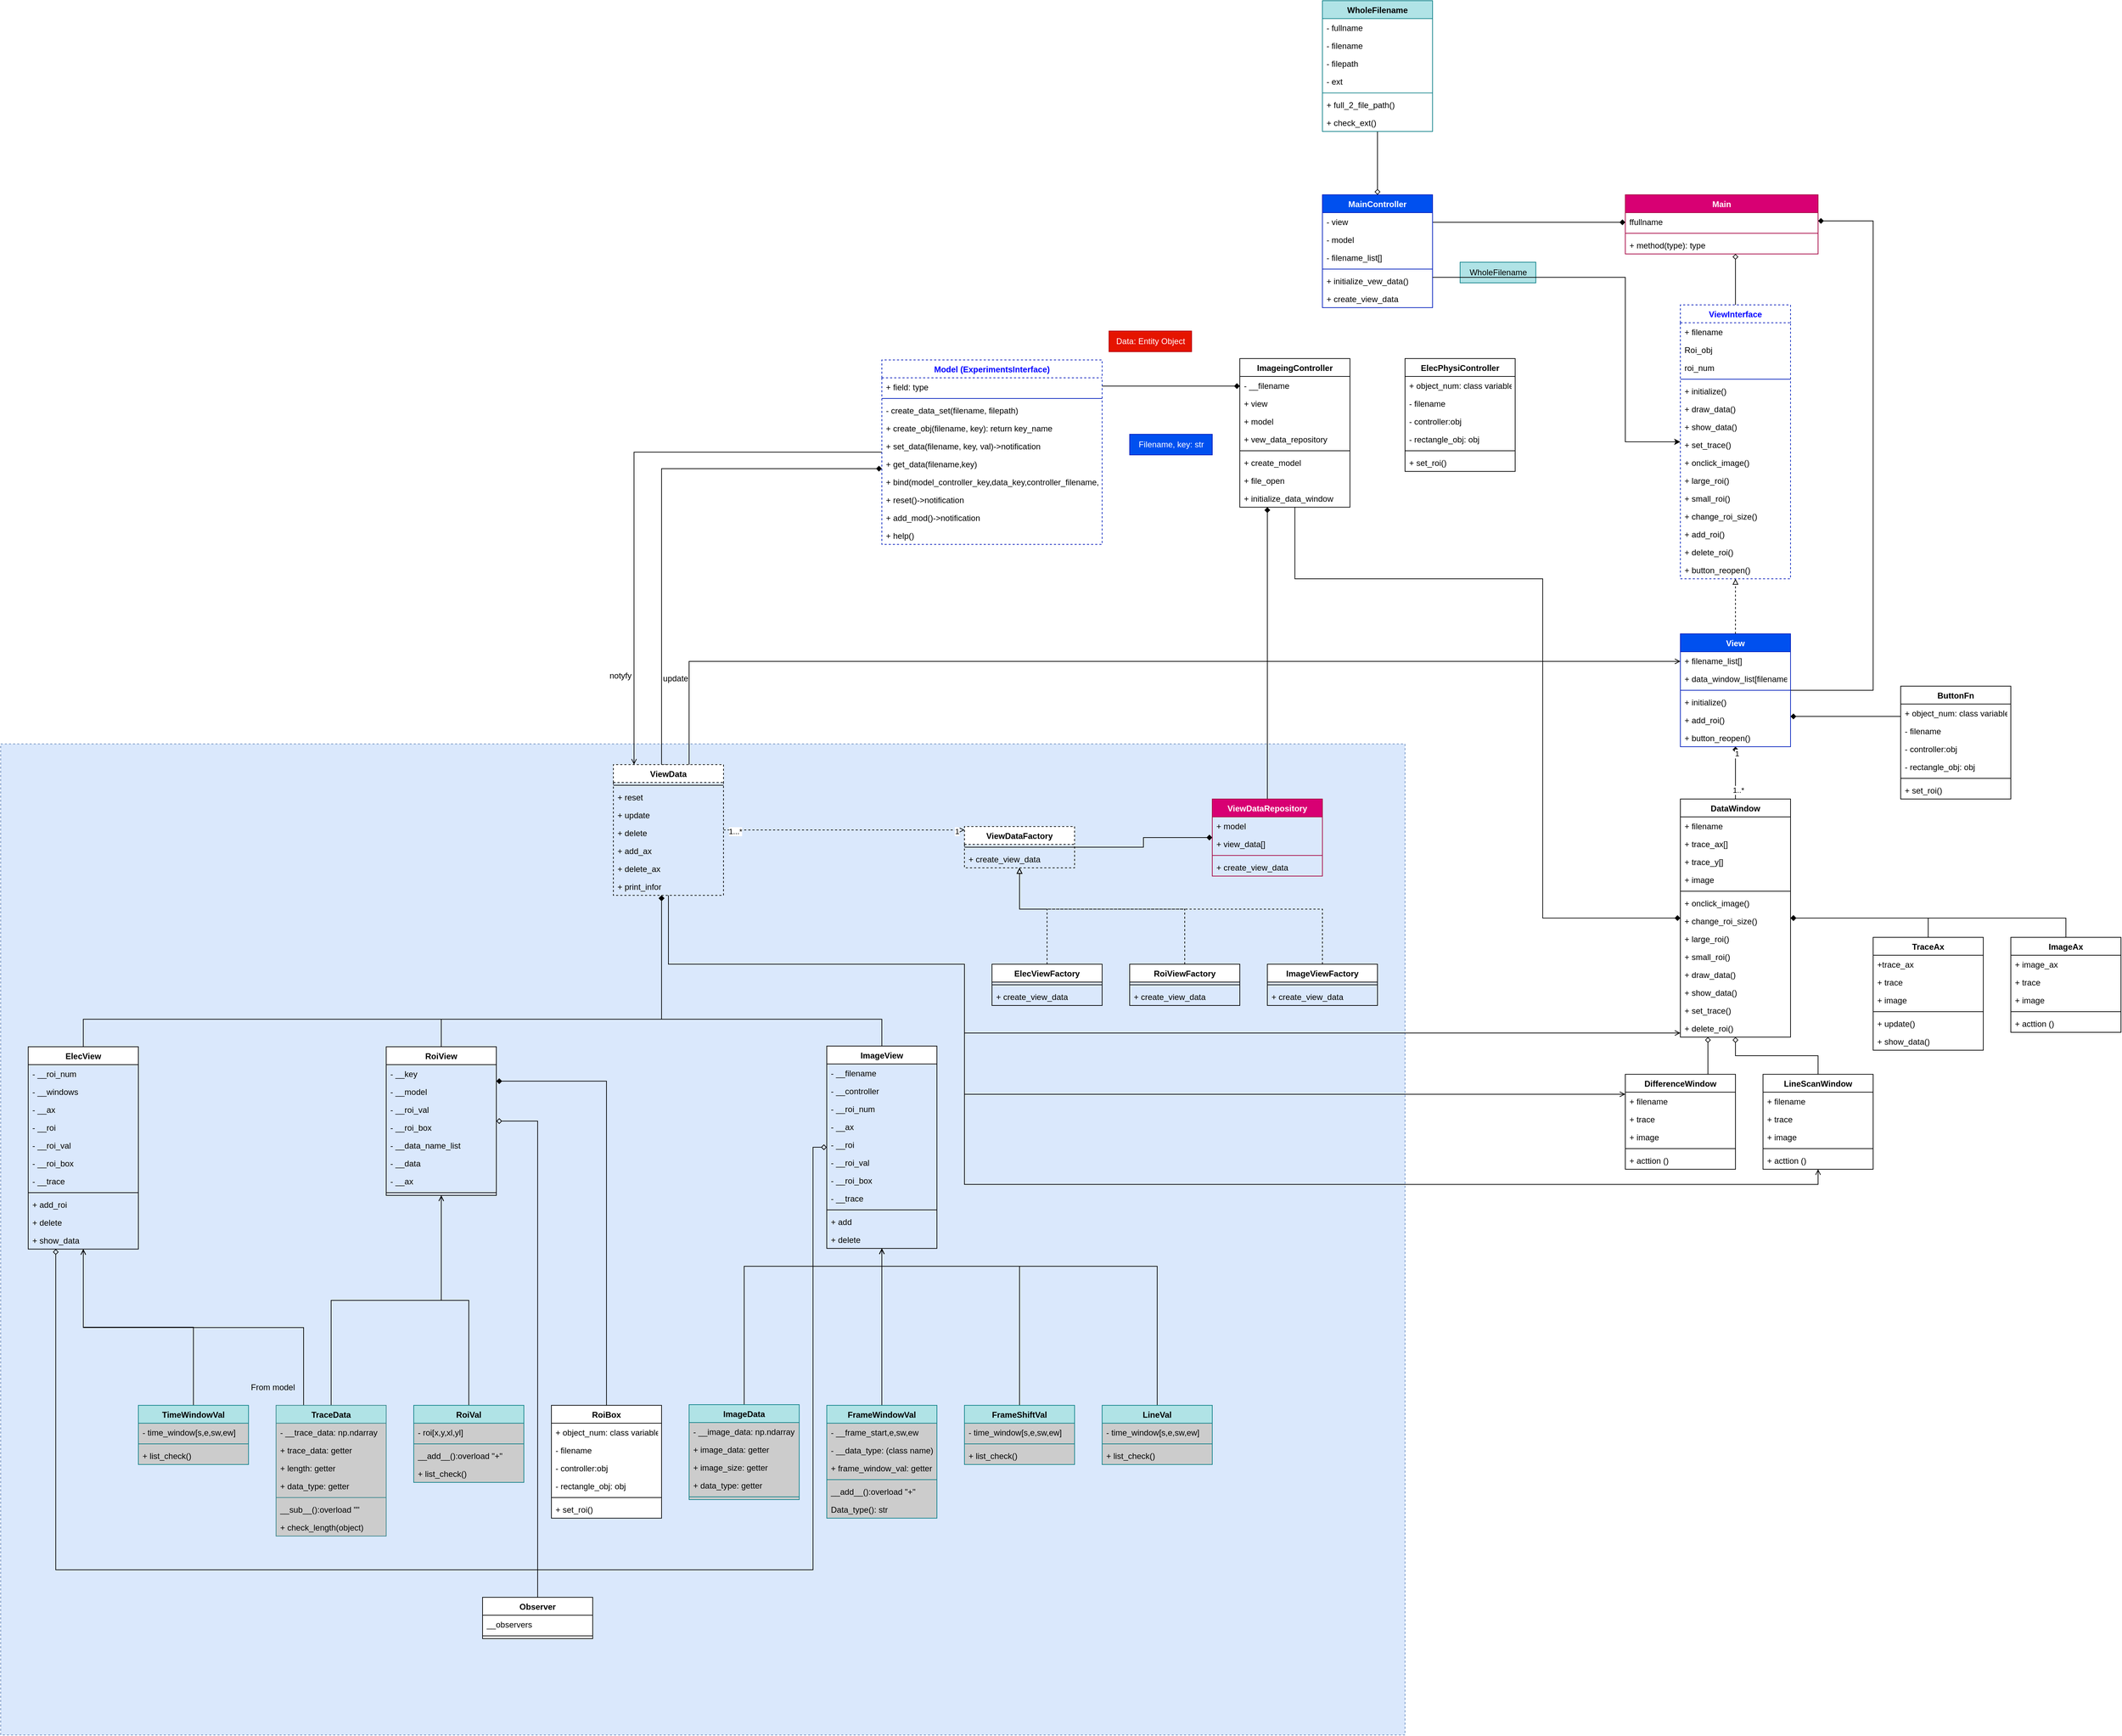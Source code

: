 <mxfile version="21.6.2" type="device" pages="5">
  <diagram id="EcEe8JPouNlGRoy23Tk6" name="view_controller">
    <mxGraphModel dx="3832" dy="1723" grid="1" gridSize="10" guides="1" tooltips="1" connect="1" arrows="1" fold="1" page="1" pageScale="1" pageWidth="850" pageHeight="1100" math="0" shadow="0">
      <root>
        <mxCell id="0" />
        <mxCell id="1" parent="0" />
        <mxCell id="xlmv7ENrf6YiqxdsrTQd-4" value="Data: Entity Object" style="text;html=1;align=center;verticalAlign=middle;resizable=0;points=[];autosize=1;fillColor=#e51400;fontColor=#ffffff;strokeColor=#B20000;" parent="1" vertex="1">
          <mxGeometry x="-270" y="400" width="120" height="30" as="geometry" />
        </mxCell>
        <mxCell id="xlmv7ENrf6YiqxdsrTQd-2" value="Filename, key: str" style="text;html=1;align=center;verticalAlign=middle;resizable=0;points=[];autosize=1;fillColor=#0050ef;fontColor=#ffffff;strokeColor=#001DBC;" parent="1" vertex="1">
          <mxGeometry x="-240" y="550" width="120" height="30" as="geometry" />
        </mxCell>
        <mxCell id="CpOUl8dF8r1YiyD8UAzF-1" value="" style="whiteSpace=wrap;html=1;fillColor=#dae8fc;dashed=1;strokeColor=#6c8ebf;" parent="1" vertex="1">
          <mxGeometry x="-1880" y="1000" width="2040" height="1440" as="geometry" />
        </mxCell>
        <mxCell id="WogrA0jgWUyDLTOzPUL3-11" style="edgeStyle=orthogonalEdgeStyle;rounded=0;orthogonalLoop=1;jettySize=auto;html=1;endArrow=diamond;endFill=1;" parent="1" source="4a8rpK8qfFAjxzKlmEvK-1" target="WogrA0jgWUyDLTOzPUL3-7" edge="1">
          <mxGeometry relative="1" as="geometry">
            <Array as="points">
              <mxPoint x="840" y="922" />
              <mxPoint x="840" y="240" />
            </Array>
          </mxGeometry>
        </mxCell>
        <mxCell id="4a8rpK8qfFAjxzKlmEvK-1" value="View" style="swimlane;fontStyle=1;align=center;verticalAlign=top;childLayout=stackLayout;horizontal=1;startSize=26;horizontalStack=0;resizeParent=1;resizeParentMax=0;resizeLast=0;collapsible=1;marginBottom=0;fillColor=#0050ef;fontColor=#ffffff;strokeColor=#001DBC;" parent="1" vertex="1">
          <mxGeometry x="560" y="840" width="160" height="164" as="geometry" />
        </mxCell>
        <mxCell id="4a8rpK8qfFAjxzKlmEvK-2" value="+ filename_list[]" style="text;strokeColor=none;fillColor=none;align=left;verticalAlign=top;spacingLeft=4;spacingRight=4;overflow=hidden;rotatable=0;points=[[0,0.5],[1,0.5]];portConstraint=eastwest;" parent="4a8rpK8qfFAjxzKlmEvK-1" vertex="1">
          <mxGeometry y="26" width="160" height="26" as="geometry" />
        </mxCell>
        <mxCell id="XHVzed_oWYYu6VNyXv4N-19" value="+ data_window_list[filename:data_window]" style="text;strokeColor=none;fillColor=none;align=left;verticalAlign=top;spacingLeft=4;spacingRight=4;overflow=hidden;rotatable=0;points=[[0,0.5],[1,0.5]];portConstraint=eastwest;" parent="4a8rpK8qfFAjxzKlmEvK-1" vertex="1">
          <mxGeometry y="52" width="160" height="26" as="geometry" />
        </mxCell>
        <mxCell id="4a8rpK8qfFAjxzKlmEvK-3" value="" style="line;strokeWidth=1;fillColor=none;align=left;verticalAlign=middle;spacingTop=-1;spacingLeft=3;spacingRight=3;rotatable=0;labelPosition=right;points=[];portConstraint=eastwest;strokeColor=inherit;" parent="4a8rpK8qfFAjxzKlmEvK-1" vertex="1">
          <mxGeometry y="78" width="160" height="8" as="geometry" />
        </mxCell>
        <mxCell id="4a8rpK8qfFAjxzKlmEvK-4" value="+ initialize()" style="text;strokeColor=none;fillColor=none;align=left;verticalAlign=top;spacingLeft=4;spacingRight=4;overflow=hidden;rotatable=0;points=[[0,0.5],[1,0.5]];portConstraint=eastwest;" parent="4a8rpK8qfFAjxzKlmEvK-1" vertex="1">
          <mxGeometry y="86" width="160" height="26" as="geometry" />
        </mxCell>
        <mxCell id="R9ffh3vOVRgyvax3MaQV-8" value="+ add_roi()" style="text;strokeColor=none;fillColor=none;align=left;verticalAlign=top;spacingLeft=4;spacingRight=4;overflow=hidden;rotatable=0;points=[[0,0.5],[1,0.5]];portConstraint=eastwest;" parent="4a8rpK8qfFAjxzKlmEvK-1" vertex="1">
          <mxGeometry y="112" width="160" height="26" as="geometry" />
        </mxCell>
        <mxCell id="R9ffh3vOVRgyvax3MaQV-10" value="+ button_reopen()" style="text;strokeColor=none;fillColor=none;align=left;verticalAlign=top;spacingLeft=4;spacingRight=4;overflow=hidden;rotatable=0;points=[[0,0.5],[1,0.5]];portConstraint=eastwest;" parent="4a8rpK8qfFAjxzKlmEvK-1" vertex="1">
          <mxGeometry y="138" width="160" height="26" as="geometry" />
        </mxCell>
        <mxCell id="WogrA0jgWUyDLTOzPUL3-12" style="edgeStyle=orthogonalEdgeStyle;rounded=0;orthogonalLoop=1;jettySize=auto;html=1;endArrow=diamond;endFill=1;" parent="1" source="4a8rpK8qfFAjxzKlmEvK-5" target="WogrA0jgWUyDLTOzPUL3-7" edge="1">
          <mxGeometry relative="1" as="geometry">
            <Array as="points">
              <mxPoint x="440" y="242" />
              <mxPoint x="440" y="242" />
            </Array>
          </mxGeometry>
        </mxCell>
        <mxCell id="4a8rpK8qfFAjxzKlmEvK-5" value="MainController" style="swimlane;fontStyle=1;align=center;verticalAlign=top;childLayout=stackLayout;horizontal=1;startSize=26;horizontalStack=0;resizeParent=1;resizeParentMax=0;resizeLast=0;collapsible=1;marginBottom=0;fillColor=#0050ef;fontColor=#ffffff;strokeColor=#001DBC;" parent="1" vertex="1">
          <mxGeometry x="40" y="202" width="160" height="164" as="geometry" />
        </mxCell>
        <mxCell id="4a8rpK8qfFAjxzKlmEvK-14" value="- view" style="text;strokeColor=none;fillColor=none;align=left;verticalAlign=top;spacingLeft=4;spacingRight=4;overflow=hidden;rotatable=0;points=[[0,0.5],[1,0.5]];portConstraint=eastwest;" parent="4a8rpK8qfFAjxzKlmEvK-5" vertex="1">
          <mxGeometry y="26" width="160" height="26" as="geometry" />
        </mxCell>
        <mxCell id="4a8rpK8qfFAjxzKlmEvK-15" value="- model" style="text;strokeColor=none;fillColor=none;align=left;verticalAlign=top;spacingLeft=4;spacingRight=4;overflow=hidden;rotatable=0;points=[[0,0.5],[1,0.5]];portConstraint=eastwest;" parent="4a8rpK8qfFAjxzKlmEvK-5" vertex="1">
          <mxGeometry y="52" width="160" height="26" as="geometry" />
        </mxCell>
        <mxCell id="4a8rpK8qfFAjxzKlmEvK-6" value="- filename_list[]" style="text;strokeColor=none;fillColor=none;align=left;verticalAlign=top;spacingLeft=4;spacingRight=4;overflow=hidden;rotatable=0;points=[[0,0.5],[1,0.5]];portConstraint=eastwest;" parent="4a8rpK8qfFAjxzKlmEvK-5" vertex="1">
          <mxGeometry y="78" width="160" height="26" as="geometry" />
        </mxCell>
        <mxCell id="4a8rpK8qfFAjxzKlmEvK-7" value="" style="line;strokeWidth=1;fillColor=none;align=left;verticalAlign=middle;spacingTop=-1;spacingLeft=3;spacingRight=3;rotatable=0;labelPosition=right;points=[];portConstraint=eastwest;strokeColor=inherit;" parent="4a8rpK8qfFAjxzKlmEvK-5" vertex="1">
          <mxGeometry y="104" width="160" height="8" as="geometry" />
        </mxCell>
        <mxCell id="4a8rpK8qfFAjxzKlmEvK-8" value="+ initialize_vew_data()" style="text;strokeColor=none;fillColor=none;align=left;verticalAlign=top;spacingLeft=4;spacingRight=4;overflow=hidden;rotatable=0;points=[[0,0.5],[1,0.5]];portConstraint=eastwest;" parent="4a8rpK8qfFAjxzKlmEvK-5" vertex="1">
          <mxGeometry y="112" width="160" height="26" as="geometry" />
        </mxCell>
        <mxCell id="XscGmdSR8yqakknGur-q-1" value="+ create_view_data" style="text;strokeColor=none;fillColor=none;align=left;verticalAlign=top;spacingLeft=4;spacingRight=4;overflow=hidden;rotatable=0;points=[[0,0.5],[1,0.5]];portConstraint=eastwest;" parent="4a8rpK8qfFAjxzKlmEvK-5" vertex="1">
          <mxGeometry y="138" width="160" height="26" as="geometry" />
        </mxCell>
        <mxCell id="WogrA0jgWUyDLTOzPUL3-1" style="edgeStyle=orthogonalEdgeStyle;rounded=0;orthogonalLoop=1;jettySize=auto;html=1;exitX=0.5;exitY=0;exitDx=0;exitDy=0;endArrow=diamond;endFill=1;" parent="1" source="4a8rpK8qfFAjxzKlmEvK-9" target="4a8rpK8qfFAjxzKlmEvK-1" edge="1">
          <mxGeometry relative="1" as="geometry" />
        </mxCell>
        <mxCell id="WogrA0jgWUyDLTOzPUL3-14" value="1" style="edgeLabel;html=1;align=center;verticalAlign=middle;resizable=0;points=[];" parent="WogrA0jgWUyDLTOzPUL3-1" vertex="1" connectable="0">
          <mxGeometry x="0.753" y="-2" relative="1" as="geometry">
            <mxPoint as="offset" />
          </mxGeometry>
        </mxCell>
        <mxCell id="WogrA0jgWUyDLTOzPUL3-15" value="1..*" style="edgeLabel;html=1;align=center;verticalAlign=middle;resizable=0;points=[];" parent="WogrA0jgWUyDLTOzPUL3-1" vertex="1" connectable="0">
          <mxGeometry x="-0.649" y="-4" relative="1" as="geometry">
            <mxPoint as="offset" />
          </mxGeometry>
        </mxCell>
        <mxCell id="4a8rpK8qfFAjxzKlmEvK-9" value="DataWindow" style="swimlane;fontStyle=1;align=center;verticalAlign=top;childLayout=stackLayout;horizontal=1;startSize=26;horizontalStack=0;resizeParent=1;resizeParentMax=0;resizeLast=0;collapsible=1;marginBottom=0;" parent="1" vertex="1">
          <mxGeometry x="560" y="1080" width="160" height="346" as="geometry" />
        </mxCell>
        <mxCell id="4a8rpK8qfFAjxzKlmEvK-10" value="+ filename" style="text;strokeColor=none;fillColor=none;align=left;verticalAlign=top;spacingLeft=4;spacingRight=4;overflow=hidden;rotatable=0;points=[[0,0.5],[1,0.5]];portConstraint=eastwest;" parent="4a8rpK8qfFAjxzKlmEvK-9" vertex="1">
          <mxGeometry y="26" width="160" height="26" as="geometry" />
        </mxCell>
        <mxCell id="WogrA0jgWUyDLTOzPUL3-5" value="+ trace_ax[]" style="text;strokeColor=none;fillColor=none;align=left;verticalAlign=top;spacingLeft=4;spacingRight=4;overflow=hidden;rotatable=0;points=[[0,0.5],[1,0.5]];portConstraint=eastwest;" parent="4a8rpK8qfFAjxzKlmEvK-9" vertex="1">
          <mxGeometry y="52" width="160" height="26" as="geometry" />
        </mxCell>
        <mxCell id="XHVzed_oWYYu6VNyXv4N-21" value="+ trace_y[]" style="text;strokeColor=none;fillColor=none;align=left;verticalAlign=top;spacingLeft=4;spacingRight=4;overflow=hidden;rotatable=0;points=[[0,0.5],[1,0.5]];portConstraint=eastwest;" parent="4a8rpK8qfFAjxzKlmEvK-9" vertex="1">
          <mxGeometry y="78" width="160" height="26" as="geometry" />
        </mxCell>
        <mxCell id="WogrA0jgWUyDLTOzPUL3-6" value="+ image" style="text;strokeColor=none;fillColor=none;align=left;verticalAlign=top;spacingLeft=4;spacingRight=4;overflow=hidden;rotatable=0;points=[[0,0.5],[1,0.5]];portConstraint=eastwest;" parent="4a8rpK8qfFAjxzKlmEvK-9" vertex="1">
          <mxGeometry y="104" width="160" height="26" as="geometry" />
        </mxCell>
        <mxCell id="4a8rpK8qfFAjxzKlmEvK-11" value="" style="line;strokeWidth=1;fillColor=none;align=left;verticalAlign=middle;spacingTop=-1;spacingLeft=3;spacingRight=3;rotatable=0;labelPosition=right;points=[];portConstraint=eastwest;strokeColor=inherit;" parent="4a8rpK8qfFAjxzKlmEvK-9" vertex="1">
          <mxGeometry y="130" width="160" height="8" as="geometry" />
        </mxCell>
        <mxCell id="R9ffh3vOVRgyvax3MaQV-4" value="+ onclick_image()" style="text;strokeColor=none;fillColor=none;align=left;verticalAlign=top;spacingLeft=4;spacingRight=4;overflow=hidden;rotatable=0;points=[[0,0.5],[1,0.5]];portConstraint=eastwest;" parent="4a8rpK8qfFAjxzKlmEvK-9" vertex="1">
          <mxGeometry y="138" width="160" height="26" as="geometry" />
        </mxCell>
        <mxCell id="R9ffh3vOVRgyvax3MaQV-7" value="+ change_roi_size()" style="text;strokeColor=none;fillColor=none;align=left;verticalAlign=top;spacingLeft=4;spacingRight=4;overflow=hidden;rotatable=0;points=[[0,0.5],[1,0.5]];portConstraint=eastwest;" parent="4a8rpK8qfFAjxzKlmEvK-9" vertex="1">
          <mxGeometry y="164" width="160" height="26" as="geometry" />
        </mxCell>
        <mxCell id="R9ffh3vOVRgyvax3MaQV-5" value="+ large_roi()" style="text;strokeColor=none;fillColor=none;align=left;verticalAlign=top;spacingLeft=4;spacingRight=4;overflow=hidden;rotatable=0;points=[[0,0.5],[1,0.5]];portConstraint=eastwest;" parent="4a8rpK8qfFAjxzKlmEvK-9" vertex="1">
          <mxGeometry y="190" width="160" height="26" as="geometry" />
        </mxCell>
        <mxCell id="R9ffh3vOVRgyvax3MaQV-6" value="+ small_roi()" style="text;strokeColor=none;fillColor=none;align=left;verticalAlign=top;spacingLeft=4;spacingRight=4;overflow=hidden;rotatable=0;points=[[0,0.5],[1,0.5]];portConstraint=eastwest;" parent="4a8rpK8qfFAjxzKlmEvK-9" vertex="1">
          <mxGeometry y="216" width="160" height="26" as="geometry" />
        </mxCell>
        <mxCell id="R9ffh3vOVRgyvax3MaQV-1" value="+ draw_data()" style="text;strokeColor=none;fillColor=none;align=left;verticalAlign=top;spacingLeft=4;spacingRight=4;overflow=hidden;rotatable=0;points=[[0,0.5],[1,0.5]];portConstraint=eastwest;" parent="4a8rpK8qfFAjxzKlmEvK-9" vertex="1">
          <mxGeometry y="242" width="160" height="26" as="geometry" />
        </mxCell>
        <mxCell id="R9ffh3vOVRgyvax3MaQV-2" value="+ show_data()" style="text;strokeColor=none;fillColor=none;align=left;verticalAlign=top;spacingLeft=4;spacingRight=4;overflow=hidden;rotatable=0;points=[[0,0.5],[1,0.5]];portConstraint=eastwest;" parent="4a8rpK8qfFAjxzKlmEvK-9" vertex="1">
          <mxGeometry y="268" width="160" height="26" as="geometry" />
        </mxCell>
        <mxCell id="R9ffh3vOVRgyvax3MaQV-3" value="+ set_trace()" style="text;strokeColor=none;fillColor=none;align=left;verticalAlign=top;spacingLeft=4;spacingRight=4;overflow=hidden;rotatable=0;points=[[0,0.5],[1,0.5]];portConstraint=eastwest;" parent="4a8rpK8qfFAjxzKlmEvK-9" vertex="1">
          <mxGeometry y="294" width="160" height="26" as="geometry" />
        </mxCell>
        <mxCell id="R9ffh3vOVRgyvax3MaQV-9" value="+ delete_roi()" style="text;strokeColor=none;fillColor=none;align=left;verticalAlign=top;spacingLeft=4;spacingRight=4;overflow=hidden;rotatable=0;points=[[0,0.5],[1,0.5]];portConstraint=eastwest;" parent="4a8rpK8qfFAjxzKlmEvK-9" vertex="1">
          <mxGeometry y="320" width="160" height="26" as="geometry" />
        </mxCell>
        <mxCell id="51VqfxprcsWkteVMmO1e-2" style="edgeStyle=orthogonalEdgeStyle;rounded=0;orthogonalLoop=1;jettySize=auto;html=1;endArrow=open;endFill=0;" parent="1" source="tfkmfT9lULEZaP-36dI1-1" target="Eg4rcNfjVdcdiC0rluE1-1" edge="1">
          <mxGeometry relative="1" as="geometry">
            <Array as="points">
              <mxPoint x="-960" y="576" />
            </Array>
          </mxGeometry>
        </mxCell>
        <mxCell id="tfkmfT9lULEZaP-36dI1-1" value="Model (ExperimentsInterface)" style="swimlane;fontStyle=1;align=center;verticalAlign=top;childLayout=stackLayout;horizontal=1;startSize=26;horizontalStack=0;resizeParent=1;resizeParentMax=0;resizeLast=0;collapsible=1;marginBottom=0;dashed=1;fillColor=none;fontColor=#0000FF;strokeColor=#001DBC;" parent="1" vertex="1">
          <mxGeometry x="-600" y="442" width="320" height="268" as="geometry" />
        </mxCell>
        <mxCell id="tfkmfT9lULEZaP-36dI1-2" value="+ field: type" style="text;strokeColor=none;fillColor=none;align=left;verticalAlign=top;spacingLeft=4;spacingRight=4;overflow=hidden;rotatable=0;points=[[0,0.5],[1,0.5]];portConstraint=eastwest;dashed=1;" parent="tfkmfT9lULEZaP-36dI1-1" vertex="1">
          <mxGeometry y="26" width="320" height="26" as="geometry" />
        </mxCell>
        <mxCell id="tfkmfT9lULEZaP-36dI1-3" value="" style="line;strokeWidth=1;fillColor=none;align=left;verticalAlign=middle;spacingTop=-1;spacingLeft=3;spacingRight=3;rotatable=0;labelPosition=right;points=[];portConstraint=eastwest;strokeColor=inherit;" parent="tfkmfT9lULEZaP-36dI1-1" vertex="1">
          <mxGeometry y="52" width="320" height="8" as="geometry" />
        </mxCell>
        <mxCell id="tfkmfT9lULEZaP-36dI1-4" value="- create_data_set(filename, filepath)" style="text;strokeColor=none;fillColor=none;align=left;verticalAlign=top;spacingLeft=4;spacingRight=4;overflow=hidden;rotatable=0;points=[[0,0.5],[1,0.5]];portConstraint=eastwest;" parent="tfkmfT9lULEZaP-36dI1-1" vertex="1">
          <mxGeometry y="60" width="320" height="26" as="geometry" />
        </mxCell>
        <mxCell id="tfkmfT9lULEZaP-36dI1-5" value="+ create_obj(filename, key): return key_name" style="text;strokeColor=none;fillColor=none;align=left;verticalAlign=top;spacingLeft=4;spacingRight=4;overflow=hidden;rotatable=0;points=[[0,0.5],[1,0.5]];portConstraint=eastwest;" parent="tfkmfT9lULEZaP-36dI1-1" vertex="1">
          <mxGeometry y="86" width="320" height="26" as="geometry" />
        </mxCell>
        <mxCell id="tfkmfT9lULEZaP-36dI1-6" value="+ set_data(filename, key, val)-&gt;notification" style="text;strokeColor=none;fillColor=none;align=left;verticalAlign=top;spacingLeft=4;spacingRight=4;overflow=hidden;rotatable=0;points=[[0,0.5],[1,0.5]];portConstraint=eastwest;" parent="tfkmfT9lULEZaP-36dI1-1" vertex="1">
          <mxGeometry y="112" width="320" height="26" as="geometry" />
        </mxCell>
        <mxCell id="tfkmfT9lULEZaP-36dI1-7" value="+ get_data(filename,key)" style="text;strokeColor=none;fillColor=none;align=left;verticalAlign=top;spacingLeft=4;spacingRight=4;overflow=hidden;rotatable=0;points=[[0,0.5],[1,0.5]];portConstraint=eastwest;" parent="tfkmfT9lULEZaP-36dI1-1" vertex="1">
          <mxGeometry y="138" width="320" height="26" as="geometry" />
        </mxCell>
        <mxCell id="tfkmfT9lULEZaP-36dI1-8" value="+ bind(model_controller_key,data_key,controller_filename,data_filename)" style="text;strokeColor=none;fillColor=none;align=left;verticalAlign=top;spacingLeft=4;spacingRight=4;overflow=hidden;rotatable=0;points=[[0,0.5],[1,0.5]];portConstraint=eastwest;" parent="tfkmfT9lULEZaP-36dI1-1" vertex="1">
          <mxGeometry y="164" width="320" height="26" as="geometry" />
        </mxCell>
        <mxCell id="tfkmfT9lULEZaP-36dI1-9" value="+ reset()-&gt;notification" style="text;strokeColor=none;fillColor=none;align=left;verticalAlign=top;spacingLeft=4;spacingRight=4;overflow=hidden;rotatable=0;points=[[0,0.5],[1,0.5]];portConstraint=eastwest;" parent="tfkmfT9lULEZaP-36dI1-1" vertex="1">
          <mxGeometry y="190" width="320" height="26" as="geometry" />
        </mxCell>
        <mxCell id="tfkmfT9lULEZaP-36dI1-10" value="+ add_mod()-&gt;notification" style="text;strokeColor=none;fillColor=none;align=left;verticalAlign=top;spacingLeft=4;spacingRight=4;overflow=hidden;rotatable=0;points=[[0,0.5],[1,0.5]];portConstraint=eastwest;" parent="tfkmfT9lULEZaP-36dI1-1" vertex="1">
          <mxGeometry y="216" width="320" height="26" as="geometry" />
        </mxCell>
        <mxCell id="tfkmfT9lULEZaP-36dI1-11" value="+ help()" style="text;strokeColor=none;fillColor=none;align=left;verticalAlign=top;spacingLeft=4;spacingRight=4;overflow=hidden;rotatable=0;points=[[0,0.5],[1,0.5]];portConstraint=eastwest;" parent="tfkmfT9lULEZaP-36dI1-1" vertex="1">
          <mxGeometry y="242" width="320" height="26" as="geometry" />
        </mxCell>
        <mxCell id="WogrA0jgWUyDLTOzPUL3-2" value="WholeFilename" style="text;html=1;align=center;verticalAlign=middle;resizable=0;points=[];autosize=1;strokeColor=#0e8088;fillColor=#b0e3e6;" parent="1" vertex="1">
          <mxGeometry x="240" y="300" width="110" height="30" as="geometry" />
        </mxCell>
        <mxCell id="WogrA0jgWUyDLTOzPUL3-7" value="Main" style="swimlane;fontStyle=1;align=center;verticalAlign=top;childLayout=stackLayout;horizontal=1;startSize=26;horizontalStack=0;resizeParent=1;resizeParentMax=0;resizeLast=0;collapsible=1;marginBottom=0;fillColor=#d80073;fontColor=#ffffff;strokeColor=#A50040;" parent="1" vertex="1">
          <mxGeometry x="480" y="202" width="280" height="86" as="geometry" />
        </mxCell>
        <mxCell id="WogrA0jgWUyDLTOzPUL3-8" value="ffullname" style="text;strokeColor=none;fillColor=none;align=left;verticalAlign=top;spacingLeft=4;spacingRight=4;overflow=hidden;rotatable=0;points=[[0,0.5],[1,0.5]];portConstraint=eastwest;" parent="WogrA0jgWUyDLTOzPUL3-7" vertex="1">
          <mxGeometry y="26" width="280" height="26" as="geometry" />
        </mxCell>
        <mxCell id="WogrA0jgWUyDLTOzPUL3-9" value="" style="line;strokeWidth=1;fillColor=none;align=left;verticalAlign=middle;spacingTop=-1;spacingLeft=3;spacingRight=3;rotatable=0;labelPosition=right;points=[];portConstraint=eastwest;strokeColor=inherit;" parent="WogrA0jgWUyDLTOzPUL3-7" vertex="1">
          <mxGeometry y="52" width="280" height="8" as="geometry" />
        </mxCell>
        <mxCell id="WogrA0jgWUyDLTOzPUL3-10" value="+ method(type): type" style="text;strokeColor=none;fillColor=none;align=left;verticalAlign=top;spacingLeft=4;spacingRight=4;overflow=hidden;rotatable=0;points=[[0,0.5],[1,0.5]];portConstraint=eastwest;" parent="WogrA0jgWUyDLTOzPUL3-7" vertex="1">
          <mxGeometry y="60" width="280" height="26" as="geometry" />
        </mxCell>
        <mxCell id="ttceUVWohZVJKoEVi9HU-9" style="edgeStyle=orthogonalEdgeStyle;rounded=0;orthogonalLoop=1;jettySize=auto;html=1;endArrow=diamond;endFill=0;" parent="1" source="ttceUVWohZVJKoEVi9HU-1" target="4a8rpK8qfFAjxzKlmEvK-5" edge="1">
          <mxGeometry relative="1" as="geometry">
            <Array as="points" />
            <mxPoint x="-920" y="1160" as="targetPoint" />
          </mxGeometry>
        </mxCell>
        <mxCell id="ttceUVWohZVJKoEVi9HU-1" value="WholeFilename" style="swimlane;fontStyle=1;align=center;verticalAlign=top;childLayout=stackLayout;horizontal=1;startSize=26;horizontalStack=0;resizeParent=1;resizeParentMax=0;resizeLast=0;collapsible=1;marginBottom=0;fillColor=#b0e3e6;strokeColor=#0e8088;" parent="1" vertex="1">
          <mxGeometry x="40" y="-80" width="160" height="190" as="geometry" />
        </mxCell>
        <mxCell id="ttceUVWohZVJKoEVi9HU-2" value="- fullname" style="text;strokeColor=none;fillColor=none;align=left;verticalAlign=top;spacingLeft=4;spacingRight=4;overflow=hidden;rotatable=0;points=[[0,0.5],[1,0.5]];portConstraint=eastwest;" parent="ttceUVWohZVJKoEVi9HU-1" vertex="1">
          <mxGeometry y="26" width="160" height="26" as="geometry" />
        </mxCell>
        <mxCell id="ttceUVWohZVJKoEVi9HU-3" value="- filename" style="text;strokeColor=none;fillColor=none;align=left;verticalAlign=top;spacingLeft=4;spacingRight=4;overflow=hidden;rotatable=0;points=[[0,0.5],[1,0.5]];portConstraint=eastwest;" parent="ttceUVWohZVJKoEVi9HU-1" vertex="1">
          <mxGeometry y="52" width="160" height="26" as="geometry" />
        </mxCell>
        <mxCell id="ttceUVWohZVJKoEVi9HU-4" value="- filepath" style="text;strokeColor=none;fillColor=none;align=left;verticalAlign=top;spacingLeft=4;spacingRight=4;overflow=hidden;rotatable=0;points=[[0,0.5],[1,0.5]];portConstraint=eastwest;" parent="ttceUVWohZVJKoEVi9HU-1" vertex="1">
          <mxGeometry y="78" width="160" height="26" as="geometry" />
        </mxCell>
        <mxCell id="ttceUVWohZVJKoEVi9HU-5" value="- ext" style="text;strokeColor=none;fillColor=none;align=left;verticalAlign=top;spacingLeft=4;spacingRight=4;overflow=hidden;rotatable=0;points=[[0,0.5],[1,0.5]];portConstraint=eastwest;" parent="ttceUVWohZVJKoEVi9HU-1" vertex="1">
          <mxGeometry y="104" width="160" height="26" as="geometry" />
        </mxCell>
        <mxCell id="ttceUVWohZVJKoEVi9HU-6" value="" style="line;strokeWidth=1;fillColor=none;align=left;verticalAlign=middle;spacingTop=-1;spacingLeft=3;spacingRight=3;rotatable=0;labelPosition=right;points=[];portConstraint=eastwest;strokeColor=inherit;" parent="ttceUVWohZVJKoEVi9HU-1" vertex="1">
          <mxGeometry y="130" width="160" height="8" as="geometry" />
        </mxCell>
        <mxCell id="ttceUVWohZVJKoEVi9HU-7" value="+ full_2_file_path()" style="text;strokeColor=none;fillColor=none;align=left;verticalAlign=top;spacingLeft=4;spacingRight=4;overflow=hidden;rotatable=0;points=[[0,0.5],[1,0.5]];portConstraint=eastwest;" parent="ttceUVWohZVJKoEVi9HU-1" vertex="1">
          <mxGeometry y="138" width="160" height="26" as="geometry" />
        </mxCell>
        <mxCell id="ttceUVWohZVJKoEVi9HU-8" value="+ check_ext()" style="text;strokeColor=none;fillColor=none;align=left;verticalAlign=top;spacingLeft=4;spacingRight=4;overflow=hidden;rotatable=0;points=[[0,0.5],[1,0.5]];portConstraint=eastwest;" parent="ttceUVWohZVJKoEVi9HU-1" vertex="1">
          <mxGeometry y="164" width="160" height="26" as="geometry" />
        </mxCell>
        <mxCell id="gbid3ryl6pueGWEJJQJ4-8" style="edgeStyle=orthogonalEdgeStyle;rounded=0;orthogonalLoop=1;jettySize=auto;html=1;endArrow=diamond;endFill=1;" parent="1" source="EXcdcigESLaWXNmOz3pm-1" target="gbid3ryl6pueGWEJJQJ4-1" edge="1">
          <mxGeometry relative="1" as="geometry">
            <Array as="points">
              <mxPoint x="-1000" y="1490" />
            </Array>
          </mxGeometry>
        </mxCell>
        <mxCell id="EXcdcigESLaWXNmOz3pm-1" value="RoiBox" style="swimlane;fontStyle=1;align=center;verticalAlign=top;childLayout=stackLayout;horizontal=1;startSize=26;horizontalStack=0;resizeParent=1;resizeParentMax=0;resizeLast=0;collapsible=1;marginBottom=0;swimlaneFillColor=default;" parent="1" vertex="1">
          <mxGeometry x="-1080" y="1961" width="160" height="164" as="geometry" />
        </mxCell>
        <mxCell id="EXcdcigESLaWXNmOz3pm-2" value="+ object_num: class variable" style="text;strokeColor=none;fillColor=none;align=left;verticalAlign=top;spacingLeft=4;spacingRight=4;overflow=hidden;rotatable=0;points=[[0,0.5],[1,0.5]];portConstraint=eastwest;" parent="EXcdcigESLaWXNmOz3pm-1" vertex="1">
          <mxGeometry y="26" width="160" height="26" as="geometry" />
        </mxCell>
        <mxCell id="EXcdcigESLaWXNmOz3pm-7" value="- filename" style="text;strokeColor=none;fillColor=none;align=left;verticalAlign=top;spacingLeft=4;spacingRight=4;overflow=hidden;rotatable=0;points=[[0,0.5],[1,0.5]];portConstraint=eastwest;" parent="EXcdcigESLaWXNmOz3pm-1" vertex="1">
          <mxGeometry y="52" width="160" height="26" as="geometry" />
        </mxCell>
        <mxCell id="EXcdcigESLaWXNmOz3pm-9" value="- controller:obj" style="text;strokeColor=none;fillColor=none;align=left;verticalAlign=top;spacingLeft=4;spacingRight=4;overflow=hidden;rotatable=0;points=[[0,0.5],[1,0.5]];portConstraint=eastwest;" parent="EXcdcigESLaWXNmOz3pm-1" vertex="1">
          <mxGeometry y="78" width="160" height="26" as="geometry" />
        </mxCell>
        <mxCell id="EXcdcigESLaWXNmOz3pm-8" value="- rectangle_obj: obj" style="text;strokeColor=none;fillColor=none;align=left;verticalAlign=top;spacingLeft=4;spacingRight=4;overflow=hidden;rotatable=0;points=[[0,0.5],[1,0.5]];portConstraint=eastwest;" parent="EXcdcigESLaWXNmOz3pm-1" vertex="1">
          <mxGeometry y="104" width="160" height="26" as="geometry" />
        </mxCell>
        <mxCell id="EXcdcigESLaWXNmOz3pm-3" value="" style="line;strokeWidth=1;fillColor=none;align=left;verticalAlign=middle;spacingTop=-1;spacingLeft=3;spacingRight=3;rotatable=0;labelPosition=right;points=[];portConstraint=eastwest;strokeColor=inherit;" parent="EXcdcigESLaWXNmOz3pm-1" vertex="1">
          <mxGeometry y="130" width="160" height="8" as="geometry" />
        </mxCell>
        <mxCell id="EXcdcigESLaWXNmOz3pm-4" value="+ set_roi()" style="text;strokeColor=none;fillColor=none;align=left;verticalAlign=top;spacingLeft=4;spacingRight=4;overflow=hidden;rotatable=0;points=[[0,0.5],[1,0.5]];portConstraint=eastwest;" parent="EXcdcigESLaWXNmOz3pm-1" vertex="1">
          <mxGeometry y="138" width="160" height="26" as="geometry" />
        </mxCell>
        <mxCell id="gbid3ryl6pueGWEJJQJ4-10" style="edgeStyle=orthogonalEdgeStyle;rounded=0;orthogonalLoop=1;jettySize=auto;html=1;endArrow=diamond;endFill=1;" parent="1" source="EXcdcigESLaWXNmOz3pm-11" target="4a8rpK8qfFAjxzKlmEvK-1" edge="1">
          <mxGeometry relative="1" as="geometry">
            <Array as="points">
              <mxPoint x="730" y="960" />
              <mxPoint x="730" y="960" />
            </Array>
          </mxGeometry>
        </mxCell>
        <mxCell id="EXcdcigESLaWXNmOz3pm-11" value="ButtonFn" style="swimlane;fontStyle=1;align=center;verticalAlign=top;childLayout=stackLayout;horizontal=1;startSize=26;horizontalStack=0;resizeParent=1;resizeParentMax=0;resizeLast=0;collapsible=1;marginBottom=0;" parent="1" vertex="1">
          <mxGeometry x="880" y="916" width="160" height="164" as="geometry" />
        </mxCell>
        <mxCell id="EXcdcigESLaWXNmOz3pm-12" value="+ object_num: class variable" style="text;strokeColor=none;fillColor=none;align=left;verticalAlign=top;spacingLeft=4;spacingRight=4;overflow=hidden;rotatable=0;points=[[0,0.5],[1,0.5]];portConstraint=eastwest;" parent="EXcdcigESLaWXNmOz3pm-11" vertex="1">
          <mxGeometry y="26" width="160" height="26" as="geometry" />
        </mxCell>
        <mxCell id="EXcdcigESLaWXNmOz3pm-13" value="- filename" style="text;strokeColor=none;fillColor=none;align=left;verticalAlign=top;spacingLeft=4;spacingRight=4;overflow=hidden;rotatable=0;points=[[0,0.5],[1,0.5]];portConstraint=eastwest;" parent="EXcdcigESLaWXNmOz3pm-11" vertex="1">
          <mxGeometry y="52" width="160" height="26" as="geometry" />
        </mxCell>
        <mxCell id="EXcdcigESLaWXNmOz3pm-14" value="- controller:obj" style="text;strokeColor=none;fillColor=none;align=left;verticalAlign=top;spacingLeft=4;spacingRight=4;overflow=hidden;rotatable=0;points=[[0,0.5],[1,0.5]];portConstraint=eastwest;" parent="EXcdcigESLaWXNmOz3pm-11" vertex="1">
          <mxGeometry y="78" width="160" height="26" as="geometry" />
        </mxCell>
        <mxCell id="EXcdcigESLaWXNmOz3pm-15" value="- rectangle_obj: obj" style="text;strokeColor=none;fillColor=none;align=left;verticalAlign=top;spacingLeft=4;spacingRight=4;overflow=hidden;rotatable=0;points=[[0,0.5],[1,0.5]];portConstraint=eastwest;" parent="EXcdcigESLaWXNmOz3pm-11" vertex="1">
          <mxGeometry y="104" width="160" height="26" as="geometry" />
        </mxCell>
        <mxCell id="EXcdcigESLaWXNmOz3pm-16" value="" style="line;strokeWidth=1;fillColor=none;align=left;verticalAlign=middle;spacingTop=-1;spacingLeft=3;spacingRight=3;rotatable=0;labelPosition=right;points=[];portConstraint=eastwest;strokeColor=inherit;" parent="EXcdcigESLaWXNmOz3pm-11" vertex="1">
          <mxGeometry y="130" width="160" height="8" as="geometry" />
        </mxCell>
        <mxCell id="EXcdcigESLaWXNmOz3pm-17" value="+ set_roi()" style="text;strokeColor=none;fillColor=none;align=left;verticalAlign=top;spacingLeft=4;spacingRight=4;overflow=hidden;rotatable=0;points=[[0,0.5],[1,0.5]];portConstraint=eastwest;" parent="EXcdcigESLaWXNmOz3pm-11" vertex="1">
          <mxGeometry y="138" width="160" height="26" as="geometry" />
        </mxCell>
        <mxCell id="gbid3ryl6pueGWEJJQJ4-1" value="RoiView" style="swimlane;fontStyle=1;align=center;verticalAlign=top;childLayout=stackLayout;horizontal=1;startSize=26;horizontalStack=0;resizeParent=1;resizeParentMax=0;resizeLast=0;collapsible=1;marginBottom=0;" parent="1" vertex="1">
          <mxGeometry x="-1320" y="1440" width="160" height="216" as="geometry" />
        </mxCell>
        <mxCell id="IVhqgWC94W4I1uAd46rc-11" value="- __key" style="text;strokeColor=none;fillColor=none;align=left;verticalAlign=top;spacingLeft=4;spacingRight=4;overflow=hidden;rotatable=0;points=[[0,0.5],[1,0.5]];portConstraint=eastwest;" parent="gbid3ryl6pueGWEJJQJ4-1" vertex="1">
          <mxGeometry y="26" width="160" height="26" as="geometry" />
        </mxCell>
        <mxCell id="IVhqgWC94W4I1uAd46rc-12" value="- __model" style="text;strokeColor=none;fillColor=none;align=left;verticalAlign=top;spacingLeft=4;spacingRight=4;overflow=hidden;rotatable=0;points=[[0,0.5],[1,0.5]];portConstraint=eastwest;" parent="gbid3ryl6pueGWEJJQJ4-1" vertex="1">
          <mxGeometry y="52" width="160" height="26" as="geometry" />
        </mxCell>
        <mxCell id="gbid3ryl6pueGWEJJQJ4-14" value="- __roi_val" style="text;strokeColor=none;fillColor=none;align=left;verticalAlign=top;spacingLeft=4;spacingRight=4;overflow=hidden;rotatable=0;points=[[0,0.5],[1,0.5]];portConstraint=eastwest;" parent="gbid3ryl6pueGWEJJQJ4-1" vertex="1">
          <mxGeometry y="78" width="160" height="26" as="geometry" />
        </mxCell>
        <mxCell id="gbid3ryl6pueGWEJJQJ4-15" value="- __roi_box" style="text;strokeColor=none;fillColor=none;align=left;verticalAlign=top;spacingLeft=4;spacingRight=4;overflow=hidden;rotatable=0;points=[[0,0.5],[1,0.5]];portConstraint=eastwest;" parent="gbid3ryl6pueGWEJJQJ4-1" vertex="1">
          <mxGeometry y="104" width="160" height="26" as="geometry" />
        </mxCell>
        <mxCell id="gbid3ryl6pueGWEJJQJ4-13" value="- __data_name_list" style="text;strokeColor=none;fillColor=none;align=left;verticalAlign=top;spacingLeft=4;spacingRight=4;overflow=hidden;rotatable=0;points=[[0,0.5],[1,0.5]];portConstraint=eastwest;" parent="gbid3ryl6pueGWEJJQJ4-1" vertex="1">
          <mxGeometry y="130" width="160" height="26" as="geometry" />
        </mxCell>
        <mxCell id="gbid3ryl6pueGWEJJQJ4-16" value="- __data" style="text;strokeColor=none;fillColor=none;align=left;verticalAlign=top;spacingLeft=4;spacingRight=4;overflow=hidden;rotatable=0;points=[[0,0.5],[1,0.5]];portConstraint=eastwest;" parent="gbid3ryl6pueGWEJJQJ4-1" vertex="1">
          <mxGeometry y="156" width="160" height="26" as="geometry" />
        </mxCell>
        <mxCell id="gbid3ryl6pueGWEJJQJ4-5" value="- __ax" style="text;strokeColor=none;fillColor=none;align=left;verticalAlign=top;spacingLeft=4;spacingRight=4;overflow=hidden;rotatable=0;points=[[0,0.5],[1,0.5]];portConstraint=eastwest;" parent="gbid3ryl6pueGWEJJQJ4-1" vertex="1">
          <mxGeometry y="182" width="160" height="26" as="geometry" />
        </mxCell>
        <mxCell id="gbid3ryl6pueGWEJJQJ4-6" value="" style="line;strokeWidth=1;fillColor=none;align=left;verticalAlign=middle;spacingTop=-1;spacingLeft=3;spacingRight=3;rotatable=0;labelPosition=right;points=[];portConstraint=eastwest;strokeColor=inherit;" parent="gbid3ryl6pueGWEJJQJ4-1" vertex="1">
          <mxGeometry y="208" width="160" height="8" as="geometry" />
        </mxCell>
        <mxCell id="P8N7SnWAaBLNWzX74OpM-5" style="edgeStyle=orthogonalEdgeStyle;rounded=0;orthogonalLoop=1;jettySize=auto;html=1;exitX=0.5;exitY=0;exitDx=0;exitDy=0;endArrow=diamond;endFill=1;" parent="1" source="Eg4rcNfjVdcdiC0rluE1-1" target="tfkmfT9lULEZaP-36dI1-1" edge="1">
          <mxGeometry relative="1" as="geometry">
            <Array as="points">
              <mxPoint x="-920" y="600" />
            </Array>
          </mxGeometry>
        </mxCell>
        <mxCell id="IVhqgWC94W4I1uAd46rc-39" style="edgeStyle=orthogonalEdgeStyle;rounded=0;orthogonalLoop=1;jettySize=auto;html=1;endArrow=open;endFill=0;" parent="1" source="Eg4rcNfjVdcdiC0rluE1-1" target="4a8rpK8qfFAjxzKlmEvK-1" edge="1">
          <mxGeometry relative="1" as="geometry">
            <Array as="points">
              <mxPoint x="-880" y="880" />
            </Array>
          </mxGeometry>
        </mxCell>
        <mxCell id="Eg4rcNfjVdcdiC0rluE1-1" value="ViewData" style="swimlane;fontStyle=1;align=center;verticalAlign=top;childLayout=stackLayout;horizontal=1;startSize=26;horizontalStack=0;resizeParent=1;resizeParentMax=0;resizeLast=0;collapsible=1;marginBottom=0;dashed=1;" parent="1" vertex="1">
          <mxGeometry x="-990" y="1030" width="160" height="190" as="geometry" />
        </mxCell>
        <mxCell id="Eg4rcNfjVdcdiC0rluE1-10" value="" style="line;strokeWidth=1;fillColor=none;align=left;verticalAlign=middle;spacingTop=-1;spacingLeft=3;spacingRight=3;rotatable=0;labelPosition=right;points=[];portConstraint=eastwest;strokeColor=inherit;" parent="Eg4rcNfjVdcdiC0rluE1-1" vertex="1">
          <mxGeometry y="26" width="160" height="8" as="geometry" />
        </mxCell>
        <mxCell id="Eg4rcNfjVdcdiC0rluE1-11" value="+ reset" style="text;strokeColor=none;fillColor=none;align=left;verticalAlign=top;spacingLeft=4;spacingRight=4;overflow=hidden;rotatable=0;points=[[0,0.5],[1,0.5]];portConstraint=eastwest;" parent="Eg4rcNfjVdcdiC0rluE1-1" vertex="1">
          <mxGeometry y="34" width="160" height="26" as="geometry" />
        </mxCell>
        <mxCell id="IVhqgWC94W4I1uAd46rc-6" value="+ update" style="text;strokeColor=none;fillColor=none;align=left;verticalAlign=top;spacingLeft=4;spacingRight=4;overflow=hidden;rotatable=0;points=[[0,0.5],[1,0.5]];portConstraint=eastwest;" parent="Eg4rcNfjVdcdiC0rluE1-1" vertex="1">
          <mxGeometry y="60" width="160" height="26" as="geometry" />
        </mxCell>
        <mxCell id="Eg4rcNfjVdcdiC0rluE1-12" value="+ delete" style="text;strokeColor=none;fillColor=none;align=left;verticalAlign=top;spacingLeft=4;spacingRight=4;overflow=hidden;rotatable=0;points=[[0,0.5],[1,0.5]];portConstraint=eastwest;" parent="Eg4rcNfjVdcdiC0rluE1-1" vertex="1">
          <mxGeometry y="86" width="160" height="26" as="geometry" />
        </mxCell>
        <mxCell id="IVhqgWC94W4I1uAd46rc-7" value="+ add_ax" style="text;strokeColor=none;fillColor=none;align=left;verticalAlign=top;spacingLeft=4;spacingRight=4;overflow=hidden;rotatable=0;points=[[0,0.5],[1,0.5]];portConstraint=eastwest;" parent="Eg4rcNfjVdcdiC0rluE1-1" vertex="1">
          <mxGeometry y="112" width="160" height="26" as="geometry" />
        </mxCell>
        <mxCell id="IVhqgWC94W4I1uAd46rc-8" value="+ delete_ax" style="text;strokeColor=none;fillColor=none;align=left;verticalAlign=top;spacingLeft=4;spacingRight=4;overflow=hidden;rotatable=0;points=[[0,0.5],[1,0.5]];portConstraint=eastwest;" parent="Eg4rcNfjVdcdiC0rluE1-1" vertex="1">
          <mxGeometry y="138" width="160" height="26" as="geometry" />
        </mxCell>
        <mxCell id="IVhqgWC94W4I1uAd46rc-9" value="+ print_infor" style="text;strokeColor=none;fillColor=none;align=left;verticalAlign=top;spacingLeft=4;spacingRight=4;overflow=hidden;rotatable=0;points=[[0,0.5],[1,0.5]];portConstraint=eastwest;" parent="Eg4rcNfjVdcdiC0rluE1-1" vertex="1">
          <mxGeometry y="164" width="160" height="26" as="geometry" />
        </mxCell>
        <mxCell id="Eg4rcNfjVdcdiC0rluE1-13" style="edgeStyle=orthogonalEdgeStyle;rounded=0;orthogonalLoop=1;jettySize=auto;html=1;endArrow=diamond;endFill=1;" parent="1" source="gbid3ryl6pueGWEJJQJ4-1" target="Eg4rcNfjVdcdiC0rluE1-1" edge="1">
          <mxGeometry relative="1" as="geometry">
            <Array as="points">
              <mxPoint x="-1240" y="1400" />
              <mxPoint x="-920" y="1400" />
            </Array>
          </mxGeometry>
        </mxCell>
        <mxCell id="Eg4rcNfjVdcdiC0rluE1-14" style="edgeStyle=orthogonalEdgeStyle;rounded=0;orthogonalLoop=1;jettySize=auto;html=1;endArrow=block;endFill=0;dashed=1;" parent="1" source="Eg4rcNfjVdcdiC0rluE1-1" target="TIm_zP_2yUOC2QfMbld8-23" edge="1">
          <mxGeometry relative="1" as="geometry">
            <Array as="points">
              <mxPoint x="-880" y="1140" />
            </Array>
          </mxGeometry>
        </mxCell>
        <mxCell id="TIm_zP_2yUOC2QfMbld8-19" value="1...*" style="edgeLabel;html=1;align=center;verticalAlign=middle;resizable=0;points=[];" parent="Eg4rcNfjVdcdiC0rluE1-14" vertex="1" connectable="0">
          <mxGeometry x="-0.906" y="-2" relative="1" as="geometry">
            <mxPoint as="offset" />
          </mxGeometry>
        </mxCell>
        <mxCell id="TIm_zP_2yUOC2QfMbld8-20" value="1" style="edgeLabel;html=1;align=center;verticalAlign=middle;resizable=0;points=[];" parent="Eg4rcNfjVdcdiC0rluE1-14" vertex="1" connectable="0">
          <mxGeometry x="0.938" y="-2" relative="1" as="geometry">
            <mxPoint as="offset" />
          </mxGeometry>
        </mxCell>
        <mxCell id="8OM6TzzMpqaxSPzItio0-25" style="edgeStyle=orthogonalEdgeStyle;rounded=0;orthogonalLoop=1;jettySize=auto;html=1;endArrow=open;endFill=0;" parent="1" source="o3dijwZPXGZTI49lz7oN-1" target="gbid3ryl6pueGWEJJQJ4-1" edge="1">
          <mxGeometry relative="1" as="geometry" />
        </mxCell>
        <mxCell id="UQhDi0lhYvEDU0ObIz2e-20" style="edgeStyle=orthogonalEdgeStyle;rounded=0;orthogonalLoop=1;jettySize=auto;html=1;endArrow=open;endFill=0;" parent="1" source="o3dijwZPXGZTI49lz7oN-1" target="UQhDi0lhYvEDU0ObIz2e-1" edge="1">
          <mxGeometry relative="1" as="geometry">
            <Array as="points">
              <mxPoint x="-1440" y="1848" />
              <mxPoint x="-1760" y="1848" />
            </Array>
          </mxGeometry>
        </mxCell>
        <mxCell id="o3dijwZPXGZTI49lz7oN-1" value="TraceData" style="swimlane;fontStyle=1;align=center;verticalAlign=top;childLayout=stackLayout;horizontal=1;startSize=26;horizontalStack=0;resizeParent=1;resizeParentMax=0;resizeLast=0;collapsible=1;marginBottom=0;fillColor=#b0e3e6;strokeColor=#37858b;fillStyle=solid;swimlaneFillColor=#CCCCCC;" parent="1" vertex="1">
          <mxGeometry x="-1480" y="1961" width="160" height="190" as="geometry" />
        </mxCell>
        <mxCell id="o3dijwZPXGZTI49lz7oN-2" value="- __trace_data: np.ndarray" style="text;strokeColor=none;fillColor=none;align=left;verticalAlign=top;spacingLeft=4;spacingRight=4;overflow=hidden;rotatable=0;points=[[0,0.5],[1,0.5]];portConstraint=eastwest;" parent="o3dijwZPXGZTI49lz7oN-1" vertex="1">
          <mxGeometry y="26" width="160" height="26" as="geometry" />
        </mxCell>
        <mxCell id="o3dijwZPXGZTI49lz7oN-3" value="+ trace_data: getter" style="text;strokeColor=none;fillColor=none;align=left;verticalAlign=top;spacingLeft=4;spacingRight=4;overflow=hidden;rotatable=0;points=[[0,0.5],[1,0.5]];portConstraint=eastwest;" parent="o3dijwZPXGZTI49lz7oN-1" vertex="1">
          <mxGeometry y="52" width="160" height="26" as="geometry" />
        </mxCell>
        <mxCell id="o3dijwZPXGZTI49lz7oN-4" value="+ length: getter" style="text;strokeColor=none;fillColor=none;align=left;verticalAlign=top;spacingLeft=4;spacingRight=4;overflow=hidden;rotatable=0;points=[[0,0.5],[1,0.5]];portConstraint=eastwest;" parent="o3dijwZPXGZTI49lz7oN-1" vertex="1">
          <mxGeometry y="78" width="160" height="26" as="geometry" />
        </mxCell>
        <mxCell id="o3dijwZPXGZTI49lz7oN-5" value="+ data_type: getter" style="text;strokeColor=none;fillColor=none;align=left;verticalAlign=top;spacingLeft=4;spacingRight=4;overflow=hidden;rotatable=0;points=[[0,0.5],[1,0.5]];portConstraint=eastwest;" parent="o3dijwZPXGZTI49lz7oN-1" vertex="1">
          <mxGeometry y="104" width="160" height="26" as="geometry" />
        </mxCell>
        <mxCell id="o3dijwZPXGZTI49lz7oN-6" value="" style="line;strokeWidth=1;fillColor=none;align=left;verticalAlign=middle;spacingTop=-1;spacingLeft=3;spacingRight=3;rotatable=0;labelPosition=right;points=[];portConstraint=eastwest;strokeColor=inherit;" parent="o3dijwZPXGZTI49lz7oN-1" vertex="1">
          <mxGeometry y="130" width="160" height="8" as="geometry" />
        </mxCell>
        <mxCell id="o3dijwZPXGZTI49lz7oN-7" value="__sub__():overload &quot;&quot;" style="text;strokeColor=none;fillColor=none;align=left;verticalAlign=top;spacingLeft=4;spacingRight=4;overflow=hidden;rotatable=0;points=[[0,0.5],[1,0.5]];portConstraint=eastwest;" parent="o3dijwZPXGZTI49lz7oN-1" vertex="1">
          <mxGeometry y="138" width="160" height="26" as="geometry" />
        </mxCell>
        <mxCell id="o3dijwZPXGZTI49lz7oN-8" value="+ check_length(object)" style="text;strokeColor=none;fillColor=none;align=left;verticalAlign=top;spacingLeft=4;spacingRight=4;overflow=hidden;rotatable=0;points=[[0,0.5],[1,0.5]];portConstraint=eastwest;" parent="o3dijwZPXGZTI49lz7oN-1" vertex="1">
          <mxGeometry y="164" width="160" height="26" as="geometry" />
        </mxCell>
        <mxCell id="8OM6TzzMpqaxSPzItio0-42" style="edgeStyle=orthogonalEdgeStyle;rounded=0;orthogonalLoop=1;jettySize=auto;html=1;exitX=0.5;exitY=0;exitDx=0;exitDy=0;endArrow=open;endFill=0;" parent="1" source="o3dijwZPXGZTI49lz7oN-9" target="8OM6TzzMpqaxSPzItio0-27" edge="1">
          <mxGeometry relative="1" as="geometry">
            <Array as="points">
              <mxPoint x="-800" y="1759" />
              <mxPoint x="-600" y="1759" />
            </Array>
          </mxGeometry>
        </mxCell>
        <mxCell id="o3dijwZPXGZTI49lz7oN-9" value="ImageData" style="swimlane;fontStyle=1;align=center;verticalAlign=top;childLayout=stackLayout;horizontal=1;startSize=26;horizontalStack=0;resizeParent=1;resizeParentMax=0;resizeLast=0;collapsible=1;marginBottom=0;fillColor=#b0e3e6;strokeColor=#0e8088;swimlaneFillColor=#CCCCCC;" parent="1" vertex="1">
          <mxGeometry x="-880" y="1960" width="160" height="138" as="geometry" />
        </mxCell>
        <mxCell id="o3dijwZPXGZTI49lz7oN-10" value="- __image_data: np.ndarray" style="text;strokeColor=none;fillColor=none;align=left;verticalAlign=top;spacingLeft=4;spacingRight=4;overflow=hidden;rotatable=0;points=[[0,0.5],[1,0.5]];portConstraint=eastwest;" parent="o3dijwZPXGZTI49lz7oN-9" vertex="1">
          <mxGeometry y="26" width="160" height="26" as="geometry" />
        </mxCell>
        <mxCell id="o3dijwZPXGZTI49lz7oN-11" value="+ image_data: getter" style="text;strokeColor=none;fillColor=none;align=left;verticalAlign=top;spacingLeft=4;spacingRight=4;overflow=hidden;rotatable=0;points=[[0,0.5],[1,0.5]];portConstraint=eastwest;" parent="o3dijwZPXGZTI49lz7oN-9" vertex="1">
          <mxGeometry y="52" width="160" height="26" as="geometry" />
        </mxCell>
        <mxCell id="o3dijwZPXGZTI49lz7oN-12" value="+ image_size: getter" style="text;strokeColor=none;fillColor=none;align=left;verticalAlign=top;spacingLeft=4;spacingRight=4;overflow=hidden;rotatable=0;points=[[0,0.5],[1,0.5]];portConstraint=eastwest;" parent="o3dijwZPXGZTI49lz7oN-9" vertex="1">
          <mxGeometry y="78" width="160" height="26" as="geometry" />
        </mxCell>
        <mxCell id="o3dijwZPXGZTI49lz7oN-13" value="+ data_type: getter" style="text;strokeColor=none;fillColor=none;align=left;verticalAlign=top;spacingLeft=4;spacingRight=4;overflow=hidden;rotatable=0;points=[[0,0.5],[1,0.5]];portConstraint=eastwest;" parent="o3dijwZPXGZTI49lz7oN-9" vertex="1">
          <mxGeometry y="104" width="160" height="26" as="geometry" />
        </mxCell>
        <mxCell id="o3dijwZPXGZTI49lz7oN-14" value="" style="line;strokeWidth=1;fillColor=none;align=left;verticalAlign=middle;spacingTop=-1;spacingLeft=3;spacingRight=3;rotatable=0;labelPosition=right;points=[];portConstraint=eastwest;strokeColor=inherit;" parent="o3dijwZPXGZTI49lz7oN-9" vertex="1">
          <mxGeometry y="130" width="160" height="8" as="geometry" />
        </mxCell>
        <mxCell id="8OM6TzzMpqaxSPzItio0-41" style="edgeStyle=orthogonalEdgeStyle;rounded=0;orthogonalLoop=1;jettySize=auto;html=1;exitX=0.5;exitY=0;exitDx=0;exitDy=0;endArrow=open;endFill=0;" parent="1" source="8OM6TzzMpqaxSPzItio0-1" target="gbid3ryl6pueGWEJJQJ4-1" edge="1">
          <mxGeometry relative="1" as="geometry" />
        </mxCell>
        <mxCell id="8OM6TzzMpqaxSPzItio0-1" value="RoiVal" style="swimlane;fontStyle=1;align=center;verticalAlign=top;childLayout=stackLayout;horizontal=1;startSize=26;horizontalStack=0;resizeParent=1;resizeParentMax=0;resizeLast=0;collapsible=1;marginBottom=0;fillColor=#b0e3e6;strokeColor=#0e8088;swimlaneFillColor=#CCCCCC;" parent="1" vertex="1">
          <mxGeometry x="-1280" y="1961" width="160" height="112" as="geometry" />
        </mxCell>
        <mxCell id="8OM6TzzMpqaxSPzItio0-2" value="- roi[x,y,xl,yl]" style="text;strokeColor=none;fillColor=none;align=left;verticalAlign=top;spacingLeft=4;spacingRight=4;overflow=hidden;rotatable=0;points=[[0,0.5],[1,0.5]];portConstraint=eastwest;" parent="8OM6TzzMpqaxSPzItio0-1" vertex="1">
          <mxGeometry y="26" width="160" height="26" as="geometry" />
        </mxCell>
        <mxCell id="8OM6TzzMpqaxSPzItio0-3" value="" style="line;strokeWidth=1;fillColor=none;align=left;verticalAlign=middle;spacingTop=-1;spacingLeft=3;spacingRight=3;rotatable=0;labelPosition=right;points=[];portConstraint=eastwest;strokeColor=inherit;" parent="8OM6TzzMpqaxSPzItio0-1" vertex="1">
          <mxGeometry y="52" width="160" height="8" as="geometry" />
        </mxCell>
        <mxCell id="8OM6TzzMpqaxSPzItio0-4" value="__add__():overload &quot;+&quot;" style="text;strokeColor=none;fillColor=none;align=left;verticalAlign=top;spacingLeft=4;spacingRight=4;overflow=hidden;rotatable=0;points=[[0,0.5],[1,0.5]];portConstraint=eastwest;" parent="8OM6TzzMpqaxSPzItio0-1" vertex="1">
          <mxGeometry y="60" width="160" height="26" as="geometry" />
        </mxCell>
        <mxCell id="8OM6TzzMpqaxSPzItio0-5" value="+ list_check()" style="text;strokeColor=none;fillColor=none;align=left;verticalAlign=top;spacingLeft=4;spacingRight=4;overflow=hidden;rotatable=0;points=[[0,0.5],[1,0.5]];portConstraint=eastwest;" parent="8OM6TzzMpqaxSPzItio0-1" vertex="1">
          <mxGeometry y="86" width="160" height="26" as="geometry" />
        </mxCell>
        <mxCell id="8OM6TzzMpqaxSPzItio0-43" style="edgeStyle=orthogonalEdgeStyle;rounded=0;orthogonalLoop=1;jettySize=auto;html=1;exitX=0.5;exitY=0;exitDx=0;exitDy=0;endArrow=open;endFill=0;" parent="1" source="8OM6TzzMpqaxSPzItio0-6" target="8OM6TzzMpqaxSPzItio0-27" edge="1">
          <mxGeometry relative="1" as="geometry" />
        </mxCell>
        <mxCell id="8OM6TzzMpqaxSPzItio0-6" value="FrameWindowVal" style="swimlane;fontStyle=1;align=center;verticalAlign=top;childLayout=stackLayout;horizontal=1;startSize=26;horizontalStack=0;resizeParent=1;resizeParentMax=0;resizeLast=0;collapsible=1;marginBottom=0;fillColor=#b0e3e6;strokeColor=#0e8088;swimlaneFillColor=#CCCCCC;" parent="1" vertex="1">
          <mxGeometry x="-680" y="1961" width="160" height="164" as="geometry" />
        </mxCell>
        <mxCell id="8OM6TzzMpqaxSPzItio0-7" value="- __frame_start,e,sw,ew" style="text;strokeColor=none;fillColor=none;align=left;verticalAlign=top;spacingLeft=4;spacingRight=4;overflow=hidden;rotatable=0;points=[[0,0.5],[1,0.5]];portConstraint=eastwest;" parent="8OM6TzzMpqaxSPzItio0-6" vertex="1">
          <mxGeometry y="26" width="160" height="26" as="geometry" />
        </mxCell>
        <mxCell id="8OM6TzzMpqaxSPzItio0-8" value="- __data_type: (class name)" style="text;strokeColor=none;fillColor=none;align=left;verticalAlign=top;spacingLeft=4;spacingRight=4;overflow=hidden;rotatable=0;points=[[0,0.5],[1,0.5]];portConstraint=eastwest;" parent="8OM6TzzMpqaxSPzItio0-6" vertex="1">
          <mxGeometry y="52" width="160" height="26" as="geometry" />
        </mxCell>
        <mxCell id="8OM6TzzMpqaxSPzItio0-9" value="+ frame_window_val: getter" style="text;strokeColor=none;fillColor=none;align=left;verticalAlign=top;spacingLeft=4;spacingRight=4;overflow=hidden;rotatable=0;points=[[0,0.5],[1,0.5]];portConstraint=eastwest;" parent="8OM6TzzMpqaxSPzItio0-6" vertex="1">
          <mxGeometry y="78" width="160" height="26" as="geometry" />
        </mxCell>
        <mxCell id="8OM6TzzMpqaxSPzItio0-10" value="" style="line;strokeWidth=1;fillColor=none;align=left;verticalAlign=middle;spacingTop=-1;spacingLeft=3;spacingRight=3;rotatable=0;labelPosition=right;points=[];portConstraint=eastwest;strokeColor=inherit;" parent="8OM6TzzMpqaxSPzItio0-6" vertex="1">
          <mxGeometry y="104" width="160" height="8" as="geometry" />
        </mxCell>
        <mxCell id="8OM6TzzMpqaxSPzItio0-11" value="__add__():overload &quot;+&quot;" style="text;strokeColor=none;fillColor=none;align=left;verticalAlign=top;spacingLeft=4;spacingRight=4;overflow=hidden;rotatable=0;points=[[0,0.5],[1,0.5]];portConstraint=eastwest;" parent="8OM6TzzMpqaxSPzItio0-6" vertex="1">
          <mxGeometry y="112" width="160" height="26" as="geometry" />
        </mxCell>
        <mxCell id="8OM6TzzMpqaxSPzItio0-12" value="Data_type(): str" style="text;strokeColor=none;fillColor=none;align=left;verticalAlign=top;spacingLeft=4;spacingRight=4;overflow=hidden;rotatable=0;points=[[0,0.5],[1,0.5]];portConstraint=eastwest;" parent="8OM6TzzMpqaxSPzItio0-6" vertex="1">
          <mxGeometry y="138" width="160" height="26" as="geometry" />
        </mxCell>
        <mxCell id="8OM6TzzMpqaxSPzItio0-44" style="edgeStyle=orthogonalEdgeStyle;rounded=0;orthogonalLoop=1;jettySize=auto;html=1;exitX=0.5;exitY=0;exitDx=0;exitDy=0;endArrow=open;endFill=0;" parent="1" source="8OM6TzzMpqaxSPzItio0-13" target="8OM6TzzMpqaxSPzItio0-27" edge="1">
          <mxGeometry relative="1" as="geometry">
            <Array as="points">
              <mxPoint x="-400" y="1759" />
              <mxPoint x="-600" y="1759" />
            </Array>
          </mxGeometry>
        </mxCell>
        <mxCell id="8OM6TzzMpqaxSPzItio0-13" value="FrameShiftVal" style="swimlane;fontStyle=1;align=center;verticalAlign=top;childLayout=stackLayout;horizontal=1;startSize=26;horizontalStack=0;resizeParent=1;resizeParentMax=0;resizeLast=0;collapsible=1;marginBottom=0;fillColor=#b0e3e6;strokeColor=#0e8088;swimlaneFillColor=#CCCCCC;" parent="1" vertex="1">
          <mxGeometry x="-480" y="1961" width="160" height="86" as="geometry" />
        </mxCell>
        <mxCell id="8OM6TzzMpqaxSPzItio0-14" value="- time_window[s,e,sw,ew]" style="text;strokeColor=none;fillColor=none;align=left;verticalAlign=top;spacingLeft=4;spacingRight=4;overflow=hidden;rotatable=0;points=[[0,0.5],[1,0.5]];portConstraint=eastwest;" parent="8OM6TzzMpqaxSPzItio0-13" vertex="1">
          <mxGeometry y="26" width="160" height="26" as="geometry" />
        </mxCell>
        <mxCell id="8OM6TzzMpqaxSPzItio0-15" value="" style="line;strokeWidth=1;fillColor=none;align=left;verticalAlign=middle;spacingTop=-1;spacingLeft=3;spacingRight=3;rotatable=0;labelPosition=right;points=[];portConstraint=eastwest;strokeColor=inherit;" parent="8OM6TzzMpqaxSPzItio0-13" vertex="1">
          <mxGeometry y="52" width="160" height="8" as="geometry" />
        </mxCell>
        <mxCell id="8OM6TzzMpqaxSPzItio0-16" value="+ list_check()" style="text;strokeColor=none;fillColor=none;align=left;verticalAlign=top;spacingLeft=4;spacingRight=4;overflow=hidden;rotatable=0;points=[[0,0.5],[1,0.5]];portConstraint=eastwest;" parent="8OM6TzzMpqaxSPzItio0-13" vertex="1">
          <mxGeometry y="60" width="160" height="26" as="geometry" />
        </mxCell>
        <mxCell id="8OM6TzzMpqaxSPzItio0-45" style="edgeStyle=orthogonalEdgeStyle;rounded=0;orthogonalLoop=1;jettySize=auto;html=1;endArrow=open;endFill=0;" parent="1" source="8OM6TzzMpqaxSPzItio0-17" target="8OM6TzzMpqaxSPzItio0-27" edge="1">
          <mxGeometry relative="1" as="geometry">
            <Array as="points">
              <mxPoint x="-200" y="1759" />
              <mxPoint x="-600" y="1759" />
            </Array>
            <mxPoint x="-200" y="1961" as="sourcePoint" />
          </mxGeometry>
        </mxCell>
        <mxCell id="8OM6TzzMpqaxSPzItio0-17" value="LineVal" style="swimlane;fontStyle=1;align=center;verticalAlign=top;childLayout=stackLayout;horizontal=1;startSize=26;horizontalStack=0;resizeParent=1;resizeParentMax=0;resizeLast=0;collapsible=1;marginBottom=0;fillColor=#b0e3e6;strokeColor=#0e8088;swimlaneFillColor=#CCCCCC;" parent="1" vertex="1">
          <mxGeometry x="-280" y="1961" width="160" height="86" as="geometry" />
        </mxCell>
        <mxCell id="8OM6TzzMpqaxSPzItio0-18" value="- time_window[s,e,sw,ew]" style="text;strokeColor=none;fillColor=none;align=left;verticalAlign=top;spacingLeft=4;spacingRight=4;overflow=hidden;rotatable=0;points=[[0,0.5],[1,0.5]];portConstraint=eastwest;" parent="8OM6TzzMpqaxSPzItio0-17" vertex="1">
          <mxGeometry y="26" width="160" height="26" as="geometry" />
        </mxCell>
        <mxCell id="8OM6TzzMpqaxSPzItio0-19" value="" style="line;strokeWidth=1;fillColor=none;align=left;verticalAlign=middle;spacingTop=-1;spacingLeft=3;spacingRight=3;rotatable=0;labelPosition=right;points=[];portConstraint=eastwest;strokeColor=inherit;" parent="8OM6TzzMpqaxSPzItio0-17" vertex="1">
          <mxGeometry y="52" width="160" height="8" as="geometry" />
        </mxCell>
        <mxCell id="8OM6TzzMpqaxSPzItio0-20" value="+ list_check()" style="text;strokeColor=none;fillColor=none;align=left;verticalAlign=top;spacingLeft=4;spacingRight=4;overflow=hidden;rotatable=0;points=[[0,0.5],[1,0.5]];portConstraint=eastwest;" parent="8OM6TzzMpqaxSPzItio0-17" vertex="1">
          <mxGeometry y="60" width="160" height="26" as="geometry" />
        </mxCell>
        <mxCell id="8OM6TzzMpqaxSPzItio0-46" style="edgeStyle=orthogonalEdgeStyle;rounded=0;orthogonalLoop=1;jettySize=auto;html=1;exitX=0.5;exitY=0;exitDx=0;exitDy=0;endArrow=diamond;endFill=1;" parent="1" source="8OM6TzzMpqaxSPzItio0-27" target="Eg4rcNfjVdcdiC0rluE1-1" edge="1">
          <mxGeometry relative="1" as="geometry">
            <Array as="points">
              <mxPoint x="-600" y="1400" />
              <mxPoint x="-920" y="1400" />
            </Array>
          </mxGeometry>
        </mxCell>
        <mxCell id="8OM6TzzMpqaxSPzItio0-27" value="ImageView" style="swimlane;fontStyle=1;align=center;verticalAlign=top;childLayout=stackLayout;horizontal=1;startSize=26;horizontalStack=0;resizeParent=1;resizeParentMax=0;resizeLast=0;collapsible=1;marginBottom=0;" parent="1" vertex="1">
          <mxGeometry x="-680" y="1439" width="160" height="294" as="geometry" />
        </mxCell>
        <mxCell id="8OM6TzzMpqaxSPzItio0-28" value="- __filename" style="text;strokeColor=none;fillColor=none;align=left;verticalAlign=top;spacingLeft=4;spacingRight=4;overflow=hidden;rotatable=0;points=[[0,0.5],[1,0.5]];portConstraint=eastwest;" parent="8OM6TzzMpqaxSPzItio0-27" vertex="1">
          <mxGeometry y="26" width="160" height="26" as="geometry" />
        </mxCell>
        <mxCell id="8OM6TzzMpqaxSPzItio0-29" value="- __controller" style="text;strokeColor=none;fillColor=none;align=left;verticalAlign=top;spacingLeft=4;spacingRight=4;overflow=hidden;rotatable=0;points=[[0,0.5],[1,0.5]];portConstraint=eastwest;" parent="8OM6TzzMpqaxSPzItio0-27" vertex="1">
          <mxGeometry y="52" width="160" height="26" as="geometry" />
        </mxCell>
        <mxCell id="8OM6TzzMpqaxSPzItio0-30" value="- __roi_num" style="text;strokeColor=none;fillColor=none;align=left;verticalAlign=top;spacingLeft=4;spacingRight=4;overflow=hidden;rotatable=0;points=[[0,0.5],[1,0.5]];portConstraint=eastwest;" parent="8OM6TzzMpqaxSPzItio0-27" vertex="1">
          <mxGeometry y="78" width="160" height="26" as="geometry" />
        </mxCell>
        <mxCell id="8OM6TzzMpqaxSPzItio0-31" value="- __ax" style="text;strokeColor=none;fillColor=none;align=left;verticalAlign=top;spacingLeft=4;spacingRight=4;overflow=hidden;rotatable=0;points=[[0,0.5],[1,0.5]];portConstraint=eastwest;" parent="8OM6TzzMpqaxSPzItio0-27" vertex="1">
          <mxGeometry y="104" width="160" height="26" as="geometry" />
        </mxCell>
        <mxCell id="8OM6TzzMpqaxSPzItio0-32" value="- __roi" style="text;strokeColor=none;fillColor=none;align=left;verticalAlign=top;spacingLeft=4;spacingRight=4;overflow=hidden;rotatable=0;points=[[0,0.5],[1,0.5]];portConstraint=eastwest;" parent="8OM6TzzMpqaxSPzItio0-27" vertex="1">
          <mxGeometry y="130" width="160" height="26" as="geometry" />
        </mxCell>
        <mxCell id="8OM6TzzMpqaxSPzItio0-33" value="- __roi_val" style="text;strokeColor=none;fillColor=none;align=left;verticalAlign=top;spacingLeft=4;spacingRight=4;overflow=hidden;rotatable=0;points=[[0,0.5],[1,0.5]];portConstraint=eastwest;" parent="8OM6TzzMpqaxSPzItio0-27" vertex="1">
          <mxGeometry y="156" width="160" height="26" as="geometry" />
        </mxCell>
        <mxCell id="8OM6TzzMpqaxSPzItio0-34" value="- __roi_box" style="text;strokeColor=none;fillColor=none;align=left;verticalAlign=top;spacingLeft=4;spacingRight=4;overflow=hidden;rotatable=0;points=[[0,0.5],[1,0.5]];portConstraint=eastwest;" parent="8OM6TzzMpqaxSPzItio0-27" vertex="1">
          <mxGeometry y="182" width="160" height="26" as="geometry" />
        </mxCell>
        <mxCell id="8OM6TzzMpqaxSPzItio0-35" value="- __trace" style="text;strokeColor=none;fillColor=none;align=left;verticalAlign=top;spacingLeft=4;spacingRight=4;overflow=hidden;rotatable=0;points=[[0,0.5],[1,0.5]];portConstraint=eastwest;" parent="8OM6TzzMpqaxSPzItio0-27" vertex="1">
          <mxGeometry y="208" width="160" height="26" as="geometry" />
        </mxCell>
        <mxCell id="8OM6TzzMpqaxSPzItio0-36" value="" style="line;strokeWidth=1;fillColor=none;align=left;verticalAlign=middle;spacingTop=-1;spacingLeft=3;spacingRight=3;rotatable=0;labelPosition=right;points=[];portConstraint=eastwest;strokeColor=inherit;" parent="8OM6TzzMpqaxSPzItio0-27" vertex="1">
          <mxGeometry y="234" width="160" height="8" as="geometry" />
        </mxCell>
        <mxCell id="8OM6TzzMpqaxSPzItio0-37" value="+ add" style="text;strokeColor=none;fillColor=none;align=left;verticalAlign=top;spacingLeft=4;spacingRight=4;overflow=hidden;rotatable=0;points=[[0,0.5],[1,0.5]];portConstraint=eastwest;" parent="8OM6TzzMpqaxSPzItio0-27" vertex="1">
          <mxGeometry y="242" width="160" height="26" as="geometry" />
        </mxCell>
        <mxCell id="8OM6TzzMpqaxSPzItio0-38" value="+ delete" style="text;strokeColor=none;fillColor=none;align=left;verticalAlign=top;spacingLeft=4;spacingRight=4;overflow=hidden;rotatable=0;points=[[0,0.5],[1,0.5]];portConstraint=eastwest;" parent="8OM6TzzMpqaxSPzItio0-27" vertex="1">
          <mxGeometry y="268" width="160" height="26" as="geometry" />
        </mxCell>
        <mxCell id="TIm_zP_2yUOC2QfMbld8-1" value="From model" style="text;html=1;align=center;verticalAlign=middle;resizable=0;points=[];autosize=1;strokeColor=none;fillColor=none;" parent="1" vertex="1">
          <mxGeometry x="-1530" y="1920" width="90" height="30" as="geometry" />
        </mxCell>
        <mxCell id="TIm_zP_2yUOC2QfMbld8-17" style="edgeStyle=orthogonalEdgeStyle;rounded=0;orthogonalLoop=1;jettySize=auto;html=1;endArrow=diamond;endFill=0;" parent="1" source="TIm_zP_2yUOC2QfMbld8-5" target="4a8rpK8qfFAjxzKlmEvK-9" edge="1">
          <mxGeometry relative="1" as="geometry">
            <Array as="points">
              <mxPoint x="600" y="1440" />
              <mxPoint x="600" y="1440" />
            </Array>
          </mxGeometry>
        </mxCell>
        <mxCell id="TIm_zP_2yUOC2QfMbld8-5" value="DifferenceWindow" style="swimlane;fontStyle=1;align=center;verticalAlign=top;childLayout=stackLayout;horizontal=1;startSize=26;horizontalStack=0;resizeParent=1;resizeParentMax=0;resizeLast=0;collapsible=1;marginBottom=0;" parent="1" vertex="1">
          <mxGeometry x="480" y="1480" width="160" height="138" as="geometry" />
        </mxCell>
        <mxCell id="TIm_zP_2yUOC2QfMbld8-6" value="+ filename" style="text;strokeColor=none;fillColor=none;align=left;verticalAlign=top;spacingLeft=4;spacingRight=4;overflow=hidden;rotatable=0;points=[[0,0.5],[1,0.5]];portConstraint=eastwest;" parent="TIm_zP_2yUOC2QfMbld8-5" vertex="1">
          <mxGeometry y="26" width="160" height="26" as="geometry" />
        </mxCell>
        <mxCell id="TIm_zP_2yUOC2QfMbld8-7" value="+ trace" style="text;strokeColor=none;fillColor=none;align=left;verticalAlign=top;spacingLeft=4;spacingRight=4;overflow=hidden;rotatable=0;points=[[0,0.5],[1,0.5]];portConstraint=eastwest;" parent="TIm_zP_2yUOC2QfMbld8-5" vertex="1">
          <mxGeometry y="52" width="160" height="26" as="geometry" />
        </mxCell>
        <mxCell id="TIm_zP_2yUOC2QfMbld8-8" value="+ image" style="text;strokeColor=none;fillColor=none;align=left;verticalAlign=top;spacingLeft=4;spacingRight=4;overflow=hidden;rotatable=0;points=[[0,0.5],[1,0.5]];portConstraint=eastwest;" parent="TIm_zP_2yUOC2QfMbld8-5" vertex="1">
          <mxGeometry y="78" width="160" height="26" as="geometry" />
        </mxCell>
        <mxCell id="TIm_zP_2yUOC2QfMbld8-9" value="" style="line;strokeWidth=1;fillColor=none;align=left;verticalAlign=middle;spacingTop=-1;spacingLeft=3;spacingRight=3;rotatable=0;labelPosition=right;points=[];portConstraint=eastwest;strokeColor=inherit;" parent="TIm_zP_2yUOC2QfMbld8-5" vertex="1">
          <mxGeometry y="104" width="160" height="8" as="geometry" />
        </mxCell>
        <mxCell id="TIm_zP_2yUOC2QfMbld8-10" value="+ acttion ()" style="text;strokeColor=none;fillColor=none;align=left;verticalAlign=top;spacingLeft=4;spacingRight=4;overflow=hidden;rotatable=0;points=[[0,0.5],[1,0.5]];portConstraint=eastwest;" parent="TIm_zP_2yUOC2QfMbld8-5" vertex="1">
          <mxGeometry y="112" width="160" height="26" as="geometry" />
        </mxCell>
        <mxCell id="UQhDi0lhYvEDU0ObIz2e-19" style="edgeStyle=orthogonalEdgeStyle;rounded=0;orthogonalLoop=1;jettySize=auto;html=1;exitX=0.5;exitY=0;exitDx=0;exitDy=0;endArrow=diamond;endFill=0;" parent="1" source="TIm_zP_2yUOC2QfMbld8-11" target="4a8rpK8qfFAjxzKlmEvK-9" edge="1">
          <mxGeometry relative="1" as="geometry" />
        </mxCell>
        <mxCell id="TIm_zP_2yUOC2QfMbld8-11" value="LineScanWindow" style="swimlane;fontStyle=1;align=center;verticalAlign=top;childLayout=stackLayout;horizontal=1;startSize=26;horizontalStack=0;resizeParent=1;resizeParentMax=0;resizeLast=0;collapsible=1;marginBottom=0;" parent="1" vertex="1">
          <mxGeometry x="680" y="1480" width="160" height="138" as="geometry" />
        </mxCell>
        <mxCell id="TIm_zP_2yUOC2QfMbld8-12" value="+ filename" style="text;strokeColor=none;fillColor=none;align=left;verticalAlign=top;spacingLeft=4;spacingRight=4;overflow=hidden;rotatable=0;points=[[0,0.5],[1,0.5]];portConstraint=eastwest;" parent="TIm_zP_2yUOC2QfMbld8-11" vertex="1">
          <mxGeometry y="26" width="160" height="26" as="geometry" />
        </mxCell>
        <mxCell id="TIm_zP_2yUOC2QfMbld8-13" value="+ trace" style="text;strokeColor=none;fillColor=none;align=left;verticalAlign=top;spacingLeft=4;spacingRight=4;overflow=hidden;rotatable=0;points=[[0,0.5],[1,0.5]];portConstraint=eastwest;" parent="TIm_zP_2yUOC2QfMbld8-11" vertex="1">
          <mxGeometry y="52" width="160" height="26" as="geometry" />
        </mxCell>
        <mxCell id="TIm_zP_2yUOC2QfMbld8-14" value="+ image" style="text;strokeColor=none;fillColor=none;align=left;verticalAlign=top;spacingLeft=4;spacingRight=4;overflow=hidden;rotatable=0;points=[[0,0.5],[1,0.5]];portConstraint=eastwest;" parent="TIm_zP_2yUOC2QfMbld8-11" vertex="1">
          <mxGeometry y="78" width="160" height="26" as="geometry" />
        </mxCell>
        <mxCell id="TIm_zP_2yUOC2QfMbld8-15" value="" style="line;strokeWidth=1;fillColor=none;align=left;verticalAlign=middle;spacingTop=-1;spacingLeft=3;spacingRight=3;rotatable=0;labelPosition=right;points=[];portConstraint=eastwest;strokeColor=inherit;" parent="TIm_zP_2yUOC2QfMbld8-11" vertex="1">
          <mxGeometry y="104" width="160" height="8" as="geometry" />
        </mxCell>
        <mxCell id="TIm_zP_2yUOC2QfMbld8-16" value="+ acttion ()" style="text;strokeColor=none;fillColor=none;align=left;verticalAlign=top;spacingLeft=4;spacingRight=4;overflow=hidden;rotatable=0;points=[[0,0.5],[1,0.5]];portConstraint=eastwest;" parent="TIm_zP_2yUOC2QfMbld8-11" vertex="1">
          <mxGeometry y="112" width="160" height="26" as="geometry" />
        </mxCell>
        <mxCell id="P8N7SnWAaBLNWzX74OpM-3" style="edgeStyle=orthogonalEdgeStyle;rounded=0;orthogonalLoop=1;jettySize=auto;html=1;exitX=1;exitY=0.5;exitDx=0;exitDy=0;endArrow=diamond;endFill=1;" parent="1" source="TIm_zP_2yUOC2QfMbld8-23" target="PRf3yDI14htDEDws02WH-1" edge="1">
          <mxGeometry relative="1" as="geometry" />
        </mxCell>
        <mxCell id="TIm_zP_2yUOC2QfMbld8-23" value="ViewDataFactory" style="swimlane;fontStyle=1;align=center;verticalAlign=top;childLayout=stackLayout;horizontal=1;startSize=26;horizontalStack=0;resizeParent=1;resizeParentMax=0;resizeLast=0;collapsible=1;marginBottom=0;dashed=1;" parent="1" vertex="1">
          <mxGeometry x="-480" y="1120" width="160" height="60" as="geometry" />
        </mxCell>
        <mxCell id="TIm_zP_2yUOC2QfMbld8-28" value="" style="line;strokeWidth=1;fillColor=none;align=left;verticalAlign=middle;spacingTop=-1;spacingLeft=3;spacingRight=3;rotatable=0;labelPosition=right;points=[];portConstraint=eastwest;strokeColor=inherit;" parent="TIm_zP_2yUOC2QfMbld8-23" vertex="1">
          <mxGeometry y="26" width="160" height="8" as="geometry" />
        </mxCell>
        <mxCell id="TIm_zP_2yUOC2QfMbld8-30" value="+ create_view_data" style="text;strokeColor=none;fillColor=none;align=left;verticalAlign=top;spacingLeft=4;spacingRight=4;overflow=hidden;rotatable=0;points=[[0,0.5],[1,0.5]];portConstraint=eastwest;" parent="TIm_zP_2yUOC2QfMbld8-23" vertex="1">
          <mxGeometry y="34" width="160" height="26" as="geometry" />
        </mxCell>
        <mxCell id="foq_3sH3GweZ4hBPOt8l-4" style="edgeStyle=orthogonalEdgeStyle;rounded=0;orthogonalLoop=1;jettySize=auto;html=1;endArrow=diamond;endFill=0;" parent="1" source="XHVzed_oWYYu6VNyXv4N-1" target="WogrA0jgWUyDLTOzPUL3-7" edge="1">
          <mxGeometry relative="1" as="geometry">
            <Array as="points">
              <mxPoint x="640" y="310" />
              <mxPoint x="640" y="310" />
            </Array>
          </mxGeometry>
        </mxCell>
        <mxCell id="XHVzed_oWYYu6VNyXv4N-1" value="ViewInterface" style="swimlane;fontStyle=1;align=center;verticalAlign=top;childLayout=stackLayout;horizontal=1;startSize=26;horizontalStack=0;resizeParent=1;resizeParentMax=0;resizeLast=0;collapsible=1;marginBottom=0;fillColor=none;fontColor=#0000FF;strokeColor=#001DBC;dashed=1;" parent="1" vertex="1">
          <mxGeometry x="560" y="362" width="160" height="398" as="geometry" />
        </mxCell>
        <mxCell id="XHVzed_oWYYu6VNyXv4N-2" value="+ filename" style="text;strokeColor=none;fillColor=none;align=left;verticalAlign=top;spacingLeft=4;spacingRight=4;overflow=hidden;rotatable=0;points=[[0,0.5],[1,0.5]];portConstraint=eastwest;" parent="XHVzed_oWYYu6VNyXv4N-1" vertex="1">
          <mxGeometry y="26" width="160" height="26" as="geometry" />
        </mxCell>
        <mxCell id="XHVzed_oWYYu6VNyXv4N-3" value="Roi_obj" style="text;strokeColor=none;fillColor=none;align=left;verticalAlign=top;spacingLeft=4;spacingRight=4;overflow=hidden;rotatable=0;points=[[0,0.5],[1,0.5]];portConstraint=eastwest;" parent="XHVzed_oWYYu6VNyXv4N-1" vertex="1">
          <mxGeometry y="52" width="160" height="26" as="geometry" />
        </mxCell>
        <mxCell id="XHVzed_oWYYu6VNyXv4N-4" value="roi_num" style="text;strokeColor=none;fillColor=none;align=left;verticalAlign=top;spacingLeft=4;spacingRight=4;overflow=hidden;rotatable=0;points=[[0,0.5],[1,0.5]];portConstraint=eastwest;" parent="XHVzed_oWYYu6VNyXv4N-1" vertex="1">
          <mxGeometry y="78" width="160" height="26" as="geometry" />
        </mxCell>
        <mxCell id="XHVzed_oWYYu6VNyXv4N-5" value="" style="line;strokeWidth=1;fillColor=none;align=left;verticalAlign=middle;spacingTop=-1;spacingLeft=3;spacingRight=3;rotatable=0;labelPosition=right;points=[];portConstraint=eastwest;strokeColor=inherit;" parent="XHVzed_oWYYu6VNyXv4N-1" vertex="1">
          <mxGeometry y="104" width="160" height="8" as="geometry" />
        </mxCell>
        <mxCell id="XHVzed_oWYYu6VNyXv4N-6" value="+ initialize()" style="text;strokeColor=none;fillColor=none;align=left;verticalAlign=top;spacingLeft=4;spacingRight=4;overflow=hidden;rotatable=0;points=[[0,0.5],[1,0.5]];portConstraint=eastwest;" parent="XHVzed_oWYYu6VNyXv4N-1" vertex="1">
          <mxGeometry y="112" width="160" height="26" as="geometry" />
        </mxCell>
        <mxCell id="XHVzed_oWYYu6VNyXv4N-7" value="+ draw_data()" style="text;strokeColor=none;fillColor=none;align=left;verticalAlign=top;spacingLeft=4;spacingRight=4;overflow=hidden;rotatable=0;points=[[0,0.5],[1,0.5]];portConstraint=eastwest;" parent="XHVzed_oWYYu6VNyXv4N-1" vertex="1">
          <mxGeometry y="138" width="160" height="26" as="geometry" />
        </mxCell>
        <mxCell id="XHVzed_oWYYu6VNyXv4N-8" value="+ show_data()" style="text;strokeColor=none;fillColor=none;align=left;verticalAlign=top;spacingLeft=4;spacingRight=4;overflow=hidden;rotatable=0;points=[[0,0.5],[1,0.5]];portConstraint=eastwest;" parent="XHVzed_oWYYu6VNyXv4N-1" vertex="1">
          <mxGeometry y="164" width="160" height="26" as="geometry" />
        </mxCell>
        <mxCell id="XHVzed_oWYYu6VNyXv4N-9" value="+ set_trace()" style="text;strokeColor=none;fillColor=none;align=left;verticalAlign=top;spacingLeft=4;spacingRight=4;overflow=hidden;rotatable=0;points=[[0,0.5],[1,0.5]];portConstraint=eastwest;" parent="XHVzed_oWYYu6VNyXv4N-1" vertex="1">
          <mxGeometry y="190" width="160" height="26" as="geometry" />
        </mxCell>
        <mxCell id="XHVzed_oWYYu6VNyXv4N-10" value="+ onclick_image()" style="text;strokeColor=none;fillColor=none;align=left;verticalAlign=top;spacingLeft=4;spacingRight=4;overflow=hidden;rotatable=0;points=[[0,0.5],[1,0.5]];portConstraint=eastwest;" parent="XHVzed_oWYYu6VNyXv4N-1" vertex="1">
          <mxGeometry y="216" width="160" height="26" as="geometry" />
        </mxCell>
        <mxCell id="XHVzed_oWYYu6VNyXv4N-11" value="+ large_roi()" style="text;strokeColor=none;fillColor=none;align=left;verticalAlign=top;spacingLeft=4;spacingRight=4;overflow=hidden;rotatable=0;points=[[0,0.5],[1,0.5]];portConstraint=eastwest;" parent="XHVzed_oWYYu6VNyXv4N-1" vertex="1">
          <mxGeometry y="242" width="160" height="26" as="geometry" />
        </mxCell>
        <mxCell id="XHVzed_oWYYu6VNyXv4N-12" value="+ small_roi()" style="text;strokeColor=none;fillColor=none;align=left;verticalAlign=top;spacingLeft=4;spacingRight=4;overflow=hidden;rotatable=0;points=[[0,0.5],[1,0.5]];portConstraint=eastwest;" parent="XHVzed_oWYYu6VNyXv4N-1" vertex="1">
          <mxGeometry y="268" width="160" height="26" as="geometry" />
        </mxCell>
        <mxCell id="XHVzed_oWYYu6VNyXv4N-13" value="+ change_roi_size()" style="text;strokeColor=none;fillColor=none;align=left;verticalAlign=top;spacingLeft=4;spacingRight=4;overflow=hidden;rotatable=0;points=[[0,0.5],[1,0.5]];portConstraint=eastwest;" parent="XHVzed_oWYYu6VNyXv4N-1" vertex="1">
          <mxGeometry y="294" width="160" height="26" as="geometry" />
        </mxCell>
        <mxCell id="XHVzed_oWYYu6VNyXv4N-14" value="+ add_roi()" style="text;strokeColor=none;fillColor=none;align=left;verticalAlign=top;spacingLeft=4;spacingRight=4;overflow=hidden;rotatable=0;points=[[0,0.5],[1,0.5]];portConstraint=eastwest;" parent="XHVzed_oWYYu6VNyXv4N-1" vertex="1">
          <mxGeometry y="320" width="160" height="26" as="geometry" />
        </mxCell>
        <mxCell id="XHVzed_oWYYu6VNyXv4N-15" value="+ delete_roi()" style="text;strokeColor=none;fillColor=none;align=left;verticalAlign=top;spacingLeft=4;spacingRight=4;overflow=hidden;rotatable=0;points=[[0,0.5],[1,0.5]];portConstraint=eastwest;" parent="XHVzed_oWYYu6VNyXv4N-1" vertex="1">
          <mxGeometry y="346" width="160" height="26" as="geometry" />
        </mxCell>
        <mxCell id="XHVzed_oWYYu6VNyXv4N-16" value="+ button_reopen()" style="text;strokeColor=none;fillColor=none;align=left;verticalAlign=top;spacingLeft=4;spacingRight=4;overflow=hidden;rotatable=0;points=[[0,0.5],[1,0.5]];portConstraint=eastwest;" parent="XHVzed_oWYYu6VNyXv4N-1" vertex="1">
          <mxGeometry y="372" width="160" height="26" as="geometry" />
        </mxCell>
        <mxCell id="XHVzed_oWYYu6VNyXv4N-17" style="edgeStyle=orthogonalEdgeStyle;rounded=0;orthogonalLoop=1;jettySize=auto;html=1;" parent="1" source="4a8rpK8qfFAjxzKlmEvK-5" target="XHVzed_oWYYu6VNyXv4N-1" edge="1">
          <mxGeometry relative="1" as="geometry">
            <Array as="points">
              <mxPoint x="480" y="322" />
              <mxPoint x="480" y="561" />
            </Array>
          </mxGeometry>
        </mxCell>
        <mxCell id="XHVzed_oWYYu6VNyXv4N-18" style="edgeStyle=orthogonalEdgeStyle;rounded=0;orthogonalLoop=1;jettySize=auto;html=1;endArrow=block;endFill=0;dashed=1;" parent="1" source="4a8rpK8qfFAjxzKlmEvK-1" target="XHVzed_oWYYu6VNyXv4N-1" edge="1">
          <mxGeometry relative="1" as="geometry">
            <Array as="points" />
          </mxGeometry>
        </mxCell>
        <mxCell id="fKy07U4VbCVbWSKcVs8j-18" style="edgeStyle=orthogonalEdgeStyle;rounded=0;orthogonalLoop=1;jettySize=auto;html=1;exitX=0.5;exitY=0;exitDx=0;exitDy=0;dashed=1;endArrow=block;endFill=0;" parent="1" source="fKy07U4VbCVbWSKcVs8j-1" target="TIm_zP_2yUOC2QfMbld8-23" edge="1">
          <mxGeometry relative="1" as="geometry">
            <Array as="points">
              <mxPoint x="-160" y="1240" />
              <mxPoint x="-400" y="1240" />
            </Array>
          </mxGeometry>
        </mxCell>
        <mxCell id="fKy07U4VbCVbWSKcVs8j-1" value="RoiViewFactory" style="swimlane;fontStyle=1;align=center;verticalAlign=top;childLayout=stackLayout;horizontal=1;startSize=26;horizontalStack=0;resizeParent=1;resizeParentMax=0;resizeLast=0;collapsible=1;marginBottom=0;" parent="1" vertex="1">
          <mxGeometry x="-240" y="1320" width="160" height="60" as="geometry" />
        </mxCell>
        <mxCell id="fKy07U4VbCVbWSKcVs8j-10" value="" style="line;strokeWidth=1;fillColor=none;align=left;verticalAlign=middle;spacingTop=-1;spacingLeft=3;spacingRight=3;rotatable=0;labelPosition=right;points=[];portConstraint=eastwest;strokeColor=inherit;" parent="fKy07U4VbCVbWSKcVs8j-1" vertex="1">
          <mxGeometry y="26" width="160" height="8" as="geometry" />
        </mxCell>
        <mxCell id="LwkXPoQyjt8IWUI1ZLpy-2" value="+ create_view_data" style="text;strokeColor=none;fillColor=none;align=left;verticalAlign=top;spacingLeft=4;spacingRight=4;overflow=hidden;rotatable=0;points=[[0,0.5],[1,0.5]];portConstraint=eastwest;" parent="fKy07U4VbCVbWSKcVs8j-1" vertex="1">
          <mxGeometry y="34" width="160" height="26" as="geometry" />
        </mxCell>
        <mxCell id="fKy07U4VbCVbWSKcVs8j-17" style="edgeStyle=orthogonalEdgeStyle;rounded=0;orthogonalLoop=1;jettySize=auto;html=1;exitX=0.5;exitY=0;exitDx=0;exitDy=0;endArrow=block;endFill=0;dashed=1;" parent="1" source="fKy07U4VbCVbWSKcVs8j-13" target="TIm_zP_2yUOC2QfMbld8-23" edge="1">
          <mxGeometry relative="1" as="geometry">
            <Array as="points">
              <mxPoint x="-360" y="1240" />
              <mxPoint x="-400" y="1240" />
            </Array>
          </mxGeometry>
        </mxCell>
        <mxCell id="fKy07U4VbCVbWSKcVs8j-13" value="ElecViewFactory" style="swimlane;fontStyle=1;align=center;verticalAlign=top;childLayout=stackLayout;horizontal=1;startSize=26;horizontalStack=0;resizeParent=1;resizeParentMax=0;resizeLast=0;collapsible=1;marginBottom=0;" parent="1" vertex="1">
          <mxGeometry x="-440" y="1320" width="160" height="60" as="geometry" />
        </mxCell>
        <mxCell id="fKy07U4VbCVbWSKcVs8j-15" value="" style="line;strokeWidth=1;fillColor=none;align=left;verticalAlign=middle;spacingTop=-1;spacingLeft=3;spacingRight=3;rotatable=0;labelPosition=right;points=[];portConstraint=eastwest;strokeColor=inherit;" parent="fKy07U4VbCVbWSKcVs8j-13" vertex="1">
          <mxGeometry y="26" width="160" height="8" as="geometry" />
        </mxCell>
        <mxCell id="LwkXPoQyjt8IWUI1ZLpy-1" value="+ create_view_data" style="text;strokeColor=none;fillColor=none;align=left;verticalAlign=top;spacingLeft=4;spacingRight=4;overflow=hidden;rotatable=0;points=[[0,0.5],[1,0.5]];portConstraint=eastwest;" parent="fKy07U4VbCVbWSKcVs8j-13" vertex="1">
          <mxGeometry y="34" width="160" height="26" as="geometry" />
        </mxCell>
        <mxCell id="eHt1kJF5uDRQs9ngcxWd-1" style="edgeStyle=orthogonalEdgeStyle;rounded=0;orthogonalLoop=1;jettySize=auto;html=1;endArrow=open;endFill=0;" parent="1" source="Eg4rcNfjVdcdiC0rluE1-1" target="TIm_zP_2yUOC2QfMbld8-5" edge="1">
          <mxGeometry relative="1" as="geometry">
            <Array as="points">
              <mxPoint x="-480" y="1320" />
              <mxPoint x="-480" y="1509" />
            </Array>
          </mxGeometry>
        </mxCell>
        <mxCell id="eHt1kJF5uDRQs9ngcxWd-2" style="edgeStyle=orthogonalEdgeStyle;rounded=0;orthogonalLoop=1;jettySize=auto;html=1;endArrow=open;endFill=0;" parent="1" source="Eg4rcNfjVdcdiC0rluE1-1" target="4a8rpK8qfFAjxzKlmEvK-9" edge="1">
          <mxGeometry relative="1" as="geometry">
            <Array as="points">
              <mxPoint x="-480" y="1320" />
              <mxPoint x="-480" y="1420" />
            </Array>
          </mxGeometry>
        </mxCell>
        <mxCell id="eHt1kJF5uDRQs9ngcxWd-3" style="edgeStyle=orthogonalEdgeStyle;rounded=0;orthogonalLoop=1;jettySize=auto;html=1;endArrow=open;endFill=0;" parent="1" source="Eg4rcNfjVdcdiC0rluE1-1" target="TIm_zP_2yUOC2QfMbld8-11" edge="1">
          <mxGeometry relative="1" as="geometry">
            <Array as="points">
              <mxPoint x="-480" y="1320" />
              <mxPoint x="-480" y="1640" />
              <mxPoint x="760" y="1640" />
            </Array>
          </mxGeometry>
        </mxCell>
        <mxCell id="UQhDi0lhYvEDU0ObIz2e-13" style="edgeStyle=orthogonalEdgeStyle;rounded=0;orthogonalLoop=1;jettySize=auto;html=1;exitX=0.5;exitY=0;exitDx=0;exitDy=0;endArrow=diamond;endFill=1;" parent="1" source="UQhDi0lhYvEDU0ObIz2e-1" target="Eg4rcNfjVdcdiC0rluE1-1" edge="1">
          <mxGeometry relative="1" as="geometry">
            <Array as="points">
              <mxPoint x="-1760" y="1400" />
              <mxPoint x="-920" y="1400" />
            </Array>
          </mxGeometry>
        </mxCell>
        <mxCell id="UQhDi0lhYvEDU0ObIz2e-1" value="ElecView" style="swimlane;fontStyle=1;align=center;verticalAlign=top;childLayout=stackLayout;horizontal=1;startSize=26;horizontalStack=0;resizeParent=1;resizeParentMax=0;resizeLast=0;collapsible=1;marginBottom=0;" parent="1" vertex="1">
          <mxGeometry x="-1840" y="1440" width="160" height="294" as="geometry" />
        </mxCell>
        <mxCell id="UQhDi0lhYvEDU0ObIz2e-2" value="- __roi_num" style="text;strokeColor=none;fillColor=none;align=left;verticalAlign=top;spacingLeft=4;spacingRight=4;overflow=hidden;rotatable=0;points=[[0,0.5],[1,0.5]];portConstraint=eastwest;" parent="UQhDi0lhYvEDU0ObIz2e-1" vertex="1">
          <mxGeometry y="26" width="160" height="26" as="geometry" />
        </mxCell>
        <mxCell id="UQhDi0lhYvEDU0ObIz2e-3" value="- __windows" style="text;strokeColor=none;fillColor=none;align=left;verticalAlign=top;spacingLeft=4;spacingRight=4;overflow=hidden;rotatable=0;points=[[0,0.5],[1,0.5]];portConstraint=eastwest;" parent="UQhDi0lhYvEDU0ObIz2e-1" vertex="1">
          <mxGeometry y="52" width="160" height="26" as="geometry" />
        </mxCell>
        <mxCell id="UQhDi0lhYvEDU0ObIz2e-4" value="- __ax" style="text;strokeColor=none;fillColor=none;align=left;verticalAlign=top;spacingLeft=4;spacingRight=4;overflow=hidden;rotatable=0;points=[[0,0.5],[1,0.5]];portConstraint=eastwest;" parent="UQhDi0lhYvEDU0ObIz2e-1" vertex="1">
          <mxGeometry y="78" width="160" height="26" as="geometry" />
        </mxCell>
        <mxCell id="UQhDi0lhYvEDU0ObIz2e-5" value="- __roi" style="text;strokeColor=none;fillColor=none;align=left;verticalAlign=top;spacingLeft=4;spacingRight=4;overflow=hidden;rotatable=0;points=[[0,0.5],[1,0.5]];portConstraint=eastwest;" parent="UQhDi0lhYvEDU0ObIz2e-1" vertex="1">
          <mxGeometry y="104" width="160" height="26" as="geometry" />
        </mxCell>
        <mxCell id="UQhDi0lhYvEDU0ObIz2e-6" value="- __roi_val" style="text;strokeColor=none;fillColor=none;align=left;verticalAlign=top;spacingLeft=4;spacingRight=4;overflow=hidden;rotatable=0;points=[[0,0.5],[1,0.5]];portConstraint=eastwest;" parent="UQhDi0lhYvEDU0ObIz2e-1" vertex="1">
          <mxGeometry y="130" width="160" height="26" as="geometry" />
        </mxCell>
        <mxCell id="UQhDi0lhYvEDU0ObIz2e-7" value="- __roi_box" style="text;strokeColor=none;fillColor=none;align=left;verticalAlign=top;spacingLeft=4;spacingRight=4;overflow=hidden;rotatable=0;points=[[0,0.5],[1,0.5]];portConstraint=eastwest;" parent="UQhDi0lhYvEDU0ObIz2e-1" vertex="1">
          <mxGeometry y="156" width="160" height="26" as="geometry" />
        </mxCell>
        <mxCell id="UQhDi0lhYvEDU0ObIz2e-8" value="- __trace" style="text;strokeColor=none;fillColor=none;align=left;verticalAlign=top;spacingLeft=4;spacingRight=4;overflow=hidden;rotatable=0;points=[[0,0.5],[1,0.5]];portConstraint=eastwest;" parent="UQhDi0lhYvEDU0ObIz2e-1" vertex="1">
          <mxGeometry y="182" width="160" height="26" as="geometry" />
        </mxCell>
        <mxCell id="UQhDi0lhYvEDU0ObIz2e-9" value="" style="line;strokeWidth=1;fillColor=none;align=left;verticalAlign=middle;spacingTop=-1;spacingLeft=3;spacingRight=3;rotatable=0;labelPosition=right;points=[];portConstraint=eastwest;strokeColor=inherit;" parent="UQhDi0lhYvEDU0ObIz2e-1" vertex="1">
          <mxGeometry y="208" width="160" height="8" as="geometry" />
        </mxCell>
        <mxCell id="UQhDi0lhYvEDU0ObIz2e-10" value="+ add_roi" style="text;strokeColor=none;fillColor=none;align=left;verticalAlign=top;spacingLeft=4;spacingRight=4;overflow=hidden;rotatable=0;points=[[0,0.5],[1,0.5]];portConstraint=eastwest;" parent="UQhDi0lhYvEDU0ObIz2e-1" vertex="1">
          <mxGeometry y="216" width="160" height="26" as="geometry" />
        </mxCell>
        <mxCell id="UQhDi0lhYvEDU0ObIz2e-11" value="+ delete" style="text;strokeColor=none;fillColor=none;align=left;verticalAlign=top;spacingLeft=4;spacingRight=4;overflow=hidden;rotatable=0;points=[[0,0.5],[1,0.5]];portConstraint=eastwest;" parent="UQhDi0lhYvEDU0ObIz2e-1" vertex="1">
          <mxGeometry y="242" width="160" height="26" as="geometry" />
        </mxCell>
        <mxCell id="UQhDi0lhYvEDU0ObIz2e-12" value="+ show_data" style="text;strokeColor=none;fillColor=none;align=left;verticalAlign=top;spacingLeft=4;spacingRight=4;overflow=hidden;rotatable=0;points=[[0,0.5],[1,0.5]];portConstraint=eastwest;" parent="UQhDi0lhYvEDU0ObIz2e-1" vertex="1">
          <mxGeometry y="268" width="160" height="26" as="geometry" />
        </mxCell>
        <mxCell id="UQhDi0lhYvEDU0ObIz2e-18" style="edgeStyle=orthogonalEdgeStyle;rounded=0;orthogonalLoop=1;jettySize=auto;html=1;exitX=0.5;exitY=0;exitDx=0;exitDy=0;endArrow=block;endFill=0;dashed=1;" parent="1" source="UQhDi0lhYvEDU0ObIz2e-14" target="TIm_zP_2yUOC2QfMbld8-23" edge="1">
          <mxGeometry relative="1" as="geometry">
            <Array as="points">
              <mxPoint x="40" y="1240" />
              <mxPoint x="-400" y="1240" />
            </Array>
          </mxGeometry>
        </mxCell>
        <mxCell id="UQhDi0lhYvEDU0ObIz2e-14" value="ImageViewFactory" style="swimlane;fontStyle=1;align=center;verticalAlign=top;childLayout=stackLayout;horizontal=1;startSize=26;horizontalStack=0;resizeParent=1;resizeParentMax=0;resizeLast=0;collapsible=1;marginBottom=0;" parent="1" vertex="1">
          <mxGeometry x="-40" y="1320" width="160" height="60" as="geometry" />
        </mxCell>
        <mxCell id="UQhDi0lhYvEDU0ObIz2e-16" value="" style="line;strokeWidth=1;fillColor=none;align=left;verticalAlign=middle;spacingTop=-1;spacingLeft=3;spacingRight=3;rotatable=0;labelPosition=right;points=[];portConstraint=eastwest;strokeColor=inherit;" parent="UQhDi0lhYvEDU0ObIz2e-14" vertex="1">
          <mxGeometry y="26" width="160" height="8" as="geometry" />
        </mxCell>
        <mxCell id="LwkXPoQyjt8IWUI1ZLpy-3" value="+ create_view_data" style="text;strokeColor=none;fillColor=none;align=left;verticalAlign=top;spacingLeft=4;spacingRight=4;overflow=hidden;rotatable=0;points=[[0,0.5],[1,0.5]];portConstraint=eastwest;" parent="UQhDi0lhYvEDU0ObIz2e-14" vertex="1">
          <mxGeometry y="34" width="160" height="26" as="geometry" />
        </mxCell>
        <mxCell id="1F7pKeliIwSwSJ2U964u-1" value="ImageingController" style="swimlane;fontStyle=1;align=center;verticalAlign=top;childLayout=stackLayout;horizontal=1;startSize=26;horizontalStack=0;resizeParent=1;resizeParentMax=0;resizeLast=0;collapsible=1;marginBottom=0;" parent="1" vertex="1">
          <mxGeometry x="-80" y="440" width="160" height="216" as="geometry" />
        </mxCell>
        <mxCell id="1F7pKeliIwSwSJ2U964u-3" value="- __filename" style="text;strokeColor=none;fillColor=none;align=left;verticalAlign=top;spacingLeft=4;spacingRight=4;overflow=hidden;rotatable=0;points=[[0,0.5],[1,0.5]];portConstraint=eastwest;" parent="1F7pKeliIwSwSJ2U964u-1" vertex="1">
          <mxGeometry y="26" width="160" height="26" as="geometry" />
        </mxCell>
        <mxCell id="1F7pKeliIwSwSJ2U964u-4" value="+ view" style="text;strokeColor=none;fillColor=none;align=left;verticalAlign=top;spacingLeft=4;spacingRight=4;overflow=hidden;rotatable=0;points=[[0,0.5],[1,0.5]];portConstraint=eastwest;" parent="1F7pKeliIwSwSJ2U964u-1" vertex="1">
          <mxGeometry y="52" width="160" height="26" as="geometry" />
        </mxCell>
        <mxCell id="1F7pKeliIwSwSJ2U964u-5" value="+ model" style="text;strokeColor=none;fillColor=none;align=left;verticalAlign=top;spacingLeft=4;spacingRight=4;overflow=hidden;rotatable=0;points=[[0,0.5],[1,0.5]];portConstraint=eastwest;" parent="1F7pKeliIwSwSJ2U964u-1" vertex="1">
          <mxGeometry y="78" width="160" height="26" as="geometry" />
        </mxCell>
        <mxCell id="IVhqgWC94W4I1uAd46rc-1" value="+ vew_data_repository" style="text;strokeColor=none;fillColor=none;align=left;verticalAlign=top;spacingLeft=4;spacingRight=4;overflow=hidden;rotatable=0;points=[[0,0.5],[1,0.5]];portConstraint=eastwest;" parent="1F7pKeliIwSwSJ2U964u-1" vertex="1">
          <mxGeometry y="104" width="160" height="26" as="geometry" />
        </mxCell>
        <mxCell id="1F7pKeliIwSwSJ2U964u-6" value="" style="line;strokeWidth=1;fillColor=none;align=left;verticalAlign=middle;spacingTop=-1;spacingLeft=3;spacingRight=3;rotatable=0;labelPosition=right;points=[];portConstraint=eastwest;strokeColor=inherit;" parent="1F7pKeliIwSwSJ2U964u-1" vertex="1">
          <mxGeometry y="130" width="160" height="8" as="geometry" />
        </mxCell>
        <mxCell id="1F7pKeliIwSwSJ2U964u-7" value="+ create_model" style="text;strokeColor=none;fillColor=none;align=left;verticalAlign=top;spacingLeft=4;spacingRight=4;overflow=hidden;rotatable=0;points=[[0,0.5],[1,0.5]];portConstraint=eastwest;" parent="1F7pKeliIwSwSJ2U964u-1" vertex="1">
          <mxGeometry y="138" width="160" height="26" as="geometry" />
        </mxCell>
        <mxCell id="IVhqgWC94W4I1uAd46rc-2" value="+ file_open" style="text;strokeColor=none;fillColor=none;align=left;verticalAlign=top;spacingLeft=4;spacingRight=4;overflow=hidden;rotatable=0;points=[[0,0.5],[1,0.5]];portConstraint=eastwest;" parent="1F7pKeliIwSwSJ2U964u-1" vertex="1">
          <mxGeometry y="164" width="160" height="26" as="geometry" />
        </mxCell>
        <mxCell id="IVhqgWC94W4I1uAd46rc-3" value="+ initialize_data_window" style="text;strokeColor=none;fillColor=none;align=left;verticalAlign=top;spacingLeft=4;spacingRight=4;overflow=hidden;rotatable=0;points=[[0,0.5],[1,0.5]];portConstraint=eastwest;" parent="1F7pKeliIwSwSJ2U964u-1" vertex="1">
          <mxGeometry y="190" width="160" height="26" as="geometry" />
        </mxCell>
        <mxCell id="1F7pKeliIwSwSJ2U964u-8" value="ElecPhysiController" style="swimlane;fontStyle=1;align=center;verticalAlign=top;childLayout=stackLayout;horizontal=1;startSize=26;horizontalStack=0;resizeParent=1;resizeParentMax=0;resizeLast=0;collapsible=1;marginBottom=0;" parent="1" vertex="1">
          <mxGeometry x="160" y="440" width="160" height="164" as="geometry" />
        </mxCell>
        <mxCell id="1F7pKeliIwSwSJ2U964u-9" value="+ object_num: class variable" style="text;strokeColor=none;fillColor=none;align=left;verticalAlign=top;spacingLeft=4;spacingRight=4;overflow=hidden;rotatable=0;points=[[0,0.5],[1,0.5]];portConstraint=eastwest;" parent="1F7pKeliIwSwSJ2U964u-8" vertex="1">
          <mxGeometry y="26" width="160" height="26" as="geometry" />
        </mxCell>
        <mxCell id="1F7pKeliIwSwSJ2U964u-10" value="- filename" style="text;strokeColor=none;fillColor=none;align=left;verticalAlign=top;spacingLeft=4;spacingRight=4;overflow=hidden;rotatable=0;points=[[0,0.5],[1,0.5]];portConstraint=eastwest;" parent="1F7pKeliIwSwSJ2U964u-8" vertex="1">
          <mxGeometry y="52" width="160" height="26" as="geometry" />
        </mxCell>
        <mxCell id="1F7pKeliIwSwSJ2U964u-11" value="- controller:obj" style="text;strokeColor=none;fillColor=none;align=left;verticalAlign=top;spacingLeft=4;spacingRight=4;overflow=hidden;rotatable=0;points=[[0,0.5],[1,0.5]];portConstraint=eastwest;" parent="1F7pKeliIwSwSJ2U964u-8" vertex="1">
          <mxGeometry y="78" width="160" height="26" as="geometry" />
        </mxCell>
        <mxCell id="1F7pKeliIwSwSJ2U964u-12" value="- rectangle_obj: obj" style="text;strokeColor=none;fillColor=none;align=left;verticalAlign=top;spacingLeft=4;spacingRight=4;overflow=hidden;rotatable=0;points=[[0,0.5],[1,0.5]];portConstraint=eastwest;" parent="1F7pKeliIwSwSJ2U964u-8" vertex="1">
          <mxGeometry y="104" width="160" height="26" as="geometry" />
        </mxCell>
        <mxCell id="1F7pKeliIwSwSJ2U964u-13" value="" style="line;strokeWidth=1;fillColor=none;align=left;verticalAlign=middle;spacingTop=-1;spacingLeft=3;spacingRight=3;rotatable=0;labelPosition=right;points=[];portConstraint=eastwest;strokeColor=inherit;" parent="1F7pKeliIwSwSJ2U964u-8" vertex="1">
          <mxGeometry y="130" width="160" height="8" as="geometry" />
        </mxCell>
        <mxCell id="1F7pKeliIwSwSJ2U964u-14" value="+ set_roi()" style="text;strokeColor=none;fillColor=none;align=left;verticalAlign=top;spacingLeft=4;spacingRight=4;overflow=hidden;rotatable=0;points=[[0,0.5],[1,0.5]];portConstraint=eastwest;" parent="1F7pKeliIwSwSJ2U964u-8" vertex="1">
          <mxGeometry y="138" width="160" height="26" as="geometry" />
        </mxCell>
        <mxCell id="P8N7SnWAaBLNWzX74OpM-1" style="edgeStyle=orthogonalEdgeStyle;rounded=0;orthogonalLoop=1;jettySize=auto;html=1;endArrow=diamond;endFill=1;" parent="1" source="PRf3yDI14htDEDws02WH-1" target="1F7pKeliIwSwSJ2U964u-1" edge="1">
          <mxGeometry relative="1" as="geometry">
            <Array as="points">
              <mxPoint x="-40" y="770" />
              <mxPoint x="-40" y="770" />
            </Array>
            <mxPoint x="-40" y="380" as="targetPoint" />
          </mxGeometry>
        </mxCell>
        <mxCell id="PRf3yDI14htDEDws02WH-1" value="ViewDataRepository" style="swimlane;fontStyle=1;align=center;verticalAlign=top;childLayout=stackLayout;horizontal=1;startSize=26;horizontalStack=0;resizeParent=1;resizeParentMax=0;resizeLast=0;collapsible=1;marginBottom=0;fillColor=#d80073;fontColor=#ffffff;strokeColor=#A50040;" parent="1" vertex="1">
          <mxGeometry x="-120" y="1080" width="160" height="112" as="geometry" />
        </mxCell>
        <mxCell id="IVhqgWC94W4I1uAd46rc-4" value="+ model" style="text;strokeColor=none;fillColor=none;align=left;verticalAlign=top;spacingLeft=4;spacingRight=4;overflow=hidden;rotatable=0;points=[[0,0.5],[1,0.5]];portConstraint=eastwest;" parent="PRf3yDI14htDEDws02WH-1" vertex="1">
          <mxGeometry y="26" width="160" height="26" as="geometry" />
        </mxCell>
        <mxCell id="PRf3yDI14htDEDws02WH-3" value="+ view_data[]" style="text;strokeColor=none;fillColor=none;align=left;verticalAlign=top;spacingLeft=4;spacingRight=4;overflow=hidden;rotatable=0;points=[[0,0.5],[1,0.5]];portConstraint=eastwest;" parent="PRf3yDI14htDEDws02WH-1" vertex="1">
          <mxGeometry y="52" width="160" height="26" as="geometry" />
        </mxCell>
        <mxCell id="PRf3yDI14htDEDws02WH-2" value="" style="line;strokeWidth=1;fillColor=none;align=left;verticalAlign=middle;spacingTop=-1;spacingLeft=3;spacingRight=3;rotatable=0;labelPosition=right;points=[];portConstraint=eastwest;strokeColor=inherit;" parent="PRf3yDI14htDEDws02WH-1" vertex="1">
          <mxGeometry y="78" width="160" height="8" as="geometry" />
        </mxCell>
        <mxCell id="IVhqgWC94W4I1uAd46rc-5" value="+ create_view_data" style="text;strokeColor=none;fillColor=none;align=left;verticalAlign=top;spacingLeft=4;spacingRight=4;overflow=hidden;rotatable=0;points=[[0,0.5],[1,0.5]];portConstraint=eastwest;" parent="PRf3yDI14htDEDws02WH-1" vertex="1">
          <mxGeometry y="86" width="160" height="26" as="geometry" />
        </mxCell>
        <mxCell id="P8N7SnWAaBLNWzX74OpM-4" value="notyfy" style="text;html=1;align=center;verticalAlign=middle;resizable=0;points=[];autosize=1;strokeColor=none;fillColor=none;" parent="1" vertex="1">
          <mxGeometry x="-1010" y="886" width="60" height="30" as="geometry" />
        </mxCell>
        <mxCell id="P8N7SnWAaBLNWzX74OpM-6" value="update" style="text;html=1;align=center;verticalAlign=middle;resizable=0;points=[];autosize=1;strokeColor=none;fillColor=none;" parent="1" vertex="1">
          <mxGeometry x="-930" y="890" width="60" height="30" as="geometry" />
        </mxCell>
        <mxCell id="LwkXPoQyjt8IWUI1ZLpy-5" style="edgeStyle=orthogonalEdgeStyle;rounded=0;orthogonalLoop=1;jettySize=auto;html=1;endArrow=diamond;endFill=1;" parent="1" source="1F7pKeliIwSwSJ2U964u-1" target="4a8rpK8qfFAjxzKlmEvK-9" edge="1">
          <mxGeometry relative="1" as="geometry">
            <Array as="points">
              <mxPoint y="760" />
              <mxPoint x="360" y="760" />
              <mxPoint x="360" y="1253" />
            </Array>
          </mxGeometry>
        </mxCell>
        <mxCell id="LwkXPoQyjt8IWUI1ZLpy-6" style="edgeStyle=orthogonalEdgeStyle;rounded=0;orthogonalLoop=1;jettySize=auto;html=1;endArrow=diamond;endFill=1;" parent="1" source="tfkmfT9lULEZaP-36dI1-1" target="1F7pKeliIwSwSJ2U964u-1" edge="1">
          <mxGeometry relative="1" as="geometry">
            <Array as="points">
              <mxPoint x="-130" y="480" />
              <mxPoint x="-130" y="480" />
            </Array>
          </mxGeometry>
        </mxCell>
        <mxCell id="bl4NhoPUDu4LGXvJwubv-5" style="edgeStyle=orthogonalEdgeStyle;rounded=0;orthogonalLoop=1;jettySize=auto;html=1;exitX=0.5;exitY=0;exitDx=0;exitDy=0;endArrow=open;endFill=0;" parent="1" source="bl4NhoPUDu4LGXvJwubv-1" target="UQhDi0lhYvEDU0ObIz2e-1" edge="1">
          <mxGeometry relative="1" as="geometry" />
        </mxCell>
        <mxCell id="bl4NhoPUDu4LGXvJwubv-1" value="TimeWindowVal" style="swimlane;fontStyle=1;align=center;verticalAlign=top;childLayout=stackLayout;horizontal=1;startSize=26;horizontalStack=0;resizeParent=1;resizeParentMax=0;resizeLast=0;collapsible=1;marginBottom=0;fillColor=#b0e3e6;strokeColor=#0e8088;swimlaneFillColor=#CCCCCC;" parent="1" vertex="1">
          <mxGeometry x="-1680" y="1961" width="160" height="86" as="geometry" />
        </mxCell>
        <mxCell id="bl4NhoPUDu4LGXvJwubv-2" value="- time_window[s,e,sw,ew]" style="text;strokeColor=none;fillColor=none;align=left;verticalAlign=top;spacingLeft=4;spacingRight=4;overflow=hidden;rotatable=0;points=[[0,0.5],[1,0.5]];portConstraint=eastwest;" parent="bl4NhoPUDu4LGXvJwubv-1" vertex="1">
          <mxGeometry y="26" width="160" height="26" as="geometry" />
        </mxCell>
        <mxCell id="bl4NhoPUDu4LGXvJwubv-3" value="" style="line;strokeWidth=1;fillColor=none;align=left;verticalAlign=middle;spacingTop=-1;spacingLeft=3;spacingRight=3;rotatable=0;labelPosition=right;points=[];portConstraint=eastwest;strokeColor=inherit;" parent="bl4NhoPUDu4LGXvJwubv-1" vertex="1">
          <mxGeometry y="52" width="160" height="8" as="geometry" />
        </mxCell>
        <mxCell id="bl4NhoPUDu4LGXvJwubv-4" value="+ list_check()" style="text;strokeColor=none;fillColor=none;align=left;verticalAlign=top;spacingLeft=4;spacingRight=4;overflow=hidden;rotatable=0;points=[[0,0.5],[1,0.5]];portConstraint=eastwest;" parent="bl4NhoPUDu4LGXvJwubv-1" vertex="1">
          <mxGeometry y="60" width="160" height="26" as="geometry" />
        </mxCell>
        <mxCell id="IVhqgWC94W4I1uAd46rc-21" style="edgeStyle=orthogonalEdgeStyle;rounded=0;orthogonalLoop=1;jettySize=auto;html=1;exitX=0.5;exitY=0;exitDx=0;exitDy=0;endArrow=diamond;endFill=0;" parent="1" source="IVhqgWC94W4I1uAd46rc-14" target="UQhDi0lhYvEDU0ObIz2e-1" edge="1">
          <mxGeometry relative="1" as="geometry">
            <Array as="points">
              <mxPoint x="-1100" y="2200" />
              <mxPoint x="-1800" y="2200" />
            </Array>
          </mxGeometry>
        </mxCell>
        <mxCell id="IVhqgWC94W4I1uAd46rc-22" style="edgeStyle=orthogonalEdgeStyle;rounded=0;orthogonalLoop=1;jettySize=auto;html=1;exitX=0.5;exitY=0;exitDx=0;exitDy=0;endArrow=diamond;endFill=0;" parent="1" source="IVhqgWC94W4I1uAd46rc-14" target="gbid3ryl6pueGWEJJQJ4-1" edge="1">
          <mxGeometry relative="1" as="geometry">
            <Array as="points">
              <mxPoint x="-1100" y="2240" />
              <mxPoint x="-1100" y="1548" />
            </Array>
          </mxGeometry>
        </mxCell>
        <mxCell id="IVhqgWC94W4I1uAd46rc-23" style="edgeStyle=orthogonalEdgeStyle;rounded=0;orthogonalLoop=1;jettySize=auto;html=1;exitX=0.5;exitY=0;exitDx=0;exitDy=0;endArrow=diamond;endFill=0;" parent="1" source="IVhqgWC94W4I1uAd46rc-14" target="8OM6TzzMpqaxSPzItio0-27" edge="1">
          <mxGeometry relative="1" as="geometry">
            <Array as="points">
              <mxPoint x="-1100" y="2200" />
              <mxPoint x="-700" y="2200" />
              <mxPoint x="-700" y="1586" />
            </Array>
          </mxGeometry>
        </mxCell>
        <mxCell id="IVhqgWC94W4I1uAd46rc-14" value="Observer" style="swimlane;fontStyle=1;align=center;verticalAlign=top;childLayout=stackLayout;horizontal=1;startSize=26;horizontalStack=0;resizeParent=1;resizeParentMax=0;resizeLast=0;collapsible=1;marginBottom=0;swimlaneFillColor=default;" parent="1" vertex="1">
          <mxGeometry x="-1180" y="2240" width="160" height="60" as="geometry" />
        </mxCell>
        <mxCell id="IVhqgWC94W4I1uAd46rc-17" value="__observers" style="text;strokeColor=none;fillColor=none;align=left;verticalAlign=top;spacingLeft=4;spacingRight=4;overflow=hidden;rotatable=0;points=[[0,0.5],[1,0.5]];portConstraint=eastwest;" parent="IVhqgWC94W4I1uAd46rc-14" vertex="1">
          <mxGeometry y="26" width="160" height="26" as="geometry" />
        </mxCell>
        <mxCell id="IVhqgWC94W4I1uAd46rc-19" value="" style="line;strokeWidth=1;fillColor=none;align=left;verticalAlign=middle;spacingTop=-1;spacingLeft=3;spacingRight=3;rotatable=0;labelPosition=right;points=[];portConstraint=eastwest;strokeColor=inherit;" parent="IVhqgWC94W4I1uAd46rc-14" vertex="1">
          <mxGeometry y="52" width="160" height="8" as="geometry" />
        </mxCell>
        <mxCell id="IVhqgWC94W4I1uAd46rc-37" style="edgeStyle=orthogonalEdgeStyle;rounded=0;orthogonalLoop=1;jettySize=auto;html=1;exitX=0.5;exitY=0;exitDx=0;exitDy=0;endArrow=diamond;endFill=1;" parent="1" source="IVhqgWC94W4I1uAd46rc-24" target="4a8rpK8qfFAjxzKlmEvK-9" edge="1">
          <mxGeometry relative="1" as="geometry" />
        </mxCell>
        <mxCell id="IVhqgWC94W4I1uAd46rc-24" value="TraceAx" style="swimlane;fontStyle=1;align=center;verticalAlign=top;childLayout=stackLayout;horizontal=1;startSize=26;horizontalStack=0;resizeParent=1;resizeParentMax=0;resizeLast=0;collapsible=1;marginBottom=0;" parent="1" vertex="1">
          <mxGeometry x="840" y="1281" width="160" height="164" as="geometry" />
        </mxCell>
        <mxCell id="IVhqgWC94W4I1uAd46rc-25" value="+trace_ax" style="text;strokeColor=none;fillColor=none;align=left;verticalAlign=top;spacingLeft=4;spacingRight=4;overflow=hidden;rotatable=0;points=[[0,0.5],[1,0.5]];portConstraint=eastwest;" parent="IVhqgWC94W4I1uAd46rc-24" vertex="1">
          <mxGeometry y="26" width="160" height="26" as="geometry" />
        </mxCell>
        <mxCell id="IVhqgWC94W4I1uAd46rc-26" value="+ trace" style="text;strokeColor=none;fillColor=none;align=left;verticalAlign=top;spacingLeft=4;spacingRight=4;overflow=hidden;rotatable=0;points=[[0,0.5],[1,0.5]];portConstraint=eastwest;" parent="IVhqgWC94W4I1uAd46rc-24" vertex="1">
          <mxGeometry y="52" width="160" height="26" as="geometry" />
        </mxCell>
        <mxCell id="IVhqgWC94W4I1uAd46rc-27" value="+ image" style="text;strokeColor=none;fillColor=none;align=left;verticalAlign=top;spacingLeft=4;spacingRight=4;overflow=hidden;rotatable=0;points=[[0,0.5],[1,0.5]];portConstraint=eastwest;" parent="IVhqgWC94W4I1uAd46rc-24" vertex="1">
          <mxGeometry y="78" width="160" height="26" as="geometry" />
        </mxCell>
        <mxCell id="IVhqgWC94W4I1uAd46rc-28" value="" style="line;strokeWidth=1;fillColor=none;align=left;verticalAlign=middle;spacingTop=-1;spacingLeft=3;spacingRight=3;rotatable=0;labelPosition=right;points=[];portConstraint=eastwest;strokeColor=inherit;" parent="IVhqgWC94W4I1uAd46rc-24" vertex="1">
          <mxGeometry y="104" width="160" height="8" as="geometry" />
        </mxCell>
        <mxCell id="IVhqgWC94W4I1uAd46rc-29" value="+ update()" style="text;strokeColor=none;fillColor=none;align=left;verticalAlign=top;spacingLeft=4;spacingRight=4;overflow=hidden;rotatable=0;points=[[0,0.5],[1,0.5]];portConstraint=eastwest;" parent="IVhqgWC94W4I1uAd46rc-24" vertex="1">
          <mxGeometry y="112" width="160" height="26" as="geometry" />
        </mxCell>
        <mxCell id="IVhqgWC94W4I1uAd46rc-36" value="+ show_data()" style="text;strokeColor=none;fillColor=none;align=left;verticalAlign=top;spacingLeft=4;spacingRight=4;overflow=hidden;rotatable=0;points=[[0,0.5],[1,0.5]];portConstraint=eastwest;" parent="IVhqgWC94W4I1uAd46rc-24" vertex="1">
          <mxGeometry y="138" width="160" height="26" as="geometry" />
        </mxCell>
        <mxCell id="IVhqgWC94W4I1uAd46rc-38" style="edgeStyle=orthogonalEdgeStyle;rounded=0;orthogonalLoop=1;jettySize=auto;html=1;exitX=0.5;exitY=0;exitDx=0;exitDy=0;endArrow=diamond;endFill=1;" parent="1" source="IVhqgWC94W4I1uAd46rc-30" target="4a8rpK8qfFAjxzKlmEvK-9" edge="1">
          <mxGeometry relative="1" as="geometry" />
        </mxCell>
        <mxCell id="IVhqgWC94W4I1uAd46rc-30" value="ImageAx" style="swimlane;fontStyle=1;align=center;verticalAlign=top;childLayout=stackLayout;horizontal=1;startSize=26;horizontalStack=0;resizeParent=1;resizeParentMax=0;resizeLast=0;collapsible=1;marginBottom=0;" parent="1" vertex="1">
          <mxGeometry x="1040" y="1281" width="160" height="138" as="geometry" />
        </mxCell>
        <mxCell id="IVhqgWC94W4I1uAd46rc-31" value="+ image_ax" style="text;strokeColor=none;fillColor=none;align=left;verticalAlign=top;spacingLeft=4;spacingRight=4;overflow=hidden;rotatable=0;points=[[0,0.5],[1,0.5]];portConstraint=eastwest;" parent="IVhqgWC94W4I1uAd46rc-30" vertex="1">
          <mxGeometry y="26" width="160" height="26" as="geometry" />
        </mxCell>
        <mxCell id="IVhqgWC94W4I1uAd46rc-32" value="+ trace" style="text;strokeColor=none;fillColor=none;align=left;verticalAlign=top;spacingLeft=4;spacingRight=4;overflow=hidden;rotatable=0;points=[[0,0.5],[1,0.5]];portConstraint=eastwest;" parent="IVhqgWC94W4I1uAd46rc-30" vertex="1">
          <mxGeometry y="52" width="160" height="26" as="geometry" />
        </mxCell>
        <mxCell id="IVhqgWC94W4I1uAd46rc-33" value="+ image" style="text;strokeColor=none;fillColor=none;align=left;verticalAlign=top;spacingLeft=4;spacingRight=4;overflow=hidden;rotatable=0;points=[[0,0.5],[1,0.5]];portConstraint=eastwest;" parent="IVhqgWC94W4I1uAd46rc-30" vertex="1">
          <mxGeometry y="78" width="160" height="26" as="geometry" />
        </mxCell>
        <mxCell id="IVhqgWC94W4I1uAd46rc-34" value="" style="line;strokeWidth=1;fillColor=none;align=left;verticalAlign=middle;spacingTop=-1;spacingLeft=3;spacingRight=3;rotatable=0;labelPosition=right;points=[];portConstraint=eastwest;strokeColor=inherit;" parent="IVhqgWC94W4I1uAd46rc-30" vertex="1">
          <mxGeometry y="104" width="160" height="8" as="geometry" />
        </mxCell>
        <mxCell id="IVhqgWC94W4I1uAd46rc-35" value="+ acttion ()" style="text;strokeColor=none;fillColor=none;align=left;verticalAlign=top;spacingLeft=4;spacingRight=4;overflow=hidden;rotatable=0;points=[[0,0.5],[1,0.5]];portConstraint=eastwest;" parent="IVhqgWC94W4I1uAd46rc-30" vertex="1">
          <mxGeometry y="112" width="160" height="26" as="geometry" />
        </mxCell>
      </root>
    </mxGraphModel>
  </diagram>
  <diagram id="cKamBB-SNn25kszP2A9I" name="Model Diagram">
    <mxGraphModel dx="3633" dy="1931" grid="1" gridSize="10" guides="1" tooltips="1" connect="1" arrows="1" fold="1" page="1" pageScale="1" pageWidth="850" pageHeight="1100" math="0" shadow="0">
      <root>
        <mxCell id="0" />
        <mxCell id="1" parent="0" />
        <mxCell id="cx4gcyOjlzb0neRuvIMj-1" value="" style="whiteSpace=wrap;html=1;fillColor=#f8cecc;strokeColor=#b85450;" parent="1" vertex="1">
          <mxGeometry x="-2040" y="440" width="1680" height="1720" as="geometry" />
        </mxCell>
        <mxCell id="8BovNqUYotR0UEgkwWC7-13" style="edgeStyle=orthogonalEdgeStyle;rounded=0;orthogonalLoop=1;jettySize=auto;html=1;fontColor=#000000;endArrow=diamond;endFill=1;" parent="1" source="pwTpoRvyYYuAYLz31Vq2-1" target="alcZlTHBairoDJrhwZ2K-5" edge="1">
          <mxGeometry relative="1" as="geometry">
            <Array as="points">
              <mxPoint x="80" y="400" />
              <mxPoint x="-440" y="400" />
            </Array>
          </mxGeometry>
        </mxCell>
        <mxCell id="alcZlTHBairoDJrhwZ2K-5" value="DataSet" style="swimlane;fontStyle=1;align=center;verticalAlign=top;childLayout=stackLayout;horizontal=1;startSize=26;horizontalStack=0;resizeParent=1;resizeParentMax=0;resizeLast=0;collapsible=1;marginBottom=0;fillColor=#b1ddf0;strokeColor=#10739e;" parent="1" vertex="1">
          <mxGeometry x="-560" y="-159" width="240" height="346" as="geometry">
            <mxRectangle x="-560" y="-159" width="90" height="30" as="alternateBounds" />
          </mxGeometry>
        </mxCell>
        <mxCell id="gxcWpsVija47bvO8Ru1J-2" value="+ filename" style="text;strokeColor=none;fillColor=none;align=left;verticalAlign=top;spacingLeft=4;spacingRight=4;overflow=hidden;rotatable=0;points=[[0,0.5],[1,0.5]];portConstraint=eastwest;" parent="alcZlTHBairoDJrhwZ2K-5" vertex="1">
          <mxGeometry y="26" width="240" height="26" as="geometry" />
        </mxCell>
        <mxCell id="alcZlTHBairoDJrhwZ2K-6" value="+ file_io = 0: (TsmFile)" style="text;strokeColor=none;fillColor=none;align=left;verticalAlign=top;spacingLeft=4;spacingRight=4;overflow=hidden;rotatable=0;points=[[0,0.5],[1,0.5]];portConstraint=eastwest;" parent="alcZlTHBairoDJrhwZ2K-5" vertex="1">
          <mxGeometry y="52" width="240" height="26" as="geometry" />
        </mxCell>
        <mxCell id="RIhsyNkGTiaMDC3X2vKG-12" value="- frame_data:np" style="text;strokeColor=none;fillColor=none;align=left;verticalAlign=top;spacingLeft=4;spacingRight=4;overflow=hidden;rotatable=0;points=[[0,0.5],[1,0.5]];portConstraint=eastwest;" parent="alcZlTHBairoDJrhwZ2K-5" vertex="1">
          <mxGeometry y="78" width="240" height="26" as="geometry" />
        </mxCell>
        <mxCell id="alcZlTHBairoDJrhwZ2K-14" value="+ data_entity{key:data}" style="text;strokeColor=none;fillColor=none;align=left;verticalAlign=top;spacingLeft=4;spacingRight=4;overflow=hidden;rotatable=0;points=[[0,0.5],[1,0.5]];portConstraint=eastwest;" parent="alcZlTHBairoDJrhwZ2K-5" vertex="1">
          <mxGeometry y="104" width="240" height="26" as="geometry" />
        </mxCell>
        <mxCell id="alcZlTHBairoDJrhwZ2K-7" value="" style="line;strokeWidth=1;fillColor=none;align=left;verticalAlign=middle;spacingTop=-1;spacingLeft=3;spacingRight=3;rotatable=0;labelPosition=right;points=[];portConstraint=eastwest;strokeColor=inherit;" parent="alcZlTHBairoDJrhwZ2K-5" vertex="1">
          <mxGeometry y="130" width="240" height="8" as="geometry" />
        </mxCell>
        <mxCell id="RIhsyNkGTiaMDC3X2vKG-21" value="+ create_file_io()" style="text;strokeColor=none;fillColor=none;align=left;verticalAlign=top;spacingLeft=4;spacingRight=4;overflow=hidden;rotatable=0;points=[[0,0.5],[1,0.5]];portConstraint=eastwest;" parent="alcZlTHBairoDJrhwZ2K-5" vertex="1">
          <mxGeometry y="138" width="240" height="26" as="geometry" />
        </mxCell>
        <mxCell id="v91XLDfkNbcgw8kbbO-V-2" value="+ create_data()" style="text;strokeColor=none;fillColor=none;align=left;verticalAlign=top;spacingLeft=4;spacingRight=4;overflow=hidden;rotatable=0;points=[[0,0.5],[1,0.5]];portConstraint=eastwest;" parent="alcZlTHBairoDJrhwZ2K-5" vertex="1">
          <mxGeometry y="164" width="240" height="26" as="geometry" />
        </mxCell>
        <mxCell id="v91XLDfkNbcgw8kbbO-V-3" value="+ create_model_controller()" style="text;strokeColor=none;fillColor=none;align=left;verticalAlign=top;spacingLeft=4;spacingRight=4;overflow=hidden;rotatable=0;points=[[0,0.5],[1,0.5]];portConstraint=eastwest;" parent="alcZlTHBairoDJrhwZ2K-5" vertex="1">
          <mxGeometry y="190" width="240" height="26" as="geometry" />
        </mxCell>
        <mxCell id="t2CpXBmN3m3ff9vqnYqR-6" value="+ reset()-&gt;notification" style="text;strokeColor=none;fillColor=none;align=left;verticalAlign=top;spacingLeft=4;spacingRight=4;overflow=hidden;rotatable=0;points=[[0,0.5],[1,0.5]];portConstraint=eastwest;" parent="alcZlTHBairoDJrhwZ2K-5" vertex="1">
          <mxGeometry y="216" width="240" height="26" as="geometry" />
        </mxCell>
        <mxCell id="t2CpXBmN3m3ff9vqnYqR-7" value="+ add_mod()-&gt;notification" style="text;strokeColor=none;fillColor=none;align=left;verticalAlign=top;spacingLeft=4;spacingRight=4;overflow=hidden;rotatable=0;points=[[0,0.5],[1,0.5]];portConstraint=eastwest;" parent="alcZlTHBairoDJrhwZ2K-5" vertex="1">
          <mxGeometry y="242" width="240" height="26" as="geometry" />
        </mxCell>
        <mxCell id="uYuaL1uo7GEWJ7RnmdWN-57" value="+ bind(data_key,control_key)" style="text;strokeColor=none;fillColor=none;align=left;verticalAlign=top;spacingLeft=4;spacingRight=4;overflow=hidden;rotatable=0;points=[[0,0.5],[1,0.5]];portConstraint=eastwest;" parent="alcZlTHBairoDJrhwZ2K-5" vertex="1">
          <mxGeometry y="268" width="240" height="26" as="geometry" />
        </mxCell>
        <mxCell id="oGmm6FNVU__xQ9q70bpU-48" value="- file_type_checker()  @staticmethod" style="text;strokeColor=none;fillColor=none;align=left;verticalAlign=top;spacingLeft=4;spacingRight=4;overflow=hidden;rotatable=0;points=[[0,0.5],[1,0.5]];portConstraint=eastwest;" parent="alcZlTHBairoDJrhwZ2K-5" vertex="1">
          <mxGeometry y="294" width="240" height="26" as="geometry" />
        </mxCell>
        <mxCell id="RIhsyNkGTiaMDC3X2vKG-22" value="+ print_fileinfor()" style="text;strokeColor=none;fillColor=none;align=left;verticalAlign=top;spacingLeft=4;spacingRight=4;overflow=hidden;rotatable=0;points=[[0,0.5],[1,0.5]];portConstraint=eastwest;" parent="alcZlTHBairoDJrhwZ2K-5" vertex="1">
          <mxGeometry y="320" width="240" height="26" as="geometry" />
        </mxCell>
        <mxCell id="RcFNi959oEXYZpjPKtSI-8" value="return &#39;roi&#39; or &#39;&#39;frame&#39;&lt;br&gt;&quot;ChTrace&quot; -&amp;gt;&amp;nbsp;&lt;br&gt;key[&#39;roi&#39;][ROI1].get_data()." style="text;html=1;align=center;verticalAlign=middle;resizable=0;points=[];autosize=1;strokeColor=none;fillColor=none;" parent="1" vertex="1">
          <mxGeometry x="-730" width="160" height="60" as="geometry" />
        </mxCell>
        <mxCell id="0BCoGSnGIuW06EE5vwgc-16" value="To View" style="text;html=1;align=center;verticalAlign=middle;resizable=0;points=[];autosize=1;strokeColor=none;fillColor=none;" parent="1" vertex="1">
          <mxGeometry x="-480" y="-880" width="70" height="30" as="geometry" />
        </mxCell>
        <mxCell id="0BCoGSnGIuW06EE5vwgc-1" value="send entity to the frontend" style="text;html=1;align=center;verticalAlign=middle;resizable=0;points=[];autosize=1;strokeColor=#0e8088;fillColor=#b0e3e6;" parent="1" vertex="1">
          <mxGeometry x="-520" y="-800" width="160" height="30" as="geometry" />
        </mxCell>
        <mxCell id="0BCoGSnGIuW06EE5vwgc-17" value="" style="edgeStyle=orthogonalEdgeStyle;rounded=0;orthogonalLoop=1;jettySize=auto;html=1;exitX=0.5;exitY=0;exitDx=0;exitDy=0;endArrow=none;endFill=0;strokeWidth=5;" parent="1" source="alcZlTHBairoDJrhwZ2K-9" target="0BCoGSnGIuW06EE5vwgc-1" edge="1">
          <mxGeometry relative="1" as="geometry">
            <mxPoint x="2119" y="-1679" as="targetPoint" />
            <mxPoint x="2119" y="-1518" as="sourcePoint" />
          </mxGeometry>
        </mxCell>
        <mxCell id="0BCoGSnGIuW06EE5vwgc-2" style="edgeStyle=orthogonalEdgeStyle;rounded=0;orthogonalLoop=1;jettySize=auto;html=1;endArrow=classic;endFill=0;strokeWidth=5;startArrow=none;" parent="1" source="0BCoGSnGIuW06EE5vwgc-1" target="0BCoGSnGIuW06EE5vwgc-16" edge="1">
          <mxGeometry relative="1" as="geometry">
            <mxPoint x="-692" y="-850" as="targetPoint" />
            <Array as="points">
              <mxPoint x="-440" y="-830" />
              <mxPoint x="-440" y="-830" />
            </Array>
          </mxGeometry>
        </mxCell>
        <mxCell id="alcZlTHBairoDJrhwZ2K-9" value="DataSetInterface" style="swimlane;fontStyle=1;align=center;verticalAlign=top;childLayout=stackLayout;horizontal=1;startSize=26;horizontalStack=0;resizeParent=1;resizeParentMax=0;resizeLast=0;collapsible=1;marginBottom=0;dashed=1;fillColor=#0050ef;fontColor=#ffffff;strokeColor=#001DBC;" parent="1" vertex="1">
          <mxGeometry x="-640" y="-720" width="400" height="320" as="geometry" />
        </mxCell>
        <mxCell id="alcZlTHBairoDJrhwZ2K-11" value="" style="line;strokeWidth=1;fillColor=none;align=left;verticalAlign=middle;spacingTop=-1;spacingLeft=3;spacingRight=3;rotatable=0;labelPosition=right;points=[];portConstraint=eastwest;strokeColor=inherit;" parent="alcZlTHBairoDJrhwZ2K-9" vertex="1">
          <mxGeometry y="26" width="400" height="8" as="geometry" />
        </mxCell>
        <mxCell id="alcZlTHBairoDJrhwZ2K-4" value="+ create_model(filename, filepath)" style="text;strokeColor=none;fillColor=none;align=left;verticalAlign=top;spacingLeft=4;spacingRight=4;overflow=hidden;rotatable=0;points=[[0,0.5],[1,0.5]];portConstraint=eastwest;" parent="alcZlTHBairoDJrhwZ2K-9" vertex="1">
          <mxGeometry y="34" width="400" height="26" as="geometry" />
        </mxCell>
        <mxCell id="WbK3sT1u7y3xggeBLTWM-115" value="+ create_data(controller_key, data_type): return name: only controller make controller" style="text;strokeColor=none;fillColor=none;align=left;verticalAlign=top;spacingLeft=4;spacingRight=4;overflow=hidden;rotatable=0;points=[[0,0.5],[1,0.5]];portConstraint=eastwest;fontColor=#FF0000;" parent="alcZlTHBairoDJrhwZ2K-9" vertex="1">
          <mxGeometry y="60" width="400" height="26" as="geometry" />
        </mxCell>
        <mxCell id="alcZlTHBairoDJrhwZ2K-67" value="+ set_data(controller_key, data_key, val)-&gt;notification" style="text;strokeColor=none;fillColor=none;align=left;verticalAlign=top;spacingLeft=4;spacingRight=4;overflow=hidden;rotatable=0;points=[[0,0.5],[1,0.5]];portConstraint=eastwest;" parent="alcZlTHBairoDJrhwZ2K-9" vertex="1">
          <mxGeometry y="86" width="400" height="26" as="geometry" />
        </mxCell>
        <mxCell id="YcOr4sFMeVJrHztAgnpX-12" value="+ sum_data(controller_key, data_key, val)" style="text;strokeColor=none;fillColor=none;align=left;verticalAlign=top;spacingLeft=4;spacingRight=4;overflow=hidden;rotatable=0;points=[[0,0.5],[1,0.5]];portConstraint=eastwest;" parent="alcZlTHBairoDJrhwZ2K-9" vertex="1">
          <mxGeometry y="112" width="400" height="26" as="geometry" />
        </mxCell>
        <mxCell id="alcZlTHBairoDJrhwZ2K-68" value="+ get_data(controller_key, data_key)" style="text;strokeColor=none;fillColor=none;align=left;verticalAlign=top;spacingLeft=4;spacingRight=4;overflow=hidden;rotatable=0;points=[[0,0.5],[1,0.5]];portConstraint=eastwest;" parent="alcZlTHBairoDJrhwZ2K-9" vertex="1">
          <mxGeometry y="138" width="400" height="26" as="geometry" />
        </mxCell>
        <mxCell id="kqOtrjjLa4xcUnunBUbp-3" value="+ bind_view(controller_key: str, Roi_View_obj:object)" style="text;strokeColor=none;fillColor=none;align=left;verticalAlign=top;spacingLeft=4;spacingRight=4;overflow=hidden;rotatable=0;points=[[0,0.5],[1,0.5]];portConstraint=eastwest;fontColor=#020303;" parent="alcZlTHBairoDJrhwZ2K-9" vertex="1">
          <mxGeometry y="164" width="400" height="26" as="geometry" />
        </mxCell>
        <mxCell id="alcZlTHBairoDJrhwZ2K-66" value="+ reset(controller_key, data_key)-&gt;notification" style="text;strokeColor=none;fillColor=none;align=left;verticalAlign=top;spacingLeft=4;spacingRight=4;overflow=hidden;rotatable=0;points=[[0,0.5],[1,0.5]];portConstraint=eastwest;" parent="alcZlTHBairoDJrhwZ2K-9" vertex="1">
          <mxGeometry y="190" width="400" height="26" as="geometry" />
        </mxCell>
        <mxCell id="t2CpXBmN3m3ff9vqnYqR-1" value="+ add_mod(controller_key:str, mod_key:str)" style="text;strokeColor=none;fillColor=none;align=left;verticalAlign=top;spacingLeft=4;spacingRight=4;overflow=hidden;rotatable=0;points=[[0,0.5],[1,0.5]];portConstraint=eastwest;" parent="alcZlTHBairoDJrhwZ2K-9" vertex="1">
          <mxGeometry y="216" width="400" height="26" as="geometry" />
        </mxCell>
        <mxCell id="5NeTZfXUQq0P8QmnHRAU-6" value="+ remove_mod(controller_key, mod_key:str)" style="text;strokeColor=none;fillColor=none;align=left;verticalAlign=top;spacingLeft=4;spacingRight=4;overflow=hidden;rotatable=0;points=[[0,0.5],[1,0.5]];portConstraint=eastwest;" parent="alcZlTHBairoDJrhwZ2K-9" vertex="1">
          <mxGeometry y="242" width="400" height="26" as="geometry" />
        </mxCell>
        <mxCell id="-yeL5lYVwzjyUmcow2gS-3" value="+ get_infor(controller_key, data_key)" style="text;strokeColor=none;fillColor=none;align=left;verticalAlign=top;spacingLeft=4;spacingRight=4;overflow=hidden;rotatable=0;points=[[0,0.5],[1,0.5]];portConstraint=eastwest;" parent="alcZlTHBairoDJrhwZ2K-9" vertex="1">
          <mxGeometry y="268" width="400" height="26" as="geometry" />
        </mxCell>
        <mxCell id="WbK3sT1u7y3xggeBLTWM-118" value="+ help()" style="text;strokeColor=none;fillColor=none;align=left;verticalAlign=top;spacingLeft=4;spacingRight=4;overflow=hidden;rotatable=0;points=[[0,0.5],[1,0.5]];portConstraint=eastwest;" parent="alcZlTHBairoDJrhwZ2K-9" vertex="1">
          <mxGeometry y="294" width="400" height="26" as="geometry" />
        </mxCell>
        <mxCell id="alcZlTHBairoDJrhwZ2K-13" style="edgeStyle=orthogonalEdgeStyle;rounded=0;orthogonalLoop=1;jettySize=auto;html=1;dashed=1;endArrow=block;endFill=0;" parent="1" source="alcZlTHBairoDJrhwZ2K-5" target="alcZlTHBairoDJrhwZ2K-9" edge="1">
          <mxGeometry relative="1" as="geometry" />
        </mxCell>
        <mxCell id="-yeL5lYVwzjyUmcow2gS-6" value="" style="group" parent="1" connectable="0" vertex="1">
          <mxGeometry x="-200" y="1640" width="1120" height="760" as="geometry" />
        </mxCell>
        <mxCell id="t2CpXBmN3m3ff9vqnYqR-8" value="" style="whiteSpace=wrap;html=1;fillColor=none;" parent="-yeL5lYVwzjyUmcow2gS-6" vertex="1">
          <mxGeometry width="1120" height="760" as="geometry" />
        </mxCell>
        <mxCell id="alcZlTHBairoDJrhwZ2K-119" value="ModInterface" style="swimlane;fontStyle=1;align=center;verticalAlign=top;childLayout=stackLayout;horizontal=1;startSize=26;horizontalStack=0;resizeParent=1;resizeParentMax=0;resizeLast=0;collapsible=1;marginBottom=0;dashed=1;" parent="-yeL5lYVwzjyUmcow2gS-6" vertex="1">
          <mxGeometry x="40" y="161" width="160" height="60" as="geometry" />
        </mxCell>
        <mxCell id="alcZlTHBairoDJrhwZ2K-120" value="+ mod_tag" style="text;strokeColor=none;fillColor=none;align=left;verticalAlign=top;spacingLeft=4;spacingRight=4;overflow=hidden;rotatable=0;points=[[0,0.5],[1,0.5]];portConstraint=eastwest;dashed=1;" parent="alcZlTHBairoDJrhwZ2K-119" vertex="1">
          <mxGeometry y="26" width="160" height="26" as="geometry" />
        </mxCell>
        <mxCell id="alcZlTHBairoDJrhwZ2K-121" value="" style="line;strokeWidth=1;fillColor=none;align=left;verticalAlign=middle;spacingTop=-1;spacingLeft=3;spacingRight=3;rotatable=0;labelPosition=right;points=[];portConstraint=eastwest;strokeColor=inherit;dashed=1;" parent="alcZlTHBairoDJrhwZ2K-119" vertex="1">
          <mxGeometry y="52" width="160" height="8" as="geometry" />
        </mxCell>
        <mxCell id="alcZlTHBairoDJrhwZ2K-177" style="edgeStyle=orthogonalEdgeStyle;rounded=0;orthogonalLoop=1;jettySize=auto;html=1;exitX=0.5;exitY=0;exitDx=0;exitDy=0;dashed=1;endArrow=block;endFill=0;" parent="-yeL5lYVwzjyUmcow2gS-6" source="alcZlTHBairoDJrhwZ2K-153" target="alcZlTHBairoDJrhwZ2K-119" edge="1">
          <mxGeometry relative="1" as="geometry" />
        </mxCell>
        <mxCell id="alcZlTHBairoDJrhwZ2K-153" value="DfOverF" style="swimlane;fontStyle=1;align=center;verticalAlign=top;childLayout=stackLayout;horizontal=1;startSize=26;horizontalStack=0;resizeParent=1;resizeParentMax=0;resizeLast=0;collapsible=1;marginBottom=0;" parent="-yeL5lYVwzjyUmcow2gS-6" vertex="1">
          <mxGeometry x="39" y="280" width="160" height="138" as="geometry" />
        </mxCell>
        <mxCell id="alcZlTHBairoDJrhwZ2K-154" value="+ data_tag:str" style="text;strokeColor=none;fillColor=none;align=left;verticalAlign=top;spacingLeft=4;spacingRight=4;overflow=hidden;rotatable=0;points=[[0,0.5],[1,0.5]];portConstraint=eastwest;" parent="alcZlTHBairoDJrhwZ2K-153" vertex="1">
          <mxGeometry y="26" width="160" height="26" as="geometry" />
        </mxCell>
        <mxCell id="alcZlTHBairoDJrhwZ2K-155" value="+ data:numpy" style="text;strokeColor=none;fillColor=none;align=left;verticalAlign=top;spacingLeft=4;spacingRight=4;overflow=hidden;rotatable=0;points=[[0,0.5],[1,0.5]];portConstraint=eastwest;" parent="alcZlTHBairoDJrhwZ2K-153" vertex="1">
          <mxGeometry y="52" width="160" height="26" as="geometry" />
        </mxCell>
        <mxCell id="alcZlTHBairoDJrhwZ2K-156" value="+ interval:int" style="text;strokeColor=none;fillColor=none;align=left;verticalAlign=top;spacingLeft=4;spacingRight=4;overflow=hidden;rotatable=0;points=[[0,0.5],[1,0.5]];portConstraint=eastwest;" parent="alcZlTHBairoDJrhwZ2K-153" vertex="1">
          <mxGeometry y="78" width="160" height="26" as="geometry" />
        </mxCell>
        <mxCell id="alcZlTHBairoDJrhwZ2K-157" value="+ pixel_size:int" style="text;strokeColor=none;fillColor=none;align=left;verticalAlign=top;spacingLeft=4;spacingRight=4;overflow=hidden;rotatable=0;points=[[0,0.5],[1,0.5]];portConstraint=eastwest;" parent="alcZlTHBairoDJrhwZ2K-153" vertex="1">
          <mxGeometry y="104" width="160" height="26" as="geometry" />
        </mxCell>
        <mxCell id="alcZlTHBairoDJrhwZ2K-158" value="" style="line;strokeWidth=1;fillColor=none;align=left;verticalAlign=middle;spacingTop=-1;spacingLeft=3;spacingRight=3;rotatable=0;labelPosition=right;points=[];portConstraint=eastwest;strokeColor=inherit;" parent="alcZlTHBairoDJrhwZ2K-153" vertex="1">
          <mxGeometry y="130" width="160" height="8" as="geometry" />
        </mxCell>
        <mxCell id="alcZlTHBairoDJrhwZ2K-178" style="edgeStyle=orthogonalEdgeStyle;rounded=0;orthogonalLoop=1;jettySize=auto;html=1;exitX=0.5;exitY=0;exitDx=0;exitDy=0;dashed=1;endArrow=block;endFill=0;" parent="-yeL5lYVwzjyUmcow2gS-6" source="alcZlTHBairoDJrhwZ2K-159" target="alcZlTHBairoDJrhwZ2K-119" edge="1">
          <mxGeometry relative="1" as="geometry" />
        </mxCell>
        <mxCell id="alcZlTHBairoDJrhwZ2K-159" value="BackGroundComp" style="swimlane;fontStyle=1;align=center;verticalAlign=top;childLayout=stackLayout;horizontal=1;startSize=26;horizontalStack=0;resizeParent=1;resizeParentMax=0;resizeLast=0;collapsible=1;marginBottom=0;" parent="-yeL5lYVwzjyUmcow2gS-6" vertex="1">
          <mxGeometry x="239" y="280" width="160" height="138" as="geometry" />
        </mxCell>
        <mxCell id="alcZlTHBairoDJrhwZ2K-160" value="+ data_tag:str" style="text;strokeColor=none;fillColor=none;align=left;verticalAlign=top;spacingLeft=4;spacingRight=4;overflow=hidden;rotatable=0;points=[[0,0.5],[1,0.5]];portConstraint=eastwest;" parent="alcZlTHBairoDJrhwZ2K-159" vertex="1">
          <mxGeometry y="26" width="160" height="26" as="geometry" />
        </mxCell>
        <mxCell id="alcZlTHBairoDJrhwZ2K-161" value="+ data:numpy" style="text;strokeColor=none;fillColor=none;align=left;verticalAlign=top;spacingLeft=4;spacingRight=4;overflow=hidden;rotatable=0;points=[[0,0.5],[1,0.5]];portConstraint=eastwest;" parent="alcZlTHBairoDJrhwZ2K-159" vertex="1">
          <mxGeometry y="52" width="160" height="26" as="geometry" />
        </mxCell>
        <mxCell id="alcZlTHBairoDJrhwZ2K-162" value="+ interval:int" style="text;strokeColor=none;fillColor=none;align=left;verticalAlign=top;spacingLeft=4;spacingRight=4;overflow=hidden;rotatable=0;points=[[0,0.5],[1,0.5]];portConstraint=eastwest;" parent="alcZlTHBairoDJrhwZ2K-159" vertex="1">
          <mxGeometry y="78" width="160" height="26" as="geometry" />
        </mxCell>
        <mxCell id="alcZlTHBairoDJrhwZ2K-163" value="+ pixel_size:int" style="text;strokeColor=none;fillColor=none;align=left;verticalAlign=top;spacingLeft=4;spacingRight=4;overflow=hidden;rotatable=0;points=[[0,0.5],[1,0.5]];portConstraint=eastwest;" parent="alcZlTHBairoDJrhwZ2K-159" vertex="1">
          <mxGeometry y="104" width="160" height="26" as="geometry" />
        </mxCell>
        <mxCell id="alcZlTHBairoDJrhwZ2K-164" value="" style="line;strokeWidth=1;fillColor=none;align=left;verticalAlign=middle;spacingTop=-1;spacingLeft=3;spacingRight=3;rotatable=0;labelPosition=right;points=[];portConstraint=eastwest;strokeColor=inherit;" parent="alcZlTHBairoDJrhwZ2K-159" vertex="1">
          <mxGeometry y="130" width="160" height="8" as="geometry" />
        </mxCell>
        <mxCell id="alcZlTHBairoDJrhwZ2K-179" style="edgeStyle=orthogonalEdgeStyle;rounded=0;orthogonalLoop=1;jettySize=auto;html=1;exitX=0.5;exitY=0;exitDx=0;exitDy=0;dashed=1;endArrow=block;endFill=0;" parent="-yeL5lYVwzjyUmcow2gS-6" source="alcZlTHBairoDJrhwZ2K-165" target="alcZlTHBairoDJrhwZ2K-119" edge="1">
          <mxGeometry relative="1" as="geometry" />
        </mxCell>
        <mxCell id="alcZlTHBairoDJrhwZ2K-165" value="Filter" style="swimlane;fontStyle=1;align=center;verticalAlign=top;childLayout=stackLayout;horizontal=1;startSize=26;horizontalStack=0;resizeParent=1;resizeParentMax=0;resizeLast=0;collapsible=1;marginBottom=0;" parent="-yeL5lYVwzjyUmcow2gS-6" vertex="1">
          <mxGeometry x="439" y="280" width="160" height="138" as="geometry" />
        </mxCell>
        <mxCell id="alcZlTHBairoDJrhwZ2K-166" value="+ data_tag:str" style="text;strokeColor=none;fillColor=none;align=left;verticalAlign=top;spacingLeft=4;spacingRight=4;overflow=hidden;rotatable=0;points=[[0,0.5],[1,0.5]];portConstraint=eastwest;" parent="alcZlTHBairoDJrhwZ2K-165" vertex="1">
          <mxGeometry y="26" width="160" height="26" as="geometry" />
        </mxCell>
        <mxCell id="alcZlTHBairoDJrhwZ2K-167" value="+ data:numpy" style="text;strokeColor=none;fillColor=none;align=left;verticalAlign=top;spacingLeft=4;spacingRight=4;overflow=hidden;rotatable=0;points=[[0,0.5],[1,0.5]];portConstraint=eastwest;" parent="alcZlTHBairoDJrhwZ2K-165" vertex="1">
          <mxGeometry y="52" width="160" height="26" as="geometry" />
        </mxCell>
        <mxCell id="alcZlTHBairoDJrhwZ2K-168" value="+ interval:int" style="text;strokeColor=none;fillColor=none;align=left;verticalAlign=top;spacingLeft=4;spacingRight=4;overflow=hidden;rotatable=0;points=[[0,0.5],[1,0.5]];portConstraint=eastwest;" parent="alcZlTHBairoDJrhwZ2K-165" vertex="1">
          <mxGeometry y="78" width="160" height="26" as="geometry" />
        </mxCell>
        <mxCell id="alcZlTHBairoDJrhwZ2K-169" value="+ pixel_size:int" style="text;strokeColor=none;fillColor=none;align=left;verticalAlign=top;spacingLeft=4;spacingRight=4;overflow=hidden;rotatable=0;points=[[0,0.5],[1,0.5]];portConstraint=eastwest;" parent="alcZlTHBairoDJrhwZ2K-165" vertex="1">
          <mxGeometry y="104" width="160" height="26" as="geometry" />
        </mxCell>
        <mxCell id="alcZlTHBairoDJrhwZ2K-170" value="" style="line;strokeWidth=1;fillColor=none;align=left;verticalAlign=middle;spacingTop=-1;spacingLeft=3;spacingRight=3;rotatable=0;labelPosition=right;points=[];portConstraint=eastwest;strokeColor=inherit;" parent="alcZlTHBairoDJrhwZ2K-165" vertex="1">
          <mxGeometry y="130" width="160" height="8" as="geometry" />
        </mxCell>
        <mxCell id="alcZlTHBairoDJrhwZ2K-180" style="edgeStyle=orthogonalEdgeStyle;rounded=0;orthogonalLoop=1;jettySize=auto;html=1;exitX=0.5;exitY=0;exitDx=0;exitDy=0;dashed=1;endArrow=block;endFill=0;" parent="-yeL5lYVwzjyUmcow2gS-6" source="alcZlTHBairoDJrhwZ2K-171" target="alcZlTHBairoDJrhwZ2K-119" edge="1">
          <mxGeometry relative="1" as="geometry" />
        </mxCell>
        <mxCell id="alcZlTHBairoDJrhwZ2K-171" value="Filter" style="swimlane;fontStyle=1;align=center;verticalAlign=top;childLayout=stackLayout;horizontal=1;startSize=26;horizontalStack=0;resizeParent=1;resizeParentMax=0;resizeLast=0;collapsible=1;marginBottom=0;" parent="-yeL5lYVwzjyUmcow2gS-6" vertex="1">
          <mxGeometry x="639" y="280" width="160" height="138" as="geometry" />
        </mxCell>
        <mxCell id="alcZlTHBairoDJrhwZ2K-172" value="+ data_tag:str" style="text;strokeColor=none;fillColor=none;align=left;verticalAlign=top;spacingLeft=4;spacingRight=4;overflow=hidden;rotatable=0;points=[[0,0.5],[1,0.5]];portConstraint=eastwest;" parent="alcZlTHBairoDJrhwZ2K-171" vertex="1">
          <mxGeometry y="26" width="160" height="26" as="geometry" />
        </mxCell>
        <mxCell id="alcZlTHBairoDJrhwZ2K-173" value="+ data:numpy" style="text;strokeColor=none;fillColor=none;align=left;verticalAlign=top;spacingLeft=4;spacingRight=4;overflow=hidden;rotatable=0;points=[[0,0.5],[1,0.5]];portConstraint=eastwest;" parent="alcZlTHBairoDJrhwZ2K-171" vertex="1">
          <mxGeometry y="52" width="160" height="26" as="geometry" />
        </mxCell>
        <mxCell id="alcZlTHBairoDJrhwZ2K-174" value="+ interval:int" style="text;strokeColor=none;fillColor=none;align=left;verticalAlign=top;spacingLeft=4;spacingRight=4;overflow=hidden;rotatable=0;points=[[0,0.5],[1,0.5]];portConstraint=eastwest;" parent="alcZlTHBairoDJrhwZ2K-171" vertex="1">
          <mxGeometry y="78" width="160" height="26" as="geometry" />
        </mxCell>
        <mxCell id="alcZlTHBairoDJrhwZ2K-175" value="+ pixel_size:int" style="text;strokeColor=none;fillColor=none;align=left;verticalAlign=top;spacingLeft=4;spacingRight=4;overflow=hidden;rotatable=0;points=[[0,0.5],[1,0.5]];portConstraint=eastwest;" parent="alcZlTHBairoDJrhwZ2K-171" vertex="1">
          <mxGeometry y="104" width="160" height="26" as="geometry" />
        </mxCell>
        <mxCell id="alcZlTHBairoDJrhwZ2K-176" value="" style="line;strokeWidth=1;fillColor=none;align=left;verticalAlign=middle;spacingTop=-1;spacingLeft=3;spacingRight=3;rotatable=0;labelPosition=right;points=[];portConstraint=eastwest;strokeColor=inherit;" parent="alcZlTHBairoDJrhwZ2K-171" vertex="1">
          <mxGeometry y="130" width="160" height="8" as="geometry" />
        </mxCell>
        <mxCell id="alcZlTHBairoDJrhwZ2K-222" value="ModFactory" style="swimlane;fontStyle=1;align=center;verticalAlign=top;childLayout=stackLayout;horizontal=1;startSize=26;horizontalStack=0;resizeParent=1;resizeParentMax=0;resizeLast=0;collapsible=1;marginBottom=0;" parent="-yeL5lYVwzjyUmcow2gS-6" vertex="1">
          <mxGeometry x="160" y="41" width="160" height="60" as="geometry" />
        </mxCell>
        <mxCell id="alcZlTHBairoDJrhwZ2K-223" value="" style="line;strokeWidth=1;fillColor=none;align=left;verticalAlign=middle;spacingTop=-1;spacingLeft=3;spacingRight=3;rotatable=0;labelPosition=right;points=[];portConstraint=eastwest;" parent="alcZlTHBairoDJrhwZ2K-222" vertex="1">
          <mxGeometry y="26" width="160" height="8" as="geometry" />
        </mxCell>
        <mxCell id="alcZlTHBairoDJrhwZ2K-224" value="# create_FileInfor" style="text;strokeColor=none;fillColor=none;align=left;verticalAlign=top;spacingLeft=4;spacingRight=4;overflow=hidden;rotatable=0;points=[[0,0.5],[1,0.5]];portConstraint=eastwest;" parent="alcZlTHBairoDJrhwZ2K-222" vertex="1">
          <mxGeometry y="34" width="160" height="26" as="geometry" />
        </mxCell>
        <mxCell id="1RJCnmGK0KhMNW_wmhk2-33" style="edgeStyle=orthogonalEdgeStyle;rounded=0;orthogonalLoop=1;jettySize=auto;html=1;exitX=0.5;exitY=0;exitDx=0;exitDy=0;endArrow=diamond;endFill=1;" parent="-yeL5lYVwzjyUmcow2gS-6" source="alcZlTHBairoDJrhwZ2K-119" target="alcZlTHBairoDJrhwZ2K-222" edge="1">
          <mxGeometry relative="1" as="geometry">
            <Array as="points">
              <mxPoint x="120" y="81" />
            </Array>
          </mxGeometry>
        </mxCell>
        <mxCell id="1RJCnmGK0KhMNW_wmhk2-27" style="edgeStyle=orthogonalEdgeStyle;rounded=0;orthogonalLoop=1;jettySize=auto;html=1;exitX=0.5;exitY=0;exitDx=0;exitDy=0;endArrow=block;endFill=0;dashed=1;" parent="-yeL5lYVwzjyUmcow2gS-6" source="1RJCnmGK0KhMNW_wmhk2-2" target="alcZlTHBairoDJrhwZ2K-222" edge="1">
          <mxGeometry relative="1" as="geometry" />
        </mxCell>
        <mxCell id="1RJCnmGK0KhMNW_wmhk2-2" value="DFoverF" style="swimlane;fontStyle=1;align=center;verticalAlign=top;childLayout=stackLayout;horizontal=1;startSize=26;horizontalStack=0;resizeParent=1;resizeParentMax=0;resizeLast=0;collapsible=1;marginBottom=0;" parent="-yeL5lYVwzjyUmcow2gS-6" vertex="1">
          <mxGeometry x="320" y="161" width="160" height="60" as="geometry" />
        </mxCell>
        <mxCell id="1RJCnmGK0KhMNW_wmhk2-6" value="+ pixel_size:int" style="text;strokeColor=none;fillColor=none;align=left;verticalAlign=top;spacingLeft=4;spacingRight=4;overflow=hidden;rotatable=0;points=[[0,0.5],[1,0.5]];portConstraint=eastwest;" parent="1RJCnmGK0KhMNW_wmhk2-2" vertex="1">
          <mxGeometry y="26" width="160" height="26" as="geometry" />
        </mxCell>
        <mxCell id="1RJCnmGK0KhMNW_wmhk2-7" value="" style="line;strokeWidth=1;fillColor=none;align=left;verticalAlign=middle;spacingTop=-1;spacingLeft=3;spacingRight=3;rotatable=0;labelPosition=right;points=[];portConstraint=eastwest;strokeColor=inherit;" parent="1RJCnmGK0KhMNW_wmhk2-2" vertex="1">
          <mxGeometry y="52" width="160" height="8" as="geometry" />
        </mxCell>
        <mxCell id="1RJCnmGK0KhMNW_wmhk2-31" style="edgeStyle=orthogonalEdgeStyle;rounded=0;orthogonalLoop=1;jettySize=auto;html=1;exitX=0.5;exitY=0;exitDx=0;exitDy=0;dashed=1;endArrow=block;endFill=0;" parent="-yeL5lYVwzjyUmcow2gS-6" source="1RJCnmGK0KhMNW_wmhk2-9" target="alcZlTHBairoDJrhwZ2K-222" edge="1">
          <mxGeometry relative="1" as="geometry" />
        </mxCell>
        <mxCell id="1RJCnmGK0KhMNW_wmhk2-9" value="Filter" style="swimlane;fontStyle=1;align=center;verticalAlign=top;childLayout=stackLayout;horizontal=1;startSize=26;horizontalStack=0;resizeParent=1;resizeParentMax=0;resizeLast=0;collapsible=1;marginBottom=0;" parent="-yeL5lYVwzjyUmcow2gS-6" vertex="1">
          <mxGeometry x="720" y="161" width="160" height="60" as="geometry" />
        </mxCell>
        <mxCell id="1RJCnmGK0KhMNW_wmhk2-10" value="+ data_tag:str" style="text;strokeColor=none;fillColor=none;align=left;verticalAlign=top;spacingLeft=4;spacingRight=4;overflow=hidden;rotatable=0;points=[[0,0.5],[1,0.5]];portConstraint=eastwest;" parent="1RJCnmGK0KhMNW_wmhk2-9" vertex="1">
          <mxGeometry y="26" width="160" height="26" as="geometry" />
        </mxCell>
        <mxCell id="1RJCnmGK0KhMNW_wmhk2-14" value="" style="line;strokeWidth=1;fillColor=none;align=left;verticalAlign=middle;spacingTop=-1;spacingLeft=3;spacingRight=3;rotatable=0;labelPosition=right;points=[];portConstraint=eastwest;strokeColor=inherit;" parent="1RJCnmGK0KhMNW_wmhk2-9" vertex="1">
          <mxGeometry y="52" width="160" height="8" as="geometry" />
        </mxCell>
        <mxCell id="1RJCnmGK0KhMNW_wmhk2-32" style="edgeStyle=orthogonalEdgeStyle;rounded=0;orthogonalLoop=1;jettySize=auto;html=1;exitX=0.5;exitY=0;exitDx=0;exitDy=0;dashed=1;endArrow=block;endFill=0;" parent="-yeL5lYVwzjyUmcow2gS-6" source="1RJCnmGK0KhMNW_wmhk2-15" target="alcZlTHBairoDJrhwZ2K-222" edge="1">
          <mxGeometry relative="1" as="geometry" />
        </mxCell>
        <mxCell id="1RJCnmGK0KhMNW_wmhk2-15" value="Filter" style="swimlane;fontStyle=1;align=center;verticalAlign=top;childLayout=stackLayout;horizontal=1;startSize=26;horizontalStack=0;resizeParent=1;resizeParentMax=0;resizeLast=0;collapsible=1;marginBottom=0;" parent="-yeL5lYVwzjyUmcow2gS-6" vertex="1">
          <mxGeometry x="920" y="161" width="160" height="60" as="geometry" />
        </mxCell>
        <mxCell id="1RJCnmGK0KhMNW_wmhk2-16" value="+ data_tag:str" style="text;strokeColor=none;fillColor=none;align=left;verticalAlign=top;spacingLeft=4;spacingRight=4;overflow=hidden;rotatable=0;points=[[0,0.5],[1,0.5]];portConstraint=eastwest;" parent="1RJCnmGK0KhMNW_wmhk2-15" vertex="1">
          <mxGeometry y="26" width="160" height="26" as="geometry" />
        </mxCell>
        <mxCell id="1RJCnmGK0KhMNW_wmhk2-20" value="" style="line;strokeWidth=1;fillColor=none;align=left;verticalAlign=middle;spacingTop=-1;spacingLeft=3;spacingRight=3;rotatable=0;labelPosition=right;points=[];portConstraint=eastwest;strokeColor=inherit;" parent="1RJCnmGK0KhMNW_wmhk2-15" vertex="1">
          <mxGeometry y="52" width="160" height="8" as="geometry" />
        </mxCell>
        <mxCell id="1RJCnmGK0KhMNW_wmhk2-30" style="edgeStyle=orthogonalEdgeStyle;rounded=0;orthogonalLoop=1;jettySize=auto;html=1;exitX=0.5;exitY=0;exitDx=0;exitDy=0;dashed=1;endArrow=block;endFill=0;" parent="-yeL5lYVwzjyUmcow2gS-6" source="1RJCnmGK0KhMNW_wmhk2-21" target="alcZlTHBairoDJrhwZ2K-222" edge="1">
          <mxGeometry relative="1" as="geometry" />
        </mxCell>
        <mxCell id="1RJCnmGK0KhMNW_wmhk2-21" value="DF" style="swimlane;fontStyle=1;align=center;verticalAlign=top;childLayout=stackLayout;horizontal=1;startSize=26;horizontalStack=0;resizeParent=1;resizeParentMax=0;resizeLast=0;collapsible=1;marginBottom=0;" parent="-yeL5lYVwzjyUmcow2gS-6" vertex="1">
          <mxGeometry x="520" y="161" width="160" height="60" as="geometry" />
        </mxCell>
        <mxCell id="1RJCnmGK0KhMNW_wmhk2-22" value="+ data_tag:str" style="text;strokeColor=none;fillColor=none;align=left;verticalAlign=top;spacingLeft=4;spacingRight=4;overflow=hidden;rotatable=0;points=[[0,0.5],[1,0.5]];portConstraint=eastwest;" parent="1RJCnmGK0KhMNW_wmhk2-21" vertex="1">
          <mxGeometry y="26" width="160" height="26" as="geometry" />
        </mxCell>
        <mxCell id="1RJCnmGK0KhMNW_wmhk2-26" value="" style="line;strokeWidth=1;fillColor=none;align=left;verticalAlign=middle;spacingTop=-1;spacingLeft=3;spacingRight=3;rotatable=0;labelPosition=right;points=[];portConstraint=eastwest;strokeColor=inherit;" parent="1RJCnmGK0KhMNW_wmhk2-21" vertex="1">
          <mxGeometry y="52" width="160" height="8" as="geometry" />
        </mxCell>
        <mxCell id="8zp7nCTrmQVSqravTZ6o-13" style="edgeStyle=orthogonalEdgeStyle;rounded=0;orthogonalLoop=1;jettySize=auto;html=1;exitX=0.5;exitY=0;exitDx=0;exitDy=0;endArrow=block;endFill=0;" parent="-yeL5lYVwzjyUmcow2gS-6" source="8zp7nCTrmQVSqravTZ6o-1" target="alcZlTHBairoDJrhwZ2K-159" edge="1">
          <mxGeometry relative="1" as="geometry" />
        </mxCell>
        <mxCell id="8zp7nCTrmQVSqravTZ6o-1" value="Exponential" style="swimlane;fontStyle=1;align=center;verticalAlign=top;childLayout=stackLayout;horizontal=1;startSize=26;horizontalStack=0;resizeParent=1;resizeParentMax=0;resizeLast=0;collapsible=1;marginBottom=0;" parent="-yeL5lYVwzjyUmcow2gS-6" vertex="1">
          <mxGeometry x="160" y="480" width="80" height="138" as="geometry" />
        </mxCell>
        <mxCell id="8zp7nCTrmQVSqravTZ6o-2" value="+ data_tag:str" style="text;strokeColor=none;fillColor=none;align=left;verticalAlign=top;spacingLeft=4;spacingRight=4;overflow=hidden;rotatable=0;points=[[0,0.5],[1,0.5]];portConstraint=eastwest;" parent="8zp7nCTrmQVSqravTZ6o-1" vertex="1">
          <mxGeometry y="26" width="80" height="26" as="geometry" />
        </mxCell>
        <mxCell id="8zp7nCTrmQVSqravTZ6o-3" value="+ data:numpy" style="text;strokeColor=none;fillColor=none;align=left;verticalAlign=top;spacingLeft=4;spacingRight=4;overflow=hidden;rotatable=0;points=[[0,0.5],[1,0.5]];portConstraint=eastwest;" parent="8zp7nCTrmQVSqravTZ6o-1" vertex="1">
          <mxGeometry y="52" width="80" height="26" as="geometry" />
        </mxCell>
        <mxCell id="8zp7nCTrmQVSqravTZ6o-4" value="+ interval:int" style="text;strokeColor=none;fillColor=none;align=left;verticalAlign=top;spacingLeft=4;spacingRight=4;overflow=hidden;rotatable=0;points=[[0,0.5],[1,0.5]];portConstraint=eastwest;" parent="8zp7nCTrmQVSqravTZ6o-1" vertex="1">
          <mxGeometry y="78" width="80" height="26" as="geometry" />
        </mxCell>
        <mxCell id="8zp7nCTrmQVSqravTZ6o-5" value="+ pixel_size:int" style="text;strokeColor=none;fillColor=none;align=left;verticalAlign=top;spacingLeft=4;spacingRight=4;overflow=hidden;rotatable=0;points=[[0,0.5],[1,0.5]];portConstraint=eastwest;" parent="8zp7nCTrmQVSqravTZ6o-1" vertex="1">
          <mxGeometry y="104" width="80" height="26" as="geometry" />
        </mxCell>
        <mxCell id="8zp7nCTrmQVSqravTZ6o-6" value="" style="line;strokeWidth=1;fillColor=none;align=left;verticalAlign=middle;spacingTop=-1;spacingLeft=3;spacingRight=3;rotatable=0;labelPosition=right;points=[];portConstraint=eastwest;strokeColor=inherit;" parent="8zp7nCTrmQVSqravTZ6o-1" vertex="1">
          <mxGeometry y="130" width="80" height="8" as="geometry" />
        </mxCell>
        <mxCell id="8zp7nCTrmQVSqravTZ6o-14" style="edgeStyle=orthogonalEdgeStyle;rounded=0;orthogonalLoop=1;jettySize=auto;html=1;exitX=0.5;exitY=0;exitDx=0;exitDy=0;endArrow=block;endFill=0;" parent="-yeL5lYVwzjyUmcow2gS-6" source="8zp7nCTrmQVSqravTZ6o-7" target="alcZlTHBairoDJrhwZ2K-159" edge="1">
          <mxGeometry relative="1" as="geometry" />
        </mxCell>
        <mxCell id="8zp7nCTrmQVSqravTZ6o-7" value="AnotherFile" style="swimlane;fontStyle=1;align=center;verticalAlign=top;childLayout=stackLayout;horizontal=1;startSize=26;horizontalStack=0;resizeParent=1;resizeParentMax=0;resizeLast=0;collapsible=1;marginBottom=0;" parent="-yeL5lYVwzjyUmcow2gS-6" vertex="1">
          <mxGeometry x="279" y="480" width="80" height="138" as="geometry" />
        </mxCell>
        <mxCell id="8zp7nCTrmQVSqravTZ6o-8" value="+ data_tag:str" style="text;strokeColor=none;fillColor=none;align=left;verticalAlign=top;spacingLeft=4;spacingRight=4;overflow=hidden;rotatable=0;points=[[0,0.5],[1,0.5]];portConstraint=eastwest;" parent="8zp7nCTrmQVSqravTZ6o-7" vertex="1">
          <mxGeometry y="26" width="80" height="26" as="geometry" />
        </mxCell>
        <mxCell id="8zp7nCTrmQVSqravTZ6o-9" value="+ data:numpy" style="text;strokeColor=none;fillColor=none;align=left;verticalAlign=top;spacingLeft=4;spacingRight=4;overflow=hidden;rotatable=0;points=[[0,0.5],[1,0.5]];portConstraint=eastwest;" parent="8zp7nCTrmQVSqravTZ6o-7" vertex="1">
          <mxGeometry y="52" width="80" height="26" as="geometry" />
        </mxCell>
        <mxCell id="8zp7nCTrmQVSqravTZ6o-10" value="+ interval:int" style="text;strokeColor=none;fillColor=none;align=left;verticalAlign=top;spacingLeft=4;spacingRight=4;overflow=hidden;rotatable=0;points=[[0,0.5],[1,0.5]];portConstraint=eastwest;" parent="8zp7nCTrmQVSqravTZ6o-7" vertex="1">
          <mxGeometry y="78" width="80" height="26" as="geometry" />
        </mxCell>
        <mxCell id="8zp7nCTrmQVSqravTZ6o-11" value="+ pixel_size:int" style="text;strokeColor=none;fillColor=none;align=left;verticalAlign=top;spacingLeft=4;spacingRight=4;overflow=hidden;rotatable=0;points=[[0,0.5],[1,0.5]];portConstraint=eastwest;" parent="8zp7nCTrmQVSqravTZ6o-7" vertex="1">
          <mxGeometry y="104" width="80" height="26" as="geometry" />
        </mxCell>
        <mxCell id="8zp7nCTrmQVSqravTZ6o-12" value="" style="line;strokeWidth=1;fillColor=none;align=left;verticalAlign=middle;spacingTop=-1;spacingLeft=3;spacingRight=3;rotatable=0;labelPosition=right;points=[];portConstraint=eastwest;strokeColor=inherit;" parent="8zp7nCTrmQVSqravTZ6o-7" vertex="1">
          <mxGeometry y="130" width="80" height="8" as="geometry" />
        </mxCell>
        <mxCell id="W7W_-oJ8VckIh8l-pYM1-27" style="edgeStyle=orthogonalEdgeStyle;rounded=0;orthogonalLoop=1;jettySize=auto;html=1;endArrow=diamond;endFill=1;" parent="1" source="WbK3sT1u7y3xggeBLTWM-67" target="alcZlTHBairoDJrhwZ2K-5" edge="1">
          <mxGeometry relative="1" as="geometry">
            <Array as="points">
              <mxPoint x="-1040" y="400" />
              <mxPoint x="-440" y="400" />
            </Array>
            <mxPoint x="-1300" y="420" as="sourcePoint" />
          </mxGeometry>
        </mxCell>
        <mxCell id="4vXNHVvhHk8-irj7Ptip-1" value="" style="group" parent="1" connectable="0" vertex="1">
          <mxGeometry x="-1880" y="2230" width="440" height="391" as="geometry" />
        </mxCell>
        <mxCell id="XK1YBICFgV5NwOTzv_Ax-1" value="DataBuilder" style="swimlane;fontStyle=1;align=center;verticalAlign=top;childLayout=stackLayout;horizontal=1;startSize=26;horizontalStack=0;resizeParent=1;resizeParentMax=0;resizeLast=0;collapsible=1;marginBottom=0;dashed=1;" parent="4vXNHVvhHk8-irj7Ptip-1" vertex="1">
          <mxGeometry x="160" width="160" height="216" as="geometry" />
        </mxCell>
        <mxCell id="3hqL1D_SznNH68pyv-Hl-1" value="- __file_io_counter:dict" style="text;strokeColor=none;fillColor=none;align=left;verticalAlign=top;spacingLeft=4;spacingRight=4;overflow=hidden;rotatable=0;points=[[0,0.5],[1,0.5]];portConstraint=eastwest;" parent="XK1YBICFgV5NwOTzv_Ax-1" vertex="1">
          <mxGeometry y="26" width="160" height="26" as="geometry" />
        </mxCell>
        <mxCell id="3hqL1D_SznNH68pyv-Hl-3" value="- __data_counter:dict" style="text;strokeColor=none;fillColor=none;align=left;verticalAlign=top;spacingLeft=4;spacingRight=4;overflow=hidden;rotatable=0;points=[[0,0.5],[1,0.5]];portConstraint=eastwest;" parent="XK1YBICFgV5NwOTzv_Ax-1" vertex="1">
          <mxGeometry y="52" width="160" height="26" as="geometry" />
        </mxCell>
        <mxCell id="3hqL1D_SznNH68pyv-Hl-4" value="- __controller_counter:dict" style="text;strokeColor=none;fillColor=none;align=left;verticalAlign=top;spacingLeft=4;spacingRight=4;overflow=hidden;rotatable=0;points=[[0,0.5],[1,0.5]];portConstraint=eastwest;" parent="XK1YBICFgV5NwOTzv_Ax-1" vertex="1">
          <mxGeometry y="78" width="160" height="26" as="geometry" />
        </mxCell>
        <mxCell id="XK1YBICFgV5NwOTzv_Ax-2" value="" style="line;strokeWidth=1;fillColor=none;align=left;verticalAlign=middle;spacingTop=-1;spacingLeft=3;spacingRight=3;rotatable=0;labelPosition=right;points=[];portConstraint=eastwest;" parent="XK1YBICFgV5NwOTzv_Ax-1" vertex="1">
          <mxGeometry y="104" width="160" height="8" as="geometry" />
        </mxCell>
        <mxCell id="XK1YBICFgV5NwOTzv_Ax-3" value="+ create_file_io()" style="text;strokeColor=none;fillColor=none;align=left;verticalAlign=top;spacingLeft=4;spacingRight=4;overflow=hidden;rotatable=0;points=[[0,0.5],[1,0.5]];portConstraint=eastwest;" parent="XK1YBICFgV5NwOTzv_Ax-1" vertex="1">
          <mxGeometry y="112" width="160" height="26" as="geometry" />
        </mxCell>
        <mxCell id="XK1YBICFgV5NwOTzv_Ax-17" value="+ create_controller()" style="text;strokeColor=none;fillColor=none;align=left;verticalAlign=top;spacingLeft=4;spacingRight=4;overflow=hidden;rotatable=0;points=[[0,0.5],[1,0.5]];portConstraint=eastwest;" parent="XK1YBICFgV5NwOTzv_Ax-1" vertex="1">
          <mxGeometry y="138" width="160" height="26" as="geometry" />
        </mxCell>
        <mxCell id="XK1YBICFgV5NwOTzv_Ax-16" value="+ create_data()" style="text;strokeColor=none;fillColor=none;align=left;verticalAlign=top;spacingLeft=4;spacingRight=4;overflow=hidden;rotatable=0;points=[[0,0.5],[1,0.5]];portConstraint=eastwest;" parent="XK1YBICFgV5NwOTzv_Ax-1" vertex="1">
          <mxGeometry y="164" width="160" height="26" as="geometry" />
        </mxCell>
        <mxCell id="XK1YBICFgV5NwOTzv_Ax-18" value="+ create_mod()" style="text;strokeColor=none;fillColor=none;align=left;verticalAlign=top;spacingLeft=4;spacingRight=4;overflow=hidden;rotatable=0;points=[[0,0.5],[1,0.5]];portConstraint=eastwest;" parent="XK1YBICFgV5NwOTzv_Ax-1" vertex="1">
          <mxGeometry y="190" width="160" height="26" as="geometry" />
        </mxCell>
        <mxCell id="XK1YBICFgV5NwOTzv_Ax-9" style="edgeStyle=orthogonalEdgeStyle;rounded=0;orthogonalLoop=1;jettySize=auto;html=1;dashed=1;endArrow=block;endFill=0;" parent="4vXNHVvhHk8-irj7Ptip-1" source="XK1YBICFgV5NwOTzv_Ax-4" target="XK1YBICFgV5NwOTzv_Ax-1" edge="1">
          <mxGeometry relative="1" as="geometry">
            <Array as="points">
              <mxPoint x="60" y="239" />
              <mxPoint x="240" y="239" />
            </Array>
            <mxPoint x="280" y="216" as="targetPoint" />
          </mxGeometry>
        </mxCell>
        <mxCell id="XK1YBICFgV5NwOTzv_Ax-4" value="TsmBuilder" style="swimlane;fontStyle=1;align=center;verticalAlign=top;childLayout=stackLayout;horizontal=1;startSize=26;horizontalStack=0;resizeParent=1;resizeParentMax=0;resizeLast=0;collapsible=1;marginBottom=0;" parent="4vXNHVvhHk8-irj7Ptip-1" vertex="1">
          <mxGeometry y="279" width="120" height="112" as="geometry" />
        </mxCell>
        <mxCell id="XK1YBICFgV5NwOTzv_Ax-5" value="" style="line;strokeWidth=1;fillColor=none;align=left;verticalAlign=middle;spacingTop=-1;spacingLeft=3;spacingRight=3;rotatable=0;labelPosition=right;points=[];portConstraint=eastwest;" parent="XK1YBICFgV5NwOTzv_Ax-4" vertex="1">
          <mxGeometry y="26" width="120" height="8" as="geometry" />
        </mxCell>
        <mxCell id="XK1YBICFgV5NwOTzv_Ax-49" value="create_file_io(tsm)" style="text;strokeColor=none;fillColor=none;align=left;verticalAlign=top;spacingLeft=4;spacingRight=4;overflow=hidden;rotatable=0;points=[[0,0.5],[1,0.5]];portConstraint=eastwest;" parent="XK1YBICFgV5NwOTzv_Ax-4" vertex="1">
          <mxGeometry y="34" width="120" height="26" as="geometry" />
        </mxCell>
        <mxCell id="XK1YBICFgV5NwOTzv_Ax-51" value="create_data(RoiFactory(roi))" style="text;strokeColor=none;fillColor=none;align=left;verticalAlign=top;spacingLeft=4;spacingRight=4;overflow=hidden;rotatable=0;points=[[0,0.5],[1,0.5]];portConstraint=eastwest;fontColor=#FF0000;" parent="XK1YBICFgV5NwOTzv_Ax-4" vertex="1">
          <mxGeometry y="60" width="120" height="26" as="geometry" />
        </mxCell>
        <mxCell id="XK1YBICFgV5NwOTzv_Ax-52" value="create_data(FullFramesFactory)" style="text;strokeColor=none;fillColor=none;align=left;verticalAlign=top;spacingLeft=4;spacingRight=4;overflow=hidden;rotatable=0;points=[[0,0.5],[1,0.5]];portConstraint=eastwest;fontColor=#0000FF;" parent="XK1YBICFgV5NwOTzv_Ax-4" vertex="1">
          <mxGeometry y="86" width="120" height="26" as="geometry" />
        </mxCell>
        <mxCell id="NpIZMCp0MGLwHZ7boPsO-4" style="edgeStyle=orthogonalEdgeStyle;rounded=0;orthogonalLoop=1;jettySize=auto;html=1;dashed=1;endArrow=block;endFill=0;" parent="4vXNHVvhHk8-irj7Ptip-1" source="XK1YBICFgV5NwOTzv_Ax-10" target="XK1YBICFgV5NwOTzv_Ax-1" edge="1">
          <mxGeometry relative="1" as="geometry">
            <Array as="points">
              <mxPoint x="240" y="259" />
              <mxPoint x="240" y="259" />
            </Array>
          </mxGeometry>
        </mxCell>
        <mxCell id="XK1YBICFgV5NwOTzv_Ax-10" value="AbfBuilder" style="swimlane;fontStyle=1;align=center;verticalAlign=top;childLayout=stackLayout;horizontal=1;startSize=26;horizontalStack=0;resizeParent=1;resizeParentMax=0;resizeLast=0;collapsible=1;marginBottom=0;" parent="4vXNHVvhHk8-irj7Ptip-1" vertex="1">
          <mxGeometry x="160" y="279" width="120" height="60" as="geometry" />
        </mxCell>
        <mxCell id="XK1YBICFgV5NwOTzv_Ax-11" value="" style="line;strokeWidth=1;fillColor=none;align=left;verticalAlign=middle;spacingTop=-1;spacingLeft=3;spacingRight=3;rotatable=0;labelPosition=right;points=[];portConstraint=eastwest;" parent="XK1YBICFgV5NwOTzv_Ax-10" vertex="1">
          <mxGeometry y="26" width="120" height="8" as="geometry" />
        </mxCell>
        <mxCell id="XK1YBICFgV5NwOTzv_Ax-19" value="- file_io_counter:dict" style="text;strokeColor=none;fillColor=none;align=left;verticalAlign=top;spacingLeft=4;spacingRight=4;overflow=hidden;rotatable=0;points=[[0,0.5],[1,0.5]];portConstraint=eastwest;" parent="XK1YBICFgV5NwOTzv_Ax-10" vertex="1">
          <mxGeometry y="34" width="120" height="26" as="geometry" />
        </mxCell>
        <mxCell id="NpIZMCp0MGLwHZ7boPsO-5" style="edgeStyle=orthogonalEdgeStyle;rounded=0;orthogonalLoop=1;jettySize=auto;html=1;exitX=0.5;exitY=0;exitDx=0;exitDy=0;dashed=1;endArrow=block;endFill=0;" parent="4vXNHVvhHk8-irj7Ptip-1" source="NpIZMCp0MGLwHZ7boPsO-1" target="XK1YBICFgV5NwOTzv_Ax-1" edge="1">
          <mxGeometry relative="1" as="geometry">
            <Array as="points">
              <mxPoint x="380" y="239" />
              <mxPoint x="240" y="239" />
            </Array>
          </mxGeometry>
        </mxCell>
        <mxCell id="NpIZMCp0MGLwHZ7boPsO-1" value="WcpBuilder" style="swimlane;fontStyle=1;align=center;verticalAlign=top;childLayout=stackLayout;horizontal=1;startSize=26;horizontalStack=0;resizeParent=1;resizeParentMax=0;resizeLast=0;collapsible=1;marginBottom=0;" parent="4vXNHVvhHk8-irj7Ptip-1" vertex="1">
          <mxGeometry x="320" y="279" width="120" height="60" as="geometry" />
        </mxCell>
        <mxCell id="NpIZMCp0MGLwHZ7boPsO-2" value="" style="line;strokeWidth=1;fillColor=none;align=left;verticalAlign=middle;spacingTop=-1;spacingLeft=3;spacingRight=3;rotatable=0;labelPosition=right;points=[];portConstraint=eastwest;" parent="NpIZMCp0MGLwHZ7boPsO-1" vertex="1">
          <mxGeometry y="26" width="120" height="8" as="geometry" />
        </mxCell>
        <mxCell id="NpIZMCp0MGLwHZ7boPsO-3" value="- file_io_counter:dict" style="text;strokeColor=none;fillColor=none;align=left;verticalAlign=top;spacingLeft=4;spacingRight=4;overflow=hidden;rotatable=0;points=[[0,0.5],[1,0.5]];portConstraint=eastwest;" parent="NpIZMCp0MGLwHZ7boPsO-1" vertex="1">
          <mxGeometry y="34" width="120" height="26" as="geometry" />
        </mxCell>
        <mxCell id="4vXNHVvhHk8-irj7Ptip-6" value="" style="group" parent="1" connectable="0" vertex="1">
          <mxGeometry x="730" y="840" width="720" height="560" as="geometry" />
        </mxCell>
        <mxCell id="Kw36c5-HPvCXkKiJALaw-51" value="" style="whiteSpace=wrap;html=1;dashed=1;fillColor=#fff2cc;strokeColor=#d6b656;" parent="4vXNHVvhHk8-irj7Ptip-6" vertex="1">
          <mxGeometry width="720" height="560" as="geometry" />
        </mxCell>
        <mxCell id="alcZlTHBairoDJrhwZ2K-244" value="TsmFileIO（Original）" style="swimlane;fontStyle=0;align=center;verticalAlign=top;childLayout=stackLayout;horizontal=1;startSize=26;horizontalStack=0;resizeParent=1;resizeParentMax=0;resizeLast=0;collapsible=1;marginBottom=0;fillColor=#e51400;strokeColor=#B20000;fontColor=#ffffff;" parent="4vXNHVvhHk8-irj7Ptip-6" vertex="1">
          <mxGeometry x="37" y="280" width="160" height="256" as="geometry" />
        </mxCell>
        <mxCell id="alcZlTHBairoDJrhwZ2K-245" value="+ about file" style="text;strokeColor=none;fillColor=none;align=left;verticalAlign=top;spacingLeft=4;spacingRight=4;overflow=hidden;rotatable=0;points=[[0,0.5],[1,0.5]];portConstraint=eastwest;" parent="alcZlTHBairoDJrhwZ2K-244" vertex="1">
          <mxGeometry y="26" width="160" height="26" as="geometry" />
        </mxCell>
        <mxCell id="alcZlTHBairoDJrhwZ2K-246" value="+ about fluo frame" style="text;strokeColor=none;fillColor=none;align=left;verticalAlign=top;spacingLeft=4;spacingRight=4;overflow=hidden;rotatable=0;points=[[0,0.5],[1,0.5]];portConstraint=eastwest;" parent="alcZlTHBairoDJrhwZ2K-244" vertex="1">
          <mxGeometry y="52" width="160" height="26" as="geometry" />
        </mxCell>
        <mxCell id="alcZlTHBairoDJrhwZ2K-248" value="" style="line;strokeWidth=1;fillColor=none;align=left;verticalAlign=middle;spacingTop=-1;spacingLeft=3;spacingRight=3;rotatable=0;labelPosition=right;points=[];portConstraint=eastwest;" parent="alcZlTHBairoDJrhwZ2K-244" vertex="1">
          <mxGeometry y="78" width="160" height="8" as="geometry" />
        </mxCell>
        <mxCell id="Kw36c5-HPvCXkKiJALaw-14" value="+- read_fileinfor()" style="text;strokeColor=none;fillColor=none;align=left;verticalAlign=top;spacingLeft=4;spacingRight=4;overflow=hidden;rotatable=0;points=[[0,0.5],[1,0.5]];portConstraint=eastwest;" parent="alcZlTHBairoDJrhwZ2K-244" vertex="1">
          <mxGeometry y="86" width="160" height="26" as="geometry" />
        </mxCell>
        <mxCell id="Kw36c5-HPvCXkKiJALaw-15" value=" + read_data()" style="text;strokeColor=none;fillColor=none;align=left;verticalAlign=top;spacingLeft=4;spacingRight=4;overflow=hidden;rotatable=0;points=[[0,0.5],[1,0.5]];portConstraint=eastwest;" parent="alcZlTHBairoDJrhwZ2K-244" vertex="1">
          <mxGeometry y="112" width="160" height="26" as="geometry" />
        </mxCell>
        <mxCell id="Kw36c5-HPvCXkKiJALaw-16" value="+ get_data(full_data, ch_data)" style="text;strokeColor=none;fillColor=none;align=left;verticalAlign=top;spacingLeft=4;spacingRight=4;overflow=hidden;rotatable=0;points=[[0,0.5],[1,0.5]];portConstraint=eastwest;" parent="alcZlTHBairoDJrhwZ2K-244" vertex="1">
          <mxGeometry y="138" width="160" height="26" as="geometry" />
        </mxCell>
        <mxCell id="Kw36c5-HPvCXkKiJALaw-18" value=" - print_fileinfor(full_interval,ch_interval)" style="text;strokeColor=none;fillColor=none;align=left;verticalAlign=top;spacingLeft=4;spacingRight=4;overflow=hidden;rotatable=0;points=[[0,0.5],[1,0.5]];portConstraint=eastwest;" parent="alcZlTHBairoDJrhwZ2K-244" vertex="1">
          <mxGeometry y="164" width="160" height="26" as="geometry" />
        </mxCell>
        <mxCell id="Kw36c5-HPvCXkKiJALaw-17" value="+ get_infor()" style="text;strokeColor=none;fillColor=none;align=left;verticalAlign=top;spacingLeft=4;spacingRight=4;overflow=hidden;rotatable=0;points=[[0,0.5],[1,0.5]];portConstraint=eastwest;" parent="alcZlTHBairoDJrhwZ2K-244" vertex="1">
          <mxGeometry y="190" width="160" height="26" as="geometry" />
        </mxCell>
        <mxCell id="8BovNqUYotR0UEgkwWC7-12" value="+ split_frames(frame, num_ch)&#xa;@staticmethod" style="text;strokeColor=none;fillColor=none;align=left;verticalAlign=top;spacingLeft=4;spacingRight=4;overflow=hidden;rotatable=0;points=[[0,0.5],[1,0.5]];portConstraint=eastwest;fontColor=#FF0000;" parent="alcZlTHBairoDJrhwZ2K-244" vertex="1">
          <mxGeometry y="216" width="160" height="40" as="geometry" />
        </mxCell>
        <mxCell id="8BovNqUYotR0UEgkwWC7-1" value="IOInterface" style="swimlane;fontStyle=1;align=center;verticalAlign=top;childLayout=stackLayout;horizontal=1;startSize=26;horizontalStack=0;resizeParent=1;resizeParentMax=0;resizeLast=0;collapsible=1;marginBottom=0;fillColor=none;strokeColor=#000000;fontColor=#000000;dashed=1;" parent="4vXNHVvhHk8-irj7Ptip-6" vertex="1">
          <mxGeometry x="120" y="40" width="160" height="164" as="geometry" />
        </mxCell>
        <mxCell id="8BovNqUYotR0UEgkwWC7-6" value="" style="line;strokeWidth=1;fillColor=none;align=left;verticalAlign=middle;spacingTop=-1;spacingLeft=3;spacingRight=3;rotatable=0;labelPosition=right;points=[];portConstraint=eastwest;" parent="8BovNqUYotR0UEgkwWC7-1" vertex="1">
          <mxGeometry y="26" width="160" height="8" as="geometry" />
        </mxCell>
        <mxCell id="8BovNqUYotR0UEgkwWC7-7" value="+- read_fileinfor()" style="text;strokeColor=none;fillColor=none;align=left;verticalAlign=top;spacingLeft=4;spacingRight=4;overflow=hidden;rotatable=0;points=[[0,0.5],[1,0.5]];portConstraint=eastwest;" parent="8BovNqUYotR0UEgkwWC7-1" vertex="1">
          <mxGeometry y="34" width="160" height="26" as="geometry" />
        </mxCell>
        <mxCell id="8BovNqUYotR0UEgkwWC7-8" value=" + read_data()" style="text;strokeColor=none;fillColor=none;align=left;verticalAlign=top;spacingLeft=4;spacingRight=4;overflow=hidden;rotatable=0;points=[[0,0.5],[1,0.5]];portConstraint=eastwest;" parent="8BovNqUYotR0UEgkwWC7-1" vertex="1">
          <mxGeometry y="60" width="160" height="26" as="geometry" />
        </mxCell>
        <mxCell id="Kw36c5-HPvCXkKiJALaw-1" value="+ get_data()" style="text;strokeColor=none;fillColor=none;align=left;verticalAlign=top;spacingLeft=4;spacingRight=4;overflow=hidden;rotatable=0;points=[[0,0.5],[1,0.5]];portConstraint=eastwest;fontColor=#FF0000;" parent="8BovNqUYotR0UEgkwWC7-1" vertex="1">
          <mxGeometry y="86" width="160" height="26" as="geometry" />
        </mxCell>
        <mxCell id="Kw36c5-HPvCXkKiJALaw-13" value="+ get_infor()" style="text;strokeColor=none;fillColor=none;align=left;verticalAlign=top;spacingLeft=4;spacingRight=4;overflow=hidden;rotatable=0;points=[[0,0.5],[1,0.5]];portConstraint=eastwest;fontColor=#FF0000;" parent="8BovNqUYotR0UEgkwWC7-1" vertex="1">
          <mxGeometry y="112" width="160" height="26" as="geometry" />
        </mxCell>
        <mxCell id="8BovNqUYotR0UEgkwWC7-11" value=" - print_fileinfor()" style="text;strokeColor=none;fillColor=none;align=left;verticalAlign=top;spacingLeft=4;spacingRight=4;overflow=hidden;rotatable=0;points=[[0,0.5],[1,0.5]];portConstraint=eastwest;" parent="8BovNqUYotR0UEgkwWC7-1" vertex="1">
          <mxGeometry y="138" width="160" height="26" as="geometry" />
        </mxCell>
        <mxCell id="8BovNqUYotR0UEgkwWC7-14" style="edgeStyle=orthogonalEdgeStyle;rounded=0;orthogonalLoop=1;jettySize=auto;html=1;exitX=0.5;exitY=0;exitDx=0;exitDy=0;fontColor=#000000;endArrow=block;endFill=0;dashed=1;" parent="4vXNHVvhHk8-irj7Ptip-6" source="alcZlTHBairoDJrhwZ2K-244" target="8BovNqUYotR0UEgkwWC7-1" edge="1">
          <mxGeometry relative="1" as="geometry" />
        </mxCell>
        <mxCell id="uYuaL1uo7GEWJ7RnmdWN-74" style="edgeStyle=orthogonalEdgeStyle;rounded=0;orthogonalLoop=1;jettySize=auto;html=1;exitX=0.5;exitY=0;exitDx=0;exitDy=0;endArrow=diamond;endFill=0;dashed=1;" parent="4vXNHVvhHk8-irj7Ptip-6" source="uYuaL1uo7GEWJ7RnmdWN-62" target="8BovNqUYotR0UEgkwWC7-1" edge="1">
          <mxGeometry relative="1" as="geometry" />
        </mxCell>
        <mxCell id="uYuaL1uo7GEWJ7RnmdWN-62" value="TbnFileIO（Original）" style="swimlane;fontStyle=0;align=center;verticalAlign=top;childLayout=stackLayout;horizontal=1;startSize=26;horizontalStack=0;resizeParent=1;resizeParentMax=0;resizeLast=0;collapsible=1;marginBottom=0;fillColor=#e51400;strokeColor=#B20000;fontColor=#ffffff;" parent="4vXNHVvhHk8-irj7Ptip-6" vertex="1">
          <mxGeometry x="237" y="280" width="160" height="216" as="geometry" />
        </mxCell>
        <mxCell id="uYuaL1uo7GEWJ7RnmdWN-63" value="+ about file" style="text;strokeColor=none;fillColor=none;align=left;verticalAlign=top;spacingLeft=4;spacingRight=4;overflow=hidden;rotatable=0;points=[[0,0.5],[1,0.5]];portConstraint=eastwest;" parent="uYuaL1uo7GEWJ7RnmdWN-62" vertex="1">
          <mxGeometry y="26" width="160" height="26" as="geometry" />
        </mxCell>
        <mxCell id="uYuaL1uo7GEWJ7RnmdWN-65" value="+ about elec" style="text;strokeColor=none;fillColor=none;align=left;verticalAlign=top;spacingLeft=4;spacingRight=4;overflow=hidden;rotatable=0;points=[[0,0.5],[1,0.5]];portConstraint=eastwest;" parent="uYuaL1uo7GEWJ7RnmdWN-62" vertex="1">
          <mxGeometry y="52" width="160" height="26" as="geometry" />
        </mxCell>
        <mxCell id="uYuaL1uo7GEWJ7RnmdWN-67" value="" style="line;strokeWidth=1;fillColor=none;align=left;verticalAlign=middle;spacingTop=-1;spacingLeft=3;spacingRight=3;rotatable=0;labelPosition=right;points=[];portConstraint=eastwest;" parent="uYuaL1uo7GEWJ7RnmdWN-62" vertex="1">
          <mxGeometry y="78" width="160" height="8" as="geometry" />
        </mxCell>
        <mxCell id="Kw36c5-HPvCXkKiJALaw-24" value="+- read_fileinfor()" style="text;strokeColor=none;fillColor=none;align=left;verticalAlign=top;spacingLeft=4;spacingRight=4;overflow=hidden;rotatable=0;points=[[0,0.5],[1,0.5]];portConstraint=eastwest;" parent="uYuaL1uo7GEWJ7RnmdWN-62" vertex="1">
          <mxGeometry y="86" width="160" height="26" as="geometry" />
        </mxCell>
        <mxCell id="Kw36c5-HPvCXkKiJALaw-25" value=" + read_data()" style="text;strokeColor=none;fillColor=none;align=left;verticalAlign=top;spacingLeft=4;spacingRight=4;overflow=hidden;rotatable=0;points=[[0,0.5],[1,0.5]];portConstraint=eastwest;" parent="uYuaL1uo7GEWJ7RnmdWN-62" vertex="1">
          <mxGeometry y="112" width="160" height="26" as="geometry" />
        </mxCell>
        <mxCell id="Kw36c5-HPvCXkKiJALaw-26" value="+ get_data(elec_data)" style="text;strokeColor=none;fillColor=none;align=left;verticalAlign=top;spacingLeft=4;spacingRight=4;overflow=hidden;rotatable=0;points=[[0,0.5],[1,0.5]];portConstraint=eastwest;" parent="uYuaL1uo7GEWJ7RnmdWN-62" vertex="1">
          <mxGeometry y="138" width="160" height="26" as="geometry" />
        </mxCell>
        <mxCell id="Kw36c5-HPvCXkKiJALaw-27" value="+ get_infor(elec_interval)" style="text;strokeColor=none;fillColor=none;align=left;verticalAlign=top;spacingLeft=4;spacingRight=4;overflow=hidden;rotatable=0;points=[[0,0.5],[1,0.5]];portConstraint=eastwest;" parent="uYuaL1uo7GEWJ7RnmdWN-62" vertex="1">
          <mxGeometry y="164" width="160" height="26" as="geometry" />
        </mxCell>
        <mxCell id="Kw36c5-HPvCXkKiJALaw-28" value=" - print_fileinfor()" style="text;strokeColor=none;fillColor=none;align=left;verticalAlign=top;spacingLeft=4;spacingRight=4;overflow=hidden;rotatable=0;points=[[0,0.5],[1,0.5]];portConstraint=eastwest;" parent="uYuaL1uo7GEWJ7RnmdWN-62" vertex="1">
          <mxGeometry y="190" width="160" height="26" as="geometry" />
        </mxCell>
        <mxCell id="Kw36c5-HPvCXkKiJALaw-29" value="FileIOFactory" style="swimlane;fontStyle=1;align=center;verticalAlign=top;childLayout=stackLayout;horizontal=1;startSize=26;horizontalStack=0;resizeParent=1;resizeParentMax=0;resizeLast=0;collapsible=1;marginBottom=0;fillColor=none;strokeColor=#000000;fontColor=#000000;dashed=1;" parent="4vXNHVvhHk8-irj7Ptip-6" vertex="1">
          <mxGeometry x="357" y="40" width="123" height="60" as="geometry" />
        </mxCell>
        <mxCell id="Kw36c5-HPvCXkKiJALaw-30" value="" style="line;strokeWidth=1;fillColor=none;align=left;verticalAlign=middle;spacingTop=-1;spacingLeft=3;spacingRight=3;rotatable=0;labelPosition=right;points=[];portConstraint=eastwest;" parent="Kw36c5-HPvCXkKiJALaw-29" vertex="1">
          <mxGeometry y="26" width="123" height="8" as="geometry" />
        </mxCell>
        <mxCell id="Kw36c5-HPvCXkKiJALaw-35" value="+create_file_io()" style="text;strokeColor=none;fillColor=none;align=left;verticalAlign=top;spacingLeft=4;spacingRight=4;overflow=hidden;rotatable=0;points=[[0,0.5],[1,0.5]];portConstraint=eastwest;" parent="Kw36c5-HPvCXkKiJALaw-29" vertex="1">
          <mxGeometry y="34" width="123" height="26" as="geometry" />
        </mxCell>
        <mxCell id="Kw36c5-HPvCXkKiJALaw-36" style="edgeStyle=orthogonalEdgeStyle;rounded=0;orthogonalLoop=1;jettySize=auto;html=1;fontColor=#FF0000;endArrow=diamond;endFill=1;" parent="4vXNHVvhHk8-irj7Ptip-6" source="8BovNqUYotR0UEgkwWC7-1" target="Kw36c5-HPvCXkKiJALaw-29" edge="1">
          <mxGeometry relative="1" as="geometry">
            <Array as="points">
              <mxPoint x="340" y="80" />
              <mxPoint x="340" y="80" />
            </Array>
          </mxGeometry>
        </mxCell>
        <mxCell id="Kw36c5-HPvCXkKiJALaw-49" style="edgeStyle=orthogonalEdgeStyle;rounded=0;orthogonalLoop=1;jettySize=auto;html=1;exitX=0.5;exitY=0;exitDx=0;exitDy=0;fontColor=#FF0000;endArrow=block;endFill=0;dashed=1;" parent="4vXNHVvhHk8-irj7Ptip-6" source="Kw36c5-HPvCXkKiJALaw-43" target="Kw36c5-HPvCXkKiJALaw-29" edge="1">
          <mxGeometry relative="1" as="geometry" />
        </mxCell>
        <mxCell id="Kw36c5-HPvCXkKiJALaw-43" value="TsmFileIOFactory" style="swimlane;fontStyle=1;align=center;verticalAlign=top;childLayout=stackLayout;horizontal=1;startSize=26;horizontalStack=0;resizeParent=1;resizeParentMax=0;resizeLast=0;collapsible=1;marginBottom=0;fillColor=none;strokeColor=#000000;fontColor=#000000;" parent="4vXNHVvhHk8-irj7Ptip-6" vertex="1">
          <mxGeometry x="397" y="160" width="123" height="60" as="geometry" />
        </mxCell>
        <mxCell id="Kw36c5-HPvCXkKiJALaw-44" value="" style="line;strokeWidth=1;fillColor=none;align=left;verticalAlign=middle;spacingTop=-1;spacingLeft=3;spacingRight=3;rotatable=0;labelPosition=right;points=[];portConstraint=eastwest;" parent="Kw36c5-HPvCXkKiJALaw-43" vertex="1">
          <mxGeometry y="26" width="123" height="8" as="geometry" />
        </mxCell>
        <mxCell id="Kw36c5-HPvCXkKiJALaw-45" value="+create_file_io()" style="text;strokeColor=none;fillColor=none;align=left;verticalAlign=top;spacingLeft=4;spacingRight=4;overflow=hidden;rotatable=0;points=[[0,0.5],[1,0.5]];portConstraint=eastwest;" parent="Kw36c5-HPvCXkKiJALaw-43" vertex="1">
          <mxGeometry y="34" width="123" height="26" as="geometry" />
        </mxCell>
        <mxCell id="Kw36c5-HPvCXkKiJALaw-50" style="edgeStyle=orthogonalEdgeStyle;rounded=0;orthogonalLoop=1;jettySize=auto;html=1;exitX=0.5;exitY=0;exitDx=0;exitDy=0;dashed=1;fontColor=#FF0000;endArrow=block;endFill=0;" parent="4vXNHVvhHk8-irj7Ptip-6" source="Kw36c5-HPvCXkKiJALaw-46" target="Kw36c5-HPvCXkKiJALaw-29" edge="1">
          <mxGeometry relative="1" as="geometry" />
        </mxCell>
        <mxCell id="Kw36c5-HPvCXkKiJALaw-46" value="TbnFileIOFactory" style="swimlane;fontStyle=1;align=center;verticalAlign=top;childLayout=stackLayout;horizontal=1;startSize=26;horizontalStack=0;resizeParent=1;resizeParentMax=0;resizeLast=0;collapsible=1;marginBottom=0;fillColor=none;strokeColor=#000000;fontColor=#000000;" parent="4vXNHVvhHk8-irj7Ptip-6" vertex="1">
          <mxGeometry x="560" y="162" width="120" height="60" as="geometry" />
        </mxCell>
        <mxCell id="Kw36c5-HPvCXkKiJALaw-47" value="" style="line;strokeWidth=1;fillColor=none;align=left;verticalAlign=middle;spacingTop=-1;spacingLeft=3;spacingRight=3;rotatable=0;labelPosition=right;points=[];portConstraint=eastwest;" parent="Kw36c5-HPvCXkKiJALaw-46" vertex="1">
          <mxGeometry y="26" width="120" height="8" as="geometry" />
        </mxCell>
        <mxCell id="Kw36c5-HPvCXkKiJALaw-48" value="+create_file_io()" style="text;strokeColor=none;fillColor=none;align=left;verticalAlign=top;spacingLeft=4;spacingRight=4;overflow=hidden;rotatable=0;points=[[0,0.5],[1,0.5]];portConstraint=eastwest;" parent="Kw36c5-HPvCXkKiJALaw-46" vertex="1">
          <mxGeometry y="34" width="120" height="26" as="geometry" />
        </mxCell>
        <mxCell id="KMO4bdtASbY9Q18MIEtt-2" style="edgeStyle=orthogonalEdgeStyle;rounded=0;orthogonalLoop=1;jettySize=auto;html=1;exitX=0.5;exitY=0;exitDx=0;exitDy=0;endArrow=diamond;endFill=1;" parent="1" source="liLjpz08p8Az3OIBnHsq-9" target="alcZlTHBairoDJrhwZ2K-136" edge="1">
          <mxGeometry relative="1" as="geometry" />
        </mxCell>
        <mxCell id="liLjpz08p8Az3OIBnHsq-9" value="ImageData" style="swimlane;fontStyle=1;align=center;verticalAlign=top;childLayout=stackLayout;horizontal=1;startSize=26;horizontalStack=0;resizeParent=1;resizeParentMax=0;resizeLast=0;collapsible=1;marginBottom=0;fillColor=#b0e3e6;strokeColor=#0e8088;" parent="1" vertex="1">
          <mxGeometry x="-1560" y="1840" width="160" height="138" as="geometry" />
        </mxCell>
        <mxCell id="liLjpz08p8Az3OIBnHsq-10" value="- __image_data: np.ndarray" style="text;strokeColor=none;fillColor=none;align=left;verticalAlign=top;spacingLeft=4;spacingRight=4;overflow=hidden;rotatable=0;points=[[0,0.5],[1,0.5]];portConstraint=eastwest;" parent="liLjpz08p8Az3OIBnHsq-9" vertex="1">
          <mxGeometry y="26" width="160" height="26" as="geometry" />
        </mxCell>
        <mxCell id="liLjpz08p8Az3OIBnHsq-11" value="+ image_data: getter" style="text;strokeColor=none;fillColor=none;align=left;verticalAlign=top;spacingLeft=4;spacingRight=4;overflow=hidden;rotatable=0;points=[[0,0.5],[1,0.5]];portConstraint=eastwest;" parent="liLjpz08p8Az3OIBnHsq-9" vertex="1">
          <mxGeometry y="52" width="160" height="26" as="geometry" />
        </mxCell>
        <mxCell id="liLjpz08p8Az3OIBnHsq-12" value="+ image_size: getter" style="text;strokeColor=none;fillColor=none;align=left;verticalAlign=top;spacingLeft=4;spacingRight=4;overflow=hidden;rotatable=0;points=[[0,0.5],[1,0.5]];portConstraint=eastwest;" parent="liLjpz08p8Az3OIBnHsq-9" vertex="1">
          <mxGeometry y="78" width="160" height="26" as="geometry" />
        </mxCell>
        <mxCell id="liLjpz08p8Az3OIBnHsq-13" value="+ data_type: getter" style="text;strokeColor=none;fillColor=none;align=left;verticalAlign=top;spacingLeft=4;spacingRight=4;overflow=hidden;rotatable=0;points=[[0,0.5],[1,0.5]];portConstraint=eastwest;" parent="liLjpz08p8Az3OIBnHsq-9" vertex="1">
          <mxGeometry y="104" width="160" height="26" as="geometry" />
        </mxCell>
        <mxCell id="liLjpz08p8Az3OIBnHsq-14" value="" style="line;strokeWidth=1;fillColor=none;align=left;verticalAlign=middle;spacingTop=-1;spacingLeft=3;spacingRight=3;rotatable=0;labelPosition=right;points=[];portConstraint=eastwest;strokeColor=inherit;" parent="liLjpz08p8Az3OIBnHsq-9" vertex="1">
          <mxGeometry y="130" width="160" height="8" as="geometry" />
        </mxCell>
        <mxCell id="KMO4bdtASbY9Q18MIEtt-3" style="edgeStyle=orthogonalEdgeStyle;rounded=0;orthogonalLoop=1;jettySize=auto;html=1;exitX=0.5;exitY=0;exitDx=0;exitDy=0;endArrow=diamond;endFill=1;" parent="1" source="liLjpz08p8Az3OIBnHsq-15" target="WbK3sT1u7y3xggeBLTWM-55" edge="1">
          <mxGeometry relative="1" as="geometry" />
        </mxCell>
        <mxCell id="liLjpz08p8Az3OIBnHsq-15" value="FrameData" style="swimlane;fontStyle=1;align=center;verticalAlign=top;childLayout=stackLayout;horizontal=1;startSize=26;horizontalStack=0;resizeParent=1;resizeParentMax=0;resizeLast=0;collapsible=1;marginBottom=0;fillColor=#b0e3e6;strokeColor=#0e8088;" parent="1" vertex="1">
          <mxGeometry x="-1240" y="1840" width="160" height="138" as="geometry" />
        </mxCell>
        <mxCell id="liLjpz08p8Az3OIBnHsq-16" value="- __frames_data: np.ndarray" style="text;strokeColor=none;fillColor=none;align=left;verticalAlign=top;spacingLeft=4;spacingRight=4;overflow=hidden;rotatable=0;points=[[0,0.5],[1,0.5]];portConstraint=eastwest;" parent="liLjpz08p8Az3OIBnHsq-15" vertex="1">
          <mxGeometry y="26" width="160" height="26" as="geometry" />
        </mxCell>
        <mxCell id="liLjpz08p8Az3OIBnHsq-17" value="+ frame_data:getter" style="text;strokeColor=none;fillColor=none;align=left;verticalAlign=top;spacingLeft=4;spacingRight=4;overflow=hidden;rotatable=0;points=[[0,0.5],[1,0.5]];portConstraint=eastwest;" parent="liLjpz08p8Az3OIBnHsq-15" vertex="1">
          <mxGeometry y="52" width="160" height="26" as="geometry" />
        </mxCell>
        <mxCell id="liLjpz08p8Az3OIBnHsq-18" value="+ frame_size: getter" style="text;strokeColor=none;fillColor=none;align=left;verticalAlign=top;spacingLeft=4;spacingRight=4;overflow=hidden;rotatable=0;points=[[0,0.5],[1,0.5]];portConstraint=eastwest;" parent="liLjpz08p8Az3OIBnHsq-15" vertex="1">
          <mxGeometry y="78" width="160" height="26" as="geometry" />
        </mxCell>
        <mxCell id="liLjpz08p8Az3OIBnHsq-19" value="+ data_type: getter" style="text;strokeColor=none;fillColor=none;align=left;verticalAlign=top;spacingLeft=4;spacingRight=4;overflow=hidden;rotatable=0;points=[[0,0.5],[1,0.5]];portConstraint=eastwest;" parent="liLjpz08p8Az3OIBnHsq-15" vertex="1">
          <mxGeometry y="104" width="160" height="26" as="geometry" />
        </mxCell>
        <mxCell id="liLjpz08p8Az3OIBnHsq-20" value="" style="line;strokeWidth=1;fillColor=none;align=left;verticalAlign=middle;spacingTop=-1;spacingLeft=3;spacingRight=3;rotatable=0;labelPosition=right;points=[];portConstraint=eastwest;strokeColor=inherit;" parent="liLjpz08p8Az3OIBnHsq-15" vertex="1">
          <mxGeometry y="130" width="160" height="8" as="geometry" />
        </mxCell>
        <mxCell id="alcZlTHBairoDJrhwZ2K-17" value="DataEntity(ModelController&#xa;0" style="swimlane;fontStyle=1;align=center;verticalAlign=top;childLayout=stackLayout;horizontal=1;startSize=26;horizontalStack=0;resizeParent=1;resizeParentMax=0;resizeLast=0;collapsible=1;marginBottom=0;dashed=1;" parent="1" vertex="1">
          <mxGeometry x="-1320" y="680" width="160" height="398" as="geometry" />
        </mxCell>
        <mxCell id="alcZlTHBairoDJrhwZ2K-130" value="- controller_val : obj" style="text;strokeColor=none;fillColor=none;align=left;verticalAlign=top;spacingLeft=4;spacingRight=4;overflow=hidden;rotatable=0;points=[[0,0.5],[1,0.5]];portConstraint=eastwest;" parent="alcZlTHBairoDJrhwZ2K-17" vertex="1">
          <mxGeometry y="26" width="160" height="26" as="geometry" />
        </mxCell>
        <mxCell id="KMO4bdtASbY9Q18MIEtt-31" value="- data = {} dict " style="text;strokeColor=none;fillColor=none;align=left;verticalAlign=top;spacingLeft=4;spacingRight=4;overflow=hidden;rotatable=0;points=[[0,0.5],[1,0.5]];portConstraint=eastwest;" parent="alcZlTHBairoDJrhwZ2K-17" vertex="1">
          <mxGeometry y="52" width="160" height="26" as="geometry" />
        </mxCell>
        <mxCell id="uYuaL1uo7GEWJ7RnmdWN-39" value="- observer: list (frontend)" style="text;strokeColor=none;fillColor=none;align=left;verticalAlign=top;spacingLeft=4;spacingRight=4;overflow=hidden;rotatable=0;points=[[0,0.5],[1,0.5]];portConstraint=eastwest;" parent="alcZlTHBairoDJrhwZ2K-17" vertex="1">
          <mxGeometry y="78" width="160" height="26" as="geometry" />
        </mxCell>
        <mxCell id="alcZlTHBairoDJrhwZ2K-22" value="" style="line;strokeWidth=1;fillColor=none;align=left;verticalAlign=middle;spacingTop=-1;spacingLeft=3;spacingRight=3;rotatable=0;labelPosition=right;points=[];portConstraint=eastwest;strokeColor=inherit;" parent="alcZlTHBairoDJrhwZ2K-17" vertex="1">
          <mxGeometry y="104" width="160" height="8" as="geometry" />
        </mxCell>
        <mxCell id="rE8RyY1MkfTu1OJu7GRJ-1" value="- __del__()" style="text;strokeColor=none;fillColor=none;align=left;verticalAlign=top;spacingLeft=4;spacingRight=4;overflow=hidden;rotatable=0;points=[[0,0.5],[1,0.5]];portConstraint=eastwest;" parent="alcZlTHBairoDJrhwZ2K-17" vertex="1">
          <mxGeometry y="112" width="160" height="26" as="geometry" />
        </mxCell>
        <mxCell id="KMO4bdtASbY9Q18MIEtt-24" value="- __check_val()" style="text;strokeColor=none;fillColor=none;align=left;verticalAlign=top;spacingLeft=4;spacingRight=4;overflow=hidden;rotatable=0;points=[[0,0.5],[1,0.5]];portConstraint=eastwest;" parent="alcZlTHBairoDJrhwZ2K-17" vertex="1">
          <mxGeometry y="138" width="160" height="26" as="geometry" />
        </mxCell>
        <mxCell id="KMO4bdtASbY9Q18MIEtt-25" value="- set_controller(): new RoiVal" style="text;strokeColor=none;fillColor=none;align=left;verticalAlign=top;spacingLeft=4;spacingRight=4;overflow=hidden;rotatable=0;points=[[0,0.5],[1,0.5]];portConstraint=eastwest;" parent="alcZlTHBairoDJrhwZ2K-17" vertex="1">
          <mxGeometry y="164" width="160" height="26" as="geometry" />
        </mxCell>
        <mxCell id="KMO4bdtASbY9Q18MIEtt-26" value="- sum_controller(): new RoiVal" style="text;strokeColor=none;fillColor=none;align=left;verticalAlign=top;spacingLeft=4;spacingRight=4;overflow=hidden;rotatable=0;points=[[0,0.5],[1,0.5]];portConstraint=eastwest;" parent="alcZlTHBairoDJrhwZ2K-17" vertex="1">
          <mxGeometry y="190" width="160" height="26" as="geometry" />
        </mxCell>
        <mxCell id="KMO4bdtASbY9Q18MIEtt-28" value="- set_data(): new TraceData" style="text;strokeColor=none;fillColor=none;align=left;verticalAlign=top;spacingLeft=4;spacingRight=4;overflow=hidden;rotatable=0;points=[[0,0.5],[1,0.5]];portConstraint=eastwest;" parent="alcZlTHBairoDJrhwZ2K-17" vertex="1">
          <mxGeometry y="216" width="160" height="26" as="geometry" />
        </mxCell>
        <mxCell id="KMO4bdtASbY9Q18MIEtt-27" value="- get_data: return TraceData" style="text;strokeColor=none;fillColor=none;align=left;verticalAlign=top;spacingLeft=4;spacingRight=4;overflow=hidden;rotatable=0;points=[[0,0.5],[1,0.5]];portConstraint=eastwest;" parent="alcZlTHBairoDJrhwZ2K-17" vertex="1">
          <mxGeometry y="242" width="160" height="26" as="geometry" />
        </mxCell>
        <mxCell id="rE8RyY1MkfTu1OJu7GRJ-2" value="+ reset()" style="text;strokeColor=none;fillColor=none;align=left;verticalAlign=top;spacingLeft=4;spacingRight=4;overflow=hidden;rotatable=0;points=[[0,0.5],[1,0.5]];portConstraint=eastwest;" parent="alcZlTHBairoDJrhwZ2K-17" vertex="1">
          <mxGeometry y="268" width="160" height="26" as="geometry" />
        </mxCell>
        <mxCell id="KMO4bdtASbY9Q18MIEtt-23" value="+ print_val()" style="text;strokeColor=none;fillColor=none;align=left;verticalAlign=top;spacingLeft=4;spacingRight=4;overflow=hidden;rotatable=0;points=[[0,0.5],[1,0.5]];portConstraint=eastwest;" parent="alcZlTHBairoDJrhwZ2K-17" vertex="1">
          <mxGeometry y="294" width="160" height="26" as="geometry" />
        </mxCell>
        <mxCell id="alcZlTHBairoDJrhwZ2K-23" value="+ add_observer" style="text;strokeColor=none;fillColor=none;align=left;verticalAlign=top;spacingLeft=4;spacingRight=4;overflow=hidden;rotatable=0;points=[[0,0.5],[1,0.5]];portConstraint=eastwest;" parent="alcZlTHBairoDJrhwZ2K-17" vertex="1">
          <mxGeometry y="320" width="160" height="26" as="geometry" />
        </mxCell>
        <mxCell id="alcZlTHBairoDJrhwZ2K-143" value="+ remove_observer" style="text;strokeColor=none;fillColor=none;align=left;verticalAlign=top;spacingLeft=4;spacingRight=4;overflow=hidden;rotatable=0;points=[[0,0.5],[1,0.5]];portConstraint=eastwest;" parent="alcZlTHBairoDJrhwZ2K-17" vertex="1">
          <mxGeometry y="346" width="160" height="26" as="geometry" />
        </mxCell>
        <mxCell id="alcZlTHBairoDJrhwZ2K-144" value="+ notify_observer" style="text;strokeColor=none;fillColor=none;align=left;verticalAlign=top;spacingLeft=4;spacingRight=4;overflow=hidden;rotatable=0;points=[[0,0.5],[1,0.5]];portConstraint=eastwest;" parent="alcZlTHBairoDJrhwZ2K-17" vertex="1">
          <mxGeometry y="372" width="160" height="26" as="geometry" />
        </mxCell>
        <mxCell id="KMO4bdtASbY9Q18MIEtt-33" style="edgeStyle=orthogonalEdgeStyle;rounded=0;orthogonalLoop=1;jettySize=auto;html=1;exitX=0.5;exitY=0;exitDx=0;exitDy=0;endArrow=block;endFill=0;dashed=1;" parent="1" source="alcZlTHBairoDJrhwZ2K-129" target="alcZlTHBairoDJrhwZ2K-17" edge="1">
          <mxGeometry relative="1" as="geometry">
            <Array as="points">
              <mxPoint x="-1800" y="1240" />
              <mxPoint x="-1240" y="1240" />
            </Array>
          </mxGeometry>
        </mxCell>
        <mxCell id="KMO4bdtASbY9Q18MIEtt-53" style="edgeStyle=orthogonalEdgeStyle;rounded=0;orthogonalLoop=1;jettySize=auto;html=1;exitX=0.75;exitY=0;exitDx=0;exitDy=0;" parent="1" source="alcZlTHBairoDJrhwZ2K-129" target="WbK3sT1u7y3xggeBLTWM-55" edge="1">
          <mxGeometry relative="1" as="geometry">
            <Array as="points">
              <mxPoint x="-1760" y="1280" />
              <mxPoint x="-1200" y="1280" />
            </Array>
          </mxGeometry>
        </mxCell>
        <mxCell id="alcZlTHBairoDJrhwZ2K-129" value="Roi" style="swimlane;fontStyle=1;align=center;verticalAlign=top;childLayout=stackLayout;horizontal=1;startSize=26;horizontalStack=0;resizeParent=1;resizeParentMax=0;resizeLast=0;collapsible=1;marginBottom=0;fillColor=#b1ddf0;strokeColor=#10739e;" parent="1" vertex="1">
          <mxGeometry x="-1880" y="1320" width="160" height="112" as="geometry" />
        </mxCell>
        <mxCell id="KMO4bdtASbY9Q18MIEtt-46" value="- frames = {}" style="text;strokeColor=none;fillColor=none;align=left;verticalAlign=top;spacingLeft=4;spacingRight=4;overflow=hidden;rotatable=0;points=[[0,0.5],[1,0.5]];portConstraint=eastwest;" parent="alcZlTHBairoDJrhwZ2K-129" vertex="1">
          <mxGeometry y="26" width="160" height="26" as="geometry" />
        </mxCell>
        <mxCell id="KMO4bdtASbY9Q18MIEtt-32" value="- controller_val = 0 : obj (RoiVal)" style="text;strokeColor=none;fillColor=none;align=left;verticalAlign=top;spacingLeft=4;spacingRight=4;overflow=hidden;rotatable=0;points=[[0,0.5],[1,0.5]];portConstraint=eastwest;" parent="alcZlTHBairoDJrhwZ2K-129" vertex="1">
          <mxGeometry y="52" width="160" height="26" as="geometry" />
        </mxCell>
        <mxCell id="alcZlTHBairoDJrhwZ2K-131" value="- data = {} dict (TraceData)" style="text;strokeColor=none;fillColor=none;align=left;verticalAlign=top;spacingLeft=4;spacingRight=4;overflow=hidden;rotatable=0;points=[[0,0.5],[1,0.5]];portConstraint=eastwest;" parent="alcZlTHBairoDJrhwZ2K-129" vertex="1">
          <mxGeometry y="78" width="160" height="26" as="geometry" />
        </mxCell>
        <mxCell id="alcZlTHBairoDJrhwZ2K-134" value="" style="line;strokeWidth=1;fillColor=none;align=left;verticalAlign=middle;spacingTop=-1;spacingLeft=3;spacingRight=3;rotatable=0;labelPosition=right;points=[];portConstraint=eastwest;strokeColor=inherit;" parent="alcZlTHBairoDJrhwZ2K-129" vertex="1">
          <mxGeometry y="104" width="160" height="8" as="geometry" />
        </mxCell>
        <mxCell id="alcZlTHBairoDJrhwZ2K-149" style="edgeStyle=orthogonalEdgeStyle;rounded=0;orthogonalLoop=1;jettySize=auto;html=1;exitX=0.5;exitY=0;exitDx=0;exitDy=0;dashed=1;endArrow=block;endFill=0;" parent="1" source="alcZlTHBairoDJrhwZ2K-136" target="alcZlTHBairoDJrhwZ2K-17" edge="1">
          <mxGeometry relative="1" as="geometry">
            <Array as="points">
              <mxPoint x="-1480" y="1240" />
              <mxPoint x="-1240" y="1240" />
            </Array>
          </mxGeometry>
        </mxCell>
        <mxCell id="KMO4bdtASbY9Q18MIEtt-54" style="edgeStyle=orthogonalEdgeStyle;rounded=0;orthogonalLoop=1;jettySize=auto;html=1;exitX=0.75;exitY=0;exitDx=0;exitDy=0;entryX=0.313;entryY=0.116;entryDx=0;entryDy=0;entryPerimeter=0;" parent="1" source="alcZlTHBairoDJrhwZ2K-136" target="WbK3sT1u7y3xggeBLTWM-55" edge="1">
          <mxGeometry relative="1" as="geometry">
            <Array as="points">
              <mxPoint x="-1440" y="1280" />
              <mxPoint x="-1200" y="1280" />
              <mxPoint x="-1200" y="1330" />
            </Array>
          </mxGeometry>
        </mxCell>
        <mxCell id="alcZlTHBairoDJrhwZ2K-136" value="FrameWindow" style="swimlane;fontStyle=1;align=center;verticalAlign=top;childLayout=stackLayout;horizontal=1;startSize=26;horizontalStack=0;resizeParent=1;resizeParentMax=0;resizeLast=0;collapsible=1;marginBottom=0;fillColor=#b1ddf0;strokeColor=#10739e;" parent="1" vertex="1">
          <mxGeometry x="-1560" y="1320" width="160" height="86" as="geometry" />
        </mxCell>
        <mxCell id="KMO4bdtASbY9Q18MIEtt-36" value="- controller_val : obj (FrameaWindowVal)" style="text;strokeColor=none;fillColor=none;align=left;verticalAlign=top;spacingLeft=4;spacingRight=4;overflow=hidden;rotatable=0;points=[[0,0.5],[1,0.5]];portConstraint=eastwest;" parent="alcZlTHBairoDJrhwZ2K-136" vertex="1">
          <mxGeometry y="26" width="160" height="26" as="geometry" />
        </mxCell>
        <mxCell id="KMO4bdtASbY9Q18MIEtt-37" value="- data = {} dict (ImageData)" style="text;strokeColor=none;fillColor=none;align=left;verticalAlign=top;spacingLeft=4;spacingRight=4;overflow=hidden;rotatable=0;points=[[0,0.5],[1,0.5]];portConstraint=eastwest;" parent="alcZlTHBairoDJrhwZ2K-136" vertex="1">
          <mxGeometry y="52" width="160" height="26" as="geometry" />
        </mxCell>
        <mxCell id="alcZlTHBairoDJrhwZ2K-141" value="" style="line;strokeWidth=1;fillColor=none;align=left;verticalAlign=middle;spacingTop=-1;spacingLeft=3;spacingRight=3;rotatable=0;labelPosition=right;points=[];portConstraint=eastwest;strokeColor=inherit;" parent="alcZlTHBairoDJrhwZ2K-136" vertex="1">
          <mxGeometry y="78" width="160" height="8" as="geometry" />
        </mxCell>
        <mxCell id="qpkFUL8hUu2Cevm4Eiuz-12" style="edgeStyle=orthogonalEdgeStyle;rounded=0;orthogonalLoop=1;jettySize=auto;html=1;exitX=0.5;exitY=0;exitDx=0;exitDy=0;dashed=1;endArrow=block;endFill=0;" parent="1" source="qpkFUL8hUu2Cevm4Eiuz-6" target="alcZlTHBairoDJrhwZ2K-17" edge="1">
          <mxGeometry relative="1" as="geometry">
            <Array as="points">
              <mxPoint x="-840" y="1240" />
              <mxPoint x="-1240" y="1240" />
            </Array>
          </mxGeometry>
        </mxCell>
        <mxCell id="KMO4bdtASbY9Q18MIEtt-55" style="edgeStyle=orthogonalEdgeStyle;rounded=0;orthogonalLoop=1;jettySize=auto;html=1;exitX=0.25;exitY=0;exitDx=0;exitDy=0;" parent="1" source="qpkFUL8hUu2Cevm4Eiuz-6" target="WbK3sT1u7y3xggeBLTWM-55" edge="1">
          <mxGeometry relative="1" as="geometry">
            <Array as="points">
              <mxPoint x="-880" y="1280" />
              <mxPoint x="-1120" y="1280" />
            </Array>
          </mxGeometry>
        </mxCell>
        <mxCell id="qpkFUL8hUu2Cevm4Eiuz-6" value="Line" style="swimlane;fontStyle=1;align=center;verticalAlign=top;childLayout=stackLayout;horizontal=1;startSize=26;horizontalStack=0;resizeParent=1;resizeParentMax=0;resizeLast=0;collapsible=1;marginBottom=0;fillColor=#b1ddf0;strokeColor=#10739e;" parent="1" vertex="1">
          <mxGeometry x="-920" y="1320" width="160" height="86" as="geometry" />
        </mxCell>
        <mxCell id="KMO4bdtASbY9Q18MIEtt-42" value="- controller_val : obj (LineVal)" style="text;strokeColor=none;fillColor=none;align=left;verticalAlign=top;spacingLeft=4;spacingRight=4;overflow=hidden;rotatable=0;points=[[0,0.5],[1,0.5]];portConstraint=eastwest;" parent="qpkFUL8hUu2Cevm4Eiuz-6" vertex="1">
          <mxGeometry y="26" width="160" height="26" as="geometry" />
        </mxCell>
        <mxCell id="KMO4bdtASbY9Q18MIEtt-43" value="- data = {} dict (TraceData)" style="text;strokeColor=none;fillColor=none;align=left;verticalAlign=top;spacingLeft=4;spacingRight=4;overflow=hidden;rotatable=0;points=[[0,0.5],[1,0.5]];portConstraint=eastwest;" parent="qpkFUL8hUu2Cevm4Eiuz-6" vertex="1">
          <mxGeometry y="52" width="160" height="26" as="geometry" />
        </mxCell>
        <mxCell id="qpkFUL8hUu2Cevm4Eiuz-11" value="" style="line;strokeWidth=1;fillColor=none;align=left;verticalAlign=middle;spacingTop=-1;spacingLeft=3;spacingRight=3;rotatable=0;labelPosition=right;points=[];portConstraint=eastwest;strokeColor=inherit;" parent="qpkFUL8hUu2Cevm4Eiuz-6" vertex="1">
          <mxGeometry y="78" width="160" height="8" as="geometry" />
        </mxCell>
        <mxCell id="KMO4bdtASbY9Q18MIEtt-22" style="edgeStyle=orthogonalEdgeStyle;rounded=0;orthogonalLoop=1;jettySize=auto;html=1;exitX=0.5;exitY=0;exitDx=0;exitDy=0;dashed=1;endArrow=block;endFill=0;" parent="1" source="WbK3sT1u7y3xggeBLTWM-55" target="alcZlTHBairoDJrhwZ2K-17" edge="1">
          <mxGeometry relative="1" as="geometry">
            <Array as="points">
              <mxPoint x="-1160" y="1240" />
              <mxPoint x="-1240" y="1240" />
            </Array>
          </mxGeometry>
        </mxCell>
        <mxCell id="WbK3sT1u7y3xggeBLTWM-55" value="FrameShift" style="swimlane;fontStyle=1;align=center;verticalAlign=top;childLayout=stackLayout;horizontal=1;startSize=26;horizontalStack=0;resizeParent=1;resizeParentMax=0;resizeLast=0;collapsible=1;marginBottom=0;fillColor=#b1ddf0;strokeColor=#10739e;" parent="1" vertex="1">
          <mxGeometry x="-1240" y="1320" width="160" height="86" as="geometry" />
        </mxCell>
        <mxCell id="KMO4bdtASbY9Q18MIEtt-38" value="- controller_val : obj (FrameShiftVal)" style="text;strokeColor=none;fillColor=none;align=left;verticalAlign=top;spacingLeft=4;spacingRight=4;overflow=hidden;rotatable=0;points=[[0,0.5],[1,0.5]];portConstraint=eastwest;" parent="WbK3sT1u7y3xggeBLTWM-55" vertex="1">
          <mxGeometry y="26" width="160" height="26" as="geometry" />
        </mxCell>
        <mxCell id="KMO4bdtASbY9Q18MIEtt-39" value="data = {} dict (FrameData)" style="text;strokeColor=none;fillColor=none;align=left;verticalAlign=top;spacingLeft=4;spacingRight=4;overflow=hidden;rotatable=0;points=[[0,0.5],[1,0.5]];portConstraint=eastwest;" parent="WbK3sT1u7y3xggeBLTWM-55" vertex="1">
          <mxGeometry y="52" width="160" height="26" as="geometry" />
        </mxCell>
        <mxCell id="WbK3sT1u7y3xggeBLTWM-59" value="" style="line;strokeWidth=1;fillColor=none;align=left;verticalAlign=middle;spacingTop=-1;spacingLeft=3;spacingRight=3;rotatable=0;labelPosition=right;points=[];portConstraint=eastwest;strokeColor=inherit;" parent="WbK3sT1u7y3xggeBLTWM-55" vertex="1">
          <mxGeometry y="78" width="160" height="8" as="geometry" />
        </mxCell>
        <mxCell id="WbK3sT1u7y3xggeBLTWM-67" value="ModelControllerFactory" style="swimlane;fontStyle=1;align=center;verticalAlign=top;childLayout=stackLayout;horizontal=1;startSize=26;horizontalStack=0;resizeParent=1;resizeParentMax=0;resizeLast=0;collapsible=1;marginBottom=0;dashed=1;" parent="1" vertex="1">
          <mxGeometry x="-1120" y="520" width="160" height="60" as="geometry" />
        </mxCell>
        <mxCell id="WbK3sT1u7y3xggeBLTWM-68" value="" style="line;strokeWidth=1;fillColor=none;align=left;verticalAlign=middle;spacingTop=-1;spacingLeft=3;spacingRight=3;rotatable=0;labelPosition=right;points=[];portConstraint=eastwest;" parent="WbK3sT1u7y3xggeBLTWM-67" vertex="1">
          <mxGeometry y="26" width="160" height="8" as="geometry" />
        </mxCell>
        <mxCell id="WbK3sT1u7y3xggeBLTWM-69" value="+ create_model_control_factory()" style="text;fillColor=none;align=left;verticalAlign=top;spacingLeft=4;spacingRight=4;overflow=hidden;rotatable=0;points=[[0,0.5],[1,0.5]];portConstraint=eastwest;" parent="WbK3sT1u7y3xggeBLTWM-67" vertex="1">
          <mxGeometry y="34" width="160" height="26" as="geometry" />
        </mxCell>
        <mxCell id="1aTf38-ZHHzdMhpckjNn-1" style="edgeStyle=orthogonalEdgeStyle;rounded=0;orthogonalLoop=1;jettySize=auto;html=1;endArrow=diamond;endFill=1;" parent="1" source="alcZlTHBairoDJrhwZ2K-17" target="WbK3sT1u7y3xggeBLTWM-67" edge="1">
          <mxGeometry relative="1" as="geometry">
            <Array as="points">
              <mxPoint x="-1240" y="560" />
            </Array>
          </mxGeometry>
        </mxCell>
        <mxCell id="WbK3sT1u7y3xggeBLTWM-107" style="edgeStyle=orthogonalEdgeStyle;rounded=0;orthogonalLoop=1;jettySize=auto;html=1;exitX=0.5;exitY=0;exitDx=0;exitDy=0;endArrow=block;endFill=0;dashed=1;fillColor=none;" parent="1" source="WbK3sT1u7y3xggeBLTWM-75" target="WbK3sT1u7y3xggeBLTWM-67" edge="1">
          <mxGeometry relative="1" as="geometry">
            <Array as="points">
              <mxPoint x="-840" y="560" />
            </Array>
          </mxGeometry>
        </mxCell>
        <mxCell id="WbK3sT1u7y3xggeBLTWM-75" value="RoiFactory" style="swimlane;fontStyle=1;align=center;verticalAlign=top;childLayout=stackLayout;horizontal=1;startSize=26;horizontalStack=0;resizeParent=1;resizeParentMax=0;resizeLast=0;collapsible=1;marginBottom=0;" parent="1" vertex="1">
          <mxGeometry x="-920" y="797" width="160" height="60" as="geometry" />
        </mxCell>
        <mxCell id="WbK3sT1u7y3xggeBLTWM-76" value="" style="line;strokeWidth=1;fillColor=none;align=left;verticalAlign=middle;spacingTop=-1;spacingLeft=3;spacingRight=3;rotatable=0;labelPosition=right;points=[];portConstraint=eastwest;" parent="WbK3sT1u7y3xggeBLTWM-75" vertex="1">
          <mxGeometry y="26" width="160" height="8" as="geometry" />
        </mxCell>
        <mxCell id="WbK3sT1u7y3xggeBLTWM-77" value="+ create_roi()" style="text;fillColor=none;align=left;verticalAlign=top;spacingLeft=4;spacingRight=4;overflow=hidden;rotatable=0;points=[[0,0.5],[1,0.5]];portConstraint=eastwest;" parent="WbK3sT1u7y3xggeBLTWM-75" vertex="1">
          <mxGeometry y="34" width="160" height="26" as="geometry" />
        </mxCell>
        <mxCell id="WbK3sT1u7y3xggeBLTWM-108" style="edgeStyle=orthogonalEdgeStyle;rounded=0;orthogonalLoop=1;jettySize=auto;html=1;exitX=0.5;exitY=0;exitDx=0;exitDy=0;dashed=1;endArrow=block;endFill=0;fillColor=none;" parent="1" source="WbK3sT1u7y3xggeBLTWM-83" target="WbK3sT1u7y3xggeBLTWM-67" edge="1">
          <mxGeometry relative="1" as="geometry">
            <Array as="points">
              <mxPoint x="-720" y="560" />
            </Array>
          </mxGeometry>
        </mxCell>
        <mxCell id="WbK3sT1u7y3xggeBLTWM-83" value="TimeWindowFactory" style="swimlane;fontStyle=1;align=center;verticalAlign=top;childLayout=stackLayout;horizontal=1;startSize=26;horizontalStack=0;resizeParent=1;resizeParentMax=0;resizeLast=0;collapsible=1;marginBottom=0;" parent="1" vertex="1">
          <mxGeometry x="-800" y="877" width="160" height="60" as="geometry" />
        </mxCell>
        <mxCell id="WbK3sT1u7y3xggeBLTWM-84" value="" style="line;strokeWidth=1;fillColor=none;align=left;verticalAlign=middle;spacingTop=-1;spacingLeft=3;spacingRight=3;rotatable=0;labelPosition=right;points=[];portConstraint=eastwest;" parent="WbK3sT1u7y3xggeBLTWM-83" vertex="1">
          <mxGeometry y="26" width="160" height="8" as="geometry" />
        </mxCell>
        <mxCell id="WbK3sT1u7y3xggeBLTWM-85" value="+ create_time_window()" style="text;fillColor=none;align=left;verticalAlign=top;spacingLeft=4;spacingRight=4;overflow=hidden;rotatable=0;points=[[0,0.5],[1,0.5]];portConstraint=eastwest;" parent="WbK3sT1u7y3xggeBLTWM-83" vertex="1">
          <mxGeometry y="34" width="160" height="26" as="geometry" />
        </mxCell>
        <mxCell id="WbK3sT1u7y3xggeBLTWM-109" style="edgeStyle=orthogonalEdgeStyle;rounded=0;orthogonalLoop=1;jettySize=auto;html=1;exitX=0.5;exitY=0;exitDx=0;exitDy=0;dashed=1;endArrow=block;endFill=0;fillColor=none;" parent="1" source="WbK3sT1u7y3xggeBLTWM-91" target="WbK3sT1u7y3xggeBLTWM-67" edge="1">
          <mxGeometry relative="1" as="geometry">
            <Array as="points">
              <mxPoint x="-600" y="560" />
            </Array>
          </mxGeometry>
        </mxCell>
        <mxCell id="WbK3sT1u7y3xggeBLTWM-91" value="FrameShiftFactory" style="swimlane;fontStyle=1;align=center;verticalAlign=top;childLayout=stackLayout;horizontal=1;startSize=26;horizontalStack=0;resizeParent=1;resizeParentMax=0;resizeLast=0;collapsible=1;marginBottom=0;" parent="1" vertex="1">
          <mxGeometry x="-680" y="797" width="160" height="60" as="geometry" />
        </mxCell>
        <mxCell id="WbK3sT1u7y3xggeBLTWM-92" value="" style="line;strokeWidth=1;fillColor=none;align=left;verticalAlign=middle;spacingTop=-1;spacingLeft=3;spacingRight=3;rotatable=0;labelPosition=right;points=[];portConstraint=eastwest;" parent="WbK3sT1u7y3xggeBLTWM-91" vertex="1">
          <mxGeometry y="26" width="160" height="8" as="geometry" />
        </mxCell>
        <mxCell id="WbK3sT1u7y3xggeBLTWM-93" value="+ create_frame_shift()" style="text;fillColor=none;align=left;verticalAlign=top;spacingLeft=4;spacingRight=4;overflow=hidden;rotatable=0;points=[[0,0.5],[1,0.5]];portConstraint=eastwest;" parent="WbK3sT1u7y3xggeBLTWM-91" vertex="1">
          <mxGeometry y="34" width="160" height="26" as="geometry" />
        </mxCell>
        <mxCell id="WbK3sT1u7y3xggeBLTWM-110" style="edgeStyle=orthogonalEdgeStyle;rounded=0;orthogonalLoop=1;jettySize=auto;html=1;exitX=0.5;exitY=0;exitDx=0;exitDy=0;dashed=1;endArrow=block;endFill=0;fillColor=none;" parent="1" source="WbK3sT1u7y3xggeBLTWM-99" target="WbK3sT1u7y3xggeBLTWM-67" edge="1">
          <mxGeometry relative="1" as="geometry">
            <Array as="points">
              <mxPoint x="-480" y="560" />
            </Array>
          </mxGeometry>
        </mxCell>
        <mxCell id="WbK3sT1u7y3xggeBLTWM-99" value="LineFactory" style="swimlane;fontStyle=1;align=center;verticalAlign=top;childLayout=stackLayout;horizontal=1;startSize=26;horizontalStack=0;resizeParent=1;resizeParentMax=0;resizeLast=0;collapsible=1;marginBottom=0;" parent="1" vertex="1">
          <mxGeometry x="-560" y="877" width="160" height="60" as="geometry" />
        </mxCell>
        <mxCell id="WbK3sT1u7y3xggeBLTWM-100" value="" style="line;strokeWidth=1;fillColor=none;align=left;verticalAlign=middle;spacingTop=-1;spacingLeft=3;spacingRight=3;rotatable=0;labelPosition=right;points=[];portConstraint=eastwest;" parent="WbK3sT1u7y3xggeBLTWM-99" vertex="1">
          <mxGeometry y="26" width="160" height="8" as="geometry" />
        </mxCell>
        <mxCell id="WbK3sT1u7y3xggeBLTWM-101" value="+ create_line()" style="text;fillColor=none;align=left;verticalAlign=top;spacingLeft=4;spacingRight=4;overflow=hidden;rotatable=0;points=[[0,0.5],[1,0.5]];portConstraint=eastwest;" parent="WbK3sT1u7y3xggeBLTWM-99" vertex="1">
          <mxGeometry y="34" width="160" height="26" as="geometry" />
        </mxCell>
        <mxCell id="RIhsyNkGTiaMDC3X2vKG-37" value="model.bind_model_controller(&#39;ROI1&quot;, &#39;ChTrace1&#39;, filename&#39;)&lt;br&gt;&amp;nbsp; &amp;nbsp;Bind: model.time_window[&#39;TimeWindow1&#39;].add_observer(model.data_file[filename].image[&#39;CellImage1&#39;])" style="text;html=1;align=center;verticalAlign=middle;resizable=0;points=[];autosize=1;strokeColor=none;fillColor=none;" parent="1" vertex="1">
          <mxGeometry x="-940" y="967" width="580" height="40" as="geometry" />
        </mxCell>
        <mxCell id="t2CpXBmN3m3ff9vqnYqR-73" style="edgeStyle=orthogonalEdgeStyle;rounded=0;orthogonalLoop=1;jettySize=auto;html=1;exitX=0.5;exitY=0;exitDx=0;exitDy=0;endArrow=diamond;endFill=1;" parent="1" source="t2CpXBmN3m3ff9vqnYqR-56" target="alcZlTHBairoDJrhwZ2K-136" edge="1">
          <mxGeometry relative="1" as="geometry" />
        </mxCell>
        <mxCell id="t2CpXBmN3m3ff9vqnYqR-52" value="RoiVal" style="swimlane;fontStyle=1;align=center;verticalAlign=top;childLayout=stackLayout;horizontal=1;startSize=26;horizontalStack=0;resizeParent=1;resizeParentMax=0;resizeLast=0;collapsible=1;marginBottom=0;fillColor=#b0e3e6;strokeColor=#0e8088;" parent="1" vertex="1">
          <mxGeometry x="-2000" y="1640" width="160" height="112" as="geometry" />
        </mxCell>
        <mxCell id="t2CpXBmN3m3ff9vqnYqR-53" value="- roi[x,y,xl,yl]" style="text;strokeColor=none;fillColor=none;align=left;verticalAlign=top;spacingLeft=4;spacingRight=4;overflow=hidden;rotatable=0;points=[[0,0.5],[1,0.5]];portConstraint=eastwest;" parent="t2CpXBmN3m3ff9vqnYqR-52" vertex="1">
          <mxGeometry y="26" width="160" height="26" as="geometry" />
        </mxCell>
        <mxCell id="t2CpXBmN3m3ff9vqnYqR-54" value="" style="line;strokeWidth=1;fillColor=none;align=left;verticalAlign=middle;spacingTop=-1;spacingLeft=3;spacingRight=3;rotatable=0;labelPosition=right;points=[];portConstraint=eastwest;strokeColor=inherit;" parent="t2CpXBmN3m3ff9vqnYqR-52" vertex="1">
          <mxGeometry y="52" width="160" height="8" as="geometry" />
        </mxCell>
        <mxCell id="YcOr4sFMeVJrHztAgnpX-5" value="__add__():overload &quot;+&quot;" style="text;strokeColor=none;fillColor=none;align=left;verticalAlign=top;spacingLeft=4;spacingRight=4;overflow=hidden;rotatable=0;points=[[0,0.5],[1,0.5]];portConstraint=eastwest;" parent="t2CpXBmN3m3ff9vqnYqR-52" vertex="1">
          <mxGeometry y="60" width="160" height="26" as="geometry" />
        </mxCell>
        <mxCell id="t2CpXBmN3m3ff9vqnYqR-55" value="+ list_check()" style="text;strokeColor=none;fillColor=none;align=left;verticalAlign=top;spacingLeft=4;spacingRight=4;overflow=hidden;rotatable=0;points=[[0,0.5],[1,0.5]];portConstraint=eastwest;" parent="t2CpXBmN3m3ff9vqnYqR-52" vertex="1">
          <mxGeometry y="86" width="160" height="26" as="geometry" />
        </mxCell>
        <mxCell id="t2CpXBmN3m3ff9vqnYqR-74" style="edgeStyle=orthogonalEdgeStyle;rounded=0;orthogonalLoop=1;jettySize=auto;html=1;exitX=0.5;exitY=0;exitDx=0;exitDy=0;endArrow=diamond;endFill=1;" parent="1" source="t2CpXBmN3m3ff9vqnYqR-52" target="alcZlTHBairoDJrhwZ2K-129" edge="1">
          <mxGeometry relative="1" as="geometry">
            <Array as="points">
              <mxPoint x="-1920" y="1560" />
              <mxPoint x="-1800" y="1560" />
            </Array>
          </mxGeometry>
        </mxCell>
        <mxCell id="t2CpXBmN3m3ff9vqnYqR-56" value="FrameWindowVal" style="swimlane;fontStyle=1;align=center;verticalAlign=top;childLayout=stackLayout;horizontal=1;startSize=26;horizontalStack=0;resizeParent=1;resizeParentMax=0;resizeLast=0;collapsible=1;marginBottom=0;fillColor=#b0e3e6;strokeColor=#0e8088;" parent="1" vertex="1">
          <mxGeometry x="-1680" y="1640" width="160" height="164" as="geometry" />
        </mxCell>
        <mxCell id="t2CpXBmN3m3ff9vqnYqR-57" value="- __frame_start,e,sw,ew" style="text;strokeColor=none;fillColor=none;align=left;verticalAlign=top;spacingLeft=4;spacingRight=4;overflow=hidden;rotatable=0;points=[[0,0.5],[1,0.5]];portConstraint=eastwest;" parent="t2CpXBmN3m3ff9vqnYqR-56" vertex="1">
          <mxGeometry y="26" width="160" height="26" as="geometry" />
        </mxCell>
        <mxCell id="ma3Gt8n2fe3FE9eKkfQk-6" value="- __data_type: (class name)" style="text;strokeColor=none;fillColor=none;align=left;verticalAlign=top;spacingLeft=4;spacingRight=4;overflow=hidden;rotatable=0;points=[[0,0.5],[1,0.5]];portConstraint=eastwest;" parent="t2CpXBmN3m3ff9vqnYqR-56" vertex="1">
          <mxGeometry y="52" width="160" height="26" as="geometry" />
        </mxCell>
        <mxCell id="ma3Gt8n2fe3FE9eKkfQk-8" value="+ frame_window_val: getter" style="text;strokeColor=none;fillColor=none;align=left;verticalAlign=top;spacingLeft=4;spacingRight=4;overflow=hidden;rotatable=0;points=[[0,0.5],[1,0.5]];portConstraint=eastwest;" parent="t2CpXBmN3m3ff9vqnYqR-56" vertex="1">
          <mxGeometry y="78" width="160" height="26" as="geometry" />
        </mxCell>
        <mxCell id="t2CpXBmN3m3ff9vqnYqR-58" value="" style="line;strokeWidth=1;fillColor=none;align=left;verticalAlign=middle;spacingTop=-1;spacingLeft=3;spacingRight=3;rotatable=0;labelPosition=right;points=[];portConstraint=eastwest;strokeColor=inherit;" parent="t2CpXBmN3m3ff9vqnYqR-56" vertex="1">
          <mxGeometry y="104" width="160" height="8" as="geometry" />
        </mxCell>
        <mxCell id="t2CpXBmN3m3ff9vqnYqR-59" value="__add__():overload &quot;+&quot;" style="text;strokeColor=none;fillColor=none;align=left;verticalAlign=top;spacingLeft=4;spacingRight=4;overflow=hidden;rotatable=0;points=[[0,0.5],[1,0.5]];portConstraint=eastwest;" parent="t2CpXBmN3m3ff9vqnYqR-56" vertex="1">
          <mxGeometry y="112" width="160" height="26" as="geometry" />
        </mxCell>
        <mxCell id="ma3Gt8n2fe3FE9eKkfQk-7" value="Data_type(): str" style="text;strokeColor=none;fillColor=none;align=left;verticalAlign=top;spacingLeft=4;spacingRight=4;overflow=hidden;rotatable=0;points=[[0,0.5],[1,0.5]];portConstraint=eastwest;" parent="t2CpXBmN3m3ff9vqnYqR-56" vertex="1">
          <mxGeometry y="138" width="160" height="26" as="geometry" />
        </mxCell>
        <mxCell id="uYuaL1uo7GEWJ7RnmdWN-51" style="edgeStyle=orthogonalEdgeStyle;rounded=0;orthogonalLoop=1;jettySize=auto;html=1;exitX=0.5;exitY=0;exitDx=0;exitDy=0;endArrow=diamond;endFill=1;" parent="1" source="uYuaL1uo7GEWJ7RnmdWN-43" target="WbK3sT1u7y3xggeBLTWM-55" edge="1">
          <mxGeometry relative="1" as="geometry">
            <Array as="points">
              <mxPoint x="-1280" y="1520" />
              <mxPoint x="-1160" y="1520" />
            </Array>
          </mxGeometry>
        </mxCell>
        <mxCell id="uYuaL1uo7GEWJ7RnmdWN-43" value="FrameShiftVal" style="swimlane;fontStyle=1;align=center;verticalAlign=top;childLayout=stackLayout;horizontal=1;startSize=26;horizontalStack=0;resizeParent=1;resizeParentMax=0;resizeLast=0;collapsible=1;marginBottom=0;fillColor=#b0e3e6;strokeColor=#0e8088;" parent="1" vertex="1">
          <mxGeometry x="-1360" y="1640" width="160" height="86" as="geometry" />
        </mxCell>
        <mxCell id="uYuaL1uo7GEWJ7RnmdWN-44" value="- time_window[s,e,sw,ew]" style="text;strokeColor=none;fillColor=none;align=left;verticalAlign=top;spacingLeft=4;spacingRight=4;overflow=hidden;rotatable=0;points=[[0,0.5],[1,0.5]];portConstraint=eastwest;" parent="uYuaL1uo7GEWJ7RnmdWN-43" vertex="1">
          <mxGeometry y="26" width="160" height="26" as="geometry" />
        </mxCell>
        <mxCell id="uYuaL1uo7GEWJ7RnmdWN-45" value="" style="line;strokeWidth=1;fillColor=none;align=left;verticalAlign=middle;spacingTop=-1;spacingLeft=3;spacingRight=3;rotatable=0;labelPosition=right;points=[];portConstraint=eastwest;strokeColor=inherit;" parent="uYuaL1uo7GEWJ7RnmdWN-43" vertex="1">
          <mxGeometry y="52" width="160" height="8" as="geometry" />
        </mxCell>
        <mxCell id="uYuaL1uo7GEWJ7RnmdWN-46" value="+ list_check()" style="text;strokeColor=none;fillColor=none;align=left;verticalAlign=top;spacingLeft=4;spacingRight=4;overflow=hidden;rotatable=0;points=[[0,0.5],[1,0.5]];portConstraint=eastwest;" parent="uYuaL1uo7GEWJ7RnmdWN-43" vertex="1">
          <mxGeometry y="60" width="160" height="26" as="geometry" />
        </mxCell>
        <mxCell id="uYuaL1uo7GEWJ7RnmdWN-52" style="edgeStyle=orthogonalEdgeStyle;rounded=0;orthogonalLoop=1;jettySize=auto;html=1;exitX=0.5;exitY=0;exitDx=0;exitDy=0;endArrow=diamond;endFill=1;" parent="1" source="uYuaL1uo7GEWJ7RnmdWN-47" target="qpkFUL8hUu2Cevm4Eiuz-6" edge="1">
          <mxGeometry relative="1" as="geometry">
            <Array as="points">
              <mxPoint x="-960" y="1520" />
              <mxPoint x="-840" y="1520" />
            </Array>
          </mxGeometry>
        </mxCell>
        <mxCell id="uYuaL1uo7GEWJ7RnmdWN-47" value="LineVal" style="swimlane;fontStyle=1;align=center;verticalAlign=top;childLayout=stackLayout;horizontal=1;startSize=26;horizontalStack=0;resizeParent=1;resizeParentMax=0;resizeLast=0;collapsible=1;marginBottom=0;fillColor=#b0e3e6;strokeColor=#0e8088;" parent="1" vertex="1">
          <mxGeometry x="-1040" y="1640" width="160" height="86" as="geometry" />
        </mxCell>
        <mxCell id="uYuaL1uo7GEWJ7RnmdWN-48" value="- time_window[s,e,sw,ew]" style="text;strokeColor=none;fillColor=none;align=left;verticalAlign=top;spacingLeft=4;spacingRight=4;overflow=hidden;rotatable=0;points=[[0,0.5],[1,0.5]];portConstraint=eastwest;" parent="uYuaL1uo7GEWJ7RnmdWN-47" vertex="1">
          <mxGeometry y="26" width="160" height="26" as="geometry" />
        </mxCell>
        <mxCell id="uYuaL1uo7GEWJ7RnmdWN-49" value="" style="line;strokeWidth=1;fillColor=none;align=left;verticalAlign=middle;spacingTop=-1;spacingLeft=3;spacingRight=3;rotatable=0;labelPosition=right;points=[];portConstraint=eastwest;strokeColor=inherit;" parent="uYuaL1uo7GEWJ7RnmdWN-47" vertex="1">
          <mxGeometry y="52" width="160" height="8" as="geometry" />
        </mxCell>
        <mxCell id="uYuaL1uo7GEWJ7RnmdWN-50" value="+ list_check()" style="text;strokeColor=none;fillColor=none;align=left;verticalAlign=top;spacingLeft=4;spacingRight=4;overflow=hidden;rotatable=0;points=[[0,0.5],[1,0.5]];portConstraint=eastwest;" parent="uYuaL1uo7GEWJ7RnmdWN-47" vertex="1">
          <mxGeometry y="60" width="160" height="26" as="geometry" />
        </mxCell>
        <mxCell id="H-zgqnMkpPLJ6gyrp_WN-99" style="edgeStyle=orthogonalEdgeStyle;rounded=0;orthogonalLoop=1;jettySize=auto;html=1;exitX=0.5;exitY=0;exitDx=0;exitDy=0;dashed=1;endArrow=block;endFill=0;" parent="1" source="H-zgqnMkpPLJ6gyrp_WN-93" target="alcZlTHBairoDJrhwZ2K-17" edge="1">
          <mxGeometry relative="1" as="geometry">
            <Array as="points">
              <mxPoint x="-520" y="1240" />
              <mxPoint x="-1240" y="1240" />
            </Array>
          </mxGeometry>
        </mxCell>
        <mxCell id="H-zgqnMkpPLJ6gyrp_WN-93" value="ElecController" style="swimlane;fontStyle=1;align=center;verticalAlign=top;childLayout=stackLayout;horizontal=1;startSize=26;horizontalStack=0;resizeParent=1;resizeParentMax=0;resizeLast=0;collapsible=1;marginBottom=0;fillColor=#b1ddf0;strokeColor=#10739e;" parent="1" vertex="1">
          <mxGeometry x="-600" y="1320" width="160" height="86" as="geometry" />
        </mxCell>
        <mxCell id="KMO4bdtASbY9Q18MIEtt-44" value="- controller_val : obj (TimeVal)" style="text;strokeColor=none;fillColor=none;align=left;verticalAlign=top;spacingLeft=4;spacingRight=4;overflow=hidden;rotatable=0;points=[[0,0.5],[1,0.5]];portConstraint=eastwest;" parent="H-zgqnMkpPLJ6gyrp_WN-93" vertex="1">
          <mxGeometry y="26" width="160" height="26" as="geometry" />
        </mxCell>
        <mxCell id="KMO4bdtASbY9Q18MIEtt-45" value="- data = {} dict (TraceData)" style="text;strokeColor=none;fillColor=none;align=left;verticalAlign=top;spacingLeft=4;spacingRight=4;overflow=hidden;rotatable=0;points=[[0,0.5],[1,0.5]];portConstraint=eastwest;" parent="H-zgqnMkpPLJ6gyrp_WN-93" vertex="1">
          <mxGeometry y="52" width="160" height="26" as="geometry" />
        </mxCell>
        <mxCell id="H-zgqnMkpPLJ6gyrp_WN-98" value="" style="line;strokeWidth=1;fillColor=none;align=left;verticalAlign=middle;spacingTop=-1;spacingLeft=3;spacingRight=3;rotatable=0;labelPosition=right;points=[];portConstraint=eastwest;strokeColor=inherit;" parent="H-zgqnMkpPLJ6gyrp_WN-93" vertex="1">
          <mxGeometry y="78" width="160" height="8" as="geometry" />
        </mxCell>
        <mxCell id="4mxS9cWk9NCm-fUbilZs-1" style="edgeStyle=orthogonalEdgeStyle;rounded=0;orthogonalLoop=1;jettySize=auto;html=1;exitX=0.5;exitY=0;exitDx=0;exitDy=0;endArrow=diamond;endFill=1;" parent="1" source="H-zgqnMkpPLJ6gyrp_WN-100" target="H-zgqnMkpPLJ6gyrp_WN-93" edge="1">
          <mxGeometry relative="1" as="geometry">
            <Array as="points">
              <mxPoint x="-640" y="1520" />
              <mxPoint x="-520" y="1520" />
            </Array>
          </mxGeometry>
        </mxCell>
        <mxCell id="H-zgqnMkpPLJ6gyrp_WN-100" value="TimeWindowVal" style="swimlane;fontStyle=1;align=center;verticalAlign=top;childLayout=stackLayout;horizontal=1;startSize=26;horizontalStack=0;resizeParent=1;resizeParentMax=0;resizeLast=0;collapsible=1;marginBottom=0;fillColor=#b0e3e6;strokeColor=#0e8088;" parent="1" vertex="1">
          <mxGeometry x="-720" y="1640" width="160" height="86" as="geometry" />
        </mxCell>
        <mxCell id="H-zgqnMkpPLJ6gyrp_WN-101" value="- time_window[s,e,sw,ew]" style="text;strokeColor=none;fillColor=none;align=left;verticalAlign=top;spacingLeft=4;spacingRight=4;overflow=hidden;rotatable=0;points=[[0,0.5],[1,0.5]];portConstraint=eastwest;" parent="H-zgqnMkpPLJ6gyrp_WN-100" vertex="1">
          <mxGeometry y="26" width="160" height="26" as="geometry" />
        </mxCell>
        <mxCell id="H-zgqnMkpPLJ6gyrp_WN-102" value="" style="line;strokeWidth=1;fillColor=none;align=left;verticalAlign=middle;spacingTop=-1;spacingLeft=3;spacingRight=3;rotatable=0;labelPosition=right;points=[];portConstraint=eastwest;strokeColor=inherit;" parent="H-zgqnMkpPLJ6gyrp_WN-100" vertex="1">
          <mxGeometry y="52" width="160" height="8" as="geometry" />
        </mxCell>
        <mxCell id="H-zgqnMkpPLJ6gyrp_WN-103" value="+ list_check()" style="text;strokeColor=none;fillColor=none;align=left;verticalAlign=top;spacingLeft=4;spacingRight=4;overflow=hidden;rotatable=0;points=[[0,0.5],[1,0.5]];portConstraint=eastwest;" parent="H-zgqnMkpPLJ6gyrp_WN-100" vertex="1">
          <mxGeometry y="60" width="160" height="26" as="geometry" />
        </mxCell>
        <mxCell id="liLjpz08p8Az3OIBnHsq-21" style="edgeStyle=orthogonalEdgeStyle;rounded=0;orthogonalLoop=1;jettySize=auto;html=1;exitX=0.5;exitY=0;exitDx=0;exitDy=0;endArrow=diamond;endFill=1;" parent="1" source="liLjpz08p8Az3OIBnHsq-1" target="alcZlTHBairoDJrhwZ2K-129" edge="1">
          <mxGeometry relative="1" as="geometry">
            <Array as="points">
              <mxPoint x="-1800" y="1610" />
              <mxPoint x="-1800" y="1610" />
            </Array>
          </mxGeometry>
        </mxCell>
        <mxCell id="liLjpz08p8Az3OIBnHsq-1" value="TraceData" style="swimlane;fontStyle=1;align=center;verticalAlign=top;childLayout=stackLayout;horizontal=1;startSize=26;horizontalStack=0;resizeParent=1;resizeParentMax=0;resizeLast=0;collapsible=1;marginBottom=0;fillColor=#b0e3e6;strokeColor=#0e8088;" parent="1" vertex="1">
          <mxGeometry x="-1880" y="1840" width="160" height="190" as="geometry" />
        </mxCell>
        <mxCell id="liLjpz08p8Az3OIBnHsq-2" value="- __trace_data: np.ndarray" style="text;strokeColor=none;fillColor=none;align=left;verticalAlign=top;spacingLeft=4;spacingRight=4;overflow=hidden;rotatable=0;points=[[0,0.5],[1,0.5]];portConstraint=eastwest;" parent="liLjpz08p8Az3OIBnHsq-1" vertex="1">
          <mxGeometry y="26" width="160" height="26" as="geometry" />
        </mxCell>
        <mxCell id="liLjpz08p8Az3OIBnHsq-3" value="+ trace_data: getter" style="text;strokeColor=none;fillColor=none;align=left;verticalAlign=top;spacingLeft=4;spacingRight=4;overflow=hidden;rotatable=0;points=[[0,0.5],[1,0.5]];portConstraint=eastwest;" parent="liLjpz08p8Az3OIBnHsq-1" vertex="1">
          <mxGeometry y="52" width="160" height="26" as="geometry" />
        </mxCell>
        <mxCell id="liLjpz08p8Az3OIBnHsq-4" value="+ length: getter" style="text;strokeColor=none;fillColor=none;align=left;verticalAlign=top;spacingLeft=4;spacingRight=4;overflow=hidden;rotatable=0;points=[[0,0.5],[1,0.5]];portConstraint=eastwest;" parent="liLjpz08p8Az3OIBnHsq-1" vertex="1">
          <mxGeometry y="78" width="160" height="26" as="geometry" />
        </mxCell>
        <mxCell id="liLjpz08p8Az3OIBnHsq-5" value="+ data_type: getter" style="text;strokeColor=none;fillColor=none;align=left;verticalAlign=top;spacingLeft=4;spacingRight=4;overflow=hidden;rotatable=0;points=[[0,0.5],[1,0.5]];portConstraint=eastwest;" parent="liLjpz08p8Az3OIBnHsq-1" vertex="1">
          <mxGeometry y="104" width="160" height="26" as="geometry" />
        </mxCell>
        <mxCell id="liLjpz08p8Az3OIBnHsq-6" value="" style="line;strokeWidth=1;fillColor=none;align=left;verticalAlign=middle;spacingTop=-1;spacingLeft=3;spacingRight=3;rotatable=0;labelPosition=right;points=[];portConstraint=eastwest;strokeColor=inherit;" parent="liLjpz08p8Az3OIBnHsq-1" vertex="1">
          <mxGeometry y="130" width="160" height="8" as="geometry" />
        </mxCell>
        <mxCell id="liLjpz08p8Az3OIBnHsq-7" value="__sub__():overload &quot;&quot;" style="text;strokeColor=none;fillColor=none;align=left;verticalAlign=top;spacingLeft=4;spacingRight=4;overflow=hidden;rotatable=0;points=[[0,0.5],[1,0.5]];portConstraint=eastwest;" parent="liLjpz08p8Az3OIBnHsq-1" vertex="1">
          <mxGeometry y="138" width="160" height="26" as="geometry" />
        </mxCell>
        <mxCell id="liLjpz08p8Az3OIBnHsq-8" value="+ check_length(object)" style="text;strokeColor=none;fillColor=none;align=left;verticalAlign=top;spacingLeft=4;spacingRight=4;overflow=hidden;rotatable=0;points=[[0,0.5],[1,0.5]];portConstraint=eastwest;" parent="liLjpz08p8Az3OIBnHsq-1" vertex="1">
          <mxGeometry y="164" width="160" height="26" as="geometry" />
        </mxCell>
        <mxCell id="KMO4bdtASbY9Q18MIEtt-12" style="edgeStyle=orthogonalEdgeStyle;rounded=0;orthogonalLoop=1;jettySize=auto;html=1;endArrow=diamond;endFill=1;" parent="1" source="liLjpz08p8Az3OIBnHsq-1" target="qpkFUL8hUu2Cevm4Eiuz-6" edge="1">
          <mxGeometry relative="1" as="geometry">
            <mxPoint x="-700" y="1900" as="sourcePoint" />
            <Array as="points">
              <mxPoint x="-1800" y="2080" />
              <mxPoint x="-840" y="2080" />
            </Array>
          </mxGeometry>
        </mxCell>
        <mxCell id="KMO4bdtASbY9Q18MIEtt-21" style="edgeStyle=orthogonalEdgeStyle;rounded=0;orthogonalLoop=1;jettySize=auto;html=1;endArrow=diamond;endFill=1;" parent="1" source="liLjpz08p8Az3OIBnHsq-1" target="H-zgqnMkpPLJ6gyrp_WN-93" edge="1">
          <mxGeometry relative="1" as="geometry">
            <mxPoint x="-360" y="1640" as="sourcePoint" />
            <Array as="points">
              <mxPoint x="-1800" y="2080" />
              <mxPoint x="-520" y="2080" />
            </Array>
          </mxGeometry>
        </mxCell>
        <mxCell id="KMO4bdtASbY9Q18MIEtt-56" value="Repositoy" style="swimlane;fontStyle=1;align=center;verticalAlign=top;childLayout=stackLayout;horizontal=1;startSize=26;horizontalStack=0;resizeParent=1;resizeParentMax=0;resizeLast=0;collapsible=1;marginBottom=0;dashed=1;" parent="1" vertex="1">
          <mxGeometry x="-1820" y="970" width="160" height="60" as="geometry" />
        </mxCell>
        <mxCell id="KMO4bdtASbY9Q18MIEtt-58" value="+ repository_list = {} : frame trace..." style="text;fillColor=none;align=left;verticalAlign=top;spacingLeft=4;spacingRight=4;overflow=hidden;rotatable=0;points=[[0,0.5],[1,0.5]];portConstraint=eastwest;" parent="KMO4bdtASbY9Q18MIEtt-56" vertex="1">
          <mxGeometry y="26" width="160" height="26" as="geometry" />
        </mxCell>
        <mxCell id="KMO4bdtASbY9Q18MIEtt-57" value="" style="line;strokeWidth=1;fillColor=none;align=left;verticalAlign=middle;spacingTop=-1;spacingLeft=3;spacingRight=3;rotatable=0;labelPosition=right;points=[];portConstraint=eastwest;" parent="KMO4bdtASbY9Q18MIEtt-56" vertex="1">
          <mxGeometry y="52" width="160" height="8" as="geometry" />
        </mxCell>
        <mxCell id="KMO4bdtASbY9Q18MIEtt-59" value="FrameRepositoy" style="swimlane;fontStyle=1;align=center;verticalAlign=top;childLayout=stackLayout;horizontal=1;startSize=26;horizontalStack=0;resizeParent=1;resizeParentMax=0;resizeLast=0;collapsible=1;marginBottom=0;dashed=1;" parent="1" vertex="1">
          <mxGeometry x="-1960" y="1070" width="160" height="60" as="geometry" />
        </mxCell>
        <mxCell id="KMO4bdtASbY9Q18MIEtt-60" value="+ frame = {} : full, ch1, ch2" style="text;fillColor=none;align=left;verticalAlign=top;spacingLeft=4;spacingRight=4;overflow=hidden;rotatable=0;points=[[0,0.5],[1,0.5]];portConstraint=eastwest;" parent="KMO4bdtASbY9Q18MIEtt-59" vertex="1">
          <mxGeometry y="26" width="160" height="26" as="geometry" />
        </mxCell>
        <mxCell id="KMO4bdtASbY9Q18MIEtt-61" value="" style="line;strokeWidth=1;fillColor=none;align=left;verticalAlign=middle;spacingTop=-1;spacingLeft=3;spacingRight=3;rotatable=0;labelPosition=right;points=[];portConstraint=eastwest;" parent="KMO4bdtASbY9Q18MIEtt-59" vertex="1">
          <mxGeometry y="52" width="160" height="8" as="geometry" />
        </mxCell>
        <mxCell id="pwTpoRvyYYuAYLz31Vq2-1" value="DataRepositoryInterface" style="swimlane;fontStyle=1;align=center;verticalAlign=top;childLayout=stackLayout;horizontal=1;startSize=26;horizontalStack=0;resizeParent=1;resizeParentMax=0;resizeLast=0;collapsible=1;marginBottom=0;fillColor=none;strokeColor=#000000;fontColor=#000000;dashed=1;" vertex="1" parent="1">
          <mxGeometry y="440" width="160" height="268" as="geometry" />
        </mxCell>
        <mxCell id="pwTpoRvyYYuAYLz31Vq2-2" value="__filename = None" style="text;strokeColor=none;fillColor=none;align=left;verticalAlign=top;spacingLeft=4;spacingRight=4;overflow=hidden;rotatable=0;points=[[0,0.5],[1,0.5]];portConstraint=eastwest;" vertex="1" parent="pwTpoRvyYYuAYLz31Vq2-1">
          <mxGeometry y="26" width="160" height="26" as="geometry" />
        </mxCell>
        <mxCell id="pwTpoRvyYYuAYLz31Vq2-3" value="__factory_type = obj" style="text;strokeColor=none;fillColor=none;align=left;verticalAlign=top;spacingLeft=4;spacingRight=4;overflow=hidden;rotatable=0;points=[[0,0.5],[1,0.5]];portConstraint=eastwest;" vertex="1" parent="pwTpoRvyYYuAYLz31Vq2-1">
          <mxGeometry y="52" width="160" height="26" as="geometry" />
        </mxCell>
        <mxCell id="pwTpoRvyYYuAYLz31Vq2-4" value="__file_io= None" style="text;strokeColor=none;fillColor=none;align=left;verticalAlign=top;spacingLeft=4;spacingRight=4;overflow=hidden;rotatable=0;points=[[0,0.5],[1,0.5]];portConstraint=eastwest;" vertex="1" parent="pwTpoRvyYYuAYLz31Vq2-1">
          <mxGeometry y="78" width="160" height="26" as="geometry" />
        </mxCell>
        <mxCell id="pwTpoRvyYYuAYLz31Vq2-5" value="__original_data_infor = {}" style="text;strokeColor=none;fillColor=none;align=left;verticalAlign=top;spacingLeft=4;spacingRight=4;overflow=hidden;rotatable=0;points=[[0,0.5],[1,0.5]];portConstraint=eastwest;" vertex="1" parent="pwTpoRvyYYuAYLz31Vq2-1">
          <mxGeometry y="104" width="160" height="26" as="geometry" />
        </mxCell>
        <mxCell id="pwTpoRvyYYuAYLz31Vq2-6" value="__original_data = {}" style="text;strokeColor=none;fillColor=none;align=left;verticalAlign=top;spacingLeft=4;spacingRight=4;overflow=hidden;rotatable=0;points=[[0,0.5],[1,0.5]];portConstraint=eastwest;" vertex="1" parent="pwTpoRvyYYuAYLz31Vq2-1">
          <mxGeometry y="130" width="160" height="26" as="geometry" />
        </mxCell>
        <mxCell id="pwTpoRvyYYuAYLz31Vq2-9" value="" style="line;strokeWidth=1;fillColor=none;align=left;verticalAlign=middle;spacingTop=-1;spacingLeft=3;spacingRight=3;rotatable=0;labelPosition=right;points=[];portConstraint=eastwest;" vertex="1" parent="pwTpoRvyYYuAYLz31Vq2-1">
          <mxGeometry y="156" width="160" height="8" as="geometry" />
        </mxCell>
        <mxCell id="pwTpoRvyYYuAYLz31Vq2-10" value="read_data()" style="text;strokeColor=none;fillColor=none;align=left;verticalAlign=top;spacingLeft=4;spacingRight=4;overflow=hidden;rotatable=0;points=[[0,0.5],[1,0.5]];portConstraint=eastwest;" vertex="1" parent="pwTpoRvyYYuAYLz31Vq2-1">
          <mxGeometry y="164" width="160" height="26" as="geometry" />
        </mxCell>
        <mxCell id="pwTpoRvyYYuAYLz31Vq2-11" value="get_data()" style="text;strokeColor=none;fillColor=none;align=left;verticalAlign=top;spacingLeft=4;spacingRight=4;overflow=hidden;rotatable=0;points=[[0,0.5],[1,0.5]];portConstraint=eastwest;fontColor=#FF0000;" vertex="1" parent="pwTpoRvyYYuAYLz31Vq2-1">
          <mxGeometry y="190" width="160" height="26" as="geometry" />
        </mxCell>
        <mxCell id="pwTpoRvyYYuAYLz31Vq2-12" value="get_infor()" style="text;strokeColor=none;fillColor=none;align=left;verticalAlign=top;spacingLeft=4;spacingRight=4;overflow=hidden;rotatable=0;points=[[0,0.5],[1,0.5]];portConstraint=eastwest;fontColor=#FF0000;" vertex="1" parent="pwTpoRvyYYuAYLz31Vq2-1">
          <mxGeometry y="216" width="160" height="26" as="geometry" />
        </mxCell>
        <mxCell id="pwTpoRvyYYuAYLz31Vq2-14" value="print_infor()" style="text;strokeColor=none;fillColor=none;align=left;verticalAlign=top;spacingLeft=4;spacingRight=4;overflow=hidden;rotatable=0;points=[[0,0.5],[1,0.5]];portConstraint=eastwest;" vertex="1" parent="pwTpoRvyYYuAYLz31Vq2-1">
          <mxGeometry y="242" width="160" height="26" as="geometry" />
        </mxCell>
        <mxCell id="pwTpoRvyYYuAYLz31Vq2-71" style="edgeStyle=orthogonalEdgeStyle;rounded=0;orthogonalLoop=1;jettySize=auto;html=1;exitX=0.5;exitY=0;exitDx=0;exitDy=0;endArrow=block;endFill=0;dashed=1;" edge="1" parent="1" source="pwTpoRvyYYuAYLz31Vq2-15" target="pwTpoRvyYYuAYLz31Vq2-1">
          <mxGeometry relative="1" as="geometry" />
        </mxCell>
        <mxCell id="pwTpoRvyYYuAYLz31Vq2-15" value="3DRepository" style="swimlane;fontStyle=1;align=center;verticalAlign=top;childLayout=stackLayout;horizontal=1;startSize=26;horizontalStack=0;resizeParent=1;resizeParentMax=0;resizeLast=0;collapsible=1;marginBottom=0;fillColor=none;strokeColor=#000000;fontColor=#000000;" vertex="1" parent="1">
          <mxGeometry x="-200" y="880" width="160" height="86" as="geometry" />
        </mxCell>
        <mxCell id="pwTpoRvyYYuAYLz31Vq2-22" value="__original_data = {full, ch1,ch2}}" style="text;strokeColor=none;fillColor=none;align=left;verticalAlign=top;spacingLeft=4;spacingRight=4;overflow=hidden;rotatable=0;points=[[0,0.5],[1,0.5]];portConstraint=eastwest;" vertex="1" parent="pwTpoRvyYYuAYLz31Vq2-15">
          <mxGeometry y="26" width="160" height="26" as="geometry" />
        </mxCell>
        <mxCell id="pwTpoRvyYYuAYLz31Vq2-23" value="" style="line;strokeWidth=1;fillColor=none;align=left;verticalAlign=middle;spacingTop=-1;spacingLeft=3;spacingRight=3;rotatable=0;labelPosition=right;points=[];portConstraint=eastwest;" vertex="1" parent="pwTpoRvyYYuAYLz31Vq2-15">
          <mxGeometry y="52" width="160" height="8" as="geometry" />
        </mxCell>
        <mxCell id="pwTpoRvyYYuAYLz31Vq2-24" value=" + read_data()" style="text;strokeColor=none;fillColor=none;align=left;verticalAlign=top;spacingLeft=4;spacingRight=4;overflow=hidden;rotatable=0;points=[[0,0.5],[1,0.5]];portConstraint=eastwest;" vertex="1" parent="pwTpoRvyYYuAYLz31Vq2-15">
          <mxGeometry y="60" width="160" height="26" as="geometry" />
        </mxCell>
        <mxCell id="pwTpoRvyYYuAYLz31Vq2-72" style="edgeStyle=orthogonalEdgeStyle;rounded=0;orthogonalLoop=1;jettySize=auto;html=1;exitX=0.5;exitY=0;exitDx=0;exitDy=0;endArrow=block;endFill=0;dashed=1;" edge="1" parent="1" source="pwTpoRvyYYuAYLz31Vq2-43" target="pwTpoRvyYYuAYLz31Vq2-1">
          <mxGeometry relative="1" as="geometry" />
        </mxCell>
        <mxCell id="pwTpoRvyYYuAYLz31Vq2-43" value="2DRepository" style="swimlane;fontStyle=1;align=center;verticalAlign=top;childLayout=stackLayout;horizontal=1;startSize=26;horizontalStack=0;resizeParent=1;resizeParentMax=0;resizeLast=0;collapsible=1;marginBottom=0;fillColor=none;strokeColor=#000000;fontColor=#000000;" vertex="1" parent="1">
          <mxGeometry y="880" width="160" height="346" as="geometry" />
        </mxCell>
        <mxCell id="pwTpoRvyYYuAYLz31Vq2-44" value="- __filename = None" style="text;strokeColor=none;fillColor=none;align=left;verticalAlign=top;spacingLeft=4;spacingRight=4;overflow=hidden;rotatable=0;points=[[0,0.5],[1,0.5]];portConstraint=eastwest;" vertex="1" parent="pwTpoRvyYYuAYLz31Vq2-43">
          <mxGeometry y="26" width="160" height="26" as="geometry" />
        </mxCell>
        <mxCell id="pwTpoRvyYYuAYLz31Vq2-45" value="- __factory_type = obj" style="text;strokeColor=none;fillColor=none;align=left;verticalAlign=top;spacingLeft=4;spacingRight=4;overflow=hidden;rotatable=0;points=[[0,0.5],[1,0.5]];portConstraint=eastwest;" vertex="1" parent="pwTpoRvyYYuAYLz31Vq2-43">
          <mxGeometry y="52" width="160" height="26" as="geometry" />
        </mxCell>
        <mxCell id="pwTpoRvyYYuAYLz31Vq2-46" value="- __file_io= None" style="text;strokeColor=none;fillColor=none;align=left;verticalAlign=top;spacingLeft=4;spacingRight=4;overflow=hidden;rotatable=0;points=[[0,0.5],[1,0.5]];portConstraint=eastwest;" vertex="1" parent="pwTpoRvyYYuAYLz31Vq2-43">
          <mxGeometry y="78" width="160" height="26" as="geometry" />
        </mxCell>
        <mxCell id="pwTpoRvyYYuAYLz31Vq2-47" value="- __original_data_infor = []" style="text;strokeColor=none;fillColor=none;align=left;verticalAlign=top;spacingLeft=4;spacingRight=4;overflow=hidden;rotatable=0;points=[[0,0.5],[1,0.5]];portConstraint=eastwest;" vertex="1" parent="pwTpoRvyYYuAYLz31Vq2-43">
          <mxGeometry y="104" width="160" height="26" as="geometry" />
        </mxCell>
        <mxCell id="pwTpoRvyYYuAYLz31Vq2-48" value="- __original_data_3d = []" style="text;strokeColor=none;fillColor=none;align=left;verticalAlign=top;spacingLeft=4;spacingRight=4;overflow=hidden;rotatable=0;points=[[0,0.5],[1,0.5]];portConstraint=eastwest;" vertex="1" parent="pwTpoRvyYYuAYLz31Vq2-43">
          <mxGeometry y="130" width="160" height="26" as="geometry" />
        </mxCell>
        <mxCell id="pwTpoRvyYYuAYLz31Vq2-49" value="- __original_data_2d = []" style="text;strokeColor=none;fillColor=none;align=left;verticalAlign=top;spacingLeft=4;spacingRight=4;overflow=hidden;rotatable=0;points=[[0,0.5],[1,0.5]];portConstraint=eastwest;" vertex="1" parent="pwTpoRvyYYuAYLz31Vq2-43">
          <mxGeometry y="156" width="160" height="26" as="geometry" />
        </mxCell>
        <mxCell id="pwTpoRvyYYuAYLz31Vq2-50" value="- __original_data_1d = []" style="text;strokeColor=none;fillColor=none;align=left;verticalAlign=top;spacingLeft=4;spacingRight=4;overflow=hidden;rotatable=0;points=[[0,0.5],[1,0.5]];portConstraint=eastwest;" vertex="1" parent="pwTpoRvyYYuAYLz31Vq2-43">
          <mxGeometry y="182" width="160" height="26" as="geometry" />
        </mxCell>
        <mxCell id="pwTpoRvyYYuAYLz31Vq2-51" value="" style="line;strokeWidth=1;fillColor=none;align=left;verticalAlign=middle;spacingTop=-1;spacingLeft=3;spacingRight=3;rotatable=0;labelPosition=right;points=[];portConstraint=eastwest;" vertex="1" parent="pwTpoRvyYYuAYLz31Vq2-43">
          <mxGeometry y="208" width="160" height="8" as="geometry" />
        </mxCell>
        <mxCell id="pwTpoRvyYYuAYLz31Vq2-52" value=" + read_data()" style="text;strokeColor=none;fillColor=none;align=left;verticalAlign=top;spacingLeft=4;spacingRight=4;overflow=hidden;rotatable=0;points=[[0,0.5],[1,0.5]];portConstraint=eastwest;" vertex="1" parent="pwTpoRvyYYuAYLz31Vq2-43">
          <mxGeometry y="216" width="160" height="26" as="geometry" />
        </mxCell>
        <mxCell id="pwTpoRvyYYuAYLz31Vq2-53" value="+ get_data()" style="text;strokeColor=none;fillColor=none;align=left;verticalAlign=top;spacingLeft=4;spacingRight=4;overflow=hidden;rotatable=0;points=[[0,0.5],[1,0.5]];portConstraint=eastwest;fontColor=#FF0000;" vertex="1" parent="pwTpoRvyYYuAYLz31Vq2-43">
          <mxGeometry y="242" width="160" height="26" as="geometry" />
        </mxCell>
        <mxCell id="pwTpoRvyYYuAYLz31Vq2-54" value="+ get_infor()" style="text;strokeColor=none;fillColor=none;align=left;verticalAlign=top;spacingLeft=4;spacingRight=4;overflow=hidden;rotatable=0;points=[[0,0.5],[1,0.5]];portConstraint=eastwest;fontColor=#FF0000;" vertex="1" parent="pwTpoRvyYYuAYLz31Vq2-43">
          <mxGeometry y="268" width="160" height="26" as="geometry" />
        </mxCell>
        <mxCell id="pwTpoRvyYYuAYLz31Vq2-55" value="- __original_data_1d = []" style="text;strokeColor=none;fillColor=none;align=left;verticalAlign=top;spacingLeft=4;spacingRight=4;overflow=hidden;rotatable=0;points=[[0,0.5],[1,0.5]];portConstraint=eastwest;" vertex="1" parent="pwTpoRvyYYuAYLz31Vq2-43">
          <mxGeometry y="294" width="160" height="26" as="geometry" />
        </mxCell>
        <mxCell id="pwTpoRvyYYuAYLz31Vq2-56" value=" - print_fileinfor()" style="text;strokeColor=none;fillColor=none;align=left;verticalAlign=top;spacingLeft=4;spacingRight=4;overflow=hidden;rotatable=0;points=[[0,0.5],[1,0.5]];portConstraint=eastwest;" vertex="1" parent="pwTpoRvyYYuAYLz31Vq2-43">
          <mxGeometry y="320" width="160" height="26" as="geometry" />
        </mxCell>
        <mxCell id="pwTpoRvyYYuAYLz31Vq2-73" style="edgeStyle=orthogonalEdgeStyle;rounded=0;orthogonalLoop=1;jettySize=auto;html=1;exitX=0.5;exitY=0;exitDx=0;exitDy=0;endArrow=block;endFill=0;dashed=1;" edge="1" parent="1" source="pwTpoRvyYYuAYLz31Vq2-57" target="pwTpoRvyYYuAYLz31Vq2-1">
          <mxGeometry relative="1" as="geometry" />
        </mxCell>
        <mxCell id="pwTpoRvyYYuAYLz31Vq2-57" value="1DRepository" style="swimlane;fontStyle=1;align=center;verticalAlign=top;childLayout=stackLayout;horizontal=1;startSize=26;horizontalStack=0;resizeParent=1;resizeParentMax=0;resizeLast=0;collapsible=1;marginBottom=0;fillColor=none;strokeColor=#000000;fontColor=#000000;" vertex="1" parent="1">
          <mxGeometry x="200" y="880" width="160" height="190" as="geometry" />
        </mxCell>
        <mxCell id="pwTpoRvyYYuAYLz31Vq2-63" value="- __original_data = {elec1, ...elec8" style="text;strokeColor=none;fillColor=none;align=left;verticalAlign=top;spacingLeft=4;spacingRight=4;overflow=hidden;rotatable=0;points=[[0,0.5],[1,0.5]];portConstraint=eastwest;" vertex="1" parent="pwTpoRvyYYuAYLz31Vq2-57">
          <mxGeometry y="26" width="160" height="26" as="geometry" />
        </mxCell>
        <mxCell id="pwTpoRvyYYuAYLz31Vq2-65" value="" style="line;strokeWidth=1;fillColor=none;align=left;verticalAlign=middle;spacingTop=-1;spacingLeft=3;spacingRight=3;rotatable=0;labelPosition=right;points=[];portConstraint=eastwest;" vertex="1" parent="pwTpoRvyYYuAYLz31Vq2-57">
          <mxGeometry y="52" width="160" height="8" as="geometry" />
        </mxCell>
        <mxCell id="pwTpoRvyYYuAYLz31Vq2-66" value=" + read_data()" style="text;strokeColor=none;fillColor=none;align=left;verticalAlign=top;spacingLeft=4;spacingRight=4;overflow=hidden;rotatable=0;points=[[0,0.5],[1,0.5]];portConstraint=eastwest;" vertex="1" parent="pwTpoRvyYYuAYLz31Vq2-57">
          <mxGeometry y="60" width="160" height="26" as="geometry" />
        </mxCell>
        <mxCell id="pwTpoRvyYYuAYLz31Vq2-67" value="+ get_data()" style="text;strokeColor=none;fillColor=none;align=left;verticalAlign=top;spacingLeft=4;spacingRight=4;overflow=hidden;rotatable=0;points=[[0,0.5],[1,0.5]];portConstraint=eastwest;fontColor=#FF0000;" vertex="1" parent="pwTpoRvyYYuAYLz31Vq2-57">
          <mxGeometry y="86" width="160" height="26" as="geometry" />
        </mxCell>
        <mxCell id="pwTpoRvyYYuAYLz31Vq2-68" value="+ get_infor()" style="text;strokeColor=none;fillColor=none;align=left;verticalAlign=top;spacingLeft=4;spacingRight=4;overflow=hidden;rotatable=0;points=[[0,0.5],[1,0.5]];portConstraint=eastwest;fontColor=#FF0000;" vertex="1" parent="pwTpoRvyYYuAYLz31Vq2-57">
          <mxGeometry y="112" width="160" height="26" as="geometry" />
        </mxCell>
        <mxCell id="pwTpoRvyYYuAYLz31Vq2-69" value="- __original_data_1d = []" style="text;strokeColor=none;fillColor=none;align=left;verticalAlign=top;spacingLeft=4;spacingRight=4;overflow=hidden;rotatable=0;points=[[0,0.5],[1,0.5]];portConstraint=eastwest;" vertex="1" parent="pwTpoRvyYYuAYLz31Vq2-57">
          <mxGeometry y="138" width="160" height="26" as="geometry" />
        </mxCell>
        <mxCell id="pwTpoRvyYYuAYLz31Vq2-70" value=" - print_fileinfor()" style="text;strokeColor=none;fillColor=none;align=left;verticalAlign=top;spacingLeft=4;spacingRight=4;overflow=hidden;rotatable=0;points=[[0,0.5],[1,0.5]];portConstraint=eastwest;" vertex="1" parent="pwTpoRvyYYuAYLz31Vq2-57">
          <mxGeometry y="164" width="160" height="26" as="geometry" />
        </mxCell>
        <mxCell id="pwTpoRvyYYuAYLz31Vq2-74" value="This is for frame shifted data too" style="text;html=1;strokeColor=none;fillColor=none;align=center;verticalAlign=middle;whiteSpace=wrap;rounded=0;" vertex="1" parent="1">
          <mxGeometry x="255" y="480" width="170" height="30" as="geometry" />
        </mxCell>
      </root>
    </mxGraphModel>
  </diagram>
  <diagram id="QeHEH5SETGMoNt7KwQ-n" name="MVC sequence">
    <mxGraphModel grid="1" page="1" gridSize="10" guides="1" tooltips="1" connect="1" arrows="1" fold="1" pageScale="1" pageWidth="850" pageHeight="1100" math="0" shadow="0">
      <root>
        <mxCell id="0" />
        <mxCell id="1" parent="0" />
        <mxCell id="wiXda71R0dC0bJywJv9t-1" style="edgeStyle=orthogonalEdgeStyle;rounded=0;orthogonalLoop=1;jettySize=auto;html=1;exitX=0.5;exitY=1;exitDx=0;exitDy=0;fontColor=#0000FF;endArrow=block;endFill=0;" edge="1" parent="1" source="wiXda71R0dC0bJywJv9t-2">
          <mxGeometry relative="1" as="geometry">
            <mxPoint x="120" y="830" as="targetPoint" />
            <Array as="points">
              <mxPoint x="120" y="830" />
              <mxPoint x="120" y="830" />
            </Array>
          </mxGeometry>
        </mxCell>
        <mxCell id="wiXda71R0dC0bJywJv9t-2" value="TraceAxis" style="html=1;fontColor=#0000FF;fillColor=none;" vertex="1" parent="1">
          <mxGeometry x="40" y="-320" width="160" height="40" as="geometry" />
        </mxCell>
        <mxCell id="wiXda71R0dC0bJywJv9t-3" style="edgeStyle=orthogonalEdgeStyle;rounded=0;orthogonalLoop=1;jettySize=auto;html=1;exitX=0.5;exitY=1;exitDx=0;exitDy=0;fontColor=#0000FF;endArrow=block;endFill=0;" edge="1" parent="1" source="wiXda71R0dC0bJywJv9t-4">
          <mxGeometry relative="1" as="geometry">
            <mxPoint x="520" y="829" as="targetPoint" />
          </mxGeometry>
        </mxCell>
        <mxCell id="wiXda71R0dC0bJywJv9t-4" value="ImagingController" style="html=1;fontColor=#0000FF;fillColor=none;" vertex="1" parent="1">
          <mxGeometry x="440" y="-320" width="160" height="40" as="geometry" />
        </mxCell>
        <mxCell id="wiXda71R0dC0bJywJv9t-5" style="edgeStyle=orthogonalEdgeStyle;rounded=0;orthogonalLoop=1;jettySize=auto;html=1;exitX=0.5;exitY=1;exitDx=0;exitDy=0;fontColor=#0000FF;endArrow=block;endFill=0;" edge="1" parent="1" source="wiXda71R0dC0bJywJv9t-6">
          <mxGeometry relative="1" as="geometry">
            <mxPoint x="920" y="774" as="targetPoint" />
          </mxGeometry>
        </mxCell>
        <mxCell id="wiXda71R0dC0bJywJv9t-6" value="Roi(model controller)" style="html=1;fontColor=#0000FF;fillColor=none;" vertex="1" parent="1">
          <mxGeometry x="840" y="-320" width="160" height="40" as="geometry" />
        </mxCell>
        <mxCell id="wiXda71R0dC0bJywJv9t-7" style="edgeStyle=orthogonalEdgeStyle;rounded=0;orthogonalLoop=1;jettySize=auto;html=1;exitX=0.5;exitY=1;exitDx=0;exitDy=0;fontColor=#0000FF;endArrow=block;endFill=0;" edge="1" parent="1" source="wiXda71R0dC0bJywJv9t-8">
          <mxGeometry relative="1" as="geometry">
            <mxPoint x="1120" y="789" as="targetPoint" />
          </mxGeometry>
        </mxCell>
        <mxCell id="wiXda71R0dC0bJywJv9t-8" value="Trace (entityj)" style="html=1;fontColor=#0000FF;fillColor=none;" vertex="1" parent="1">
          <mxGeometry x="1040" y="-320" width="160" height="40" as="geometry" />
        </mxCell>
        <mxCell id="wiXda71R0dC0bJywJv9t-9" style="edgeStyle=orthogonalEdgeStyle;rounded=0;orthogonalLoop=1;jettySize=auto;html=1;exitX=0.5;exitY=1;exitDx=0;exitDy=0;fontColor=#0000FF;endArrow=block;endFill=0;" edge="1" parent="1" source="wiXda71R0dC0bJywJv9t-10">
          <mxGeometry relative="1" as="geometry">
            <mxPoint x="320" y="810" as="targetPoint" />
            <Array as="points">
              <mxPoint x="320" y="770" />
              <mxPoint x="320" y="770" />
            </Array>
          </mxGeometry>
        </mxCell>
        <mxCell id="wiXda71R0dC0bJywJv9t-10" value="RoiView" style="html=1;fontColor=#0000FF;fillColor=none;" vertex="1" parent="1">
          <mxGeometry x="240" y="-320" width="160" height="40" as="geometry" />
        </mxCell>
        <mxCell id="wiXda71R0dC0bJywJv9t-11" value="set_roi_position(event, current_roi_num)" style="html=1;verticalAlign=bottom;startArrow=oval;startFill=1;endArrow=block;startSize=8;edgeStyle=elbowEdgeStyle;elbow=vertical;curved=0;rounded=0;fontColor=#0000FF;" edge="1" parent="1">
          <mxGeometry x="-0.7" width="60" relative="1" as="geometry">
            <mxPoint x="-280" y="60" as="sourcePoint" />
            <mxPoint x="520" y="60" as="targetPoint" />
            <mxPoint as="offset" />
          </mxGeometry>
        </mxCell>
        <mxCell id="wiXda71R0dC0bJywJv9t-14" value="notify" style="html=1;verticalAlign=bottom;startArrow=oval;startFill=1;endArrow=block;startSize=8;edgeStyle=elbowEdgeStyle;elbow=vertical;curved=0;rounded=0;fontColor=#0000FF;" edge="1" parent="1">
          <mxGeometry width="60" relative="1" as="geometry">
            <mxPoint x="920" y="110" as="sourcePoint" />
            <mxPoint x="1120" y="110" as="targetPoint" />
          </mxGeometry>
        </mxCell>
        <mxCell id="wiXda71R0dC0bJywJv9t-16" value="" style="shape=requiredInterface;html=1;verticalLabelPosition=bottom;sketch=0;fontColor=#0000FF;fillColor=none;" vertex="1" parent="1">
          <mxGeometry x="1130" y="110" width="30" height="40" as="geometry" />
        </mxCell>
        <mxCell id="wiXda71R0dC0bJywJv9t-18" value="notify" style="html=1;verticalAlign=bottom;startArrow=oval;startFill=1;endArrow=block;startSize=8;edgeStyle=elbowEdgeStyle;elbow=vertical;curved=0;rounded=0;fontColor=#0000FF;dashed=1;" edge="1" parent="1">
          <mxGeometry x="-0.5" width="60" relative="1" as="geometry">
            <mxPoint x="320" y="210" as="sourcePoint" />
            <mxPoint x="120" y="210" as="targetPoint" />
            <mxPoint as="offset" />
          </mxGeometry>
        </mxCell>
        <mxCell id="wiXda71R0dC0bJywJv9t-24" style="edgeStyle=orthogonalEdgeStyle;rounded=0;orthogonalLoop=1;jettySize=auto;html=1;exitX=0.556;exitY=1.05;exitDx=0;exitDy=0;fontColor=#0000FF;endArrow=block;endFill=0;exitPerimeter=0;" edge="1" parent="1" source="wiXda71R0dC0bJywJv9t-8">
          <mxGeometry relative="1" as="geometry">
            <mxPoint x="1130" y="789" as="targetPoint" />
            <mxPoint x="1130" y="160" as="sourcePoint" />
          </mxGeometry>
        </mxCell>
        <mxCell id="wiXda71R0dC0bJywJv9t-47" value="" style="html=1;verticalAlign=bottom;startArrow=oval;startFill=1;endArrow=block;startSize=8;edgeStyle=elbowEdgeStyle;elbow=vertical;curved=0;rounded=0;fontColor=#0000FF;dashed=1;" edge="1" parent="1">
          <mxGeometry x="-0.867" width="60" relative="1" as="geometry">
            <mxPoint x="1120" y="190" as="sourcePoint" />
            <mxPoint x="320" y="190" as="targetPoint" />
            <mxPoint as="offset" />
          </mxGeometry>
        </mxCell>
        <mxCell id="wiXda71R0dC0bJywJv9t-48" value="return value object" style="edgeLabel;html=1;align=center;verticalAlign=middle;resizable=0;points=[];" vertex="1" connectable="0" parent="wiXda71R0dC0bJywJv9t-47">
          <mxGeometry x="-0.223" relative="1" as="geometry">
            <mxPoint x="200" as="offset" />
          </mxGeometry>
        </mxCell>
        <mxCell id="wiXda71R0dC0bJywJv9t-50" value="ViewDataRepository" style="html=1;fontColor=#0000FF;fillColor=none;" vertex="1" parent="1">
          <mxGeometry x="-160" y="-320" width="160" height="40" as="geometry" />
        </mxCell>
        <mxCell id="wiXda71R0dC0bJywJv9t-52" style="edgeStyle=orthogonalEdgeStyle;rounded=0;orthogonalLoop=1;jettySize=auto;html=1;exitX=0.5;exitY=1;exitDx=0;exitDy=0;fontColor=#0000FF;endArrow=block;endFill=0;" edge="1" parent="1" source="wiXda71R0dC0bJywJv9t-50">
          <mxGeometry relative="1" as="geometry">
            <mxPoint x="-80.5" y="830" as="targetPoint" />
            <Array as="points" />
            <mxPoint x="-80.5" as="sourcePoint" />
          </mxGeometry>
        </mxCell>
        <mxCell id="wiXda71R0dC0bJywJv9t-53" value="New" style="html=1;verticalAlign=bottom;startArrow=oval;startFill=1;endArrow=block;startSize=8;edgeStyle=elbowEdgeStyle;elbow=vertical;curved=0;rounded=0;fontColor=#0000FF;" edge="1" parent="1">
          <mxGeometry x="-0.5" y="-10" width="60" relative="1" as="geometry">
            <mxPoint x="-280" y="-260" as="sourcePoint" />
            <mxPoint x="-80" y="-260" as="targetPoint" />
            <mxPoint as="offset" />
          </mxGeometry>
        </mxCell>
        <mxCell id="wiXda71R0dC0bJywJv9t-54" value="New" style="html=1;verticalAlign=bottom;startArrow=oval;startFill=1;endArrow=block;startSize=8;edgeStyle=elbowEdgeStyle;elbow=vertical;curved=0;rounded=0;fontColor=#0000FF;" edge="1" parent="1">
          <mxGeometry x="-0.55" y="-10" width="60" relative="1" as="geometry">
            <mxPoint x="-280" y="-240" as="sourcePoint" />
            <mxPoint x="120" y="-240" as="targetPoint" />
            <mxPoint as="offset" />
          </mxGeometry>
        </mxCell>
        <mxCell id="wiXda71R0dC0bJywJv9t-56" value="View(DataWindow)" style="html=1;fontColor=#0000FF;fillColor=none;" vertex="1" parent="1">
          <mxGeometry x="-360" y="-320" width="160" height="40" as="geometry" />
        </mxCell>
        <mxCell id="wiXda71R0dC0bJywJv9t-57" style="edgeStyle=orthogonalEdgeStyle;rounded=0;orthogonalLoop=1;jettySize=auto;html=1;exitX=0.5;exitY=1;exitDx=0;exitDy=0;fontColor=#0000FF;endArrow=block;endFill=0;" edge="1" parent="1" source="wiXda71R0dC0bJywJv9t-56">
          <mxGeometry relative="1" as="geometry">
            <mxPoint x="-280.5" y="830" as="targetPoint" />
            <Array as="points" />
            <mxPoint x="-280.5" as="sourcePoint" />
          </mxGeometry>
        </mxCell>
        <mxCell id="wiXda71R0dC0bJywJv9t-61" value="New (view.)" style="html=1;verticalAlign=bottom;startArrow=oval;startFill=1;endArrow=block;startSize=8;edgeStyle=elbowEdgeStyle;elbow=vertical;curved=0;rounded=0;fontColor=#0000FF;" edge="1" parent="1">
          <mxGeometry x="-0.55" y="-10" width="60" relative="1" as="geometry">
            <mxPoint x="-280" y="-230" as="sourcePoint" />
            <mxPoint x="520" y="-230" as="targetPoint" />
            <mxPoint as="offset" />
          </mxGeometry>
        </mxCell>
        <mxCell id="wiXda71R0dC0bJywJv9t-62" value="DataSet" style="html=1;fontColor=#0000FF;fillColor=none;" vertex="1" parent="1">
          <mxGeometry x="640" y="-320" width="160" height="40" as="geometry" />
        </mxCell>
        <mxCell id="wiXda71R0dC0bJywJv9t-63" style="edgeStyle=orthogonalEdgeStyle;rounded=0;orthogonalLoop=1;jettySize=auto;html=1;fontColor=#0000FF;endArrow=block;endFill=0;" edge="1" parent="1" source="wiXda71R0dC0bJywJv9t-62">
          <mxGeometry relative="1" as="geometry">
            <mxPoint x="719.5" y="787" as="targetPoint" />
            <mxPoint x="719.5" y="-267" as="sourcePoint" />
            <Array as="points">
              <mxPoint x="720" y="-279" />
            </Array>
          </mxGeometry>
        </mxCell>
        <mxCell id="wiXda71R0dC0bJywJv9t-64" value="New(filename)" style="html=1;verticalAlign=bottom;startArrow=oval;startFill=1;endArrow=block;startSize=8;edgeStyle=elbowEdgeStyle;elbow=vertical;curved=0;rounded=0;fontColor=#0000FF;" edge="1" parent="1">
          <mxGeometry x="-0.55" y="-10" width="60" relative="1" as="geometry">
            <mxPoint x="-280" y="-210" as="sourcePoint" />
            <mxPoint x="520" y="-210" as="targetPoint" />
            <mxPoint as="offset" />
          </mxGeometry>
        </mxCell>
        <mxCell id="wiXda71R0dC0bJywJv9t-66" value="New" style="html=1;verticalAlign=bottom;startArrow=oval;startFill=1;endArrow=block;startSize=8;edgeStyle=elbowEdgeStyle;elbow=vertical;curved=0;rounded=0;fontColor=#0000FF;" edge="1" parent="1">
          <mxGeometry x="-0.5" y="-10" width="60" relative="1" as="geometry">
            <mxPoint x="-480" y="-200" as="sourcePoint" />
            <mxPoint x="-280" y="-200" as="targetPoint" />
            <mxPoint as="offset" />
          </mxGeometry>
        </mxCell>
        <mxCell id="wiXda71R0dC0bJywJv9t-67" value="file_open(filename)" style="text;html=1;align=center;verticalAlign=middle;resizable=0;points=[];autosize=1;strokeColor=none;fillColor=none;" vertex="1" parent="1">
          <mxGeometry x="-620" y="-210" width="130" height="30" as="geometry" />
        </mxCell>
        <mxCell id="wiXda71R0dC0bJywJv9t-68" value="create_model(filename)" style="html=1;verticalAlign=bottom;startArrow=oval;startFill=1;endArrow=block;startSize=8;edgeStyle=elbowEdgeStyle;elbow=vertical;curved=0;rounded=0;fontColor=#0000FF;" edge="1" parent="1">
          <mxGeometry x="-0.55" y="-10" width="60" relative="1" as="geometry">
            <mxPoint x="-280" y="-200" as="sourcePoint" />
            <mxPoint x="520" y="-200" as="targetPoint" />
            <mxPoint as="offset" />
          </mxGeometry>
        </mxCell>
        <mxCell id="wiXda71R0dC0bJywJv9t-69" value="New&amp;nbsp; DataSet(filename:str))" style="html=1;verticalAlign=bottom;startArrow=oval;startFill=1;endArrow=block;startSize=8;edgeStyle=elbowEdgeStyle;elbow=vertical;curved=0;rounded=0;fontColor=#0000FF;" edge="1" parent="1">
          <mxGeometry x="-0.1" y="-10" width="60" relative="1" as="geometry">
            <mxPoint x="520" y="-180" as="sourcePoint" />
            <mxPoint x="720" y="-180" as="targetPoint" />
            <mxPoint as="offset" />
          </mxGeometry>
        </mxCell>
        <mxCell id="mXMeHDbApdJQwNdmAjoX-1" value="update" style="text;html=1;align=center;verticalAlign=middle;resizable=0;points=[];autosize=1;strokeColor=none;fillColor=none;" vertex="1" parent="1">
          <mxGeometry x="1150" y="120" width="60" height="30" as="geometry" />
        </mxCell>
        <mxCell id="DX7wVFNoRmdxeiMju5Vd-1" value="" style="html=1;verticalAlign=bottom;startArrow=oval;startFill=1;endArrow=block;startSize=8;edgeStyle=elbowEdgeStyle;elbow=vertical;curved=0;rounded=0;fontColor=#0000FF;dashed=1;" edge="1" parent="1">
          <mxGeometry x="-0.867" width="60" relative="1" as="geometry">
            <mxPoint x="920" y="134.5" as="sourcePoint" />
            <mxPoint x="320" y="135" as="targetPoint" />
            <mxPoint as="offset" />
          </mxGeometry>
        </mxCell>
        <mxCell id="DX7wVFNoRmdxeiMju5Vd-2" value="Notify" style="edgeLabel;html=1;align=center;verticalAlign=middle;resizable=0;points=[];" vertex="1" connectable="0" parent="DX7wVFNoRmdxeiMju5Vd-1">
          <mxGeometry x="-0.223" relative="1" as="geometry">
            <mxPoint x="32" as="offset" />
          </mxGeometry>
        </mxCell>
        <mxCell id="FhSu5XHcg6EHFqEra_W6-1" value="Controller" style="text;html=1;align=center;verticalAlign=middle;resizable=0;points=[];autosize=1;strokeColor=none;fillColor=none;" vertex="1" parent="1">
          <mxGeometry x="480" y="-405" width="80" height="30" as="geometry" />
        </mxCell>
        <mxCell id="FhSu5XHcg6EHFqEra_W6-2" value="Model" style="text;html=1;align=center;verticalAlign=middle;resizable=0;points=[];autosize=1;strokeColor=none;fillColor=none;" vertex="1" parent="1">
          <mxGeometry x="640" y="-405" width="60" height="30" as="geometry" />
        </mxCell>
        <mxCell id="FhSu5XHcg6EHFqEra_W6-3" value="View" style="text;html=1;align=center;verticalAlign=middle;resizable=0;points=[];autosize=1;strokeColor=none;fillColor=none;" vertex="1" parent="1">
          <mxGeometry x="325" y="-405" width="50" height="30" as="geometry" />
        </mxCell>
        <mxCell id="FhSu5XHcg6EHFqEra_W6-5" value="" style="html=1;verticalAlign=bottom;startArrow=oval;startFill=1;endArrow=block;startSize=8;edgeStyle=elbowEdgeStyle;elbow=vertical;curved=0;rounded=0;fontColor=#0000FF;" edge="1" parent="1">
          <mxGeometry x="0.3" y="140" width="60" relative="1" as="geometry">
            <mxPoint x="720" y="-60" as="sourcePoint" />
            <mxPoint x="1120" y="-60" as="targetPoint" />
            <mxPoint as="offset" />
          </mxGeometry>
        </mxCell>
        <mxCell id="FhSu5XHcg6EHFqEra_W6-6" value="get_data(key)" style="edgeLabel;html=1;align=center;verticalAlign=middle;resizable=0;points=[];fontColor=#0000FF;" vertex="1" connectable="0" parent="FhSu5XHcg6EHFqEra_W6-5">
          <mxGeometry x="-0.39" y="-1" relative="1" as="geometry">
            <mxPoint as="offset" />
          </mxGeometry>
        </mxCell>
        <mxCell id="FhSu5XHcg6EHFqEra_W6-7" value="" style="html=1;verticalAlign=bottom;startArrow=oval;startFill=1;endArrow=block;startSize=8;edgeStyle=elbowEdgeStyle;elbow=vertical;curved=0;rounded=0;fontColor=#0000FF;dashed=1;" edge="1" parent="1">
          <mxGeometry x="-0.867" width="60" relative="1" as="geometry">
            <mxPoint x="1120" y="-40" as="sourcePoint" />
            <mxPoint x="320" y="-40" as="targetPoint" />
            <mxPoint as="offset" />
          </mxGeometry>
        </mxCell>
        <mxCell id="FhSu5XHcg6EHFqEra_W6-8" value="return value_obj" style="edgeLabel;html=1;align=center;verticalAlign=middle;resizable=0;points=[];" vertex="1" connectable="0" parent="FhSu5XHcg6EHFqEra_W6-7">
          <mxGeometry x="-0.223" relative="1" as="geometry">
            <mxPoint x="200" as="offset" />
          </mxGeometry>
        </mxCell>
        <mxCell id="FhSu5XHcg6EHFqEra_W6-10" value="mouse click" style="text;html=1;align=center;verticalAlign=middle;resizable=0;points=[];autosize=1;strokeColor=none;fillColor=none;" vertex="1" parent="1">
          <mxGeometry x="-590" y="20" width="90" height="30" as="geometry" />
        </mxCell>
        <mxCell id="FhSu5XHcg6EHFqEra_W6-11" value="New" style="html=1;verticalAlign=bottom;startArrow=oval;startFill=1;endArrow=block;startSize=8;edgeStyle=elbowEdgeStyle;elbow=vertical;curved=0;rounded=0;fontColor=#0000FF;" edge="1" parent="1">
          <mxGeometry x="-0.5" y="-10" width="60" relative="1" as="geometry">
            <mxPoint x="-480" y="40" as="sourcePoint" />
            <mxPoint x="-280" y="40" as="targetPoint" />
            <mxPoint as="offset" />
          </mxGeometry>
        </mxCell>
        <mxCell id="FhSu5XHcg6EHFqEra_W6-14" value="initialize_data()" style="html=1;verticalAlign=bottom;startArrow=oval;startFill=1;endArrow=block;startSize=8;edgeStyle=elbowEdgeStyle;elbow=vertical;curved=0;rounded=0;fontColor=#0000FF;" edge="1" parent="1">
          <mxGeometry x="0.204" y="-14" width="60" relative="1" as="geometry">
            <mxPoint x="-280" y="-124.5" as="sourcePoint" />
            <mxPoint x="-80" y="-124.5" as="targetPoint" />
            <mxPoint as="offset" />
          </mxGeometry>
        </mxCell>
        <mxCell id="FhSu5XHcg6EHFqEra_W6-15" value="" style="html=1;verticalAlign=bottom;startArrow=oval;startFill=1;endArrow=block;startSize=8;edgeStyle=elbowEdgeStyle;elbow=vertical;curved=0;rounded=0;fontColor=#0000FF;dashed=1;" edge="1" parent="1">
          <mxGeometry x="-0.867" width="60" relative="1" as="geometry">
            <mxPoint x="720" y="-140" as="sourcePoint" />
            <mxPoint x="-280" y="-140" as="targetPoint" />
            <mxPoint as="offset" />
          </mxGeometry>
        </mxCell>
        <mxCell id="FhSu5XHcg6EHFqEra_W6-16" value="return Model" style="edgeLabel;html=1;align=center;verticalAlign=middle;resizable=0;points=[];" vertex="1" connectable="0" parent="FhSu5XHcg6EHFqEra_W6-15">
          <mxGeometry x="-0.223" relative="1" as="geometry">
            <mxPoint x="288" as="offset" />
          </mxGeometry>
        </mxCell>
        <mxCell id="FhSu5XHcg6EHFqEra_W6-17" value="Empty Roi Model" style="text;html=1;align=center;verticalAlign=middle;resizable=0;points=[];autosize=1;strokeColor=none;fillColor=none;" vertex="1" parent="1">
          <mxGeometry x="-390" y="-170" width="110" height="30" as="geometry" />
        </mxCell>
        <mxCell id="FhSu5XHcg6EHFqEra_W6-18" value="New RoiView:&amp;nbsp; create_data()" style="html=1;verticalAlign=bottom;startArrow=oval;startFill=1;endArrow=block;startSize=8;edgeStyle=elbowEdgeStyle;elbow=vertical;curved=0;rounded=0;fontColor=#0000FF;" edge="1" parent="1">
          <mxGeometry x="-0.551" y="-10" width="60" relative="1" as="geometry">
            <mxPoint x="-80" y="-114.5" as="sourcePoint" />
            <mxPoint x="320" y="-114.5" as="targetPoint" />
            <mxPoint as="offset" />
          </mxGeometry>
        </mxCell>
        <mxCell id="FhSu5XHcg6EHFqEra_W6-19" value="set_data(key)" style="html=1;verticalAlign=bottom;startArrow=oval;startFill=1;endArrow=block;startSize=8;edgeStyle=elbowEdgeStyle;elbow=vertical;curved=0;rounded=0;fontColor=#0000FF;" edge="1" parent="1">
          <mxGeometry x="-0.55" y="-10" width="60" relative="1" as="geometry">
            <mxPoint x="520" y="80" as="sourcePoint" />
            <mxPoint x="720" y="80" as="targetPoint" />
            <mxPoint as="offset" />
          </mxGeometry>
        </mxCell>
        <mxCell id="FhSu5XHcg6EHFqEra_W6-20" value="set_data(key)" style="html=1;verticalAlign=bottom;startArrow=oval;startFill=1;endArrow=block;startSize=8;edgeStyle=elbowEdgeStyle;elbow=vertical;curved=0;rounded=0;fontColor=#0000FF;" edge="1" parent="1">
          <mxGeometry x="-0.55" y="-10" width="60" relative="1" as="geometry">
            <mxPoint x="720" y="100" as="sourcePoint" />
            <mxPoint x="920" y="100" as="targetPoint" />
            <mxPoint as="offset" />
          </mxGeometry>
        </mxCell>
        <mxCell id="FhSu5XHcg6EHFqEra_W6-21" value="update: get_data(key)" style="html=1;verticalAlign=bottom;startArrow=oval;startFill=1;endArrow=block;startSize=8;edgeStyle=elbowEdgeStyle;elbow=vertical;curved=0;rounded=0;fontColor=#0000FF;" edge="1" parent="1">
          <mxGeometry x="-0.55" y="-10" width="60" relative="1" as="geometry">
            <mxPoint x="325" y="160" as="sourcePoint" />
            <mxPoint x="720" y="160" as="targetPoint" />
            <mxPoint as="offset" />
          </mxGeometry>
        </mxCell>
        <mxCell id="FhSu5XHcg6EHFqEra_W6-22" value="update: get_data(key)" style="html=1;verticalAlign=bottom;startArrow=oval;startFill=1;endArrow=block;startSize=8;edgeStyle=elbowEdgeStyle;elbow=vertical;curved=0;rounded=0;fontColor=#0000FF;" edge="1" parent="1">
          <mxGeometry x="-0.55" y="-10" width="60" relative="1" as="geometry">
            <mxPoint x="720" y="170" as="sourcePoint" />
            <mxPoint x="1120" y="170" as="targetPoint" />
            <mxPoint as="offset" />
          </mxGeometry>
        </mxCell>
        <mxCell id="FhSu5XHcg6EHFqEra_W6-24" value="get_data()" style="html=1;verticalAlign=bottom;startArrow=oval;startFill=1;endArrow=block;startSize=8;edgeStyle=elbowEdgeStyle;elbow=vertical;curved=0;rounded=0;fontColor=#0000FF;" edge="1" parent="1">
          <mxGeometry x="-0.7" width="60" relative="1" as="geometry">
            <mxPoint x="125" y="240" as="sourcePoint" />
            <mxPoint x="320" y="240" as="targetPoint" />
            <mxPoint as="offset" />
          </mxGeometry>
        </mxCell>
        <mxCell id="FhSu5XHcg6EHFqEra_W6-25" value="draw_data()" style="html=1;verticalAlign=bottom;startArrow=oval;startFill=1;endArrow=block;startSize=8;edgeStyle=elbowEdgeStyle;elbow=vertical;curved=0;rounded=0;fontColor=#0000FF;dashed=1;" edge="1" parent="1">
          <mxGeometry x="0.861" y="1" width="60" relative="1" as="geometry">
            <mxPoint x="120" y="30" as="sourcePoint" />
            <mxPoint x="-460" y="30.5" as="targetPoint" />
            <mxPoint as="offset" />
          </mxGeometry>
        </mxCell>
        <mxCell id="wJOklN_aSkd5rNgW5yTc-1" value="notify" style="html=1;verticalAlign=bottom;startArrow=oval;startFill=1;endArrow=block;startSize=8;edgeStyle=elbowEdgeStyle;elbow=vertical;curved=0;rounded=0;fontColor=#0000FF;dashed=1;" edge="1" parent="1">
          <mxGeometry x="-0.5" width="60" relative="1" as="geometry">
            <mxPoint x="320" y="-30" as="sourcePoint" />
            <mxPoint x="120" y="-30" as="targetPoint" />
            <mxPoint as="offset" />
          </mxGeometry>
        </mxCell>
        <mxCell id="wJOklN_aSkd5rNgW5yTc-2" value="&lt;font color=&quot;#ff0000&quot;&gt;get_data()&lt;/font&gt;" style="html=1;verticalAlign=bottom;startArrow=oval;startFill=1;endArrow=block;startSize=8;edgeStyle=elbowEdgeStyle;elbow=vertical;curved=0;rounded=0;fontColor=#0000FF;" edge="1" parent="1">
          <mxGeometry x="-0.282" y="-1" width="60" relative="1" as="geometry">
            <mxPoint x="120" y="-1" as="sourcePoint" />
            <mxPoint x="320" y="-1" as="targetPoint" />
            <mxPoint as="offset" />
          </mxGeometry>
        </mxCell>
        <mxCell id="wJOklN_aSkd5rNgW5yTc-3" value="draw_data()" style="html=1;verticalAlign=bottom;startArrow=oval;startFill=1;endArrow=block;startSize=8;edgeStyle=elbowEdgeStyle;elbow=vertical;curved=0;rounded=0;fontColor=#0000FF;dashed=1;" edge="1" parent="1">
          <mxGeometry x="0.861" y="1" width="60" relative="1" as="geometry">
            <mxPoint x="120" y="260" as="sourcePoint" />
            <mxPoint x="-460" y="260.5" as="targetPoint" />
            <mxPoint as="offset" />
          </mxGeometry>
        </mxCell>
        <mxCell id="vtZoc5cuxquM8Rr8se4I-1" value="" style="html=1;verticalAlign=bottom;startArrow=oval;startFill=1;endArrow=block;startSize=8;edgeStyle=elbowEdgeStyle;elbow=vertical;curved=0;rounded=0;fontColor=#0000FF;dashed=1;" edge="1" parent="1">
          <mxGeometry x="-0.867" width="60" relative="1" as="geometry">
            <mxPoint x="720" y="-155.5" as="sourcePoint" />
            <mxPoint x="520" y="-155.5" as="targetPoint" />
            <mxPoint as="offset" />
          </mxGeometry>
        </mxCell>
        <mxCell id="vtZoc5cuxquM8Rr8se4I-2" value="return Model" style="edgeLabel;html=1;align=center;verticalAlign=middle;resizable=0;points=[];" vertex="1" connectable="0" parent="vtZoc5cuxquM8Rr8se4I-1">
          <mxGeometry x="-0.223" relative="1" as="geometry">
            <mxPoint x="-22" as="offset" />
          </mxGeometry>
        </mxCell>
        <mxCell id="vtZoc5cuxquM8Rr8se4I-3" value="add_observer" style="html=1;verticalAlign=bottom;startArrow=box;startFill=0;endArrow=diamondThin;startSize=8;edgeStyle=elbowEdgeStyle;elbow=vertical;curved=0;rounded=0;fontColor=#0000FF;endFill=1;" edge="1" parent="1">
          <mxGeometry x="0.204" y="-14" width="60" relative="1" as="geometry">
            <mxPoint x="-80" y="-100" as="sourcePoint" />
            <mxPoint x="120" y="-100" as="targetPoint" />
            <mxPoint as="offset" />
          </mxGeometry>
        </mxCell>
        <mxCell id="vtZoc5cuxquM8Rr8se4I-4" value="add_observer" style="html=1;verticalAlign=bottom;startArrow=none;startFill=0;endArrow=open;startSize=8;edgeStyle=elbowEdgeStyle;elbow=vertical;curved=0;rounded=0;fontColor=#0000FF;endFill=0;" edge="1" parent="1">
          <mxGeometry x="0.204" y="-14" width="60" relative="1" as="geometry">
            <mxPoint x="120" y="-100" as="sourcePoint" />
            <mxPoint x="320" y="-100" as="targetPoint" />
            <mxPoint as="offset" />
          </mxGeometry>
        </mxCell>
        <mxCell id="vtZoc5cuxquM8Rr8se4I-5" value="&lt;font color=&quot;#ff0000&quot;&gt;update: get_data(key)&lt;/font&gt;" style="html=1;verticalAlign=bottom;startArrow=oval;startFill=1;endArrow=block;startSize=8;edgeStyle=elbowEdgeStyle;elbow=vertical;curved=0;rounded=0;fontColor=#0000FF;" edge="1" parent="1">
          <mxGeometry x="-0.55" y="-10" width="60" relative="1" as="geometry">
            <mxPoint x="320" y="-80" as="sourcePoint" />
            <mxPoint x="720" y="-80" as="targetPoint" />
            <mxPoint as="offset" />
          </mxGeometry>
        </mxCell>
        <mxCell id="vtZoc5cuxquM8Rr8se4I-6" value="FrameWindow class has two ch images." style="text;html=1;align=center;verticalAlign=middle;resizable=0;points=[];autosize=1;strokeColor=none;fillColor=none;fontColor=#FF0000;" vertex="1" parent="1">
          <mxGeometry x="170" y="-515" width="240" height="30" as="geometry" />
        </mxCell>
        <mxCell id="vtZoc5cuxquM8Rr8se4I-7" value="RoiView class has three traces and one Roibox class" style="text;html=1;align=center;verticalAlign=middle;resizable=0;points=[];autosize=1;strokeColor=none;fillColor=none;fontColor=#FF0000;" vertex="1" parent="1">
          <mxGeometry x="95" y="-485" width="310" height="30" as="geometry" />
        </mxCell>
        <mxCell id="ZeiE9YnCE6JQItVD15Qd-1" value="convert a key from &#39;FullTrace&#39; to &#39;Data0&#39;&#39;" style="html=1;verticalAlign=bottom;startArrow=oval;startFill=1;endArrow=block;startSize=8;edgeStyle=elbowEdgeStyle;elbow=vertical;curved=0;rounded=0;fontColor=#0000FF;dashed=1;" edge="1" parent="1">
          <mxGeometry width="60" relative="1" as="geometry">
            <mxPoint x="320" y="20" as="sourcePoint" />
            <mxPoint x="120" y="20" as="targetPoint" />
            <mxPoint as="offset" />
          </mxGeometry>
        </mxCell>
      </root>
    </mxGraphModel>
  </diagram>
  <diagram id="c5NzRcjPimhg4rg8QRcc" name="Note">
    <mxGraphModel dx="1238" dy="2762" grid="1" gridSize="10" guides="1" tooltips="1" connect="1" arrows="1" fold="1" page="1" pageScale="1" pageWidth="850" pageHeight="1100" math="0" shadow="0">
      <root>
        <mxCell id="0" />
        <mxCell id="1" parent="0" />
        <mxCell id="toVDVakxo1GlnP47ZdEq-1" value="super class" style="html=1;dashed=1;" parent="1" vertex="1">
          <mxGeometry x="260" y="-700" width="110" height="50" as="geometry" />
        </mxCell>
        <mxCell id="toVDVakxo1GlnP47ZdEq-2" value="&lt;table style=&quot;margin: 0px; padding: 0px; border: 1px solid rgb(128, 128, 128); border-collapse: collapse; font-family: &amp;quot;Century Gothic&amp;quot;, &amp;quot;ヒラギノ角ゴ Pro W3&amp;quot;, &amp;quot;Hiragino Kaku Gothic Pro&amp;quot;, メイリオ, Meiryo, &amp;quot;ＭＳ Ｐゴシック&amp;quot;, sans-serif; font-size: 16px; text-align: start; background-color: rgb(255, 255, 255);&quot; summary=&quot;属性一覧&quot; class=&quot;list&quot;&gt;&lt;tbody style=&quot;margin: 0px; padding: 0px;&quot;&gt;&lt;tr style=&quot;margin: 0px; padding: 0px;&quot;&gt;&lt;td style=&quot;margin: 0px; padding: 3px; border: 1px solid rgb(128, 128, 128);&quot;&gt;&amp;nbsp;+&lt;/td&gt;&lt;td style=&quot;margin: 0px; padding: 3px; border: 1px solid rgb(128, 128, 128);&quot;&gt;&amp;nbsp;public ： 全てにおいて参照可能&lt;/td&gt;&lt;/tr&gt;&lt;tr style=&quot;margin: 0px; padding: 0px;&quot;&gt;&lt;td style=&quot;margin: 0px; padding: 3px; border: 1px solid rgb(128, 128, 128);&quot;&gt;&amp;nbsp;-&lt;/td&gt;&lt;td style=&quot;margin: 0px; padding: 3px; border: 1px solid rgb(128, 128, 128);&quot;&gt;&amp;nbsp;private ： 自クラスでのみ参照可能&lt;/td&gt;&lt;/tr&gt;&lt;tr style=&quot;margin: 0px; padding: 0px;&quot;&gt;&lt;td style=&quot;margin: 0px; padding: 3px; border: 1px solid rgb(128, 128, 128);&quot;&gt;&amp;nbsp;#&lt;/td&gt;&lt;td style=&quot;margin: 0px; padding: 3px; border: 1px solid rgb(128, 128, 128);&quot;&gt;&amp;nbsp;protected ： 自クラス及びその派生クラスにおいて参照可能&lt;/td&gt;&lt;/tr&gt;&lt;tr style=&quot;margin: 0px; padding: 0px;&quot;&gt;&lt;td style=&quot;margin: 0px; padding: 3px; border: 1px solid rgb(128, 128, 128);&quot;&gt;&amp;nbsp;~&lt;/td&gt;&lt;td style=&quot;margin: 0px; padding: 3px; border: 1px solid rgb(128, 128, 128);&quot;&gt;&amp;nbsp;package ： 同パッケージ内で参照可能&lt;/td&gt;&lt;/tr&gt;&lt;/tbody&gt;&lt;/table&gt;" style="text;html=1;align=center;verticalAlign=middle;resizable=0;points=[];autosize=1;strokeColor=none;fillColor=none;fontColor=#000000;" parent="1" vertex="1">
          <mxGeometry x="220" y="-840" width="500" height="120" as="geometry" />
        </mxCell>
        <mxCell id="toVDVakxo1GlnP47ZdEq-3" value="&lt;table style=&quot;margin: 0px; padding: 0px; border: 1px solid rgb(128, 128, 128); border-collapse: collapse; font-family: &amp;quot;Century Gothic&amp;quot;, &amp;quot;ヒラギノ角ゴ Pro W3&amp;quot;, &amp;quot;Hiragino Kaku Gothic Pro&amp;quot;, メイリオ, Meiryo, &amp;quot;ＭＳ Ｐゴシック&amp;quot;, sans-serif; font-size: 16px; text-align: start; background-color: rgb(255, 255, 255);&quot; summary=&quot;線形一覧&quot; class=&quot;list&quot;&gt;&lt;tbody style=&quot;margin: 0px; padding: 0px;&quot;&gt;&lt;tr style=&quot;margin: 0px; padding: 0px;&quot;&gt;&lt;td style=&quot;margin: 0px; padding: 3px; background-color: rgb(224, 255, 255); text-align: center; border: 1px solid rgb(128, 128, 128);&quot; class=&quot;head&quot;&gt;関係&lt;/td&gt;&lt;td style=&quot;margin: 0px; padding: 3px; background-color: rgb(224, 255, 255); text-align: center; border: 1px solid rgb(128, 128, 128);&quot; class=&quot;head&quot;&gt;線形&lt;/td&gt;&lt;/tr&gt;&lt;tr style=&quot;margin: 0px; padding: 0px;&quot;&gt;&lt;td style=&quot;margin: 0px; padding: 3px; border: 1px solid rgb(128, 128, 128);&quot;&gt;関連（association）: クラス間で結びつき　車-車検&lt;/td&gt;&lt;td style=&quot;margin: 0px; padding: 3px; border: 1px solid rgb(128, 128, 128);&quot;&gt;&lt;img style=&quot;margin: 0px 15px; padding: 0px; border: none; vertical-align: middle;&quot; alt=&quot;関連&quot; height=&quot;2&quot; width=&quot;191&quot; src=&quot;https://www.itsenka.com/images/development/uml/uml-class03.gif&quot;&gt;&lt;/td&gt;&lt;/tr&gt;&lt;tr style=&quot;margin: 0px; padding: 0px;&quot;&gt;&lt;td style=&quot;margin: 0px; padding: 3px; border: 1px solid rgb(128, 128, 128);&quot;&gt;集約（aggregation）: 独立して存在できる何かのコレクションがある場合　飛行機と空港&lt;/td&gt;&lt;td style=&quot;margin: 0px; padding: 3px; border: 1px solid rgb(128, 128, 128);&quot;&gt;&lt;img style=&quot;margin: 0px 15px; padding: 0px; border: none; vertical-align: middle;&quot; alt=&quot;集約&quot; height=&quot;16&quot; width=&quot;192&quot; src=&quot;https://www.itsenka.com/images/development/uml/uml-class04.gif&quot;&gt;&lt;/td&gt;&lt;/tr&gt;&lt;tr style=&quot;margin: 0px; padding: 0px;&quot;&gt;&lt;td style=&quot;margin: 0px; padding: 3px; border: 1px solid rgb(128, 128, 128);&quot;&gt;コンポジション（composition）: 保持されているものが保持しているものの一部　車とタイヤ&lt;/td&gt;&lt;td style=&quot;margin: 0px; padding: 3px; border: 1px solid rgb(128, 128, 128);&quot;&gt;&lt;img style=&quot;margin: 0px 15px; padding: 0px; border: none; vertical-align: middle;&quot; alt=&quot;コンポジション&quot; height=&quot;14&quot; width=&quot;192&quot; src=&quot;https://www.itsenka.com/images/development/uml/uml-class05.gif&quot;&gt;&lt;/td&gt;&lt;/tr&gt;&lt;tr style=&quot;margin: 0px; padding: 0px;&quot;&gt;&lt;td style=&quot;margin: 0px; padding: 3px; border: 1px solid rgb(128, 128, 128);&quot;&gt;依存（dependency）: モデル要素が他のモデル要素を参照。依存元が変更されたら、依存先は変更&lt;br&gt;&lt;/td&gt;&lt;td style=&quot;margin: 0px; padding: 3px; border: 1px solid rgb(128, 128, 128);&quot;&gt;&lt;img style=&quot;margin: 0px 15px; padding: 0px; border: none; vertical-align: middle;&quot; alt=&quot;依存&quot; height=&quot;13&quot; width=&quot;191&quot; src=&quot;https://www.itsenka.com/images/development/uml/uml-class06.gif&quot;&gt;&lt;/td&gt;&lt;/tr&gt;&lt;tr style=&quot;margin: 0px; padding: 0px;&quot;&gt;&lt;td style=&quot;margin: 0px; padding: 3px; border: 1px solid rgb(128, 128, 128);&quot;&gt;汎化（generalization）: 継承&lt;/td&gt;&lt;td style=&quot;margin: 0px; padding: 3px; border: 1px solid rgb(128, 128, 128);&quot;&gt;&lt;img style=&quot;margin: 0px 15px; padding: 0px; border: none; vertical-align: middle;&quot; alt=&quot;汎化&quot; height=&quot;17&quot; width=&quot;191&quot; src=&quot;https://www.itsenka.com/images/development/uml/uml-class07.gif&quot;&gt;&lt;/td&gt;&lt;/tr&gt;&lt;tr style=&quot;margin: 0px; padding: 0px;&quot;&gt;&lt;td style=&quot;margin: 0px; padding: 3px; border: 1px solid rgb(128, 128, 128);&quot;&gt;実現（realization）:&amp;nbsp; interface&lt;/td&gt;&lt;td style=&quot;margin: 0px; padding: 3px; border: 1px solid rgb(128, 128, 128);&quot;&gt;&lt;img style=&quot;margin: 0px 15px; padding: 0px; border: none; vertical-align: middle;&quot; alt=&quot;実現&quot; height=&quot;17&quot; width=&quot;191&quot; src=&quot;https://www.itsenka.com/images/development/uml/uml-class08.gif&quot;&gt;&lt;br&gt;&lt;br&gt;&lt;/td&gt;&lt;/tr&gt;&lt;/tbody&gt;&lt;/table&gt;" style="text;html=1;align=center;verticalAlign=middle;resizable=0;points=[];autosize=1;strokeColor=none;fillColor=none;fontColor=#000000;" parent="1" vertex="1">
          <mxGeometry x="140" y="-1060" width="980" height="220" as="geometry" />
        </mxCell>
        <mxCell id="toVDVakxo1GlnP47ZdEq-4" value="preprocessing" style="html=1;fillColor=#fad9d5;strokeColor=#ae4132;" parent="1" vertex="1">
          <mxGeometry x="420" y="-700" width="110" height="50" as="geometry" />
        </mxCell>
        <mxCell id="toVDVakxo1GlnP47ZdEq-5" value="in container" style="html=1;fillColor=#dae8fc;strokeColor=#6c8ebf;" parent="1" vertex="1">
          <mxGeometry x="570" y="-700" width="110" height="50" as="geometry" />
        </mxCell>
        <mxCell id="toVDVakxo1GlnP47ZdEq-6" value="controllerがmodelをnewする&#xa;&#xa;クラスの管理をする&#xa;それぞれのクラスをnewする&#xa;&#xa;コンポジションはinitでインスタンスを作る（ 強い結合、これがないとダメな場合）&#xa;集約はオブジェクトの参照だけ記述（インスタンス変数として保持）&#xa;# same class or subclass can access" style="text;strokeColor=none;fillColor=none;align=left;verticalAlign=top;spacingLeft=4;spacingRight=4;overflow=hidden;rotatable=0;points=[[0,0.5],[1,0.5]];portConstraint=eastwest;" parent="1" vertex="1">
          <mxGeometry x="150" y="-1210" width="510" height="130" as="geometry" />
        </mxCell>
        <mxCell id="toVDVakxo1GlnP47ZdEq-7" value="pythonでインターフェースhttps://zenn.dev/plhr7/articles/36ddd240ccbb97&lt;br&gt;https://qiita.com/ttsubo" style="text;html=1;align=center;verticalAlign=middle;resizable=0;points=[];autosize=1;strokeColor=none;fillColor=none;fontSize=14;" parent="1" vertex="1">
          <mxGeometry x="655" y="-1210" width="480" height="50" as="geometry" />
        </mxCell>
        <UserObject label="Factory patern&lt;br&gt;https://qiita.com/ttsubo/items/623f32f9e96cb16d04a4" link="https://qiita.com/ttsubo/items/623f32f9e96cb16d04a4" id="toVDVakxo1GlnP47ZdEq-8">
          <mxCell style="text;whiteSpace=wrap;html=1;" parent="1" vertex="1">
            <mxGeometry x="775" y="-1088" width="320" height="40" as="geometry" />
          </mxCell>
        </UserObject>
        <mxCell id="toVDVakxo1GlnP47ZdEq-9" value="&lt;span style=&quot;color: rgb(51, 51, 51); font-family: YakuHanJPs, -apple-system, BlinkMacSystemFont, &amp;quot;Segoe UI&amp;quot;, &amp;quot;Hiragino Sans&amp;quot;, &amp;quot;Hiragino Kaku Gothic ProN&amp;quot;, Meiryo, sans-serif; font-size: 16px; text-align: start; background-color: rgb(255, 255, 255);&quot;&gt;Pythonでは&lt;/span&gt;&lt;code style=&quot;padding: 0.1em 0.4em; margin: 0px; box-sizing: inherit; font-family: SFMono-Regular, Consolas, &amp;quot;Liberation Mono&amp;quot;, Menlo, Courier, monospace; background-color: rgba(0, 0, 0, 0.08); color: rgb(51, 51, 51); font-size: 16px; text-align: start;&quot;&gt;with&lt;/code&gt;&lt;span style=&quot;color: rgb(51, 51, 51); font-family: YakuHanJPs, -apple-system, BlinkMacSystemFont, &amp;quot;Segoe UI&amp;quot;, &amp;quot;Hiragino Sans&amp;quot;, &amp;quot;Hiragino Kaku Gothic ProN&amp;quot;, Meiryo, sans-serif; font-size: 16px; text-align: start; background-color: rgb(255, 255, 255);&quot;&gt;を使って書いた方が閉じ忘れがなくていい&lt;/span&gt;" style="text;html=1;align=center;verticalAlign=middle;resizable=0;points=[];autosize=1;strokeColor=none;fillColor=none;fontColor=#000000;" parent="1" vertex="1">
          <mxGeometry x="740" y="-765" width="460" height="30" as="geometry" />
        </mxCell>
        <mxCell id="5mvqKVX5SCIqZiKzSlPQ-52" value="" style="whiteSpace=wrap;html=1;fillColor=none;" parent="1" vertex="1">
          <mxGeometry x="600" y="-400" width="880" height="720" as="geometry" />
        </mxCell>
        <mxCell id="5mvqKVX5SCIqZiKzSlPQ-53" value="" style="group;fillColor=#f5f5f5;fontColor=#333333;strokeColor=#666666;container=0;" parent="1" vertex="1" connectable="0">
          <mxGeometry x="280" y="-400" width="1200" height="760" as="geometry" />
        </mxCell>
        <mxCell id="5mvqKVX5SCIqZiKzSlPQ-54" value="Image" style="swimlane;fontStyle=1;align=center;verticalAlign=top;childLayout=stackLayout;horizontal=1;startSize=26;horizontalStack=0;resizeParent=1;resizeParentMax=0;resizeLast=0;collapsible=1;marginBottom=0;" parent="1" vertex="1">
          <mxGeometry x="600" width="160" height="190" as="geometry" />
        </mxCell>
        <mxCell id="5mvqKVX5SCIqZiKzSlPQ-55" value="+ filename" style="text;strokeColor=none;fillColor=none;align=left;verticalAlign=top;spacingLeft=4;spacingRight=4;overflow=hidden;rotatable=0;points=[[0,0.5],[1,0.5]];portConstraint=eastwest;" parent="5mvqKVX5SCIqZiKzSlPQ-54" vertex="1">
          <mxGeometry y="26" width="160" height="26" as="geometry" />
        </mxCell>
        <mxCell id="5mvqKVX5SCIqZiKzSlPQ-56" value="+ filepath" style="text;strokeColor=none;fillColor=none;align=left;verticalAlign=top;spacingLeft=4;spacingRight=4;overflow=hidden;rotatable=0;points=[[0,0.5],[1,0.5]];portConstraint=eastwest;" parent="5mvqKVX5SCIqZiKzSlPQ-54" vertex="1">
          <mxGeometry y="52" width="160" height="26" as="geometry" />
        </mxCell>
        <mxCell id="5mvqKVX5SCIqZiKzSlPQ-57" value="+ file_io" style="text;strokeColor=none;fillColor=none;align=left;verticalAlign=top;spacingLeft=4;spacingRight=4;overflow=hidden;rotatable=0;points=[[0,0.5],[1,0.5]];portConstraint=eastwest;" parent="5mvqKVX5SCIqZiKzSlPQ-54" vertex="1">
          <mxGeometry y="78" width="160" height="26" as="geometry" />
        </mxCell>
        <mxCell id="5mvqKVX5SCIqZiKzSlPQ-61" value="" style="line;strokeWidth=1;fillColor=none;align=left;verticalAlign=middle;spacingTop=-1;spacingLeft=3;spacingRight=3;rotatable=0;labelPosition=right;points=[];portConstraint=eastwest;strokeColor=inherit;" parent="5mvqKVX5SCIqZiKzSlPQ-54" vertex="1">
          <mxGeometry y="104" width="160" height="8" as="geometry" />
        </mxCell>
        <mxCell id="5mvqKVX5SCIqZiKzSlPQ-62" value="+ create_file_io()" style="text;strokeColor=none;fillColor=none;align=left;verticalAlign=top;spacingLeft=4;spacingRight=4;overflow=hidden;rotatable=0;points=[[0,0.5],[1,0.5]];portConstraint=eastwest;" parent="5mvqKVX5SCIqZiKzSlPQ-54" vertex="1">
          <mxGeometry y="112" width="160" height="26" as="geometry" />
        </mxCell>
        <mxCell id="5mvqKVX5SCIqZiKzSlPQ-66" value="+ get_data(data_name)" style="text;strokeColor=none;fillColor=none;align=left;verticalAlign=top;spacingLeft=4;spacingRight=4;overflow=hidden;rotatable=0;points=[[0,0.5],[1,0.5]];portConstraint=eastwest;" parent="5mvqKVX5SCIqZiKzSlPQ-54" vertex="1">
          <mxGeometry y="138" width="160" height="26" as="geometry" />
        </mxCell>
        <mxCell id="5mvqKVX5SCIqZiKzSlPQ-67" value="+ print_fileinfor()" style="text;strokeColor=none;fillColor=none;align=left;verticalAlign=top;spacingLeft=4;spacingRight=4;overflow=hidden;rotatable=0;points=[[0,0.5],[1,0.5]];portConstraint=eastwest;" parent="5mvqKVX5SCIqZiKzSlPQ-54" vertex="1">
          <mxGeometry y="164" width="160" height="26" as="geometry" />
        </mxCell>
        <mxCell id="5mvqKVX5SCIqZiKzSlPQ-68" value="DataInterface" style="swimlane;fontStyle=1;align=center;verticalAlign=top;childLayout=stackLayout;horizontal=1;startSize=26;horizontalStack=0;resizeParent=1;resizeParentMax=0;resizeLast=0;collapsible=1;marginBottom=0;dashed=1;" parent="1" vertex="1">
          <mxGeometry x="600" y="-360" width="160" height="216" as="geometry" />
        </mxCell>
        <mxCell id="5mvqKVX5SCIqZiKzSlPQ-69" value="+ filename" style="text;strokeColor=none;fillColor=none;align=left;verticalAlign=top;spacingLeft=4;spacingRight=4;overflow=hidden;rotatable=0;points=[[0,0.5],[1,0.5]];portConstraint=eastwest;" parent="5mvqKVX5SCIqZiKzSlPQ-68" vertex="1">
          <mxGeometry y="26" width="160" height="26" as="geometry" />
        </mxCell>
        <mxCell id="5mvqKVX5SCIqZiKzSlPQ-70" value="+ filepath" style="text;strokeColor=none;fillColor=none;align=left;verticalAlign=top;spacingLeft=4;spacingRight=4;overflow=hidden;rotatable=0;points=[[0,0.5],[1,0.5]];portConstraint=eastwest;" parent="5mvqKVX5SCIqZiKzSlPQ-68" vertex="1">
          <mxGeometry y="52" width="160" height="26" as="geometry" />
        </mxCell>
        <mxCell id="5mvqKVX5SCIqZiKzSlPQ-71" value="+ file_io" style="text;strokeColor=none;fillColor=none;align=left;verticalAlign=top;spacingLeft=4;spacingRight=4;overflow=hidden;rotatable=0;points=[[0,0.5],[1,0.5]];portConstraint=eastwest;" parent="5mvqKVX5SCIqZiKzSlPQ-68" vertex="1">
          <mxGeometry y="78" width="160" height="26" as="geometry" />
        </mxCell>
        <mxCell id="5mvqKVX5SCIqZiKzSlPQ-72" value="+ frame_data{}" style="text;strokeColor=none;fillColor=none;align=left;verticalAlign=top;spacingLeft=4;spacingRight=4;overflow=hidden;rotatable=0;points=[[0,0.5],[1,0.5]];portConstraint=eastwest;" parent="5mvqKVX5SCIqZiKzSlPQ-68" vertex="1">
          <mxGeometry y="104" width="160" height="26" as="geometry" />
        </mxCell>
        <mxCell id="5mvqKVX5SCIqZiKzSlPQ-75" value="" style="line;strokeWidth=1;fillColor=none;align=left;verticalAlign=middle;spacingTop=-1;spacingLeft=3;spacingRight=3;rotatable=0;labelPosition=right;points=[];portConstraint=eastwest;strokeColor=inherit;" parent="5mvqKVX5SCIqZiKzSlPQ-68" vertex="1">
          <mxGeometry y="130" width="160" height="8" as="geometry" />
        </mxCell>
        <mxCell id="5mvqKVX5SCIqZiKzSlPQ-76" value="+ create_file_io()" style="text;strokeColor=none;fillColor=none;align=left;verticalAlign=top;spacingLeft=4;spacingRight=4;overflow=hidden;rotatable=0;points=[[0,0.5],[1,0.5]];portConstraint=eastwest;" parent="5mvqKVX5SCIqZiKzSlPQ-68" vertex="1">
          <mxGeometry y="138" width="160" height="26" as="geometry" />
        </mxCell>
        <mxCell id="5mvqKVX5SCIqZiKzSlPQ-77" value="+ create_frame_obj()" style="text;strokeColor=none;fillColor=none;align=left;verticalAlign=top;spacingLeft=4;spacingRight=4;overflow=hidden;rotatable=0;points=[[0,0.5],[1,0.5]];portConstraint=eastwest;" parent="5mvqKVX5SCIqZiKzSlPQ-68" vertex="1">
          <mxGeometry y="164" width="160" height="26" as="geometry" />
        </mxCell>
        <mxCell id="5mvqKVX5SCIqZiKzSlPQ-80" value="+ get_data(data_name)" style="text;strokeColor=none;fillColor=none;align=left;verticalAlign=top;spacingLeft=4;spacingRight=4;overflow=hidden;rotatable=0;points=[[0,0.5],[1,0.5]];portConstraint=eastwest;" parent="5mvqKVX5SCIqZiKzSlPQ-68" vertex="1">
          <mxGeometry y="190" width="160" height="26" as="geometry" />
        </mxCell>
        <mxCell id="5mvqKVX5SCIqZiKzSlPQ-81" style="edgeStyle=orthogonalEdgeStyle;rounded=0;orthogonalLoop=1;jettySize=auto;html=1;exitX=0.5;exitY=0;exitDx=0;exitDy=0;dashed=1;endArrow=block;endFill=0;" parent="1" source="5mvqKVX5SCIqZiKzSlPQ-54" target="5mvqKVX5SCIqZiKzSlPQ-68" edge="1">
          <mxGeometry relative="1" as="geometry">
            <Array as="points">
              <mxPoint x="760" />
              <mxPoint x="760" />
            </Array>
          </mxGeometry>
        </mxCell>
        <mxCell id="5mvqKVX5SCIqZiKzSlPQ-82" value="DataFactory" style="swimlane;fontStyle=1;align=center;verticalAlign=top;childLayout=stackLayout;horizontal=1;startSize=26;horizontalStack=0;resizeParent=1;resizeParentMax=0;resizeLast=0;collapsible=1;marginBottom=0;dashed=1;" parent="1" vertex="1">
          <mxGeometry x="920" y="-358" width="160" height="112" as="geometry" />
        </mxCell>
        <mxCell id="5mvqKVX5SCIqZiKzSlPQ-83" value="" style="line;strokeWidth=1;fillColor=none;align=left;verticalAlign=middle;spacingTop=-1;spacingLeft=3;spacingRight=3;rotatable=0;labelPosition=right;points=[];portConstraint=eastwest;strokeColor=inherit;" parent="5mvqKVX5SCIqZiKzSlPQ-82" vertex="1">
          <mxGeometry y="26" width="160" height="8" as="geometry" />
        </mxCell>
        <mxCell id="5mvqKVX5SCIqZiKzSlPQ-107" value="+ create_frame()" style="text;strokeColor=none;fillColor=none;align=left;verticalAlign=top;spacingLeft=4;spacingRight=4;overflow=hidden;rotatable=0;points=[[0,0.5],[1,0.5]];portConstraint=eastwest;" parent="5mvqKVX5SCIqZiKzSlPQ-82" vertex="1">
          <mxGeometry y="34" width="160" height="26" as="geometry" />
        </mxCell>
        <mxCell id="5mvqKVX5SCIqZiKzSlPQ-108" value="+ create_image()" style="text;strokeColor=none;fillColor=none;align=left;verticalAlign=top;spacingLeft=4;spacingRight=4;overflow=hidden;rotatable=0;points=[[0,0.5],[1,0.5]];portConstraint=eastwest;" parent="5mvqKVX5SCIqZiKzSlPQ-82" vertex="1">
          <mxGeometry y="60" width="160" height="26" as="geometry" />
        </mxCell>
        <mxCell id="5mvqKVX5SCIqZiKzSlPQ-109" value="+ create_trace()" style="text;strokeColor=none;fillColor=none;align=left;verticalAlign=top;spacingLeft=4;spacingRight=4;overflow=hidden;rotatable=0;points=[[0,0.5],[1,0.5]];portConstraint=eastwest;" parent="5mvqKVX5SCIqZiKzSlPQ-82" vertex="1">
          <mxGeometry y="86" width="160" height="26" as="geometry" />
        </mxCell>
        <mxCell id="5mvqKVX5SCIqZiKzSlPQ-85" style="edgeStyle=orthogonalEdgeStyle;rounded=0;orthogonalLoop=1;jettySize=auto;html=1;endArrow=diamond;endFill=1;" parent="1" source="5mvqKVX5SCIqZiKzSlPQ-68" target="5mvqKVX5SCIqZiKzSlPQ-82" edge="1">
          <mxGeometry relative="1" as="geometry">
            <Array as="points">
              <mxPoint x="900" y="-310" />
              <mxPoint x="900" y="-310" />
            </Array>
          </mxGeometry>
        </mxCell>
        <mxCell id="5mvqKVX5SCIqZiKzSlPQ-86" style="edgeStyle=orthogonalEdgeStyle;rounded=0;orthogonalLoop=1;jettySize=auto;html=1;exitX=0.5;exitY=0;exitDx=0;exitDy=0;endArrow=block;endFill=0;dashed=1;" parent="1" source="5mvqKVX5SCIqZiKzSlPQ-87" target="5mvqKVX5SCIqZiKzSlPQ-82" edge="1">
          <mxGeometry relative="1" as="geometry">
            <Array as="points">
              <mxPoint x="1060" y="-40" />
              <mxPoint x="1000" y="-40" />
            </Array>
          </mxGeometry>
        </mxCell>
        <mxCell id="5mvqKVX5SCIqZiKzSlPQ-87" value="TsmFactory" style="swimlane;fontStyle=1;align=center;verticalAlign=top;childLayout=stackLayout;horizontal=1;startSize=26;horizontalStack=0;resizeParent=1;resizeParentMax=0;resizeLast=0;collapsible=1;marginBottom=0;" parent="1" vertex="1">
          <mxGeometry x="1000" width="120" height="112" as="geometry" />
        </mxCell>
        <mxCell id="5mvqKVX5SCIqZiKzSlPQ-88" value="" style="line;strokeWidth=1;fillColor=none;align=left;verticalAlign=middle;spacingTop=-1;spacingLeft=3;spacingRight=3;rotatable=0;labelPosition=right;points=[];portConstraint=eastwest;strokeColor=inherit;" parent="5mvqKVX5SCIqZiKzSlPQ-87" vertex="1">
          <mxGeometry y="26" width="120" height="8" as="geometry" />
        </mxCell>
        <mxCell id="5mvqKVX5SCIqZiKzSlPQ-110" value="+ create_frame()" style="text;strokeColor=none;fillColor=none;align=left;verticalAlign=top;spacingLeft=4;spacingRight=4;overflow=hidden;rotatable=0;points=[[0,0.5],[1,0.5]];portConstraint=eastwest;" parent="5mvqKVX5SCIqZiKzSlPQ-87" vertex="1">
          <mxGeometry y="34" width="120" height="26" as="geometry" />
        </mxCell>
        <mxCell id="5mvqKVX5SCIqZiKzSlPQ-111" value="+ create_image()" style="text;strokeColor=none;fillColor=none;align=left;verticalAlign=top;spacingLeft=4;spacingRight=4;overflow=hidden;rotatable=0;points=[[0,0.5],[1,0.5]];portConstraint=eastwest;" parent="5mvqKVX5SCIqZiKzSlPQ-87" vertex="1">
          <mxGeometry y="60" width="120" height="26" as="geometry" />
        </mxCell>
        <mxCell id="5mvqKVX5SCIqZiKzSlPQ-112" value="+ create_trace()" style="text;strokeColor=none;fillColor=none;align=left;verticalAlign=top;spacingLeft=4;spacingRight=4;overflow=hidden;rotatable=0;points=[[0,0.5],[1,0.5]];portConstraint=eastwest;" parent="5mvqKVX5SCIqZiKzSlPQ-87" vertex="1">
          <mxGeometry y="86" width="120" height="26" as="geometry" />
        </mxCell>
        <mxCell id="5mvqKVX5SCIqZiKzSlPQ-90" style="edgeStyle=orthogonalEdgeStyle;rounded=0;orthogonalLoop=1;jettySize=auto;html=1;exitX=0.5;exitY=0;exitDx=0;exitDy=0;dashed=1;endArrow=block;endFill=0;" parent="1" source="5mvqKVX5SCIqZiKzSlPQ-91" target="5mvqKVX5SCIqZiKzSlPQ-82" edge="1">
          <mxGeometry relative="1" as="geometry">
            <Array as="points">
              <mxPoint x="1220" y="-40" />
              <mxPoint x="1000" y="-40" />
            </Array>
          </mxGeometry>
        </mxCell>
        <mxCell id="5mvqKVX5SCIqZiKzSlPQ-91" value="AbfFactory" style="swimlane;fontStyle=1;align=center;verticalAlign=top;childLayout=stackLayout;horizontal=1;startSize=26;horizontalStack=0;resizeParent=1;resizeParentMax=0;resizeLast=0;collapsible=1;marginBottom=0;fillColor=none;" parent="1" vertex="1">
          <mxGeometry x="1160" width="120" height="112" as="geometry" />
        </mxCell>
        <mxCell id="5mvqKVX5SCIqZiKzSlPQ-92" value="" style="line;strokeWidth=1;fillColor=none;align=left;verticalAlign=middle;spacingTop=-1;spacingLeft=3;spacingRight=3;rotatable=0;labelPosition=right;points=[];portConstraint=eastwest;strokeColor=inherit;" parent="5mvqKVX5SCIqZiKzSlPQ-91" vertex="1">
          <mxGeometry y="26" width="120" height="8" as="geometry" />
        </mxCell>
        <mxCell id="5mvqKVX5SCIqZiKzSlPQ-116" value="+ create_frame()" style="text;strokeColor=none;fillColor=none;align=left;verticalAlign=top;spacingLeft=4;spacingRight=4;overflow=hidden;rotatable=0;points=[[0,0.5],[1,0.5]];portConstraint=eastwest;" parent="5mvqKVX5SCIqZiKzSlPQ-91" vertex="1">
          <mxGeometry y="34" width="120" height="26" as="geometry" />
        </mxCell>
        <mxCell id="5mvqKVX5SCIqZiKzSlPQ-117" value="+ create_image()" style="text;strokeColor=none;fillColor=none;align=left;verticalAlign=top;spacingLeft=4;spacingRight=4;overflow=hidden;rotatable=0;points=[[0,0.5],[1,0.5]];portConstraint=eastwest;" parent="5mvqKVX5SCIqZiKzSlPQ-91" vertex="1">
          <mxGeometry y="60" width="120" height="26" as="geometry" />
        </mxCell>
        <mxCell id="5mvqKVX5SCIqZiKzSlPQ-118" value="+ create_trace()" style="text;strokeColor=none;fillColor=none;align=left;verticalAlign=top;spacingLeft=4;spacingRight=4;overflow=hidden;rotatable=0;points=[[0,0.5],[1,0.5]];portConstraint=eastwest;" parent="5mvqKVX5SCIqZiKzSlPQ-91" vertex="1">
          <mxGeometry y="86" width="120" height="26" as="geometry" />
        </mxCell>
        <mxCell id="5mvqKVX5SCIqZiKzSlPQ-94" style="edgeStyle=orthogonalEdgeStyle;rounded=0;orthogonalLoop=1;jettySize=auto;html=1;exitX=0.5;exitY=0;exitDx=0;exitDy=0;dashed=1;endArrow=block;endFill=0;" parent="1" source="5mvqKVX5SCIqZiKzSlPQ-95" target="5mvqKVX5SCIqZiKzSlPQ-82" edge="1">
          <mxGeometry relative="1" as="geometry">
            <Array as="points">
              <mxPoint x="1380" y="-40" />
              <mxPoint x="1000" y="-40" />
            </Array>
          </mxGeometry>
        </mxCell>
        <mxCell id="5mvqKVX5SCIqZiKzSlPQ-95" value="WcpFactory" style="swimlane;fontStyle=1;align=center;verticalAlign=top;childLayout=stackLayout;horizontal=1;startSize=26;horizontalStack=0;resizeParent=1;resizeParentMax=0;resizeLast=0;collapsible=1;marginBottom=0;fillColor=none;" parent="1" vertex="1">
          <mxGeometry x="1320" width="120" height="112" as="geometry" />
        </mxCell>
        <mxCell id="5mvqKVX5SCIqZiKzSlPQ-96" value="" style="line;strokeWidth=1;fillColor=none;align=left;verticalAlign=middle;spacingTop=-1;spacingLeft=3;spacingRight=3;rotatable=0;labelPosition=right;points=[];portConstraint=eastwest;strokeColor=inherit;" parent="5mvqKVX5SCIqZiKzSlPQ-95" vertex="1">
          <mxGeometry y="26" width="120" height="8" as="geometry" />
        </mxCell>
        <mxCell id="5mvqKVX5SCIqZiKzSlPQ-119" value="+ create_frame()" style="text;strokeColor=none;fillColor=none;align=left;verticalAlign=top;spacingLeft=4;spacingRight=4;overflow=hidden;rotatable=0;points=[[0,0.5],[1,0.5]];portConstraint=eastwest;" parent="5mvqKVX5SCIqZiKzSlPQ-95" vertex="1">
          <mxGeometry y="34" width="120" height="26" as="geometry" />
        </mxCell>
        <mxCell id="5mvqKVX5SCIqZiKzSlPQ-120" value="+ create_image()" style="text;strokeColor=none;fillColor=none;align=left;verticalAlign=top;spacingLeft=4;spacingRight=4;overflow=hidden;rotatable=0;points=[[0,0.5],[1,0.5]];portConstraint=eastwest;" parent="5mvqKVX5SCIqZiKzSlPQ-95" vertex="1">
          <mxGeometry y="60" width="120" height="26" as="geometry" />
        </mxCell>
        <mxCell id="5mvqKVX5SCIqZiKzSlPQ-121" value="+ create_trace()" style="text;strokeColor=none;fillColor=none;align=left;verticalAlign=top;spacingLeft=4;spacingRight=4;overflow=hidden;rotatable=0;points=[[0,0.5],[1,0.5]];portConstraint=eastwest;" parent="5mvqKVX5SCIqZiKzSlPQ-95" vertex="1">
          <mxGeometry y="86" width="120" height="26" as="geometry" />
        </mxCell>
        <mxCell id="5mvqKVX5SCIqZiKzSlPQ-104" value="Abstract Factory" style="text;html=1;align=center;verticalAlign=middle;resizable=0;points=[];autosize=1;strokeColor=none;fillColor=none;" parent="1" vertex="1">
          <mxGeometry x="1120" y="-440" width="110" height="30" as="geometry" />
        </mxCell>
        <mxCell id="5mvqKVX5SCIqZiKzSlPQ-140" style="edgeStyle=orthogonalEdgeStyle;rounded=0;orthogonalLoop=1;jettySize=auto;html=1;exitX=0.5;exitY=0;exitDx=0;exitDy=0;endArrow=block;endFill=0;" parent="1" source="5mvqKVX5SCIqZiKzSlPQ-123" target="5mvqKVX5SCIqZiKzSlPQ-68" edge="1">
          <mxGeometry relative="1" as="geometry" />
        </mxCell>
        <mxCell id="5mvqKVX5SCIqZiKzSlPQ-123" value="Frame" style="swimlane;fontStyle=1;align=center;verticalAlign=top;childLayout=stackLayout;horizontal=1;startSize=26;horizontalStack=0;resizeParent=1;resizeParentMax=0;resizeLast=0;collapsible=1;marginBottom=0;" parent="1" vertex="1">
          <mxGeometry x="400" width="160" height="190" as="geometry" />
        </mxCell>
        <mxCell id="5mvqKVX5SCIqZiKzSlPQ-124" value="+ filename" style="text;strokeColor=none;fillColor=none;align=left;verticalAlign=top;spacingLeft=4;spacingRight=4;overflow=hidden;rotatable=0;points=[[0,0.5],[1,0.5]];portConstraint=eastwest;" parent="5mvqKVX5SCIqZiKzSlPQ-123" vertex="1">
          <mxGeometry y="26" width="160" height="26" as="geometry" />
        </mxCell>
        <mxCell id="5mvqKVX5SCIqZiKzSlPQ-125" value="+ filepath" style="text;strokeColor=none;fillColor=none;align=left;verticalAlign=top;spacingLeft=4;spacingRight=4;overflow=hidden;rotatable=0;points=[[0,0.5],[1,0.5]];portConstraint=eastwest;" parent="5mvqKVX5SCIqZiKzSlPQ-123" vertex="1">
          <mxGeometry y="52" width="160" height="26" as="geometry" />
        </mxCell>
        <mxCell id="5mvqKVX5SCIqZiKzSlPQ-126" value="+ file_io" style="text;strokeColor=none;fillColor=none;align=left;verticalAlign=top;spacingLeft=4;spacingRight=4;overflow=hidden;rotatable=0;points=[[0,0.5],[1,0.5]];portConstraint=eastwest;" parent="5mvqKVX5SCIqZiKzSlPQ-123" vertex="1">
          <mxGeometry y="78" width="160" height="26" as="geometry" />
        </mxCell>
        <mxCell id="5mvqKVX5SCIqZiKzSlPQ-127" value="" style="line;strokeWidth=1;fillColor=none;align=left;verticalAlign=middle;spacingTop=-1;spacingLeft=3;spacingRight=3;rotatable=0;labelPosition=right;points=[];portConstraint=eastwest;strokeColor=inherit;" parent="5mvqKVX5SCIqZiKzSlPQ-123" vertex="1">
          <mxGeometry y="104" width="160" height="8" as="geometry" />
        </mxCell>
        <mxCell id="5mvqKVX5SCIqZiKzSlPQ-128" value="+ create_file_io()" style="text;strokeColor=none;fillColor=none;align=left;verticalAlign=top;spacingLeft=4;spacingRight=4;overflow=hidden;rotatable=0;points=[[0,0.5],[1,0.5]];portConstraint=eastwest;" parent="5mvqKVX5SCIqZiKzSlPQ-123" vertex="1">
          <mxGeometry y="112" width="160" height="26" as="geometry" />
        </mxCell>
        <mxCell id="5mvqKVX5SCIqZiKzSlPQ-129" value="+ get_data(data_name)" style="text;strokeColor=none;fillColor=none;align=left;verticalAlign=top;spacingLeft=4;spacingRight=4;overflow=hidden;rotatable=0;points=[[0,0.5],[1,0.5]];portConstraint=eastwest;" parent="5mvqKVX5SCIqZiKzSlPQ-123" vertex="1">
          <mxGeometry y="138" width="160" height="26" as="geometry" />
        </mxCell>
        <mxCell id="5mvqKVX5SCIqZiKzSlPQ-130" value="+ print_fileinfor()" style="text;strokeColor=none;fillColor=none;align=left;verticalAlign=top;spacingLeft=4;spacingRight=4;overflow=hidden;rotatable=0;points=[[0,0.5],[1,0.5]];portConstraint=eastwest;" parent="5mvqKVX5SCIqZiKzSlPQ-123" vertex="1">
          <mxGeometry y="164" width="160" height="26" as="geometry" />
        </mxCell>
        <mxCell id="5mvqKVX5SCIqZiKzSlPQ-139" style="edgeStyle=orthogonalEdgeStyle;rounded=0;orthogonalLoop=1;jettySize=auto;html=1;exitX=0.5;exitY=0;exitDx=0;exitDy=0;endArrow=block;endFill=0;" parent="1" source="5mvqKVX5SCIqZiKzSlPQ-131" target="5mvqKVX5SCIqZiKzSlPQ-68" edge="1">
          <mxGeometry relative="1" as="geometry" />
        </mxCell>
        <mxCell id="5mvqKVX5SCIqZiKzSlPQ-131" value="Trace" style="swimlane;fontStyle=1;align=center;verticalAlign=top;childLayout=stackLayout;horizontal=1;startSize=26;horizontalStack=0;resizeParent=1;resizeParentMax=0;resizeLast=0;collapsible=1;marginBottom=0;" parent="1" vertex="1">
          <mxGeometry x="800" width="160" height="190" as="geometry" />
        </mxCell>
        <mxCell id="5mvqKVX5SCIqZiKzSlPQ-132" value="+ filename" style="text;strokeColor=none;fillColor=none;align=left;verticalAlign=top;spacingLeft=4;spacingRight=4;overflow=hidden;rotatable=0;points=[[0,0.5],[1,0.5]];portConstraint=eastwest;" parent="5mvqKVX5SCIqZiKzSlPQ-131" vertex="1">
          <mxGeometry y="26" width="160" height="26" as="geometry" />
        </mxCell>
        <mxCell id="5mvqKVX5SCIqZiKzSlPQ-133" value="+ filepath" style="text;strokeColor=none;fillColor=none;align=left;verticalAlign=top;spacingLeft=4;spacingRight=4;overflow=hidden;rotatable=0;points=[[0,0.5],[1,0.5]];portConstraint=eastwest;" parent="5mvqKVX5SCIqZiKzSlPQ-131" vertex="1">
          <mxGeometry y="52" width="160" height="26" as="geometry" />
        </mxCell>
        <mxCell id="5mvqKVX5SCIqZiKzSlPQ-134" value="+ file_io" style="text;strokeColor=none;fillColor=none;align=left;verticalAlign=top;spacingLeft=4;spacingRight=4;overflow=hidden;rotatable=0;points=[[0,0.5],[1,0.5]];portConstraint=eastwest;" parent="5mvqKVX5SCIqZiKzSlPQ-131" vertex="1">
          <mxGeometry y="78" width="160" height="26" as="geometry" />
        </mxCell>
        <mxCell id="5mvqKVX5SCIqZiKzSlPQ-135" value="" style="line;strokeWidth=1;fillColor=none;align=left;verticalAlign=middle;spacingTop=-1;spacingLeft=3;spacingRight=3;rotatable=0;labelPosition=right;points=[];portConstraint=eastwest;strokeColor=inherit;" parent="5mvqKVX5SCIqZiKzSlPQ-131" vertex="1">
          <mxGeometry y="104" width="160" height="8" as="geometry" />
        </mxCell>
        <mxCell id="5mvqKVX5SCIqZiKzSlPQ-136" value="+ create_file_io()" style="text;strokeColor=none;fillColor=none;align=left;verticalAlign=top;spacingLeft=4;spacingRight=4;overflow=hidden;rotatable=0;points=[[0,0.5],[1,0.5]];portConstraint=eastwest;" parent="5mvqKVX5SCIqZiKzSlPQ-131" vertex="1">
          <mxGeometry y="112" width="160" height="26" as="geometry" />
        </mxCell>
        <mxCell id="5mvqKVX5SCIqZiKzSlPQ-137" value="+ get_data(data_name)" style="text;strokeColor=none;fillColor=none;align=left;verticalAlign=top;spacingLeft=4;spacingRight=4;overflow=hidden;rotatable=0;points=[[0,0.5],[1,0.5]];portConstraint=eastwest;" parent="5mvqKVX5SCIqZiKzSlPQ-131" vertex="1">
          <mxGeometry y="138" width="160" height="26" as="geometry" />
        </mxCell>
        <mxCell id="5mvqKVX5SCIqZiKzSlPQ-138" value="+ print_fileinfor()" style="text;strokeColor=none;fillColor=none;align=left;verticalAlign=top;spacingLeft=4;spacingRight=4;overflow=hidden;rotatable=0;points=[[0,0.5],[1,0.5]];portConstraint=eastwest;" parent="5mvqKVX5SCIqZiKzSlPQ-131" vertex="1">
          <mxGeometry y="164" width="160" height="26" as="geometry" />
        </mxCell>
        <mxCell id="9fCKB7v2MBqv1te80AKH-1" value="" style="whiteSpace=wrap;html=1;fillColor=#f5f5f5;fontColor=#333333;strokeColor=#666666;container=0;" parent="1" vertex="1">
          <mxGeometry x="1520" y="-400" width="680" height="760" as="geometry" />
        </mxCell>
        <mxCell id="9fCKB7v2MBqv1te80AKH-2" style="edgeStyle=orthogonalEdgeStyle;rounded=0;orthogonalLoop=1;jettySize=auto;html=1;exitX=0.5;exitY=0;exitDx=0;exitDy=0;dashed=1;endArrow=block;endFill=0;" parent="1" source="9fCKB7v2MBqv1te80AKH-3" target="9fCKB7v2MBqv1te80AKH-22" edge="1">
          <mxGeometry relative="1" as="geometry">
            <mxPoint x="1700" y="-36" as="targetPoint" />
          </mxGeometry>
        </mxCell>
        <mxCell id="9fCKB7v2MBqv1te80AKH-3" value="FullFrame" style="swimlane;fontStyle=1;align=center;verticalAlign=top;childLayout=stackLayout;horizontal=1;startSize=26;horizontalStack=0;resizeParent=1;resizeParentMax=0;resizeLast=0;collapsible=1;marginBottom=0;container=0;" parent="1" vertex="1">
          <mxGeometry x="1560" y="160" width="120" height="60" as="geometry" />
        </mxCell>
        <mxCell id="9fCKB7v2MBqv1te80AKH-4" value="+ num_instance" style="text;strokeColor=none;fillColor=none;align=left;verticalAlign=top;spacingLeft=4;spacingRight=4;overflow=hidden;rotatable=0;points=[[0,0.5],[1,0.5]];portConstraint=eastwest;" parent="9fCKB7v2MBqv1te80AKH-3" vertex="1">
          <mxGeometry y="26" width="120" height="26" as="geometry" />
        </mxCell>
        <mxCell id="9fCKB7v2MBqv1te80AKH-5" value="" style="line;strokeWidth=1;fillColor=none;align=left;verticalAlign=middle;spacingTop=-1;spacingLeft=3;spacingRight=3;rotatable=0;labelPosition=right;points=[];portConstraint=eastwest;container=0;" parent="9fCKB7v2MBqv1te80AKH-3" vertex="1">
          <mxGeometry y="52" width="120" height="8" as="geometry" />
        </mxCell>
        <mxCell id="9fCKB7v2MBqv1te80AKH-6" value="FrameFactory" style="swimlane;fontStyle=1;align=center;verticalAlign=top;childLayout=stackLayout;horizontal=1;startSize=26;horizontalStack=0;resizeParent=1;resizeParentMax=0;resizeLast=0;collapsible=1;marginBottom=0;dashed=1;container=0;" parent="1" vertex="1">
          <mxGeometry x="1760" y="-362" width="160" height="60" as="geometry" />
        </mxCell>
        <mxCell id="9fCKB7v2MBqv1te80AKH-7" value="" style="line;strokeWidth=1;fillColor=none;align=left;verticalAlign=middle;spacingTop=-1;spacingLeft=3;spacingRight=3;rotatable=0;labelPosition=right;points=[];portConstraint=eastwest;container=0;" parent="9fCKB7v2MBqv1te80AKH-6" vertex="1">
          <mxGeometry y="26" width="160" height="8" as="geometry" />
        </mxCell>
        <mxCell id="9fCKB7v2MBqv1te80AKH-8" value="+ create_frame(data,interval)" style="text;strokeColor=none;fillColor=none;align=left;verticalAlign=top;spacingLeft=4;spacingRight=4;overflow=hidden;rotatable=0;points=[[0,0.5],[1,0.5]];portConstraint=eastwest;container=0;" parent="9fCKB7v2MBqv1te80AKH-6" vertex="1">
          <mxGeometry y="34" width="160" height="26" as="geometry" />
        </mxCell>
        <mxCell id="9fCKB7v2MBqv1te80AKH-9" style="edgeStyle=orthogonalEdgeStyle;rounded=0;orthogonalLoop=1;jettySize=auto;html=1;endArrow=diamond;endFill=1;" parent="1" source="9fCKB7v2MBqv1te80AKH-22" target="9fCKB7v2MBqv1te80AKH-6" edge="1">
          <mxGeometry relative="1" as="geometry">
            <Array as="points">
              <mxPoint x="1680" y="-320" />
            </Array>
            <mxPoint x="1700" y="-120" as="sourcePoint" />
          </mxGeometry>
        </mxCell>
        <mxCell id="9fCKB7v2MBqv1te80AKH-10" style="edgeStyle=orthogonalEdgeStyle;rounded=0;orthogonalLoop=1;jettySize=auto;html=1;exitX=0.5;exitY=0;exitDx=0;exitDy=0;endArrow=block;endFill=0;dashed=1;" parent="1" source="9fCKB7v2MBqv1te80AKH-11" target="9fCKB7v2MBqv1te80AKH-6" edge="1">
          <mxGeometry relative="1" as="geometry" />
        </mxCell>
        <mxCell id="9fCKB7v2MBqv1te80AKH-11" value="FullFrameFactory" style="swimlane;fontStyle=1;align=center;verticalAlign=top;childLayout=stackLayout;horizontal=1;startSize=26;horizontalStack=0;resizeParent=1;resizeParentMax=0;resizeLast=0;collapsible=1;marginBottom=0;container=0;" parent="1" vertex="1">
          <mxGeometry x="1880" y="-200" width="120" height="60" as="geometry" />
        </mxCell>
        <mxCell id="9fCKB7v2MBqv1te80AKH-12" value="" style="line;strokeWidth=1;fillColor=none;align=left;verticalAlign=middle;spacingTop=-1;spacingLeft=3;spacingRight=3;rotatable=0;labelPosition=right;points=[];portConstraint=eastwest;container=0;" parent="9fCKB7v2MBqv1te80AKH-11" vertex="1">
          <mxGeometry y="26" width="120" height="8" as="geometry" />
        </mxCell>
        <mxCell id="9fCKB7v2MBqv1te80AKH-13" value="+ create_frame(data,intervalh)&#xa;return FullFrame()" style="text;strokeColor=none;fillColor=none;align=left;verticalAlign=top;spacingLeft=4;spacingRight=4;overflow=hidden;rotatable=0;points=[[0,0.5],[1,0.5]];portConstraint=eastwest;container=0;" parent="9fCKB7v2MBqv1te80AKH-11" vertex="1">
          <mxGeometry y="34" width="120" height="26" as="geometry" />
        </mxCell>
        <mxCell id="9fCKB7v2MBqv1te80AKH-14" style="edgeStyle=orthogonalEdgeStyle;rounded=0;orthogonalLoop=1;jettySize=auto;html=1;exitX=0.5;exitY=0;exitDx=0;exitDy=0;dashed=1;endArrow=block;endFill=0;" parent="1" source="9fCKB7v2MBqv1te80AKH-15" target="9fCKB7v2MBqv1te80AKH-6" edge="1">
          <mxGeometry relative="1" as="geometry" />
        </mxCell>
        <mxCell id="9fCKB7v2MBqv1te80AKH-15" value="ChFrameFactory" style="swimlane;fontStyle=1;align=center;verticalAlign=top;childLayout=stackLayout;horizontal=1;startSize=26;horizontalStack=0;resizeParent=1;resizeParentMax=0;resizeLast=0;collapsible=1;marginBottom=0;container=0;" parent="1" vertex="1">
          <mxGeometry x="2040" y="-200" width="120" height="60" as="geometry" />
        </mxCell>
        <mxCell id="9fCKB7v2MBqv1te80AKH-16" value="" style="line;strokeWidth=1;fillColor=none;align=left;verticalAlign=middle;spacingTop=-1;spacingLeft=3;spacingRight=3;rotatable=0;labelPosition=right;points=[];portConstraint=eastwest;container=0;" parent="9fCKB7v2MBqv1te80AKH-15" vertex="1">
          <mxGeometry y="26" width="120" height="8" as="geometry" />
        </mxCell>
        <mxCell id="9fCKB7v2MBqv1te80AKH-17" value="+ create_framedata,interval)&#xa;return ChFrame()" style="text;strokeColor=none;fillColor=none;align=left;verticalAlign=top;spacingLeft=4;spacingRight=4;overflow=hidden;rotatable=0;points=[[0,0.5],[1,0.5]];portConstraint=eastwest;container=0;" parent="9fCKB7v2MBqv1te80AKH-15" vertex="1">
          <mxGeometry y="34" width="120" height="26" as="geometry" />
        </mxCell>
        <mxCell id="9fCKB7v2MBqv1te80AKH-18" style="edgeStyle=orthogonalEdgeStyle;rounded=0;orthogonalLoop=1;jettySize=auto;html=1;exitX=0.5;exitY=0;exitDx=0;exitDy=0;endArrow=block;endFill=0;dashed=1;" parent="1" source="9fCKB7v2MBqv1te80AKH-19" target="9fCKB7v2MBqv1te80AKH-22" edge="1">
          <mxGeometry relative="1" as="geometry">
            <mxPoint x="1700" y="-36" as="targetPoint" />
          </mxGeometry>
        </mxCell>
        <mxCell id="9fCKB7v2MBqv1te80AKH-19" value="ChFrame" style="swimlane;fontStyle=1;align=center;verticalAlign=top;childLayout=stackLayout;horizontal=1;startSize=26;horizontalStack=0;resizeParent=1;resizeParentMax=0;resizeLast=0;collapsible=1;marginBottom=0;container=0;" parent="1" vertex="1">
          <mxGeometry x="1720" y="160" width="120" height="60" as="geometry" />
        </mxCell>
        <mxCell id="9fCKB7v2MBqv1te80AKH-20" value="+ num_instance" style="text;strokeColor=none;fillColor=none;align=left;verticalAlign=top;spacingLeft=4;spacingRight=4;overflow=hidden;rotatable=0;points=[[0,0.5],[1,0.5]];portConstraint=eastwest;" parent="9fCKB7v2MBqv1te80AKH-19" vertex="1">
          <mxGeometry y="26" width="120" height="26" as="geometry" />
        </mxCell>
        <mxCell id="9fCKB7v2MBqv1te80AKH-21" value="" style="line;strokeWidth=1;fillColor=none;align=left;verticalAlign=middle;spacingTop=-1;spacingLeft=3;spacingRight=3;rotatable=0;labelPosition=right;points=[];portConstraint=eastwest;container=0;" parent="9fCKB7v2MBqv1te80AKH-19" vertex="1">
          <mxGeometry y="52" width="120" height="8" as="geometry" />
        </mxCell>
        <mxCell id="9fCKB7v2MBqv1te80AKH-22" value="Frame" style="swimlane;fontStyle=1;align=center;verticalAlign=top;childLayout=stackLayout;horizontal=1;startSize=26;horizontalStack=0;resizeParent=1;resizeParentMax=0;resizeLast=0;collapsible=1;marginBottom=0;dashed=1;" parent="1" vertex="1">
          <mxGeometry x="1600" y="-200" width="160" height="268" as="geometry" />
        </mxCell>
        <mxCell id="9fCKB7v2MBqv1te80AKH-23" value="- num_instance" style="text;strokeColor=none;fillColor=none;align=left;verticalAlign=top;spacingLeft=4;spacingRight=4;overflow=hidden;rotatable=0;points=[[0,0.5],[1,0.5]];portConstraint=eastwest;" parent="9fCKB7v2MBqv1te80AKH-22" vertex="1">
          <mxGeometry y="26" width="160" height="26" as="geometry" />
        </mxCell>
        <mxCell id="9fCKB7v2MBqv1te80AKH-24" value="- file_io" style="text;strokeColor=none;fillColor=none;align=left;verticalAlign=top;spacingLeft=4;spacingRight=4;overflow=hidden;rotatable=0;points=[[0,0.5],[1,0.5]];portConstraint=eastwest;" parent="9fCKB7v2MBqv1te80AKH-22" vertex="1">
          <mxGeometry y="52" width="160" height="26" as="geometry" />
        </mxCell>
        <mxCell id="9fCKB7v2MBqv1te80AKH-25" value="- frame_data:np" style="text;strokeColor=none;fillColor=none;align=left;verticalAlign=top;spacingLeft=4;spacingRight=4;overflow=hidden;rotatable=0;points=[[0,0.5],[1,0.5]];portConstraint=eastwest;" parent="9fCKB7v2MBqv1te80AKH-22" vertex="1">
          <mxGeometry y="78" width="160" height="26" as="geometry" />
        </mxCell>
        <mxCell id="9fCKB7v2MBqv1te80AKH-26" value="- time_data:np" style="text;strokeColor=none;fillColor=none;align=left;verticalAlign=top;spacingLeft=4;spacingRight=4;overflow=hidden;rotatable=0;points=[[0,0.5],[1,0.5]];portConstraint=eastwest;" parent="9fCKB7v2MBqv1te80AKH-22" vertex="1">
          <mxGeometry y="104" width="160" height="26" as="geometry" />
        </mxCell>
        <mxCell id="9fCKB7v2MBqv1te80AKH-27" value="" style="line;strokeWidth=1;fillColor=none;align=left;verticalAlign=middle;spacingTop=-1;spacingLeft=3;spacingRight=3;rotatable=0;labelPosition=right;points=[];portConstraint=eastwest;" parent="9fCKB7v2MBqv1te80AKH-22" vertex="1">
          <mxGeometry y="130" width="160" height="8" as="geometry" />
        </mxCell>
        <mxCell id="9fCKB7v2MBqv1te80AKH-28" value="+ read_data(data,interval)" style="text;strokeColor=none;fillColor=none;align=left;verticalAlign=top;spacingLeft=4;spacingRight=4;overflow=hidden;rotatable=0;points=[[0,0.5],[1,0.5]];portConstraint=eastwest;" parent="9fCKB7v2MBqv1te80AKH-22" vertex="1">
          <mxGeometry y="138" width="160" height="26" as="geometry" />
        </mxCell>
        <mxCell id="9fCKB7v2MBqv1te80AKH-29" value="+ get_data(get_data)" style="text;strokeColor=none;fillColor=none;align=left;verticalAlign=top;spacingLeft=4;spacingRight=4;overflow=hidden;rotatable=0;points=[[0,0.5],[1,0.5]];portConstraint=eastwest;" parent="9fCKB7v2MBqv1te80AKH-22" vertex="1">
          <mxGeometry y="164" width="160" height="26" as="geometry" />
        </mxCell>
        <mxCell id="9fCKB7v2MBqv1te80AKH-30" value="+ updata_data()" style="text;strokeColor=none;fillColor=none;align=left;verticalAlign=top;spacingLeft=4;spacingRight=4;overflow=hidden;rotatable=0;points=[[0,0.5],[1,0.5]];portConstraint=eastwest;" parent="9fCKB7v2MBqv1te80AKH-22" vertex="1">
          <mxGeometry y="190" width="160" height="26" as="geometry" />
        </mxCell>
        <mxCell id="9fCKB7v2MBqv1te80AKH-31" value="+ show_frame(frame)" style="text;strokeColor=none;fillColor=none;align=left;verticalAlign=top;spacingLeft=4;spacingRight=4;overflow=hidden;rotatable=0;points=[[0,0.5],[1,0.5]];portConstraint=eastwest;" parent="9fCKB7v2MBqv1te80AKH-22" vertex="1">
          <mxGeometry y="216" width="160" height="26" as="geometry" />
        </mxCell>
        <mxCell id="9fCKB7v2MBqv1te80AKH-32" value="+ print_frame_infor()" style="text;strokeColor=none;fillColor=none;align=left;verticalAlign=top;spacingLeft=4;spacingRight=4;overflow=hidden;rotatable=0;points=[[0,0.5],[1,0.5]];portConstraint=eastwest;" parent="9fCKB7v2MBqv1te80AKH-22" vertex="1">
          <mxGeometry y="242" width="160" height="26" as="geometry" />
        </mxCell>
        <mxCell id="9fCKB7v2MBqv1te80AKH-33" value="Factory Method" style="text;html=1;align=center;verticalAlign=middle;resizable=0;points=[];autosize=1;strokeColor=none;fillColor=none;" parent="1" vertex="1">
          <mxGeometry x="1745" y="-465" width="110" height="30" as="geometry" />
        </mxCell>
        <mxCell id="9fCKB7v2MBqv1te80AKH-42" style="edgeStyle=orthogonalEdgeStyle;rounded=0;orthogonalLoop=1;jettySize=auto;html=1;exitX=0.5;exitY=0;exitDx=0;exitDy=0;dashed=1;endArrow=block;endFill=0;" parent="1" source="9fCKB7v2MBqv1te80AKH-43" target="5mvqKVX5SCIqZiKzSlPQ-123" edge="1">
          <mxGeometry relative="1" as="geometry">
            <mxPoint x="520.059" y="168" as="targetPoint" />
          </mxGeometry>
        </mxCell>
        <mxCell id="9fCKB7v2MBqv1te80AKH-43" value="FullFrame" style="swimlane;fontStyle=1;align=center;verticalAlign=top;childLayout=stackLayout;horizontal=1;startSize=26;horizontalStack=0;resizeParent=1;resizeParentMax=0;resizeLast=0;collapsible=1;marginBottom=0;container=0;" parent="1" vertex="1">
          <mxGeometry x="320" y="260" width="120" height="60" as="geometry" />
        </mxCell>
        <mxCell id="9fCKB7v2MBqv1te80AKH-44" value="+ num_instance" style="text;strokeColor=none;fillColor=none;align=left;verticalAlign=top;spacingLeft=4;spacingRight=4;overflow=hidden;rotatable=0;points=[[0,0.5],[1,0.5]];portConstraint=eastwest;" parent="9fCKB7v2MBqv1te80AKH-43" vertex="1">
          <mxGeometry y="26" width="120" height="26" as="geometry" />
        </mxCell>
        <mxCell id="9fCKB7v2MBqv1te80AKH-45" value="" style="line;strokeWidth=1;fillColor=none;align=left;verticalAlign=middle;spacingTop=-1;spacingLeft=3;spacingRight=3;rotatable=0;labelPosition=right;points=[];portConstraint=eastwest;container=0;" parent="9fCKB7v2MBqv1te80AKH-43" vertex="1">
          <mxGeometry y="52" width="120" height="8" as="geometry" />
        </mxCell>
        <mxCell id="9fCKB7v2MBqv1te80AKH-46" style="edgeStyle=orthogonalEdgeStyle;rounded=0;orthogonalLoop=1;jettySize=auto;html=1;exitX=0.5;exitY=0;exitDx=0;exitDy=0;endArrow=block;endFill=0;dashed=1;" parent="1" source="9fCKB7v2MBqv1te80AKH-47" target="5mvqKVX5SCIqZiKzSlPQ-123" edge="1">
          <mxGeometry relative="1" as="geometry">
            <mxPoint x="520.059" y="168" as="targetPoint" />
          </mxGeometry>
        </mxCell>
        <mxCell id="9fCKB7v2MBqv1te80AKH-47" value="ChFrame" style="swimlane;fontStyle=1;align=center;verticalAlign=top;childLayout=stackLayout;horizontal=1;startSize=26;horizontalStack=0;resizeParent=1;resizeParentMax=0;resizeLast=0;collapsible=1;marginBottom=0;container=0;" parent="1" vertex="1">
          <mxGeometry x="480" y="260" width="120" height="60" as="geometry" />
        </mxCell>
        <mxCell id="9fCKB7v2MBqv1te80AKH-48" value="+ num_instance" style="text;strokeColor=none;fillColor=none;align=left;verticalAlign=top;spacingLeft=4;spacingRight=4;overflow=hidden;rotatable=0;points=[[0,0.5],[1,0.5]];portConstraint=eastwest;" parent="9fCKB7v2MBqv1te80AKH-47" vertex="1">
          <mxGeometry y="26" width="120" height="26" as="geometry" />
        </mxCell>
        <mxCell id="9fCKB7v2MBqv1te80AKH-49" value="" style="line;strokeWidth=1;fillColor=none;align=left;verticalAlign=middle;spacingTop=-1;spacingLeft=3;spacingRight=3;rotatable=0;labelPosition=right;points=[];portConstraint=eastwest;container=0;" parent="9fCKB7v2MBqv1te80AKH-47" vertex="1">
          <mxGeometry y="52" width="120" height="8" as="geometry" />
        </mxCell>
        <mxCell id="9fCKB7v2MBqv1te80AKH-50" value="factory_type = TsmFactory()&lt;br&gt;data_factory_type = FullFrameFactory()&lt;br&gt;data_obj = factory_type.data_factory_type.create_frame(data, interval)&lt;br&gt;data_obj = factory_type.data_factory_type.create_image(data, interval)&lt;br&gt;data_obj = factory_type.data_factory_type.create_trace(data, interval)" style="text;html=1;align=center;verticalAlign=middle;resizable=0;points=[];autosize=1;strokeColor=none;fillColor=none;" parent="1" vertex="1">
          <mxGeometry x="590" y="-570" width="400" height="90" as="geometry" />
        </mxCell>
        <mxCell id="9fCKB7v2MBqv1te80AKH-51" value="factory_type = FullFrameFactory()&lt;br&gt;product = factory_type.create_frame(data, interval)" style="text;html=1;align=center;verticalAlign=middle;resizable=0;points=[];autosize=1;strokeColor=none;fillColor=none;" parent="1" vertex="1">
          <mxGeometry x="1520" y="-570" width="290" height="40" as="geometry" />
        </mxCell>
        <mxCell id="9fCKB7v2MBqv1te80AKH-53" value="FullFrameFactory" style="swimlane;fontStyle=1;align=center;verticalAlign=top;childLayout=stackLayout;horizontal=1;startSize=26;horizontalStack=0;resizeParent=1;resizeParentMax=0;resizeLast=0;collapsible=1;marginBottom=0;container=0;" parent="1" vertex="1">
          <mxGeometry x="220" y="-160" width="120" height="60" as="geometry" />
        </mxCell>
        <mxCell id="9fCKB7v2MBqv1te80AKH-54" value="" style="line;strokeWidth=1;fillColor=none;align=left;verticalAlign=middle;spacingTop=-1;spacingLeft=3;spacingRight=3;rotatable=0;labelPosition=right;points=[];portConstraint=eastwest;container=0;" parent="9fCKB7v2MBqv1te80AKH-53" vertex="1">
          <mxGeometry y="26" width="120" height="8" as="geometry" />
        </mxCell>
        <mxCell id="9fCKB7v2MBqv1te80AKH-55" value="+ create_frame(data,intervalh)&#xa;return FullFrame()" style="text;strokeColor=none;fillColor=none;align=left;verticalAlign=top;spacingLeft=4;spacingRight=4;overflow=hidden;rotatable=0;points=[[0,0.5],[1,0.5]];portConstraint=eastwest;container=0;" parent="9fCKB7v2MBqv1te80AKH-53" vertex="1">
          <mxGeometry y="34" width="120" height="26" as="geometry" />
        </mxCell>
        <mxCell id="9fCKB7v2MBqv1te80AKH-56" value="ChFrameFactory" style="swimlane;fontStyle=1;align=center;verticalAlign=top;childLayout=stackLayout;horizontal=1;startSize=26;horizontalStack=0;resizeParent=1;resizeParentMax=0;resizeLast=0;collapsible=1;marginBottom=0;container=0;" parent="1" vertex="1">
          <mxGeometry x="380" y="-160" width="120" height="60" as="geometry" />
        </mxCell>
        <mxCell id="9fCKB7v2MBqv1te80AKH-57" value="" style="line;strokeWidth=1;fillColor=none;align=left;verticalAlign=middle;spacingTop=-1;spacingLeft=3;spacingRight=3;rotatable=0;labelPosition=right;points=[];portConstraint=eastwest;container=0;" parent="9fCKB7v2MBqv1te80AKH-56" vertex="1">
          <mxGeometry y="26" width="120" height="8" as="geometry" />
        </mxCell>
        <mxCell id="9fCKB7v2MBqv1te80AKH-58" value="+ create_framedata,interval)&#xa;return ChFrame()" style="text;strokeColor=none;fillColor=none;align=left;verticalAlign=top;spacingLeft=4;spacingRight=4;overflow=hidden;rotatable=0;points=[[0,0.5],[1,0.5]];portConstraint=eastwest;container=0;" parent="9fCKB7v2MBqv1te80AKH-56" vertex="1">
          <mxGeometry y="34" width="120" height="26" as="geometry" />
        </mxCell>
        <mxCell id="ZMw4gbH6Gp1p4KjmL0vB-1" value="Abstract factoryの問題点：　ファクトリーとアブストラクトファクトリーの二つの指定が必要になってしまう。（アブストラクトファクトリーで作るプロダクトは固定）" style="text;html=1;align=center;verticalAlign=middle;resizable=0;points=[];autosize=1;strokeColor=none;fillColor=none;" parent="1" vertex="1">
          <mxGeometry x="290" y="-388" width="930" height="30" as="geometry" />
        </mxCell>
        <mxCell id="ZMw4gbH6Gp1p4KjmL0vB-2" value="＜ーーこの分岐の記述が必要になってしまう" style="text;html=1;align=center;verticalAlign=middle;resizable=0;points=[];autosize=1;strokeColor=none;fillColor=none;" parent="1" vertex="1">
          <mxGeometry x="560" y="230" width="260" height="30" as="geometry" />
        </mxCell>
        <mxCell id="sf3AnTQttE98aYmV1uWW-1" value="値オブジェクト：不変のルールを持つ。&lt;br&gt;（ものによって定義が違う）" style="text;html=1;align=center;verticalAlign=middle;resizable=0;points=[];autosize=1;strokeColor=none;fillColor=none;fontColor=#000000;" parent="1" vertex="1">
          <mxGeometry x="470" y="410" width="240" height="40" as="geometry" />
        </mxCell>
        <mxCell id="sf3AnTQttE98aYmV1uWW-5" style="edgeStyle=orthogonalEdgeStyle;rounded=0;orthogonalLoop=1;jettySize=auto;html=1;exitX=0.5;exitY=0;exitDx=0;exitDy=0;fontColor=#000000;endArrow=open;endFill=0;" parent="1" source="sf3AnTQttE98aYmV1uWW-2" target="9fCKB7v2MBqv1te80AKH-43" edge="1">
          <mxGeometry relative="1" as="geometry" />
        </mxCell>
        <mxCell id="sf3AnTQttE98aYmV1uWW-2" value="FullData" style="swimlane;fontStyle=1;align=center;verticalAlign=top;childLayout=stackLayout;horizontal=1;startSize=26;horizontalStack=0;resizeParent=1;resizeParentMax=0;resizeLast=0;collapsible=1;marginBottom=0;container=0;" parent="1" vertex="1">
          <mxGeometry x="320" y="400" width="120" height="60" as="geometry" />
        </mxCell>
        <mxCell id="sf3AnTQttE98aYmV1uWW-3" value="+ num_instance" style="text;strokeColor=none;fillColor=none;align=left;verticalAlign=top;spacingLeft=4;spacingRight=4;overflow=hidden;rotatable=0;points=[[0,0.5],[1,0.5]];portConstraint=eastwest;" parent="sf3AnTQttE98aYmV1uWW-2" vertex="1">
          <mxGeometry y="26" width="120" height="26" as="geometry" />
        </mxCell>
        <mxCell id="sf3AnTQttE98aYmV1uWW-4" value="" style="line;strokeWidth=1;fillColor=none;align=left;verticalAlign=middle;spacingTop=-1;spacingLeft=3;spacingRight=3;rotatable=0;labelPosition=right;points=[];portConstraint=eastwest;container=0;" parent="sf3AnTQttE98aYmV1uWW-2" vertex="1">
          <mxGeometry y="52" width="120" height="8" as="geometry" />
        </mxCell>
        <mxCell id="VvslXm72KoShfZjEzt_N-1" value="値オブジェクト：　想定外の値を排除するため" style="text;html=1;align=center;verticalAlign=middle;resizable=0;points=[];autosize=1;strokeColor=none;fillColor=none;" parent="1" vertex="1">
          <mxGeometry x="755" y="-730" width="280" height="30" as="geometry" />
        </mxCell>
      </root>
    </mxGraphModel>
  </diagram>
  <diagram id="ooUVD8fsH0mJhfzrLhCT" name="MVC">
    <mxGraphModel dx="1385" dy="868" grid="1" gridSize="10" guides="1" tooltips="1" connect="1" arrows="1" fold="1" page="1" pageScale="1" pageWidth="850" pageHeight="1100" math="0" shadow="0">
      <root>
        <mxCell id="0" />
        <mxCell id="1" parent="0" />
        <mxCell id="ow_7f7sr6v2-bpHbo9zj-1" value="View axes" style="html=1;" vertex="1" parent="1">
          <mxGeometry x="280" y="360" width="160" height="80" as="geometry" />
        </mxCell>
        <mxCell id="ow_7f7sr6v2-bpHbo9zj-2" value="Control" style="html=1;" vertex="1" parent="1">
          <mxGeometry x="600" y="360" width="160" height="80" as="geometry" />
        </mxCell>
        <mxCell id="ow_7f7sr6v2-bpHbo9zj-3" value="model" style="html=1;" vertex="1" parent="1">
          <mxGeometry x="400" y="640" width="200" height="80" as="geometry" />
        </mxCell>
        <mxCell id="ow_7f7sr6v2-bpHbo9zj-4" value="" style="endArrow=classic;html=1;rounded=0;exitX=1;exitY=0.5;exitDx=0;exitDy=0;entryX=0;entryY=0.5;entryDx=0;entryDy=0;" edge="1" parent="1" source="ow_7f7sr6v2-bpHbo9zj-1" target="ow_7f7sr6v2-bpHbo9zj-2">
          <mxGeometry width="50" height="50" relative="1" as="geometry">
            <mxPoint x="710" y="500" as="sourcePoint" />
            <mxPoint x="760" y="450" as="targetPoint" />
          </mxGeometry>
        </mxCell>
        <mxCell id="ow_7f7sr6v2-bpHbo9zj-5" value="" style="endArrow=classic;html=1;rounded=0;exitX=0.5;exitY=1;exitDx=0;exitDy=0;entryX=0.5;entryY=0;entryDx=0;entryDy=0;" edge="1" parent="1" source="ow_7f7sr6v2-bpHbo9zj-2" target="ow_7f7sr6v2-bpHbo9zj-3">
          <mxGeometry width="50" height="50" relative="1" as="geometry">
            <mxPoint x="640" y="440" as="sourcePoint" />
            <mxPoint x="800" y="440" as="targetPoint" />
          </mxGeometry>
        </mxCell>
        <mxCell id="ow_7f7sr6v2-bpHbo9zj-9" value="" style="endArrow=classic;html=1;rounded=0;exitX=0.4;exitY=0;exitDx=0;exitDy=0;exitPerimeter=0;entryX=0.75;entryY=1;entryDx=0;entryDy=0;" edge="1" parent="1" source="ow_7f7sr6v2-bpHbo9zj-3" target="ow_7f7sr6v2-bpHbo9zj-13">
          <mxGeometry width="50" height="50" relative="1" as="geometry">
            <mxPoint x="710" y="500" as="sourcePoint" />
            <mxPoint x="760" y="450" as="targetPoint" />
          </mxGeometry>
        </mxCell>
        <mxCell id="ow_7f7sr6v2-bpHbo9zj-10" value="Notify" style="text;html=1;align=center;verticalAlign=middle;resizable=0;points=[];autosize=1;strokeColor=none;fillColor=none;" vertex="1" parent="1">
          <mxGeometry x="310" y="520" width="50" height="30" as="geometry" />
        </mxCell>
        <mxCell id="ow_7f7sr6v2-bpHbo9zj-11" value="" style="endArrow=classic;html=1;rounded=0;entryX=0.18;entryY=-0.025;entryDx=0;entryDy=0;entryPerimeter=0;exitX=0.25;exitY=1;exitDx=0;exitDy=0;" edge="1" parent="1" source="ow_7f7sr6v2-bpHbo9zj-13" target="ow_7f7sr6v2-bpHbo9zj-3">
          <mxGeometry width="50" height="50" relative="1" as="geometry">
            <mxPoint x="490" y="650" as="sourcePoint" />
            <mxPoint x="430" y="630" as="targetPoint" />
          </mxGeometry>
        </mxCell>
        <mxCell id="ow_7f7sr6v2-bpHbo9zj-12" value="get_data()" style="text;html=1;align=center;verticalAlign=middle;resizable=0;points=[];autosize=1;strokeColor=none;fillColor=none;" vertex="1" parent="1">
          <mxGeometry x="210" y="535" width="80" height="30" as="geometry" />
        </mxCell>
        <mxCell id="ow_7f7sr6v2-bpHbo9zj-13" value="ViewDataRepository" style="html=1;" vertex="1" parent="1">
          <mxGeometry x="40" y="360" width="160" height="80" as="geometry" />
        </mxCell>
        <mxCell id="ow_7f7sr6v2-bpHbo9zj-14" value="" style="endArrow=classic;html=1;rounded=0;exitX=1;exitY=0.5;exitDx=0;exitDy=0;" edge="1" parent="1">
          <mxGeometry width="50" height="50" relative="1" as="geometry">
            <mxPoint x="200" y="399.5" as="sourcePoint" />
            <mxPoint x="280" y="400" as="targetPoint" />
          </mxGeometry>
        </mxCell>
        <mxCell id="ow_7f7sr6v2-bpHbo9zj-15" value="Notify" style="text;html=1;align=center;verticalAlign=middle;resizable=0;points=[];autosize=1;strokeColor=none;fillColor=none;" vertex="1" parent="1">
          <mxGeometry x="220" y="370" width="50" height="30" as="geometry" />
        </mxCell>
      </root>
    </mxGraphModel>
  </diagram>
</mxfile>
